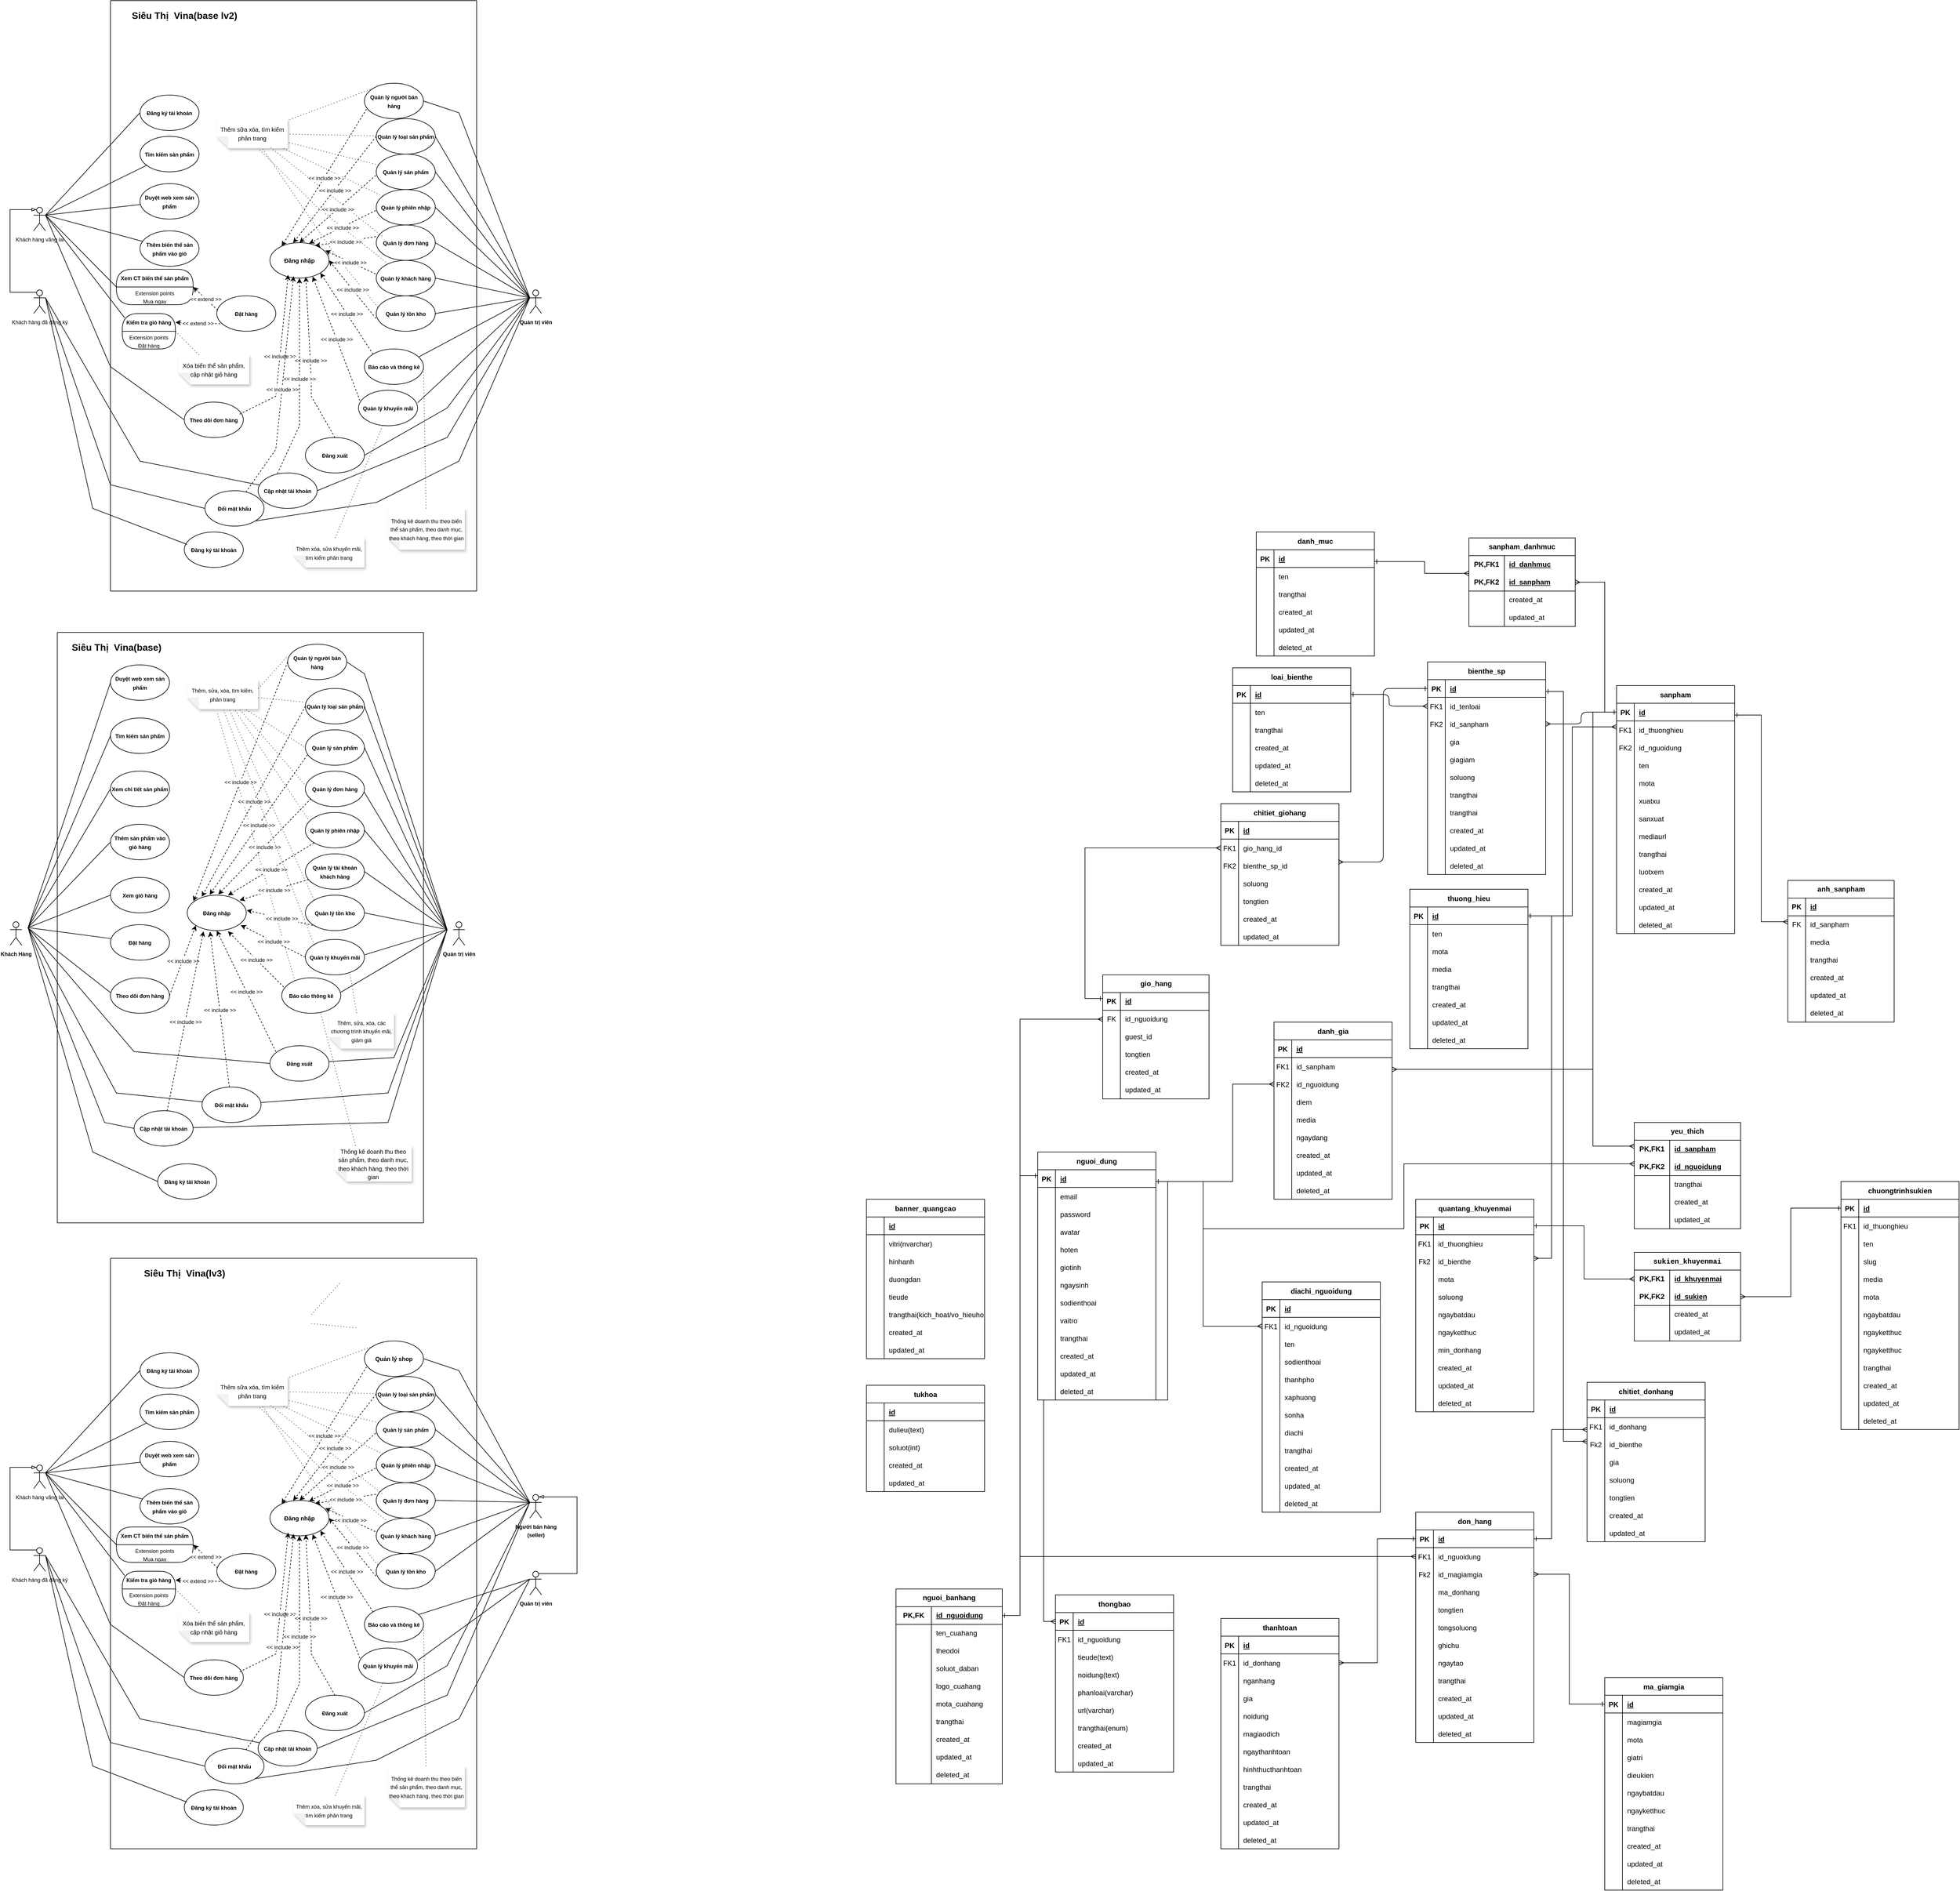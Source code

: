 <mxfile version="28.2.5">
  <diagram id="R2lEEEUBdFMjLlhIrx00" name="Page-1">
    <mxGraphModel dx="4866" dy="2271" grid="1" gridSize="10" guides="1" tooltips="1" connect="1" arrows="1" fold="1" page="1" pageScale="1" pageWidth="850" pageHeight="1100" math="0" shadow="0" extFonts="Permanent Marker^https://fonts.googleapis.com/css?family=Permanent+Marker">
      <root>
        <mxCell id="0" />
        <mxCell id="1" parent="0" />
        <mxCell id="OFfg4Ifkbmo_WRJsHrhS-290" style="edgeStyle=orthogonalEdgeStyle;rounded=0;orthogonalLoop=1;jettySize=auto;html=1;endArrow=ERmany;endFill=0;startArrow=ERone;startFill=0;" parent="1" source="F8s_ypxJG8IFSC-97Zq5-119" target="C-vyLk0tnHw3VtMMgP7b-6" edge="1">
          <mxGeometry relative="1" as="geometry">
            <Array as="points">
              <mxPoint x="125" y="510" />
              <mxPoint x="125" y="190" />
            </Array>
          </mxGeometry>
        </mxCell>
        <mxCell id="F8s_ypxJG8IFSC-97Zq5-119" value="thuong_hieu" style="shape=table;startSize=30;container=1;collapsible=1;childLayout=tableLayout;fixedRows=1;rowLines=0;fontStyle=1;align=center;resizeLast=1;" parent="1" vertex="1">
          <mxGeometry x="-150" y="465" width="200" height="270" as="geometry" />
        </mxCell>
        <mxCell id="F8s_ypxJG8IFSC-97Zq5-120" value="" style="shape=partialRectangle;collapsible=0;dropTarget=0;pointerEvents=0;fillColor=none;points=[[0,0.5],[1,0.5]];portConstraint=eastwest;top=0;left=0;right=0;bottom=1;" parent="F8s_ypxJG8IFSC-97Zq5-119" vertex="1">
          <mxGeometry y="30" width="200" height="30" as="geometry" />
        </mxCell>
        <mxCell id="F8s_ypxJG8IFSC-97Zq5-121" value="PK" style="shape=partialRectangle;overflow=hidden;connectable=0;fillColor=none;top=0;left=0;bottom=0;right=0;fontStyle=1;" parent="F8s_ypxJG8IFSC-97Zq5-120" vertex="1">
          <mxGeometry width="30" height="30" as="geometry">
            <mxRectangle width="30" height="30" as="alternateBounds" />
          </mxGeometry>
        </mxCell>
        <mxCell id="F8s_ypxJG8IFSC-97Zq5-122" value="id" style="shape=partialRectangle;overflow=hidden;connectable=0;fillColor=none;top=0;left=0;bottom=0;right=0;align=left;spacingLeft=6;fontStyle=5;" parent="F8s_ypxJG8IFSC-97Zq5-120" vertex="1">
          <mxGeometry x="30" width="170" height="30" as="geometry">
            <mxRectangle width="170" height="30" as="alternateBounds" />
          </mxGeometry>
        </mxCell>
        <mxCell id="F8s_ypxJG8IFSC-97Zq5-123" value="" style="shape=partialRectangle;collapsible=0;dropTarget=0;pointerEvents=0;fillColor=none;points=[[0,0.5],[1,0.5]];portConstraint=eastwest;top=0;left=0;right=0;bottom=0;" parent="F8s_ypxJG8IFSC-97Zq5-119" vertex="1">
          <mxGeometry y="60" width="200" height="30" as="geometry" />
        </mxCell>
        <mxCell id="F8s_ypxJG8IFSC-97Zq5-124" value="" style="shape=partialRectangle;overflow=hidden;connectable=0;fillColor=none;top=0;left=0;bottom=0;right=0;" parent="F8s_ypxJG8IFSC-97Zq5-123" vertex="1">
          <mxGeometry width="30" height="30" as="geometry">
            <mxRectangle width="30" height="30" as="alternateBounds" />
          </mxGeometry>
        </mxCell>
        <mxCell id="F8s_ypxJG8IFSC-97Zq5-125" value="ten " style="shape=partialRectangle;overflow=hidden;connectable=0;fillColor=none;top=0;left=0;bottom=0;right=0;align=left;spacingLeft=6;" parent="F8s_ypxJG8IFSC-97Zq5-123" vertex="1">
          <mxGeometry x="30" width="170" height="30" as="geometry">
            <mxRectangle width="170" height="30" as="alternateBounds" />
          </mxGeometry>
        </mxCell>
        <mxCell id="F8s_ypxJG8IFSC-97Zq5-135" value="" style="shape=partialRectangle;collapsible=0;dropTarget=0;pointerEvents=0;fillColor=none;points=[[0,0.5],[1,0.5]];portConstraint=eastwest;top=0;left=0;right=0;bottom=0;" parent="F8s_ypxJG8IFSC-97Zq5-119" vertex="1">
          <mxGeometry y="90" width="200" height="30" as="geometry" />
        </mxCell>
        <mxCell id="F8s_ypxJG8IFSC-97Zq5-136" value="" style="shape=partialRectangle;overflow=hidden;connectable=0;fillColor=none;top=0;left=0;bottom=0;right=0;" parent="F8s_ypxJG8IFSC-97Zq5-135" vertex="1">
          <mxGeometry width="30" height="30" as="geometry">
            <mxRectangle width="30" height="30" as="alternateBounds" />
          </mxGeometry>
        </mxCell>
        <mxCell id="F8s_ypxJG8IFSC-97Zq5-137" value="mota" style="shape=partialRectangle;overflow=hidden;connectable=0;fillColor=none;top=0;left=0;bottom=0;right=0;align=left;spacingLeft=6;" parent="F8s_ypxJG8IFSC-97Zq5-135" vertex="1">
          <mxGeometry x="30" width="170" height="30" as="geometry">
            <mxRectangle width="170" height="30" as="alternateBounds" />
          </mxGeometry>
        </mxCell>
        <mxCell id="F8s_ypxJG8IFSC-97Zq5-138" value="" style="shape=partialRectangle;collapsible=0;dropTarget=0;pointerEvents=0;fillColor=none;points=[[0,0.5],[1,0.5]];portConstraint=eastwest;top=0;left=0;right=0;bottom=0;" parent="F8s_ypxJG8IFSC-97Zq5-119" vertex="1">
          <mxGeometry y="120" width="200" height="30" as="geometry" />
        </mxCell>
        <mxCell id="F8s_ypxJG8IFSC-97Zq5-139" value="" style="shape=partialRectangle;overflow=hidden;connectable=0;fillColor=none;top=0;left=0;bottom=0;right=0;" parent="F8s_ypxJG8IFSC-97Zq5-138" vertex="1">
          <mxGeometry width="30" height="30" as="geometry">
            <mxRectangle width="30" height="30" as="alternateBounds" />
          </mxGeometry>
        </mxCell>
        <mxCell id="F8s_ypxJG8IFSC-97Zq5-140" value="media" style="shape=partialRectangle;overflow=hidden;connectable=0;fillColor=none;top=0;left=0;bottom=0;right=0;align=left;spacingLeft=6;" parent="F8s_ypxJG8IFSC-97Zq5-138" vertex="1">
          <mxGeometry x="30" width="170" height="30" as="geometry">
            <mxRectangle width="170" height="30" as="alternateBounds" />
          </mxGeometry>
        </mxCell>
        <mxCell id="7thA_MwoHELAqTcb8jzK-1" style="shape=partialRectangle;collapsible=0;dropTarget=0;pointerEvents=0;fillColor=none;points=[[0,0.5],[1,0.5]];portConstraint=eastwest;top=0;left=0;right=0;bottom=0;" parent="F8s_ypxJG8IFSC-97Zq5-119" vertex="1">
          <mxGeometry y="150" width="200" height="30" as="geometry" />
        </mxCell>
        <mxCell id="7thA_MwoHELAqTcb8jzK-2" style="shape=partialRectangle;overflow=hidden;connectable=0;fillColor=none;top=0;left=0;bottom=0;right=0;" parent="7thA_MwoHELAqTcb8jzK-1" vertex="1">
          <mxGeometry width="30" height="30" as="geometry">
            <mxRectangle width="30" height="30" as="alternateBounds" />
          </mxGeometry>
        </mxCell>
        <mxCell id="7thA_MwoHELAqTcb8jzK-3" value="trangthai" style="shape=partialRectangle;overflow=hidden;connectable=0;fillColor=none;top=0;left=0;bottom=0;right=0;align=left;spacingLeft=6;" parent="7thA_MwoHELAqTcb8jzK-1" vertex="1">
          <mxGeometry x="30" width="170" height="30" as="geometry">
            <mxRectangle width="170" height="30" as="alternateBounds" />
          </mxGeometry>
        </mxCell>
        <mxCell id="F8s_ypxJG8IFSC-97Zq5-126" value="" style="shape=partialRectangle;collapsible=0;dropTarget=0;pointerEvents=0;fillColor=none;points=[[0,0.5],[1,0.5]];portConstraint=eastwest;top=0;left=0;right=0;bottom=0;" parent="F8s_ypxJG8IFSC-97Zq5-119" vertex="1">
          <mxGeometry y="180" width="200" height="30" as="geometry" />
        </mxCell>
        <mxCell id="F8s_ypxJG8IFSC-97Zq5-127" value="" style="shape=partialRectangle;overflow=hidden;connectable=0;fillColor=none;top=0;left=0;bottom=0;right=0;" parent="F8s_ypxJG8IFSC-97Zq5-126" vertex="1">
          <mxGeometry width="30" height="30" as="geometry">
            <mxRectangle width="30" height="30" as="alternateBounds" />
          </mxGeometry>
        </mxCell>
        <mxCell id="F8s_ypxJG8IFSC-97Zq5-128" value="created_at" style="shape=partialRectangle;overflow=hidden;connectable=0;fillColor=none;top=0;left=0;bottom=0;right=0;align=left;spacingLeft=6;" parent="F8s_ypxJG8IFSC-97Zq5-126" vertex="1">
          <mxGeometry x="30" width="170" height="30" as="geometry">
            <mxRectangle width="170" height="30" as="alternateBounds" />
          </mxGeometry>
        </mxCell>
        <mxCell id="F8s_ypxJG8IFSC-97Zq5-129" value="" style="shape=partialRectangle;collapsible=0;dropTarget=0;pointerEvents=0;fillColor=none;points=[[0,0.5],[1,0.5]];portConstraint=eastwest;top=0;left=0;right=0;bottom=0;" parent="F8s_ypxJG8IFSC-97Zq5-119" vertex="1">
          <mxGeometry y="210" width="200" height="30" as="geometry" />
        </mxCell>
        <mxCell id="F8s_ypxJG8IFSC-97Zq5-130" value="" style="shape=partialRectangle;overflow=hidden;connectable=0;fillColor=none;top=0;left=0;bottom=0;right=0;" parent="F8s_ypxJG8IFSC-97Zq5-129" vertex="1">
          <mxGeometry width="30" height="30" as="geometry">
            <mxRectangle width="30" height="30" as="alternateBounds" />
          </mxGeometry>
        </mxCell>
        <mxCell id="F8s_ypxJG8IFSC-97Zq5-131" value="updated_at" style="shape=partialRectangle;overflow=hidden;connectable=0;fillColor=none;top=0;left=0;bottom=0;right=0;align=left;spacingLeft=6;" parent="F8s_ypxJG8IFSC-97Zq5-129" vertex="1">
          <mxGeometry x="30" width="170" height="30" as="geometry">
            <mxRectangle width="170" height="30" as="alternateBounds" />
          </mxGeometry>
        </mxCell>
        <mxCell id="7thA_MwoHELAqTcb8jzK-4" style="shape=partialRectangle;collapsible=0;dropTarget=0;pointerEvents=0;fillColor=none;points=[[0,0.5],[1,0.5]];portConstraint=eastwest;top=0;left=0;right=0;bottom=0;" parent="F8s_ypxJG8IFSC-97Zq5-119" vertex="1">
          <mxGeometry y="240" width="200" height="30" as="geometry" />
        </mxCell>
        <mxCell id="7thA_MwoHELAqTcb8jzK-5" style="shape=partialRectangle;overflow=hidden;connectable=0;fillColor=none;top=0;left=0;bottom=0;right=0;" parent="7thA_MwoHELAqTcb8jzK-4" vertex="1">
          <mxGeometry width="30" height="30" as="geometry">
            <mxRectangle width="30" height="30" as="alternateBounds" />
          </mxGeometry>
        </mxCell>
        <mxCell id="7thA_MwoHELAqTcb8jzK-6" value="deleted_at" style="shape=partialRectangle;overflow=hidden;connectable=0;fillColor=none;top=0;left=0;bottom=0;right=0;align=left;spacingLeft=6;" parent="7thA_MwoHELAqTcb8jzK-4" vertex="1">
          <mxGeometry x="30" width="170" height="30" as="geometry">
            <mxRectangle width="170" height="30" as="alternateBounds" />
          </mxGeometry>
        </mxCell>
        <mxCell id="OFfg4Ifkbmo_WRJsHrhS-289" style="edgeStyle=orthogonalEdgeStyle;rounded=0;orthogonalLoop=1;jettySize=auto;html=1;startArrow=ERmany;startFill=0;endArrow=ERone;endFill=0;" parent="1" source="OFfg4Ifkbmo_WRJsHrhS-123" target="F8s_ypxJG8IFSC-97Zq5-120" edge="1">
          <mxGeometry relative="1" as="geometry">
            <Array as="points">
              <mxPoint x="90" y="1090" />
              <mxPoint x="90" y="510" />
            </Array>
          </mxGeometry>
        </mxCell>
        <mxCell id="OFfg4Ifkbmo_WRJsHrhS-116" value="quantang_khuyenmai" style="shape=table;startSize=30;container=1;collapsible=1;childLayout=tableLayout;fixedRows=1;rowLines=0;fontStyle=1;align=center;resizeLast=1;" parent="1" vertex="1">
          <mxGeometry x="-140" y="990" width="200" height="360" as="geometry" />
        </mxCell>
        <mxCell id="OFfg4Ifkbmo_WRJsHrhS-117" value="" style="shape=partialRectangle;collapsible=0;dropTarget=0;pointerEvents=0;fillColor=none;points=[[0,0.5],[1,0.5]];portConstraint=eastwest;top=0;left=0;right=0;bottom=1;" parent="OFfg4Ifkbmo_WRJsHrhS-116" vertex="1">
          <mxGeometry y="30" width="200" height="30" as="geometry" />
        </mxCell>
        <mxCell id="OFfg4Ifkbmo_WRJsHrhS-118" value="PK" style="shape=partialRectangle;overflow=hidden;connectable=0;fillColor=none;top=0;left=0;bottom=0;right=0;fontStyle=1;" parent="OFfg4Ifkbmo_WRJsHrhS-117" vertex="1">
          <mxGeometry width="30" height="30" as="geometry">
            <mxRectangle width="30" height="30" as="alternateBounds" />
          </mxGeometry>
        </mxCell>
        <mxCell id="OFfg4Ifkbmo_WRJsHrhS-119" value="id" style="shape=partialRectangle;overflow=hidden;connectable=0;fillColor=none;top=0;left=0;bottom=0;right=0;align=left;spacingLeft=6;fontStyle=5;" parent="OFfg4Ifkbmo_WRJsHrhS-117" vertex="1">
          <mxGeometry x="30" width="170" height="30" as="geometry">
            <mxRectangle width="170" height="30" as="alternateBounds" />
          </mxGeometry>
        </mxCell>
        <mxCell id="OFfg4Ifkbmo_WRJsHrhS-120" value="" style="shape=partialRectangle;collapsible=0;dropTarget=0;pointerEvents=0;fillColor=none;points=[[0,0.5],[1,0.5]];portConstraint=eastwest;top=0;left=0;right=0;bottom=0;" parent="OFfg4Ifkbmo_WRJsHrhS-116" vertex="1">
          <mxGeometry y="60" width="200" height="30" as="geometry" />
        </mxCell>
        <mxCell id="OFfg4Ifkbmo_WRJsHrhS-121" value="FK1" style="shape=partialRectangle;overflow=hidden;connectable=0;fillColor=none;top=0;left=0;bottom=0;right=0;" parent="OFfg4Ifkbmo_WRJsHrhS-120" vertex="1">
          <mxGeometry width="30" height="30" as="geometry">
            <mxRectangle width="30" height="30" as="alternateBounds" />
          </mxGeometry>
        </mxCell>
        <mxCell id="OFfg4Ifkbmo_WRJsHrhS-122" value="id_thuonghieu" style="shape=partialRectangle;overflow=hidden;connectable=0;fillColor=none;top=0;left=0;bottom=0;right=0;align=left;spacingLeft=6;" parent="OFfg4Ifkbmo_WRJsHrhS-120" vertex="1">
          <mxGeometry x="30" width="170" height="30" as="geometry">
            <mxRectangle width="170" height="30" as="alternateBounds" />
          </mxGeometry>
        </mxCell>
        <mxCell id="OFfg4Ifkbmo_WRJsHrhS-123" value="" style="shape=partialRectangle;collapsible=0;dropTarget=0;pointerEvents=0;fillColor=none;points=[[0,0.5],[1,0.5]];portConstraint=eastwest;top=0;left=0;right=0;bottom=0;" parent="OFfg4Ifkbmo_WRJsHrhS-116" vertex="1">
          <mxGeometry y="90" width="200" height="30" as="geometry" />
        </mxCell>
        <mxCell id="OFfg4Ifkbmo_WRJsHrhS-124" value="Fk2" style="shape=partialRectangle;overflow=hidden;connectable=0;fillColor=none;top=0;left=0;bottom=0;right=0;" parent="OFfg4Ifkbmo_WRJsHrhS-123" vertex="1">
          <mxGeometry width="30" height="30" as="geometry">
            <mxRectangle width="30" height="30" as="alternateBounds" />
          </mxGeometry>
        </mxCell>
        <mxCell id="OFfg4Ifkbmo_WRJsHrhS-125" value="id_bienthe" style="shape=partialRectangle;overflow=hidden;connectable=0;fillColor=none;top=0;left=0;bottom=0;right=0;align=left;spacingLeft=6;" parent="OFfg4Ifkbmo_WRJsHrhS-123" vertex="1">
          <mxGeometry x="30" width="170" height="30" as="geometry">
            <mxRectangle width="170" height="30" as="alternateBounds" />
          </mxGeometry>
        </mxCell>
        <mxCell id="OFfg4Ifkbmo_WRJsHrhS-126" value="" style="shape=partialRectangle;collapsible=0;dropTarget=0;pointerEvents=0;fillColor=none;points=[[0,0.5],[1,0.5]];portConstraint=eastwest;top=0;left=0;right=0;bottom=0;" parent="OFfg4Ifkbmo_WRJsHrhS-116" vertex="1">
          <mxGeometry y="120" width="200" height="30" as="geometry" />
        </mxCell>
        <mxCell id="OFfg4Ifkbmo_WRJsHrhS-127" value="" style="shape=partialRectangle;overflow=hidden;connectable=0;fillColor=none;top=0;left=0;bottom=0;right=0;" parent="OFfg4Ifkbmo_WRJsHrhS-126" vertex="1">
          <mxGeometry width="30" height="30" as="geometry">
            <mxRectangle width="30" height="30" as="alternateBounds" />
          </mxGeometry>
        </mxCell>
        <mxCell id="OFfg4Ifkbmo_WRJsHrhS-128" value="mota" style="shape=partialRectangle;overflow=hidden;connectable=0;fillColor=none;top=0;left=0;bottom=0;right=0;align=left;spacingLeft=6;" parent="OFfg4Ifkbmo_WRJsHrhS-126" vertex="1">
          <mxGeometry x="30" width="170" height="30" as="geometry">
            <mxRectangle width="170" height="30" as="alternateBounds" />
          </mxGeometry>
        </mxCell>
        <mxCell id="OFfg4Ifkbmo_WRJsHrhS-129" value="" style="shape=partialRectangle;collapsible=0;dropTarget=0;pointerEvents=0;fillColor=none;points=[[0,0.5],[1,0.5]];portConstraint=eastwest;top=0;left=0;right=0;bottom=0;" parent="OFfg4Ifkbmo_WRJsHrhS-116" vertex="1">
          <mxGeometry y="150" width="200" height="30" as="geometry" />
        </mxCell>
        <mxCell id="OFfg4Ifkbmo_WRJsHrhS-130" value="" style="shape=partialRectangle;overflow=hidden;connectable=0;fillColor=none;top=0;left=0;bottom=0;right=0;" parent="OFfg4Ifkbmo_WRJsHrhS-129" vertex="1">
          <mxGeometry width="30" height="30" as="geometry">
            <mxRectangle width="30" height="30" as="alternateBounds" />
          </mxGeometry>
        </mxCell>
        <mxCell id="OFfg4Ifkbmo_WRJsHrhS-131" value="soluong" style="shape=partialRectangle;overflow=hidden;connectable=0;fillColor=none;top=0;left=0;bottom=0;right=0;align=left;spacingLeft=6;" parent="OFfg4Ifkbmo_WRJsHrhS-129" vertex="1">
          <mxGeometry x="30" width="170" height="30" as="geometry">
            <mxRectangle width="170" height="30" as="alternateBounds" />
          </mxGeometry>
        </mxCell>
        <mxCell id="OFfg4Ifkbmo_WRJsHrhS-132" value="" style="shape=partialRectangle;collapsible=0;dropTarget=0;pointerEvents=0;fillColor=none;points=[[0,0.5],[1,0.5]];portConstraint=eastwest;top=0;left=0;right=0;bottom=0;" parent="OFfg4Ifkbmo_WRJsHrhS-116" vertex="1">
          <mxGeometry y="180" width="200" height="30" as="geometry" />
        </mxCell>
        <mxCell id="OFfg4Ifkbmo_WRJsHrhS-133" value="" style="shape=partialRectangle;overflow=hidden;connectable=0;fillColor=none;top=0;left=0;bottom=0;right=0;" parent="OFfg4Ifkbmo_WRJsHrhS-132" vertex="1">
          <mxGeometry width="30" height="30" as="geometry">
            <mxRectangle width="30" height="30" as="alternateBounds" />
          </mxGeometry>
        </mxCell>
        <mxCell id="OFfg4Ifkbmo_WRJsHrhS-134" value="ngaybatdau" style="shape=partialRectangle;overflow=hidden;connectable=0;fillColor=none;top=0;left=0;bottom=0;right=0;align=left;spacingLeft=6;" parent="OFfg4Ifkbmo_WRJsHrhS-132" vertex="1">
          <mxGeometry x="30" width="170" height="30" as="geometry">
            <mxRectangle width="170" height="30" as="alternateBounds" />
          </mxGeometry>
        </mxCell>
        <mxCell id="OFfg4Ifkbmo_WRJsHrhS-135" value="" style="shape=partialRectangle;collapsible=0;dropTarget=0;pointerEvents=0;fillColor=none;points=[[0,0.5],[1,0.5]];portConstraint=eastwest;top=0;left=0;right=0;bottom=0;" parent="OFfg4Ifkbmo_WRJsHrhS-116" vertex="1">
          <mxGeometry y="210" width="200" height="30" as="geometry" />
        </mxCell>
        <mxCell id="OFfg4Ifkbmo_WRJsHrhS-136" value="" style="shape=partialRectangle;overflow=hidden;connectable=0;fillColor=none;top=0;left=0;bottom=0;right=0;" parent="OFfg4Ifkbmo_WRJsHrhS-135" vertex="1">
          <mxGeometry width="30" height="30" as="geometry">
            <mxRectangle width="30" height="30" as="alternateBounds" />
          </mxGeometry>
        </mxCell>
        <mxCell id="OFfg4Ifkbmo_WRJsHrhS-137" value="ngayketthuc" style="shape=partialRectangle;overflow=hidden;connectable=0;fillColor=none;top=0;left=0;bottom=0;right=0;align=left;spacingLeft=6;" parent="OFfg4Ifkbmo_WRJsHrhS-135" vertex="1">
          <mxGeometry x="30" width="170" height="30" as="geometry">
            <mxRectangle width="170" height="30" as="alternateBounds" />
          </mxGeometry>
        </mxCell>
        <mxCell id="OFfg4Ifkbmo_WRJsHrhS-138" value="" style="shape=partialRectangle;collapsible=0;dropTarget=0;pointerEvents=0;fillColor=none;points=[[0,0.5],[1,0.5]];portConstraint=eastwest;top=0;left=0;right=0;bottom=0;" parent="OFfg4Ifkbmo_WRJsHrhS-116" vertex="1">
          <mxGeometry y="240" width="200" height="30" as="geometry" />
        </mxCell>
        <mxCell id="OFfg4Ifkbmo_WRJsHrhS-139" value="" style="shape=partialRectangle;overflow=hidden;connectable=0;fillColor=none;top=0;left=0;bottom=0;right=0;" parent="OFfg4Ifkbmo_WRJsHrhS-138" vertex="1">
          <mxGeometry width="30" height="30" as="geometry">
            <mxRectangle width="30" height="30" as="alternateBounds" />
          </mxGeometry>
        </mxCell>
        <mxCell id="OFfg4Ifkbmo_WRJsHrhS-140" value="min_donhang" style="shape=partialRectangle;overflow=hidden;connectable=0;fillColor=none;top=0;left=0;bottom=0;right=0;align=left;spacingLeft=6;" parent="OFfg4Ifkbmo_WRJsHrhS-138" vertex="1">
          <mxGeometry x="30" width="170" height="30" as="geometry">
            <mxRectangle width="170" height="30" as="alternateBounds" />
          </mxGeometry>
        </mxCell>
        <mxCell id="OFfg4Ifkbmo_WRJsHrhS-141" value="" style="shape=partialRectangle;collapsible=0;dropTarget=0;pointerEvents=0;fillColor=none;points=[[0,0.5],[1,0.5]];portConstraint=eastwest;top=0;left=0;right=0;bottom=0;" parent="OFfg4Ifkbmo_WRJsHrhS-116" vertex="1">
          <mxGeometry y="270" width="200" height="30" as="geometry" />
        </mxCell>
        <mxCell id="OFfg4Ifkbmo_WRJsHrhS-142" value="" style="shape=partialRectangle;overflow=hidden;connectable=0;fillColor=none;top=0;left=0;bottom=0;right=0;" parent="OFfg4Ifkbmo_WRJsHrhS-141" vertex="1">
          <mxGeometry width="30" height="30" as="geometry">
            <mxRectangle width="30" height="30" as="alternateBounds" />
          </mxGeometry>
        </mxCell>
        <mxCell id="OFfg4Ifkbmo_WRJsHrhS-143" value="created_at" style="shape=partialRectangle;overflow=hidden;connectable=0;fillColor=none;top=0;left=0;bottom=0;right=0;align=left;spacingLeft=6;strokeColor=inherit;" parent="OFfg4Ifkbmo_WRJsHrhS-141" vertex="1">
          <mxGeometry x="30" width="170" height="30" as="geometry">
            <mxRectangle width="170" height="30" as="alternateBounds" />
          </mxGeometry>
        </mxCell>
        <mxCell id="OFfg4Ifkbmo_WRJsHrhS-144" value="" style="shape=partialRectangle;collapsible=0;dropTarget=0;pointerEvents=0;fillColor=none;points=[[0,0.5],[1,0.5]];portConstraint=eastwest;top=0;left=0;right=0;bottom=0;" parent="OFfg4Ifkbmo_WRJsHrhS-116" vertex="1">
          <mxGeometry y="300" width="200" height="30" as="geometry" />
        </mxCell>
        <mxCell id="OFfg4Ifkbmo_WRJsHrhS-145" value="" style="shape=partialRectangle;overflow=hidden;connectable=0;fillColor=none;top=0;left=0;bottom=0;right=0;" parent="OFfg4Ifkbmo_WRJsHrhS-144" vertex="1">
          <mxGeometry width="30" height="30" as="geometry">
            <mxRectangle width="30" height="30" as="alternateBounds" />
          </mxGeometry>
        </mxCell>
        <mxCell id="OFfg4Ifkbmo_WRJsHrhS-146" value="updated_at" style="shape=partialRectangle;overflow=hidden;connectable=0;fillColor=none;top=0;left=0;bottom=0;right=0;align=left;spacingLeft=6;" parent="OFfg4Ifkbmo_WRJsHrhS-144" vertex="1">
          <mxGeometry x="30" width="170" height="30" as="geometry">
            <mxRectangle width="170" height="30" as="alternateBounds" />
          </mxGeometry>
        </mxCell>
        <mxCell id="OFfg4Ifkbmo_WRJsHrhS-147" value="" style="shape=partialRectangle;collapsible=0;dropTarget=0;pointerEvents=0;fillColor=none;points=[[0,0.5],[1,0.5]];portConstraint=eastwest;top=0;left=0;right=0;bottom=0;" parent="OFfg4Ifkbmo_WRJsHrhS-116" vertex="1">
          <mxGeometry y="330" width="200" height="30" as="geometry" />
        </mxCell>
        <mxCell id="OFfg4Ifkbmo_WRJsHrhS-148" value="" style="shape=partialRectangle;overflow=hidden;connectable=0;fillColor=none;top=0;left=0;bottom=0;right=0;" parent="OFfg4Ifkbmo_WRJsHrhS-147" vertex="1">
          <mxGeometry width="30" height="30" as="geometry">
            <mxRectangle width="30" height="30" as="alternateBounds" />
          </mxGeometry>
        </mxCell>
        <mxCell id="OFfg4Ifkbmo_WRJsHrhS-149" value="deleted_at" style="shape=partialRectangle;overflow=hidden;connectable=0;fillColor=none;top=0;left=0;bottom=0;right=0;align=left;spacingLeft=6;" parent="OFfg4Ifkbmo_WRJsHrhS-147" vertex="1">
          <mxGeometry x="30" width="170" height="30" as="geometry">
            <mxRectangle width="170" height="30" as="alternateBounds" />
          </mxGeometry>
        </mxCell>
        <mxCell id="C-vyLk0tnHw3VtMMgP7b-2" value="sanpham" style="shape=table;startSize=30;container=1;collapsible=1;childLayout=tableLayout;fixedRows=1;rowLines=0;fontStyle=1;align=center;resizeLast=1;" parent="1" vertex="1">
          <mxGeometry x="200" y="120" width="200" height="420" as="geometry" />
        </mxCell>
        <mxCell id="C-vyLk0tnHw3VtMMgP7b-3" value="" style="shape=partialRectangle;collapsible=0;dropTarget=0;pointerEvents=0;fillColor=none;points=[[0,0.5],[1,0.5]];portConstraint=eastwest;top=0;left=0;right=0;bottom=1;" parent="C-vyLk0tnHw3VtMMgP7b-2" vertex="1">
          <mxGeometry y="30" width="200" height="30" as="geometry" />
        </mxCell>
        <mxCell id="C-vyLk0tnHw3VtMMgP7b-4" value="PK" style="shape=partialRectangle;overflow=hidden;connectable=0;fillColor=none;top=0;left=0;bottom=0;right=0;fontStyle=1;" parent="C-vyLk0tnHw3VtMMgP7b-3" vertex="1">
          <mxGeometry width="30" height="30" as="geometry">
            <mxRectangle width="30" height="30" as="alternateBounds" />
          </mxGeometry>
        </mxCell>
        <mxCell id="C-vyLk0tnHw3VtMMgP7b-5" value="id" style="shape=partialRectangle;overflow=hidden;connectable=0;fillColor=none;top=0;left=0;bottom=0;right=0;align=left;spacingLeft=6;fontStyle=5;" parent="C-vyLk0tnHw3VtMMgP7b-3" vertex="1">
          <mxGeometry x="30" width="170" height="30" as="geometry">
            <mxRectangle width="170" height="30" as="alternateBounds" />
          </mxGeometry>
        </mxCell>
        <mxCell id="C-vyLk0tnHw3VtMMgP7b-6" value="" style="shape=partialRectangle;collapsible=0;dropTarget=0;pointerEvents=0;fillColor=none;points=[[0,0.5],[1,0.5]];portConstraint=eastwest;top=0;left=0;right=0;bottom=0;" parent="C-vyLk0tnHw3VtMMgP7b-2" vertex="1">
          <mxGeometry y="60" width="200" height="30" as="geometry" />
        </mxCell>
        <mxCell id="C-vyLk0tnHw3VtMMgP7b-7" value="FK1" style="shape=partialRectangle;overflow=hidden;connectable=0;fillColor=none;top=0;left=0;bottom=0;right=0;" parent="C-vyLk0tnHw3VtMMgP7b-6" vertex="1">
          <mxGeometry width="30" height="30" as="geometry">
            <mxRectangle width="30" height="30" as="alternateBounds" />
          </mxGeometry>
        </mxCell>
        <mxCell id="C-vyLk0tnHw3VtMMgP7b-8" value="id_thuonghieu" style="shape=partialRectangle;overflow=hidden;connectable=0;fillColor=none;top=0;left=0;bottom=0;right=0;align=left;spacingLeft=6;" parent="C-vyLk0tnHw3VtMMgP7b-6" vertex="1">
          <mxGeometry x="30" width="170" height="30" as="geometry">
            <mxRectangle width="170" height="30" as="alternateBounds" />
          </mxGeometry>
        </mxCell>
        <mxCell id="C-vyLk0tnHw3VtMMgP7b-9" value="" style="shape=partialRectangle;collapsible=0;dropTarget=0;pointerEvents=0;fillColor=none;points=[[0,0.5],[1,0.5]];portConstraint=eastwest;top=0;left=0;right=0;bottom=0;" parent="C-vyLk0tnHw3VtMMgP7b-2" vertex="1">
          <mxGeometry y="90" width="200" height="30" as="geometry" />
        </mxCell>
        <mxCell id="C-vyLk0tnHw3VtMMgP7b-10" value="FK2" style="shape=partialRectangle;overflow=hidden;connectable=0;fillColor=none;top=0;left=0;bottom=0;right=0;" parent="C-vyLk0tnHw3VtMMgP7b-9" vertex="1">
          <mxGeometry width="30" height="30" as="geometry">
            <mxRectangle width="30" height="30" as="alternateBounds" />
          </mxGeometry>
        </mxCell>
        <mxCell id="C-vyLk0tnHw3VtMMgP7b-11" value="id_nguoidung" style="shape=partialRectangle;overflow=hidden;connectable=0;fillColor=none;top=0;left=0;bottom=0;right=0;align=left;spacingLeft=6;" parent="C-vyLk0tnHw3VtMMgP7b-9" vertex="1">
          <mxGeometry x="30" width="170" height="30" as="geometry">
            <mxRectangle width="170" height="30" as="alternateBounds" />
          </mxGeometry>
        </mxCell>
        <mxCell id="YIg9jNqMkCVF1gFv5jWo-87" style="shape=partialRectangle;collapsible=0;dropTarget=0;pointerEvents=0;fillColor=none;points=[[0,0.5],[1,0.5]];portConstraint=eastwest;top=0;left=0;right=0;bottom=0;" parent="C-vyLk0tnHw3VtMMgP7b-2" vertex="1">
          <mxGeometry y="120" width="200" height="30" as="geometry" />
        </mxCell>
        <mxCell id="YIg9jNqMkCVF1gFv5jWo-88" style="shape=partialRectangle;overflow=hidden;connectable=0;fillColor=none;top=0;left=0;bottom=0;right=0;" parent="YIg9jNqMkCVF1gFv5jWo-87" vertex="1">
          <mxGeometry width="30" height="30" as="geometry">
            <mxRectangle width="30" height="30" as="alternateBounds" />
          </mxGeometry>
        </mxCell>
        <mxCell id="YIg9jNqMkCVF1gFv5jWo-89" value="ten" style="shape=partialRectangle;overflow=hidden;connectable=0;fillColor=none;top=0;left=0;bottom=0;right=0;align=left;spacingLeft=6;" parent="YIg9jNqMkCVF1gFv5jWo-87" vertex="1">
          <mxGeometry x="30" width="170" height="30" as="geometry">
            <mxRectangle width="170" height="30" as="alternateBounds" />
          </mxGeometry>
        </mxCell>
        <mxCell id="F8s_ypxJG8IFSC-97Zq5-13" value="" style="shape=partialRectangle;collapsible=0;dropTarget=0;pointerEvents=0;fillColor=none;points=[[0,0.5],[1,0.5]];portConstraint=eastwest;top=0;left=0;right=0;bottom=0;" parent="C-vyLk0tnHw3VtMMgP7b-2" vertex="1">
          <mxGeometry y="150" width="200" height="30" as="geometry" />
        </mxCell>
        <mxCell id="F8s_ypxJG8IFSC-97Zq5-14" value="" style="shape=partialRectangle;overflow=hidden;connectable=0;fillColor=none;top=0;left=0;bottom=0;right=0;" parent="F8s_ypxJG8IFSC-97Zq5-13" vertex="1">
          <mxGeometry width="30" height="30" as="geometry">
            <mxRectangle width="30" height="30" as="alternateBounds" />
          </mxGeometry>
        </mxCell>
        <mxCell id="F8s_ypxJG8IFSC-97Zq5-15" value="mota" style="shape=partialRectangle;overflow=hidden;connectable=0;fillColor=none;top=0;left=0;bottom=0;right=0;align=left;spacingLeft=6;" parent="F8s_ypxJG8IFSC-97Zq5-13" vertex="1">
          <mxGeometry x="30" width="170" height="30" as="geometry">
            <mxRectangle width="170" height="30" as="alternateBounds" />
          </mxGeometry>
        </mxCell>
        <mxCell id="F8s_ypxJG8IFSC-97Zq5-16" value="" style="shape=partialRectangle;collapsible=0;dropTarget=0;pointerEvents=0;fillColor=none;points=[[0,0.5],[1,0.5]];portConstraint=eastwest;top=0;left=0;right=0;bottom=0;" parent="C-vyLk0tnHw3VtMMgP7b-2" vertex="1">
          <mxGeometry y="180" width="200" height="30" as="geometry" />
        </mxCell>
        <mxCell id="F8s_ypxJG8IFSC-97Zq5-17" value="" style="shape=partialRectangle;overflow=hidden;connectable=0;fillColor=none;top=0;left=0;bottom=0;right=0;" parent="F8s_ypxJG8IFSC-97Zq5-16" vertex="1">
          <mxGeometry width="30" height="30" as="geometry">
            <mxRectangle width="30" height="30" as="alternateBounds" />
          </mxGeometry>
        </mxCell>
        <mxCell id="F8s_ypxJG8IFSC-97Zq5-18" value="xuatxu" style="shape=partialRectangle;overflow=hidden;connectable=0;fillColor=none;top=0;left=0;bottom=0;right=0;align=left;spacingLeft=6;" parent="F8s_ypxJG8IFSC-97Zq5-16" vertex="1">
          <mxGeometry x="30" width="170" height="30" as="geometry">
            <mxRectangle width="170" height="30" as="alternateBounds" />
          </mxGeometry>
        </mxCell>
        <mxCell id="F8s_ypxJG8IFSC-97Zq5-19" value="" style="shape=partialRectangle;collapsible=0;dropTarget=0;pointerEvents=0;fillColor=none;points=[[0,0.5],[1,0.5]];portConstraint=eastwest;top=0;left=0;right=0;bottom=0;" parent="C-vyLk0tnHw3VtMMgP7b-2" vertex="1">
          <mxGeometry y="210" width="200" height="30" as="geometry" />
        </mxCell>
        <mxCell id="F8s_ypxJG8IFSC-97Zq5-20" value="" style="shape=partialRectangle;overflow=hidden;connectable=0;fillColor=none;top=0;left=0;bottom=0;right=0;" parent="F8s_ypxJG8IFSC-97Zq5-19" vertex="1">
          <mxGeometry width="30" height="30" as="geometry">
            <mxRectangle width="30" height="30" as="alternateBounds" />
          </mxGeometry>
        </mxCell>
        <mxCell id="F8s_ypxJG8IFSC-97Zq5-21" value="sanxuat" style="shape=partialRectangle;overflow=hidden;connectable=0;fillColor=none;top=0;left=0;bottom=0;right=0;align=left;spacingLeft=6;" parent="F8s_ypxJG8IFSC-97Zq5-19" vertex="1">
          <mxGeometry x="30" width="170" height="30" as="geometry">
            <mxRectangle width="170" height="30" as="alternateBounds" />
          </mxGeometry>
        </mxCell>
        <mxCell id="F8s_ypxJG8IFSC-97Zq5-22" value="" style="shape=partialRectangle;collapsible=0;dropTarget=0;pointerEvents=0;fillColor=none;points=[[0,0.5],[1,0.5]];portConstraint=eastwest;top=0;left=0;right=0;bottom=0;" parent="C-vyLk0tnHw3VtMMgP7b-2" vertex="1">
          <mxGeometry y="240" width="200" height="30" as="geometry" />
        </mxCell>
        <mxCell id="F8s_ypxJG8IFSC-97Zq5-23" value="" style="shape=partialRectangle;overflow=hidden;connectable=0;fillColor=none;top=0;left=0;bottom=0;right=0;" parent="F8s_ypxJG8IFSC-97Zq5-22" vertex="1">
          <mxGeometry width="30" height="30" as="geometry">
            <mxRectangle width="30" height="30" as="alternateBounds" />
          </mxGeometry>
        </mxCell>
        <mxCell id="F8s_ypxJG8IFSC-97Zq5-24" value="mediaurl" style="shape=partialRectangle;overflow=hidden;connectable=0;fillColor=none;top=0;left=0;bottom=0;right=0;align=left;spacingLeft=6;" parent="F8s_ypxJG8IFSC-97Zq5-22" vertex="1">
          <mxGeometry x="30" width="170" height="30" as="geometry">
            <mxRectangle width="170" height="30" as="alternateBounds" />
          </mxGeometry>
        </mxCell>
        <mxCell id="F8s_ypxJG8IFSC-97Zq5-25" value="" style="shape=partialRectangle;collapsible=0;dropTarget=0;pointerEvents=0;fillColor=none;points=[[0,0.5],[1,0.5]];portConstraint=eastwest;top=0;left=0;right=0;bottom=0;" parent="C-vyLk0tnHw3VtMMgP7b-2" vertex="1">
          <mxGeometry y="270" width="200" height="30" as="geometry" />
        </mxCell>
        <mxCell id="F8s_ypxJG8IFSC-97Zq5-26" value="" style="shape=partialRectangle;overflow=hidden;connectable=0;fillColor=none;top=0;left=0;bottom=0;right=0;" parent="F8s_ypxJG8IFSC-97Zq5-25" vertex="1">
          <mxGeometry width="30" height="30" as="geometry">
            <mxRectangle width="30" height="30" as="alternateBounds" />
          </mxGeometry>
        </mxCell>
        <mxCell id="F8s_ypxJG8IFSC-97Zq5-27" value="trangthai" style="shape=partialRectangle;overflow=hidden;connectable=0;fillColor=none;top=0;left=0;bottom=0;right=0;align=left;spacingLeft=6;" parent="F8s_ypxJG8IFSC-97Zq5-25" vertex="1">
          <mxGeometry x="30" width="170" height="30" as="geometry">
            <mxRectangle width="170" height="30" as="alternateBounds" />
          </mxGeometry>
        </mxCell>
        <mxCell id="F8s_ypxJG8IFSC-97Zq5-28" value="" style="shape=partialRectangle;collapsible=0;dropTarget=0;pointerEvents=0;fillColor=none;points=[[0,0.5],[1,0.5]];portConstraint=eastwest;top=0;left=0;right=0;bottom=0;" parent="C-vyLk0tnHw3VtMMgP7b-2" vertex="1">
          <mxGeometry y="300" width="200" height="30" as="geometry" />
        </mxCell>
        <mxCell id="F8s_ypxJG8IFSC-97Zq5-29" value="" style="shape=partialRectangle;overflow=hidden;connectable=0;fillColor=none;top=0;left=0;bottom=0;right=0;" parent="F8s_ypxJG8IFSC-97Zq5-28" vertex="1">
          <mxGeometry width="30" height="30" as="geometry">
            <mxRectangle width="30" height="30" as="alternateBounds" />
          </mxGeometry>
        </mxCell>
        <mxCell id="F8s_ypxJG8IFSC-97Zq5-30" value="luotxem" style="shape=partialRectangle;overflow=hidden;connectable=0;fillColor=none;top=0;left=0;bottom=0;right=0;align=left;spacingLeft=6;" parent="F8s_ypxJG8IFSC-97Zq5-28" vertex="1">
          <mxGeometry x="30" width="170" height="30" as="geometry">
            <mxRectangle width="170" height="30" as="alternateBounds" />
          </mxGeometry>
        </mxCell>
        <mxCell id="F8s_ypxJG8IFSC-97Zq5-31" value="" style="shape=partialRectangle;collapsible=0;dropTarget=0;pointerEvents=0;fillColor=none;points=[[0,0.5],[1,0.5]];portConstraint=eastwest;top=0;left=0;right=0;bottom=0;" parent="C-vyLk0tnHw3VtMMgP7b-2" vertex="1">
          <mxGeometry y="330" width="200" height="30" as="geometry" />
        </mxCell>
        <mxCell id="F8s_ypxJG8IFSC-97Zq5-32" value="" style="shape=partialRectangle;overflow=hidden;connectable=0;fillColor=none;top=0;left=0;bottom=0;right=0;" parent="F8s_ypxJG8IFSC-97Zq5-31" vertex="1">
          <mxGeometry width="30" height="30" as="geometry">
            <mxRectangle width="30" height="30" as="alternateBounds" />
          </mxGeometry>
        </mxCell>
        <mxCell id="F8s_ypxJG8IFSC-97Zq5-33" value="created_at" style="shape=partialRectangle;overflow=hidden;connectable=0;fillColor=none;top=0;left=0;bottom=0;right=0;align=left;spacingLeft=6;" parent="F8s_ypxJG8IFSC-97Zq5-31" vertex="1">
          <mxGeometry x="30" width="170" height="30" as="geometry">
            <mxRectangle width="170" height="30" as="alternateBounds" />
          </mxGeometry>
        </mxCell>
        <mxCell id="F8s_ypxJG8IFSC-97Zq5-37" value="" style="shape=partialRectangle;collapsible=0;dropTarget=0;pointerEvents=0;fillColor=none;points=[[0,0.5],[1,0.5]];portConstraint=eastwest;top=0;left=0;right=0;bottom=0;" parent="C-vyLk0tnHw3VtMMgP7b-2" vertex="1">
          <mxGeometry y="360" width="200" height="30" as="geometry" />
        </mxCell>
        <mxCell id="F8s_ypxJG8IFSC-97Zq5-38" value="" style="shape=partialRectangle;overflow=hidden;connectable=0;fillColor=none;top=0;left=0;bottom=0;right=0;" parent="F8s_ypxJG8IFSC-97Zq5-37" vertex="1">
          <mxGeometry width="30" height="30" as="geometry">
            <mxRectangle width="30" height="30" as="alternateBounds" />
          </mxGeometry>
        </mxCell>
        <mxCell id="F8s_ypxJG8IFSC-97Zq5-39" value="updated_at" style="shape=partialRectangle;overflow=hidden;connectable=0;fillColor=none;top=0;left=0;bottom=0;right=0;align=left;spacingLeft=6;" parent="F8s_ypxJG8IFSC-97Zq5-37" vertex="1">
          <mxGeometry x="30" width="170" height="30" as="geometry">
            <mxRectangle width="170" height="30" as="alternateBounds" />
          </mxGeometry>
        </mxCell>
        <mxCell id="F8s_ypxJG8IFSC-97Zq5-40" value="" style="shape=partialRectangle;collapsible=0;dropTarget=0;pointerEvents=0;fillColor=none;points=[[0,0.5],[1,0.5]];portConstraint=eastwest;top=0;left=0;right=0;bottom=0;" parent="C-vyLk0tnHw3VtMMgP7b-2" vertex="1">
          <mxGeometry y="390" width="200" height="30" as="geometry" />
        </mxCell>
        <mxCell id="F8s_ypxJG8IFSC-97Zq5-41" value="" style="shape=partialRectangle;overflow=hidden;connectable=0;fillColor=none;top=0;left=0;bottom=0;right=0;" parent="F8s_ypxJG8IFSC-97Zq5-40" vertex="1">
          <mxGeometry width="30" height="30" as="geometry">
            <mxRectangle width="30" height="30" as="alternateBounds" />
          </mxGeometry>
        </mxCell>
        <mxCell id="F8s_ypxJG8IFSC-97Zq5-42" value="deleted_at" style="shape=partialRectangle;overflow=hidden;connectable=0;fillColor=none;top=0;left=0;bottom=0;right=0;align=left;spacingLeft=6;" parent="F8s_ypxJG8IFSC-97Zq5-40" vertex="1">
          <mxGeometry x="30" width="170" height="30" as="geometry">
            <mxRectangle width="170" height="30" as="alternateBounds" />
          </mxGeometry>
        </mxCell>
        <mxCell id="F8s_ypxJG8IFSC-97Zq5-43" value="bienthe_sp" style="shape=table;startSize=30;container=1;collapsible=1;childLayout=tableLayout;fixedRows=1;rowLines=0;fontStyle=1;align=center;resizeLast=1;" parent="1" vertex="1">
          <mxGeometry x="-120" y="80" width="200" height="360" as="geometry" />
        </mxCell>
        <mxCell id="F8s_ypxJG8IFSC-97Zq5-44" value="" style="shape=partialRectangle;collapsible=0;dropTarget=0;pointerEvents=0;fillColor=none;points=[[0,0.5],[1,0.5]];portConstraint=eastwest;top=0;left=0;right=0;bottom=1;" parent="F8s_ypxJG8IFSC-97Zq5-43" vertex="1">
          <mxGeometry y="30" width="200" height="30" as="geometry" />
        </mxCell>
        <mxCell id="F8s_ypxJG8IFSC-97Zq5-45" value="PK" style="shape=partialRectangle;overflow=hidden;connectable=0;fillColor=none;top=0;left=0;bottom=0;right=0;fontStyle=1;" parent="F8s_ypxJG8IFSC-97Zq5-44" vertex="1">
          <mxGeometry width="30" height="30" as="geometry">
            <mxRectangle width="30" height="30" as="alternateBounds" />
          </mxGeometry>
        </mxCell>
        <mxCell id="F8s_ypxJG8IFSC-97Zq5-46" value="id" style="shape=partialRectangle;overflow=hidden;connectable=0;fillColor=none;top=0;left=0;bottom=0;right=0;align=left;spacingLeft=6;fontStyle=5;" parent="F8s_ypxJG8IFSC-97Zq5-44" vertex="1">
          <mxGeometry x="30" width="170" height="30" as="geometry">
            <mxRectangle width="170" height="30" as="alternateBounds" />
          </mxGeometry>
        </mxCell>
        <mxCell id="F8s_ypxJG8IFSC-97Zq5-47" value="" style="shape=partialRectangle;collapsible=0;dropTarget=0;pointerEvents=0;fillColor=none;points=[[0,0.5],[1,0.5]];portConstraint=eastwest;top=0;left=0;right=0;bottom=0;" parent="F8s_ypxJG8IFSC-97Zq5-43" vertex="1">
          <mxGeometry y="60" width="200" height="30" as="geometry" />
        </mxCell>
        <mxCell id="F8s_ypxJG8IFSC-97Zq5-48" value="FK1" style="shape=partialRectangle;overflow=hidden;connectable=0;fillColor=none;top=0;left=0;bottom=0;right=0;" parent="F8s_ypxJG8IFSC-97Zq5-47" vertex="1">
          <mxGeometry width="30" height="30" as="geometry">
            <mxRectangle width="30" height="30" as="alternateBounds" />
          </mxGeometry>
        </mxCell>
        <mxCell id="F8s_ypxJG8IFSC-97Zq5-49" value="id_tenloai" style="shape=partialRectangle;overflow=hidden;connectable=0;fillColor=none;top=0;left=0;bottom=0;right=0;align=left;spacingLeft=6;" parent="F8s_ypxJG8IFSC-97Zq5-47" vertex="1">
          <mxGeometry x="30" width="170" height="30" as="geometry">
            <mxRectangle width="170" height="30" as="alternateBounds" />
          </mxGeometry>
        </mxCell>
        <mxCell id="F8s_ypxJG8IFSC-97Zq5-83" value="" style="shape=partialRectangle;collapsible=0;dropTarget=0;pointerEvents=0;fillColor=none;points=[[0,0.5],[1,0.5]];portConstraint=eastwest;top=0;left=0;right=0;bottom=0;" parent="F8s_ypxJG8IFSC-97Zq5-43" vertex="1">
          <mxGeometry y="90" width="200" height="30" as="geometry" />
        </mxCell>
        <mxCell id="F8s_ypxJG8IFSC-97Zq5-84" value="FK2" style="shape=partialRectangle;overflow=hidden;connectable=0;fillColor=none;top=0;left=0;bottom=0;right=0;" parent="F8s_ypxJG8IFSC-97Zq5-83" vertex="1">
          <mxGeometry width="30" height="30" as="geometry">
            <mxRectangle width="30" height="30" as="alternateBounds" />
          </mxGeometry>
        </mxCell>
        <mxCell id="F8s_ypxJG8IFSC-97Zq5-85" value="id_sanpham" style="shape=partialRectangle;overflow=hidden;connectable=0;fillColor=none;top=0;left=0;bottom=0;right=0;align=left;spacingLeft=6;" parent="F8s_ypxJG8IFSC-97Zq5-83" vertex="1">
          <mxGeometry x="30" width="170" height="30" as="geometry">
            <mxRectangle width="170" height="30" as="alternateBounds" />
          </mxGeometry>
        </mxCell>
        <mxCell id="F8s_ypxJG8IFSC-97Zq5-50" value="" style="shape=partialRectangle;collapsible=0;dropTarget=0;pointerEvents=0;fillColor=none;points=[[0,0.5],[1,0.5]];portConstraint=eastwest;top=0;left=0;right=0;bottom=0;" parent="F8s_ypxJG8IFSC-97Zq5-43" vertex="1">
          <mxGeometry y="120" width="200" height="30" as="geometry" />
        </mxCell>
        <mxCell id="F8s_ypxJG8IFSC-97Zq5-51" value="" style="shape=partialRectangle;overflow=hidden;connectable=0;fillColor=none;top=0;left=0;bottom=0;right=0;" parent="F8s_ypxJG8IFSC-97Zq5-50" vertex="1">
          <mxGeometry width="30" height="30" as="geometry">
            <mxRectangle width="30" height="30" as="alternateBounds" />
          </mxGeometry>
        </mxCell>
        <mxCell id="F8s_ypxJG8IFSC-97Zq5-52" value="gia" style="shape=partialRectangle;overflow=hidden;connectable=0;fillColor=none;top=0;left=0;bottom=0;right=0;align=left;spacingLeft=6;" parent="F8s_ypxJG8IFSC-97Zq5-50" vertex="1">
          <mxGeometry x="30" width="170" height="30" as="geometry">
            <mxRectangle width="170" height="30" as="alternateBounds" />
          </mxGeometry>
        </mxCell>
        <mxCell id="OFfg4Ifkbmo_WRJsHrhS-437" style="shape=partialRectangle;collapsible=0;dropTarget=0;pointerEvents=0;fillColor=none;points=[[0,0.5],[1,0.5]];portConstraint=eastwest;top=0;left=0;right=0;bottom=0;" parent="F8s_ypxJG8IFSC-97Zq5-43" vertex="1">
          <mxGeometry y="150" width="200" height="30" as="geometry" />
        </mxCell>
        <mxCell id="OFfg4Ifkbmo_WRJsHrhS-438" style="shape=partialRectangle;overflow=hidden;connectable=0;fillColor=none;top=0;left=0;bottom=0;right=0;" parent="OFfg4Ifkbmo_WRJsHrhS-437" vertex="1">
          <mxGeometry width="30" height="30" as="geometry">
            <mxRectangle width="30" height="30" as="alternateBounds" />
          </mxGeometry>
        </mxCell>
        <mxCell id="OFfg4Ifkbmo_WRJsHrhS-439" value="giagiam" style="shape=partialRectangle;overflow=hidden;connectable=0;fillColor=none;top=0;left=0;bottom=0;right=0;align=left;spacingLeft=6;" parent="OFfg4Ifkbmo_WRJsHrhS-437" vertex="1">
          <mxGeometry x="30" width="170" height="30" as="geometry">
            <mxRectangle width="170" height="30" as="alternateBounds" />
          </mxGeometry>
        </mxCell>
        <mxCell id="F8s_ypxJG8IFSC-97Zq5-53" value="" style="shape=partialRectangle;collapsible=0;dropTarget=0;pointerEvents=0;fillColor=none;points=[[0,0.5],[1,0.5]];portConstraint=eastwest;top=0;left=0;right=0;bottom=0;" parent="F8s_ypxJG8IFSC-97Zq5-43" vertex="1">
          <mxGeometry y="180" width="200" height="30" as="geometry" />
        </mxCell>
        <mxCell id="F8s_ypxJG8IFSC-97Zq5-54" value="" style="shape=partialRectangle;overflow=hidden;connectable=0;fillColor=none;top=0;left=0;bottom=0;right=0;" parent="F8s_ypxJG8IFSC-97Zq5-53" vertex="1">
          <mxGeometry width="30" height="30" as="geometry">
            <mxRectangle width="30" height="30" as="alternateBounds" />
          </mxGeometry>
        </mxCell>
        <mxCell id="F8s_ypxJG8IFSC-97Zq5-55" value="soluong" style="shape=partialRectangle;overflow=hidden;connectable=0;fillColor=none;top=0;left=0;bottom=0;right=0;align=left;spacingLeft=6;" parent="F8s_ypxJG8IFSC-97Zq5-53" vertex="1">
          <mxGeometry x="30" width="170" height="30" as="geometry">
            <mxRectangle width="170" height="30" as="alternateBounds" />
          </mxGeometry>
        </mxCell>
        <mxCell id="F8s_ypxJG8IFSC-97Zq5-56" value="" style="shape=partialRectangle;collapsible=0;dropTarget=0;pointerEvents=0;fillColor=none;points=[[0,0.5],[1,0.5]];portConstraint=eastwest;top=0;left=0;right=0;bottom=0;" parent="F8s_ypxJG8IFSC-97Zq5-43" vertex="1">
          <mxGeometry y="210" width="200" height="30" as="geometry" />
        </mxCell>
        <mxCell id="F8s_ypxJG8IFSC-97Zq5-57" value="" style="shape=partialRectangle;overflow=hidden;connectable=0;fillColor=none;top=0;left=0;bottom=0;right=0;" parent="F8s_ypxJG8IFSC-97Zq5-56" vertex="1">
          <mxGeometry width="30" height="30" as="geometry">
            <mxRectangle width="30" height="30" as="alternateBounds" />
          </mxGeometry>
        </mxCell>
        <mxCell id="F8s_ypxJG8IFSC-97Zq5-58" value="trangthai" style="shape=partialRectangle;overflow=hidden;connectable=0;fillColor=none;top=0;left=0;bottom=0;right=0;align=left;spacingLeft=6;" parent="F8s_ypxJG8IFSC-97Zq5-56" vertex="1">
          <mxGeometry x="30" width="170" height="30" as="geometry">
            <mxRectangle width="170" height="30" as="alternateBounds" />
          </mxGeometry>
        </mxCell>
        <mxCell id="F8s_ypxJG8IFSC-97Zq5-65" value="" style="shape=partialRectangle;collapsible=0;dropTarget=0;pointerEvents=0;fillColor=none;points=[[0,0.5],[1,0.5]];portConstraint=eastwest;top=0;left=0;right=0;bottom=0;" parent="F8s_ypxJG8IFSC-97Zq5-43" vertex="1">
          <mxGeometry y="240" width="200" height="30" as="geometry" />
        </mxCell>
        <mxCell id="F8s_ypxJG8IFSC-97Zq5-66" value="" style="shape=partialRectangle;overflow=hidden;connectable=0;fillColor=none;top=0;left=0;bottom=0;right=0;" parent="F8s_ypxJG8IFSC-97Zq5-65" vertex="1">
          <mxGeometry width="30" height="30" as="geometry">
            <mxRectangle width="30" height="30" as="alternateBounds" />
          </mxGeometry>
        </mxCell>
        <mxCell id="F8s_ypxJG8IFSC-97Zq5-67" value="trangthai" style="shape=partialRectangle;overflow=hidden;connectable=0;fillColor=none;top=0;left=0;bottom=0;right=0;align=left;spacingLeft=6;" parent="F8s_ypxJG8IFSC-97Zq5-65" vertex="1">
          <mxGeometry x="30" width="170" height="30" as="geometry">
            <mxRectangle width="170" height="30" as="alternateBounds" />
          </mxGeometry>
        </mxCell>
        <mxCell id="F8s_ypxJG8IFSC-97Zq5-62" value="" style="shape=partialRectangle;collapsible=0;dropTarget=0;pointerEvents=0;fillColor=none;points=[[0,0.5],[1,0.5]];portConstraint=eastwest;top=0;left=0;right=0;bottom=0;" parent="F8s_ypxJG8IFSC-97Zq5-43" vertex="1">
          <mxGeometry y="270" width="200" height="30" as="geometry" />
        </mxCell>
        <mxCell id="F8s_ypxJG8IFSC-97Zq5-63" value="" style="shape=partialRectangle;overflow=hidden;connectable=0;fillColor=none;top=0;left=0;bottom=0;right=0;" parent="F8s_ypxJG8IFSC-97Zq5-62" vertex="1">
          <mxGeometry width="30" height="30" as="geometry">
            <mxRectangle width="30" height="30" as="alternateBounds" />
          </mxGeometry>
        </mxCell>
        <mxCell id="F8s_ypxJG8IFSC-97Zq5-64" value="created_at" style="shape=partialRectangle;overflow=hidden;connectable=0;fillColor=none;top=0;left=0;bottom=0;right=0;align=left;spacingLeft=6;" parent="F8s_ypxJG8IFSC-97Zq5-62" vertex="1">
          <mxGeometry x="30" width="170" height="30" as="geometry">
            <mxRectangle width="170" height="30" as="alternateBounds" />
          </mxGeometry>
        </mxCell>
        <mxCell id="F8s_ypxJG8IFSC-97Zq5-68" value="" style="shape=partialRectangle;collapsible=0;dropTarget=0;pointerEvents=0;fillColor=none;points=[[0,0.5],[1,0.5]];portConstraint=eastwest;top=0;left=0;right=0;bottom=0;" parent="F8s_ypxJG8IFSC-97Zq5-43" vertex="1">
          <mxGeometry y="300" width="200" height="30" as="geometry" />
        </mxCell>
        <mxCell id="F8s_ypxJG8IFSC-97Zq5-69" value="" style="shape=partialRectangle;overflow=hidden;connectable=0;fillColor=none;top=0;left=0;bottom=0;right=0;" parent="F8s_ypxJG8IFSC-97Zq5-68" vertex="1">
          <mxGeometry width="30" height="30" as="geometry">
            <mxRectangle width="30" height="30" as="alternateBounds" />
          </mxGeometry>
        </mxCell>
        <mxCell id="F8s_ypxJG8IFSC-97Zq5-70" value="updated_at" style="shape=partialRectangle;overflow=hidden;connectable=0;fillColor=none;top=0;left=0;bottom=0;right=0;align=left;spacingLeft=6;" parent="F8s_ypxJG8IFSC-97Zq5-68" vertex="1">
          <mxGeometry x="30" width="170" height="30" as="geometry">
            <mxRectangle width="170" height="30" as="alternateBounds" />
          </mxGeometry>
        </mxCell>
        <mxCell id="OFfg4Ifkbmo_WRJsHrhS-353" style="shape=partialRectangle;collapsible=0;dropTarget=0;pointerEvents=0;fillColor=none;points=[[0,0.5],[1,0.5]];portConstraint=eastwest;top=0;left=0;right=0;bottom=0;" parent="F8s_ypxJG8IFSC-97Zq5-43" vertex="1">
          <mxGeometry y="330" width="200" height="30" as="geometry" />
        </mxCell>
        <mxCell id="OFfg4Ifkbmo_WRJsHrhS-354" style="shape=partialRectangle;overflow=hidden;connectable=0;fillColor=none;top=0;left=0;bottom=0;right=0;" parent="OFfg4Ifkbmo_WRJsHrhS-353" vertex="1">
          <mxGeometry width="30" height="30" as="geometry">
            <mxRectangle width="30" height="30" as="alternateBounds" />
          </mxGeometry>
        </mxCell>
        <mxCell id="OFfg4Ifkbmo_WRJsHrhS-355" value="deleted_at" style="shape=partialRectangle;overflow=hidden;connectable=0;fillColor=none;top=0;left=0;bottom=0;right=0;align=left;spacingLeft=6;" parent="OFfg4Ifkbmo_WRJsHrhS-353" vertex="1">
          <mxGeometry x="30" width="170" height="30" as="geometry">
            <mxRectangle width="170" height="30" as="alternateBounds" />
          </mxGeometry>
        </mxCell>
        <mxCell id="F8s_ypxJG8IFSC-97Zq5-86" style="rounded=1;orthogonalLoop=1;jettySize=auto;html=1;exitX=0;exitY=0.5;exitDx=0;exitDy=0;entryX=1;entryY=0.5;entryDx=0;entryDy=0;edgeStyle=orthogonalEdgeStyle;endArrow=ERmany;endFill=0;curved=0;strokeColor=default;startArrow=ERone;startFill=0;" parent="1" source="C-vyLk0tnHw3VtMMgP7b-3" target="F8s_ypxJG8IFSC-97Zq5-83" edge="1">
          <mxGeometry relative="1" as="geometry" />
        </mxCell>
        <mxCell id="F8s_ypxJG8IFSC-97Zq5-87" value="loai_bienthe" style="shape=table;startSize=30;container=1;collapsible=1;childLayout=tableLayout;fixedRows=1;rowLines=0;fontStyle=1;align=center;resizeLast=1;" parent="1" vertex="1">
          <mxGeometry x="-450" y="90" width="200" height="210" as="geometry" />
        </mxCell>
        <mxCell id="F8s_ypxJG8IFSC-97Zq5-88" value="" style="shape=partialRectangle;collapsible=0;dropTarget=0;pointerEvents=0;fillColor=none;points=[[0,0.5],[1,0.5]];portConstraint=eastwest;top=0;left=0;right=0;bottom=1;" parent="F8s_ypxJG8IFSC-97Zq5-87" vertex="1">
          <mxGeometry y="30" width="200" height="30" as="geometry" />
        </mxCell>
        <mxCell id="F8s_ypxJG8IFSC-97Zq5-89" value="PK" style="shape=partialRectangle;overflow=hidden;connectable=0;fillColor=none;top=0;left=0;bottom=0;right=0;fontStyle=1;" parent="F8s_ypxJG8IFSC-97Zq5-88" vertex="1">
          <mxGeometry width="30" height="30" as="geometry">
            <mxRectangle width="30" height="30" as="alternateBounds" />
          </mxGeometry>
        </mxCell>
        <mxCell id="F8s_ypxJG8IFSC-97Zq5-90" value="id" style="shape=partialRectangle;overflow=hidden;connectable=0;fillColor=none;top=0;left=0;bottom=0;right=0;align=left;spacingLeft=6;fontStyle=5;" parent="F8s_ypxJG8IFSC-97Zq5-88" vertex="1">
          <mxGeometry x="30" width="170" height="30" as="geometry">
            <mxRectangle width="170" height="30" as="alternateBounds" />
          </mxGeometry>
        </mxCell>
        <mxCell id="F8s_ypxJG8IFSC-97Zq5-97" value="" style="shape=partialRectangle;collapsible=0;dropTarget=0;pointerEvents=0;fillColor=none;points=[[0,0.5],[1,0.5]];portConstraint=eastwest;top=0;left=0;right=0;bottom=0;" parent="F8s_ypxJG8IFSC-97Zq5-87" vertex="1">
          <mxGeometry y="60" width="200" height="30" as="geometry" />
        </mxCell>
        <mxCell id="F8s_ypxJG8IFSC-97Zq5-98" value="" style="shape=partialRectangle;overflow=hidden;connectable=0;fillColor=none;top=0;left=0;bottom=0;right=0;" parent="F8s_ypxJG8IFSC-97Zq5-97" vertex="1">
          <mxGeometry width="30" height="30" as="geometry">
            <mxRectangle width="30" height="30" as="alternateBounds" />
          </mxGeometry>
        </mxCell>
        <mxCell id="F8s_ypxJG8IFSC-97Zq5-99" value="ten " style="shape=partialRectangle;overflow=hidden;connectable=0;fillColor=none;top=0;left=0;bottom=0;right=0;align=left;spacingLeft=6;" parent="F8s_ypxJG8IFSC-97Zq5-97" vertex="1">
          <mxGeometry x="30" width="170" height="30" as="geometry">
            <mxRectangle width="170" height="30" as="alternateBounds" />
          </mxGeometry>
        </mxCell>
        <mxCell id="F8s_ypxJG8IFSC-97Zq5-100" value="" style="shape=partialRectangle;collapsible=0;dropTarget=0;pointerEvents=0;fillColor=none;points=[[0,0.5],[1,0.5]];portConstraint=eastwest;top=0;left=0;right=0;bottom=0;" parent="F8s_ypxJG8IFSC-97Zq5-87" vertex="1">
          <mxGeometry y="90" width="200" height="30" as="geometry" />
        </mxCell>
        <mxCell id="F8s_ypxJG8IFSC-97Zq5-101" value="" style="shape=partialRectangle;overflow=hidden;connectable=0;fillColor=none;top=0;left=0;bottom=0;right=0;" parent="F8s_ypxJG8IFSC-97Zq5-100" vertex="1">
          <mxGeometry width="30" height="30" as="geometry">
            <mxRectangle width="30" height="30" as="alternateBounds" />
          </mxGeometry>
        </mxCell>
        <mxCell id="F8s_ypxJG8IFSC-97Zq5-102" value="trangthai" style="shape=partialRectangle;overflow=hidden;connectable=0;fillColor=none;top=0;left=0;bottom=0;right=0;align=left;spacingLeft=6;" parent="F8s_ypxJG8IFSC-97Zq5-100" vertex="1">
          <mxGeometry x="30" width="170" height="30" as="geometry">
            <mxRectangle width="170" height="30" as="alternateBounds" />
          </mxGeometry>
        </mxCell>
        <mxCell id="F8s_ypxJG8IFSC-97Zq5-103" value="" style="shape=partialRectangle;collapsible=0;dropTarget=0;pointerEvents=0;fillColor=none;points=[[0,0.5],[1,0.5]];portConstraint=eastwest;top=0;left=0;right=0;bottom=0;" parent="F8s_ypxJG8IFSC-97Zq5-87" vertex="1">
          <mxGeometry y="120" width="200" height="30" as="geometry" />
        </mxCell>
        <mxCell id="F8s_ypxJG8IFSC-97Zq5-104" value="" style="shape=partialRectangle;overflow=hidden;connectable=0;fillColor=none;top=0;left=0;bottom=0;right=0;" parent="F8s_ypxJG8IFSC-97Zq5-103" vertex="1">
          <mxGeometry width="30" height="30" as="geometry">
            <mxRectangle width="30" height="30" as="alternateBounds" />
          </mxGeometry>
        </mxCell>
        <mxCell id="F8s_ypxJG8IFSC-97Zq5-105" value="created_at" style="shape=partialRectangle;overflow=hidden;connectable=0;fillColor=none;top=0;left=0;bottom=0;right=0;align=left;spacingLeft=6;" parent="F8s_ypxJG8IFSC-97Zq5-103" vertex="1">
          <mxGeometry x="30" width="170" height="30" as="geometry">
            <mxRectangle width="170" height="30" as="alternateBounds" />
          </mxGeometry>
        </mxCell>
        <mxCell id="OFfg4Ifkbmo_WRJsHrhS-376" style="shape=partialRectangle;collapsible=0;dropTarget=0;pointerEvents=0;fillColor=none;points=[[0,0.5],[1,0.5]];portConstraint=eastwest;top=0;left=0;right=0;bottom=0;" parent="F8s_ypxJG8IFSC-97Zq5-87" vertex="1">
          <mxGeometry y="150" width="200" height="30" as="geometry" />
        </mxCell>
        <mxCell id="OFfg4Ifkbmo_WRJsHrhS-377" style="shape=partialRectangle;overflow=hidden;connectable=0;fillColor=none;top=0;left=0;bottom=0;right=0;" parent="OFfg4Ifkbmo_WRJsHrhS-376" vertex="1">
          <mxGeometry width="30" height="30" as="geometry">
            <mxRectangle width="30" height="30" as="alternateBounds" />
          </mxGeometry>
        </mxCell>
        <mxCell id="OFfg4Ifkbmo_WRJsHrhS-378" value="updated_at" style="shape=partialRectangle;overflow=hidden;connectable=0;fillColor=none;top=0;left=0;bottom=0;right=0;align=left;spacingLeft=6;" parent="OFfg4Ifkbmo_WRJsHrhS-376" vertex="1">
          <mxGeometry x="30" width="170" height="30" as="geometry">
            <mxRectangle width="170" height="30" as="alternateBounds" />
          </mxGeometry>
        </mxCell>
        <mxCell id="OFfg4Ifkbmo_WRJsHrhS-379" style="shape=partialRectangle;collapsible=0;dropTarget=0;pointerEvents=0;fillColor=none;points=[[0,0.5],[1,0.5]];portConstraint=eastwest;top=0;left=0;right=0;bottom=0;" parent="F8s_ypxJG8IFSC-97Zq5-87" vertex="1">
          <mxGeometry y="180" width="200" height="30" as="geometry" />
        </mxCell>
        <mxCell id="OFfg4Ifkbmo_WRJsHrhS-380" style="shape=partialRectangle;overflow=hidden;connectable=0;fillColor=none;top=0;left=0;bottom=0;right=0;" parent="OFfg4Ifkbmo_WRJsHrhS-379" vertex="1">
          <mxGeometry width="30" height="30" as="geometry">
            <mxRectangle width="30" height="30" as="alternateBounds" />
          </mxGeometry>
        </mxCell>
        <mxCell id="OFfg4Ifkbmo_WRJsHrhS-381" value="deleted_at" style="shape=partialRectangle;overflow=hidden;connectable=0;fillColor=none;top=0;left=0;bottom=0;right=0;align=left;spacingLeft=6;" parent="OFfg4Ifkbmo_WRJsHrhS-379" vertex="1">
          <mxGeometry x="30" width="170" height="30" as="geometry">
            <mxRectangle width="170" height="30" as="alternateBounds" />
          </mxGeometry>
        </mxCell>
        <mxCell id="F8s_ypxJG8IFSC-97Zq5-118" style="edgeStyle=orthogonalEdgeStyle;rounded=1;orthogonalLoop=1;jettySize=auto;html=1;exitX=1;exitY=0.5;exitDx=0;exitDy=0;entryX=0;entryY=0.5;entryDx=0;entryDy=0;endArrow=ERmany;endFill=0;startArrow=ERone;startFill=0;curved=0;" parent="1" source="F8s_ypxJG8IFSC-97Zq5-88" target="F8s_ypxJG8IFSC-97Zq5-47" edge="1">
          <mxGeometry relative="1" as="geometry" />
        </mxCell>
        <mxCell id="OFfg4Ifkbmo_WRJsHrhS-291" style="edgeStyle=orthogonalEdgeStyle;rounded=0;orthogonalLoop=1;jettySize=auto;html=1;startArrow=ERmany;startFill=0;endArrow=ERone;endFill=0;" parent="1" source="OFfg4Ifkbmo_WRJsHrhS-51" target="OFfg4Ifkbmo_WRJsHrhS-153" edge="1">
          <mxGeometry relative="1" as="geometry">
            <Array as="points">
              <mxPoint x="-125" y="-70" />
              <mxPoint x="-125" y="-90" />
            </Array>
          </mxGeometry>
        </mxCell>
        <mxCell id="OFfg4Ifkbmo_WRJsHrhS-51" value="sanpham_danhmuc" style="shape=table;startSize=30;container=1;collapsible=1;childLayout=tableLayout;fixedRows=1;rowLines=0;fontStyle=1;align=center;resizeLast=1;html=1;whiteSpace=wrap;" parent="1" vertex="1">
          <mxGeometry x="-50" y="-130" width="180" height="150" as="geometry" />
        </mxCell>
        <mxCell id="OFfg4Ifkbmo_WRJsHrhS-52" value="" style="shape=tableRow;horizontal=0;startSize=0;swimlaneHead=0;swimlaneBody=0;fillColor=none;collapsible=0;dropTarget=0;points=[[0,0.5],[1,0.5]];portConstraint=eastwest;top=0;left=0;right=0;bottom=0;html=1;" parent="OFfg4Ifkbmo_WRJsHrhS-51" vertex="1">
          <mxGeometry y="30" width="180" height="30" as="geometry" />
        </mxCell>
        <mxCell id="OFfg4Ifkbmo_WRJsHrhS-53" value="PK,FK1" style="shape=partialRectangle;connectable=0;fillColor=none;top=0;left=0;bottom=0;right=0;fontStyle=1;overflow=hidden;html=1;whiteSpace=wrap;" parent="OFfg4Ifkbmo_WRJsHrhS-52" vertex="1">
          <mxGeometry width="60" height="30" as="geometry">
            <mxRectangle width="60" height="30" as="alternateBounds" />
          </mxGeometry>
        </mxCell>
        <mxCell id="OFfg4Ifkbmo_WRJsHrhS-54" value="id_danhmuc" style="shape=partialRectangle;connectable=0;fillColor=none;top=0;left=0;bottom=0;right=0;align=left;spacingLeft=6;fontStyle=5;overflow=hidden;html=1;whiteSpace=wrap;" parent="OFfg4Ifkbmo_WRJsHrhS-52" vertex="1">
          <mxGeometry x="60" width="120" height="30" as="geometry">
            <mxRectangle width="120" height="30" as="alternateBounds" />
          </mxGeometry>
        </mxCell>
        <mxCell id="OFfg4Ifkbmo_WRJsHrhS-55" value="" style="shape=tableRow;horizontal=0;startSize=0;swimlaneHead=0;swimlaneBody=0;fillColor=none;collapsible=0;dropTarget=0;points=[[0,0.5],[1,0.5]];portConstraint=eastwest;top=0;left=0;right=0;bottom=1;html=1;" parent="OFfg4Ifkbmo_WRJsHrhS-51" vertex="1">
          <mxGeometry y="60" width="180" height="30" as="geometry" />
        </mxCell>
        <mxCell id="OFfg4Ifkbmo_WRJsHrhS-56" value="PK,FK2" style="shape=partialRectangle;connectable=0;fillColor=none;top=0;left=0;bottom=0;right=0;fontStyle=1;overflow=hidden;html=1;whiteSpace=wrap;" parent="OFfg4Ifkbmo_WRJsHrhS-55" vertex="1">
          <mxGeometry width="60" height="30" as="geometry">
            <mxRectangle width="60" height="30" as="alternateBounds" />
          </mxGeometry>
        </mxCell>
        <mxCell id="OFfg4Ifkbmo_WRJsHrhS-57" value="id_sanpham" style="shape=partialRectangle;connectable=0;fillColor=none;top=0;left=0;bottom=0;right=0;align=left;spacingLeft=6;fontStyle=5;overflow=hidden;html=1;whiteSpace=wrap;" parent="OFfg4Ifkbmo_WRJsHrhS-55" vertex="1">
          <mxGeometry x="60" width="120" height="30" as="geometry">
            <mxRectangle width="120" height="30" as="alternateBounds" />
          </mxGeometry>
        </mxCell>
        <mxCell id="OFfg4Ifkbmo_WRJsHrhS-58" value="" style="shape=tableRow;horizontal=0;startSize=0;swimlaneHead=0;swimlaneBody=0;fillColor=none;collapsible=0;dropTarget=0;points=[[0,0.5],[1,0.5]];portConstraint=eastwest;top=0;left=0;right=0;bottom=0;html=1;" parent="OFfg4Ifkbmo_WRJsHrhS-51" vertex="1">
          <mxGeometry y="90" width="180" height="30" as="geometry" />
        </mxCell>
        <mxCell id="OFfg4Ifkbmo_WRJsHrhS-59" value="" style="shape=partialRectangle;connectable=0;fillColor=none;top=0;left=0;bottom=0;right=0;editable=1;overflow=hidden;html=1;whiteSpace=wrap;" parent="OFfg4Ifkbmo_WRJsHrhS-58" vertex="1">
          <mxGeometry width="60" height="30" as="geometry">
            <mxRectangle width="60" height="30" as="alternateBounds" />
          </mxGeometry>
        </mxCell>
        <mxCell id="OFfg4Ifkbmo_WRJsHrhS-60" value="&lt;span style=&quot;text-wrap-mode: nowrap;&quot;&gt;created_at&lt;/span&gt;" style="shape=partialRectangle;connectable=0;fillColor=none;top=0;left=0;bottom=0;right=0;align=left;spacingLeft=6;overflow=hidden;html=1;whiteSpace=wrap;" parent="OFfg4Ifkbmo_WRJsHrhS-58" vertex="1">
          <mxGeometry x="60" width="120" height="30" as="geometry">
            <mxRectangle width="120" height="30" as="alternateBounds" />
          </mxGeometry>
        </mxCell>
        <mxCell id="OFfg4Ifkbmo_WRJsHrhS-61" value="" style="shape=tableRow;horizontal=0;startSize=0;swimlaneHead=0;swimlaneBody=0;fillColor=none;collapsible=0;dropTarget=0;points=[[0,0.5],[1,0.5]];portConstraint=eastwest;top=0;left=0;right=0;bottom=0;html=1;" parent="OFfg4Ifkbmo_WRJsHrhS-51" vertex="1">
          <mxGeometry y="120" width="180" height="30" as="geometry" />
        </mxCell>
        <mxCell id="OFfg4Ifkbmo_WRJsHrhS-62" value="" style="shape=partialRectangle;connectable=0;fillColor=none;top=0;left=0;bottom=0;right=0;editable=1;overflow=hidden;html=1;whiteSpace=wrap;" parent="OFfg4Ifkbmo_WRJsHrhS-61" vertex="1">
          <mxGeometry width="60" height="30" as="geometry">
            <mxRectangle width="60" height="30" as="alternateBounds" />
          </mxGeometry>
        </mxCell>
        <mxCell id="OFfg4Ifkbmo_WRJsHrhS-63" value="&lt;span style=&quot;text-wrap-mode: nowrap;&quot;&gt;updated_at&lt;/span&gt;" style="shape=partialRectangle;connectable=0;fillColor=none;top=0;left=0;bottom=0;right=0;align=left;spacingLeft=6;overflow=hidden;html=1;whiteSpace=wrap;" parent="OFfg4Ifkbmo_WRJsHrhS-61" vertex="1">
          <mxGeometry x="60" width="120" height="30" as="geometry">
            <mxRectangle width="120" height="30" as="alternateBounds" />
          </mxGeometry>
        </mxCell>
        <mxCell id="OFfg4Ifkbmo_WRJsHrhS-77" value="gio_hang" style="shape=table;startSize=30;container=1;collapsible=1;childLayout=tableLayout;fixedRows=1;rowLines=0;fontStyle=1;align=center;resizeLast=1;html=1;" parent="1" vertex="1">
          <mxGeometry x="-670" y="610" width="180" height="210" as="geometry" />
        </mxCell>
        <mxCell id="OFfg4Ifkbmo_WRJsHrhS-78" value="" style="shape=tableRow;horizontal=0;startSize=0;swimlaneHead=0;swimlaneBody=0;fillColor=none;collapsible=0;dropTarget=0;points=[[0,0.5],[1,0.5]];portConstraint=eastwest;top=0;left=0;right=0;bottom=1;" parent="OFfg4Ifkbmo_WRJsHrhS-77" vertex="1">
          <mxGeometry y="30" width="180" height="30" as="geometry" />
        </mxCell>
        <mxCell id="OFfg4Ifkbmo_WRJsHrhS-79" value="PK" style="shape=partialRectangle;connectable=0;fillColor=none;top=0;left=0;bottom=0;right=0;fontStyle=1;overflow=hidden;whiteSpace=wrap;html=1;" parent="OFfg4Ifkbmo_WRJsHrhS-78" vertex="1">
          <mxGeometry width="30" height="30" as="geometry">
            <mxRectangle width="30" height="30" as="alternateBounds" />
          </mxGeometry>
        </mxCell>
        <mxCell id="OFfg4Ifkbmo_WRJsHrhS-80" value="id" style="shape=partialRectangle;connectable=0;fillColor=none;top=0;left=0;bottom=0;right=0;align=left;spacingLeft=6;fontStyle=5;overflow=hidden;whiteSpace=wrap;html=1;" parent="OFfg4Ifkbmo_WRJsHrhS-78" vertex="1">
          <mxGeometry x="30" width="150" height="30" as="geometry">
            <mxRectangle width="150" height="30" as="alternateBounds" />
          </mxGeometry>
        </mxCell>
        <mxCell id="OFfg4Ifkbmo_WRJsHrhS-81" value="" style="shape=tableRow;horizontal=0;startSize=0;swimlaneHead=0;swimlaneBody=0;fillColor=none;collapsible=0;dropTarget=0;points=[[0,0.5],[1,0.5]];portConstraint=eastwest;top=0;left=0;right=0;bottom=0;" parent="OFfg4Ifkbmo_WRJsHrhS-77" vertex="1">
          <mxGeometry y="60" width="180" height="30" as="geometry" />
        </mxCell>
        <mxCell id="OFfg4Ifkbmo_WRJsHrhS-82" value="FK" style="shape=partialRectangle;connectable=0;fillColor=none;top=0;left=0;bottom=0;right=0;editable=1;overflow=hidden;whiteSpace=wrap;html=1;" parent="OFfg4Ifkbmo_WRJsHrhS-81" vertex="1">
          <mxGeometry width="30" height="30" as="geometry">
            <mxRectangle width="30" height="30" as="alternateBounds" />
          </mxGeometry>
        </mxCell>
        <mxCell id="OFfg4Ifkbmo_WRJsHrhS-83" value="id_nguoidung" style="shape=partialRectangle;connectable=0;fillColor=none;top=0;left=0;bottom=0;right=0;align=left;spacingLeft=6;overflow=hidden;whiteSpace=wrap;html=1;" parent="OFfg4Ifkbmo_WRJsHrhS-81" vertex="1">
          <mxGeometry x="30" width="150" height="30" as="geometry">
            <mxRectangle width="150" height="30" as="alternateBounds" />
          </mxGeometry>
        </mxCell>
        <mxCell id="OFfg4Ifkbmo_WRJsHrhS-84" value="" style="shape=tableRow;horizontal=0;startSize=0;swimlaneHead=0;swimlaneBody=0;fillColor=none;collapsible=0;dropTarget=0;points=[[0,0.5],[1,0.5]];portConstraint=eastwest;top=0;left=0;right=0;bottom=0;" parent="OFfg4Ifkbmo_WRJsHrhS-77" vertex="1">
          <mxGeometry y="90" width="180" height="30" as="geometry" />
        </mxCell>
        <mxCell id="OFfg4Ifkbmo_WRJsHrhS-85" value="" style="shape=partialRectangle;connectable=0;fillColor=none;top=0;left=0;bottom=0;right=0;editable=1;overflow=hidden;whiteSpace=wrap;html=1;" parent="OFfg4Ifkbmo_WRJsHrhS-84" vertex="1">
          <mxGeometry width="30" height="30" as="geometry">
            <mxRectangle width="30" height="30" as="alternateBounds" />
          </mxGeometry>
        </mxCell>
        <mxCell id="OFfg4Ifkbmo_WRJsHrhS-86" value="guest_id" style="shape=partialRectangle;connectable=0;fillColor=none;top=0;left=0;bottom=0;right=0;align=left;spacingLeft=6;overflow=hidden;whiteSpace=wrap;html=1;" parent="OFfg4Ifkbmo_WRJsHrhS-84" vertex="1">
          <mxGeometry x="30" width="150" height="30" as="geometry">
            <mxRectangle width="150" height="30" as="alternateBounds" />
          </mxGeometry>
        </mxCell>
        <mxCell id="OFfg4Ifkbmo_WRJsHrhS-87" value="" style="shape=tableRow;horizontal=0;startSize=0;swimlaneHead=0;swimlaneBody=0;fillColor=none;collapsible=0;dropTarget=0;points=[[0,0.5],[1,0.5]];portConstraint=eastwest;top=0;left=0;right=0;bottom=0;" parent="OFfg4Ifkbmo_WRJsHrhS-77" vertex="1">
          <mxGeometry y="120" width="180" height="30" as="geometry" />
        </mxCell>
        <mxCell id="OFfg4Ifkbmo_WRJsHrhS-88" value="" style="shape=partialRectangle;connectable=0;fillColor=none;top=0;left=0;bottom=0;right=0;editable=1;overflow=hidden;whiteSpace=wrap;html=1;" parent="OFfg4Ifkbmo_WRJsHrhS-87" vertex="1">
          <mxGeometry width="30" height="30" as="geometry">
            <mxRectangle width="30" height="30" as="alternateBounds" />
          </mxGeometry>
        </mxCell>
        <mxCell id="OFfg4Ifkbmo_WRJsHrhS-89" value="tongtien" style="shape=partialRectangle;connectable=0;fillColor=none;top=0;left=0;bottom=0;right=0;align=left;spacingLeft=6;overflow=hidden;whiteSpace=wrap;html=1;" parent="OFfg4Ifkbmo_WRJsHrhS-87" vertex="1">
          <mxGeometry x="30" width="150" height="30" as="geometry">
            <mxRectangle width="150" height="30" as="alternateBounds" />
          </mxGeometry>
        </mxCell>
        <mxCell id="OFfg4Ifkbmo_WRJsHrhS-361" style="shape=tableRow;horizontal=0;startSize=0;swimlaneHead=0;swimlaneBody=0;fillColor=none;collapsible=0;dropTarget=0;points=[[0,0.5],[1,0.5]];portConstraint=eastwest;top=0;left=0;right=0;bottom=0;" parent="OFfg4Ifkbmo_WRJsHrhS-77" vertex="1">
          <mxGeometry y="150" width="180" height="30" as="geometry" />
        </mxCell>
        <mxCell id="OFfg4Ifkbmo_WRJsHrhS-362" style="shape=partialRectangle;connectable=0;fillColor=none;top=0;left=0;bottom=0;right=0;editable=1;overflow=hidden;whiteSpace=wrap;html=1;" parent="OFfg4Ifkbmo_WRJsHrhS-361" vertex="1">
          <mxGeometry width="30" height="30" as="geometry">
            <mxRectangle width="30" height="30" as="alternateBounds" />
          </mxGeometry>
        </mxCell>
        <mxCell id="OFfg4Ifkbmo_WRJsHrhS-363" value="&lt;span style=&quot;text-wrap-mode: nowrap;&quot;&gt;created_at&lt;/span&gt;" style="shape=partialRectangle;connectable=0;fillColor=none;top=0;left=0;bottom=0;right=0;align=left;spacingLeft=6;overflow=hidden;whiteSpace=wrap;html=1;" parent="OFfg4Ifkbmo_WRJsHrhS-361" vertex="1">
          <mxGeometry x="30" width="150" height="30" as="geometry">
            <mxRectangle width="150" height="30" as="alternateBounds" />
          </mxGeometry>
        </mxCell>
        <mxCell id="OFfg4Ifkbmo_WRJsHrhS-364" style="shape=tableRow;horizontal=0;startSize=0;swimlaneHead=0;swimlaneBody=0;fillColor=none;collapsible=0;dropTarget=0;points=[[0,0.5],[1,0.5]];portConstraint=eastwest;top=0;left=0;right=0;bottom=0;" parent="OFfg4Ifkbmo_WRJsHrhS-77" vertex="1">
          <mxGeometry y="180" width="180" height="30" as="geometry" />
        </mxCell>
        <mxCell id="OFfg4Ifkbmo_WRJsHrhS-365" style="shape=partialRectangle;connectable=0;fillColor=none;top=0;left=0;bottom=0;right=0;editable=1;overflow=hidden;whiteSpace=wrap;html=1;" parent="OFfg4Ifkbmo_WRJsHrhS-364" vertex="1">
          <mxGeometry width="30" height="30" as="geometry">
            <mxRectangle width="30" height="30" as="alternateBounds" />
          </mxGeometry>
        </mxCell>
        <mxCell id="OFfg4Ifkbmo_WRJsHrhS-366" value="&lt;span style=&quot;text-wrap-mode: nowrap;&quot;&gt;updated_at&lt;/span&gt;" style="shape=partialRectangle;connectable=0;fillColor=none;top=0;left=0;bottom=0;right=0;align=left;spacingLeft=6;overflow=hidden;whiteSpace=wrap;html=1;" parent="OFfg4Ifkbmo_WRJsHrhS-364" vertex="1">
          <mxGeometry x="30" width="150" height="30" as="geometry">
            <mxRectangle width="150" height="30" as="alternateBounds" />
          </mxGeometry>
        </mxCell>
        <mxCell id="OFfg4Ifkbmo_WRJsHrhS-189" value="diachi_nguoidung" style="shape=table;startSize=30;container=1;collapsible=1;childLayout=tableLayout;fixedRows=1;rowLines=0;fontStyle=1;align=center;resizeLast=1;" parent="1" vertex="1">
          <mxGeometry x="-400" y="1130" width="200" height="390" as="geometry" />
        </mxCell>
        <mxCell id="OFfg4Ifkbmo_WRJsHrhS-190" value="" style="shape=partialRectangle;collapsible=0;dropTarget=0;pointerEvents=0;fillColor=none;points=[[0,0.5],[1,0.5]];portConstraint=eastwest;top=0;left=0;right=0;bottom=1;" parent="OFfg4Ifkbmo_WRJsHrhS-189" vertex="1">
          <mxGeometry y="30" width="200" height="30" as="geometry" />
        </mxCell>
        <mxCell id="OFfg4Ifkbmo_WRJsHrhS-191" value="PK" style="shape=partialRectangle;overflow=hidden;connectable=0;fillColor=none;top=0;left=0;bottom=0;right=0;fontStyle=1;" parent="OFfg4Ifkbmo_WRJsHrhS-190" vertex="1">
          <mxGeometry width="30" height="30" as="geometry">
            <mxRectangle width="30" height="30" as="alternateBounds" />
          </mxGeometry>
        </mxCell>
        <mxCell id="OFfg4Ifkbmo_WRJsHrhS-192" value="id" style="shape=partialRectangle;overflow=hidden;connectable=0;fillColor=none;top=0;left=0;bottom=0;right=0;align=left;spacingLeft=6;fontStyle=5;" parent="OFfg4Ifkbmo_WRJsHrhS-190" vertex="1">
          <mxGeometry x="30" width="170" height="30" as="geometry">
            <mxRectangle width="170" height="30" as="alternateBounds" />
          </mxGeometry>
        </mxCell>
        <mxCell id="OFfg4Ifkbmo_WRJsHrhS-193" value="" style="shape=partialRectangle;collapsible=0;dropTarget=0;pointerEvents=0;fillColor=none;points=[[0,0.5],[1,0.5]];portConstraint=eastwest;top=0;left=0;right=0;bottom=0;" parent="OFfg4Ifkbmo_WRJsHrhS-189" vertex="1">
          <mxGeometry y="60" width="200" height="30" as="geometry" />
        </mxCell>
        <mxCell id="OFfg4Ifkbmo_WRJsHrhS-194" value="FK1" style="shape=partialRectangle;overflow=hidden;connectable=0;fillColor=none;top=0;left=0;bottom=0;right=0;" parent="OFfg4Ifkbmo_WRJsHrhS-193" vertex="1">
          <mxGeometry width="30" height="30" as="geometry">
            <mxRectangle width="30" height="30" as="alternateBounds" />
          </mxGeometry>
        </mxCell>
        <mxCell id="OFfg4Ifkbmo_WRJsHrhS-195" value="id_nguoidung" style="shape=partialRectangle;overflow=hidden;connectable=0;fillColor=none;top=0;left=0;bottom=0;right=0;align=left;spacingLeft=6;" parent="OFfg4Ifkbmo_WRJsHrhS-193" vertex="1">
          <mxGeometry x="30" width="170" height="30" as="geometry">
            <mxRectangle width="170" height="30" as="alternateBounds" />
          </mxGeometry>
        </mxCell>
        <mxCell id="OFfg4Ifkbmo_WRJsHrhS-196" value="" style="shape=partialRectangle;collapsible=0;dropTarget=0;pointerEvents=0;fillColor=none;points=[[0,0.5],[1,0.5]];portConstraint=eastwest;top=0;left=0;right=0;bottom=0;" parent="OFfg4Ifkbmo_WRJsHrhS-189" vertex="1">
          <mxGeometry y="90" width="200" height="30" as="geometry" />
        </mxCell>
        <mxCell id="OFfg4Ifkbmo_WRJsHrhS-197" value="" style="shape=partialRectangle;overflow=hidden;connectable=0;fillColor=none;top=0;left=0;bottom=0;right=0;" parent="OFfg4Ifkbmo_WRJsHrhS-196" vertex="1">
          <mxGeometry width="30" height="30" as="geometry">
            <mxRectangle width="30" height="30" as="alternateBounds" />
          </mxGeometry>
        </mxCell>
        <mxCell id="OFfg4Ifkbmo_WRJsHrhS-198" value="ten" style="shape=partialRectangle;overflow=hidden;connectable=0;fillColor=none;top=0;left=0;bottom=0;right=0;align=left;spacingLeft=6;" parent="OFfg4Ifkbmo_WRJsHrhS-196" vertex="1">
          <mxGeometry x="30" width="170" height="30" as="geometry">
            <mxRectangle width="170" height="30" as="alternateBounds" />
          </mxGeometry>
        </mxCell>
        <mxCell id="OFfg4Ifkbmo_WRJsHrhS-199" value="" style="shape=partialRectangle;collapsible=0;dropTarget=0;pointerEvents=0;fillColor=none;points=[[0,0.5],[1,0.5]];portConstraint=eastwest;top=0;left=0;right=0;bottom=0;" parent="OFfg4Ifkbmo_WRJsHrhS-189" vertex="1">
          <mxGeometry y="120" width="200" height="30" as="geometry" />
        </mxCell>
        <mxCell id="OFfg4Ifkbmo_WRJsHrhS-200" value="" style="shape=partialRectangle;overflow=hidden;connectable=0;fillColor=none;top=0;left=0;bottom=0;right=0;" parent="OFfg4Ifkbmo_WRJsHrhS-199" vertex="1">
          <mxGeometry width="30" height="30" as="geometry">
            <mxRectangle width="30" height="30" as="alternateBounds" />
          </mxGeometry>
        </mxCell>
        <mxCell id="OFfg4Ifkbmo_WRJsHrhS-201" value="sodienthoai" style="shape=partialRectangle;overflow=hidden;connectable=0;fillColor=none;top=0;left=0;bottom=0;right=0;align=left;spacingLeft=6;" parent="OFfg4Ifkbmo_WRJsHrhS-199" vertex="1">
          <mxGeometry x="30" width="170" height="30" as="geometry">
            <mxRectangle width="170" height="30" as="alternateBounds" />
          </mxGeometry>
        </mxCell>
        <mxCell id="OFfg4Ifkbmo_WRJsHrhS-202" value="" style="shape=partialRectangle;collapsible=0;dropTarget=0;pointerEvents=0;fillColor=none;points=[[0,0.5],[1,0.5]];portConstraint=eastwest;top=0;left=0;right=0;bottom=0;" parent="OFfg4Ifkbmo_WRJsHrhS-189" vertex="1">
          <mxGeometry y="150" width="200" height="30" as="geometry" />
        </mxCell>
        <mxCell id="OFfg4Ifkbmo_WRJsHrhS-203" value="" style="shape=partialRectangle;overflow=hidden;connectable=0;fillColor=none;top=0;left=0;bottom=0;right=0;" parent="OFfg4Ifkbmo_WRJsHrhS-202" vertex="1">
          <mxGeometry width="30" height="30" as="geometry">
            <mxRectangle width="30" height="30" as="alternateBounds" />
          </mxGeometry>
        </mxCell>
        <mxCell id="OFfg4Ifkbmo_WRJsHrhS-204" value="thanhpho" style="shape=partialRectangle;overflow=hidden;connectable=0;fillColor=none;top=0;left=0;bottom=0;right=0;align=left;spacingLeft=6;" parent="OFfg4Ifkbmo_WRJsHrhS-202" vertex="1">
          <mxGeometry x="30" width="170" height="30" as="geometry">
            <mxRectangle width="170" height="30" as="alternateBounds" />
          </mxGeometry>
        </mxCell>
        <mxCell id="OFfg4Ifkbmo_WRJsHrhS-205" value="" style="shape=partialRectangle;collapsible=0;dropTarget=0;pointerEvents=0;fillColor=none;points=[[0,0.5],[1,0.5]];portConstraint=eastwest;top=0;left=0;right=0;bottom=0;" parent="OFfg4Ifkbmo_WRJsHrhS-189" vertex="1">
          <mxGeometry y="180" width="200" height="30" as="geometry" />
        </mxCell>
        <mxCell id="OFfg4Ifkbmo_WRJsHrhS-206" value="" style="shape=partialRectangle;overflow=hidden;connectable=0;fillColor=none;top=0;left=0;bottom=0;right=0;" parent="OFfg4Ifkbmo_WRJsHrhS-205" vertex="1">
          <mxGeometry width="30" height="30" as="geometry">
            <mxRectangle width="30" height="30" as="alternateBounds" />
          </mxGeometry>
        </mxCell>
        <mxCell id="OFfg4Ifkbmo_WRJsHrhS-207" value="xaphuong" style="shape=partialRectangle;overflow=hidden;connectable=0;fillColor=none;top=0;left=0;bottom=0;right=0;align=left;spacingLeft=6;" parent="OFfg4Ifkbmo_WRJsHrhS-205" vertex="1">
          <mxGeometry x="30" width="170" height="30" as="geometry">
            <mxRectangle width="170" height="30" as="alternateBounds" />
          </mxGeometry>
        </mxCell>
        <mxCell id="OFfg4Ifkbmo_WRJsHrhS-208" value="" style="shape=partialRectangle;collapsible=0;dropTarget=0;pointerEvents=0;fillColor=none;points=[[0,0.5],[1,0.5]];portConstraint=eastwest;top=0;left=0;right=0;bottom=0;" parent="OFfg4Ifkbmo_WRJsHrhS-189" vertex="1">
          <mxGeometry y="210" width="200" height="30" as="geometry" />
        </mxCell>
        <mxCell id="OFfg4Ifkbmo_WRJsHrhS-209" value="" style="shape=partialRectangle;overflow=hidden;connectable=0;fillColor=none;top=0;left=0;bottom=0;right=0;" parent="OFfg4Ifkbmo_WRJsHrhS-208" vertex="1">
          <mxGeometry width="30" height="30" as="geometry">
            <mxRectangle width="30" height="30" as="alternateBounds" />
          </mxGeometry>
        </mxCell>
        <mxCell id="OFfg4Ifkbmo_WRJsHrhS-210" value="sonha" style="shape=partialRectangle;overflow=hidden;connectable=0;fillColor=none;top=0;left=0;bottom=0;right=0;align=left;spacingLeft=6;" parent="OFfg4Ifkbmo_WRJsHrhS-208" vertex="1">
          <mxGeometry x="30" width="170" height="30" as="geometry">
            <mxRectangle width="170" height="30" as="alternateBounds" />
          </mxGeometry>
        </mxCell>
        <mxCell id="OFfg4Ifkbmo_WRJsHrhS-211" value="" style="shape=partialRectangle;collapsible=0;dropTarget=0;pointerEvents=0;fillColor=none;points=[[0,0.5],[1,0.5]];portConstraint=eastwest;top=0;left=0;right=0;bottom=0;" parent="OFfg4Ifkbmo_WRJsHrhS-189" vertex="1">
          <mxGeometry y="240" width="200" height="30" as="geometry" />
        </mxCell>
        <mxCell id="OFfg4Ifkbmo_WRJsHrhS-212" value="" style="shape=partialRectangle;overflow=hidden;connectable=0;fillColor=none;top=0;left=0;bottom=0;right=0;" parent="OFfg4Ifkbmo_WRJsHrhS-211" vertex="1">
          <mxGeometry width="30" height="30" as="geometry">
            <mxRectangle width="30" height="30" as="alternateBounds" />
          </mxGeometry>
        </mxCell>
        <mxCell id="OFfg4Ifkbmo_WRJsHrhS-213" value="diachi" style="shape=partialRectangle;overflow=hidden;connectable=0;fillColor=none;top=0;left=0;bottom=0;right=0;align=left;spacingLeft=6;" parent="OFfg4Ifkbmo_WRJsHrhS-211" vertex="1">
          <mxGeometry x="30" width="170" height="30" as="geometry">
            <mxRectangle width="170" height="30" as="alternateBounds" />
          </mxGeometry>
        </mxCell>
        <mxCell id="OFfg4Ifkbmo_WRJsHrhS-214" value="" style="shape=partialRectangle;collapsible=0;dropTarget=0;pointerEvents=0;fillColor=none;points=[[0,0.5],[1,0.5]];portConstraint=eastwest;top=0;left=0;right=0;bottom=0;" parent="OFfg4Ifkbmo_WRJsHrhS-189" vertex="1">
          <mxGeometry y="270" width="200" height="30" as="geometry" />
        </mxCell>
        <mxCell id="OFfg4Ifkbmo_WRJsHrhS-215" value="" style="shape=partialRectangle;overflow=hidden;connectable=0;fillColor=none;top=0;left=0;bottom=0;right=0;" parent="OFfg4Ifkbmo_WRJsHrhS-214" vertex="1">
          <mxGeometry width="30" height="30" as="geometry">
            <mxRectangle width="30" height="30" as="alternateBounds" />
          </mxGeometry>
        </mxCell>
        <mxCell id="OFfg4Ifkbmo_WRJsHrhS-216" value="trangthai" style="shape=partialRectangle;overflow=hidden;connectable=0;fillColor=none;top=0;left=0;bottom=0;right=0;align=left;spacingLeft=6;" parent="OFfg4Ifkbmo_WRJsHrhS-214" vertex="1">
          <mxGeometry x="30" width="170" height="30" as="geometry">
            <mxRectangle width="170" height="30" as="alternateBounds" />
          </mxGeometry>
        </mxCell>
        <mxCell id="OFfg4Ifkbmo_WRJsHrhS-217" value="" style="shape=partialRectangle;collapsible=0;dropTarget=0;pointerEvents=0;fillColor=none;points=[[0,0.5],[1,0.5]];portConstraint=eastwest;top=0;left=0;right=0;bottom=0;" parent="OFfg4Ifkbmo_WRJsHrhS-189" vertex="1">
          <mxGeometry y="300" width="200" height="30" as="geometry" />
        </mxCell>
        <mxCell id="OFfg4Ifkbmo_WRJsHrhS-218" value="" style="shape=partialRectangle;overflow=hidden;connectable=0;fillColor=none;top=0;left=0;bottom=0;right=0;" parent="OFfg4Ifkbmo_WRJsHrhS-217" vertex="1">
          <mxGeometry width="30" height="30" as="geometry">
            <mxRectangle width="30" height="30" as="alternateBounds" />
          </mxGeometry>
        </mxCell>
        <mxCell id="OFfg4Ifkbmo_WRJsHrhS-219" value="created_at" style="shape=partialRectangle;overflow=hidden;connectable=0;fillColor=none;top=0;left=0;bottom=0;right=0;align=left;spacingLeft=6;" parent="OFfg4Ifkbmo_WRJsHrhS-217" vertex="1">
          <mxGeometry x="30" width="170" height="30" as="geometry">
            <mxRectangle width="170" height="30" as="alternateBounds" />
          </mxGeometry>
        </mxCell>
        <mxCell id="OFfg4Ifkbmo_WRJsHrhS-220" value="" style="shape=partialRectangle;collapsible=0;dropTarget=0;pointerEvents=0;fillColor=none;points=[[0,0.5],[1,0.5]];portConstraint=eastwest;top=0;left=0;right=0;bottom=0;" parent="OFfg4Ifkbmo_WRJsHrhS-189" vertex="1">
          <mxGeometry y="330" width="200" height="30" as="geometry" />
        </mxCell>
        <mxCell id="OFfg4Ifkbmo_WRJsHrhS-221" value="" style="shape=partialRectangle;overflow=hidden;connectable=0;fillColor=none;top=0;left=0;bottom=0;right=0;" parent="OFfg4Ifkbmo_WRJsHrhS-220" vertex="1">
          <mxGeometry width="30" height="30" as="geometry">
            <mxRectangle width="30" height="30" as="alternateBounds" />
          </mxGeometry>
        </mxCell>
        <mxCell id="OFfg4Ifkbmo_WRJsHrhS-222" value="updated_at" style="shape=partialRectangle;overflow=hidden;connectable=0;fillColor=none;top=0;left=0;bottom=0;right=0;align=left;spacingLeft=6;" parent="OFfg4Ifkbmo_WRJsHrhS-220" vertex="1">
          <mxGeometry x="30" width="170" height="30" as="geometry">
            <mxRectangle width="170" height="30" as="alternateBounds" />
          </mxGeometry>
        </mxCell>
        <mxCell id="OFfg4Ifkbmo_WRJsHrhS-223" value="" style="shape=partialRectangle;collapsible=0;dropTarget=0;pointerEvents=0;fillColor=none;points=[[0,0.5],[1,0.5]];portConstraint=eastwest;top=0;left=0;right=0;bottom=0;" parent="OFfg4Ifkbmo_WRJsHrhS-189" vertex="1">
          <mxGeometry y="360" width="200" height="30" as="geometry" />
        </mxCell>
        <mxCell id="OFfg4Ifkbmo_WRJsHrhS-224" value="" style="shape=partialRectangle;overflow=hidden;connectable=0;fillColor=none;top=0;left=0;bottom=0;right=0;" parent="OFfg4Ifkbmo_WRJsHrhS-223" vertex="1">
          <mxGeometry width="30" height="30" as="geometry">
            <mxRectangle width="30" height="30" as="alternateBounds" />
          </mxGeometry>
        </mxCell>
        <mxCell id="OFfg4Ifkbmo_WRJsHrhS-225" value="deleted_at" style="shape=partialRectangle;overflow=hidden;connectable=0;fillColor=none;top=0;left=0;bottom=0;right=0;align=left;spacingLeft=6;" parent="OFfg4Ifkbmo_WRJsHrhS-223" vertex="1">
          <mxGeometry x="30" width="170" height="30" as="geometry">
            <mxRectangle width="170" height="30" as="alternateBounds" />
          </mxGeometry>
        </mxCell>
        <mxCell id="OFfg4Ifkbmo_WRJsHrhS-230" value="chuongtrinhsukien" style="shape=table;startSize=30;container=1;collapsible=1;childLayout=tableLayout;fixedRows=1;rowLines=0;fontStyle=1;align=center;resizeLast=1;" parent="1" vertex="1">
          <mxGeometry x="580" y="960" width="200" height="420" as="geometry" />
        </mxCell>
        <mxCell id="OFfg4Ifkbmo_WRJsHrhS-231" value="" style="shape=partialRectangle;collapsible=0;dropTarget=0;pointerEvents=0;fillColor=none;points=[[0,0.5],[1,0.5]];portConstraint=eastwest;top=0;left=0;right=0;bottom=1;" parent="OFfg4Ifkbmo_WRJsHrhS-230" vertex="1">
          <mxGeometry y="30" width="200" height="30" as="geometry" />
        </mxCell>
        <mxCell id="OFfg4Ifkbmo_WRJsHrhS-232" value="PK" style="shape=partialRectangle;overflow=hidden;connectable=0;fillColor=none;top=0;left=0;bottom=0;right=0;fontStyle=1;" parent="OFfg4Ifkbmo_WRJsHrhS-231" vertex="1">
          <mxGeometry width="30" height="30" as="geometry">
            <mxRectangle width="30" height="30" as="alternateBounds" />
          </mxGeometry>
        </mxCell>
        <mxCell id="OFfg4Ifkbmo_WRJsHrhS-233" value="id" style="shape=partialRectangle;overflow=hidden;connectable=0;fillColor=none;top=0;left=0;bottom=0;right=0;align=left;spacingLeft=6;fontStyle=5;" parent="OFfg4Ifkbmo_WRJsHrhS-231" vertex="1">
          <mxGeometry x="30" width="170" height="30" as="geometry">
            <mxRectangle width="170" height="30" as="alternateBounds" />
          </mxGeometry>
        </mxCell>
        <mxCell id="OFfg4Ifkbmo_WRJsHrhS-234" value="" style="shape=partialRectangle;collapsible=0;dropTarget=0;pointerEvents=0;fillColor=none;points=[[0,0.5],[1,0.5]];portConstraint=eastwest;top=0;left=0;right=0;bottom=0;" parent="OFfg4Ifkbmo_WRJsHrhS-230" vertex="1">
          <mxGeometry y="60" width="200" height="30" as="geometry" />
        </mxCell>
        <mxCell id="OFfg4Ifkbmo_WRJsHrhS-235" value="FK1" style="shape=partialRectangle;overflow=hidden;connectable=0;fillColor=none;top=0;left=0;bottom=0;right=0;" parent="OFfg4Ifkbmo_WRJsHrhS-234" vertex="1">
          <mxGeometry width="30" height="30" as="geometry">
            <mxRectangle width="30" height="30" as="alternateBounds" />
          </mxGeometry>
        </mxCell>
        <mxCell id="OFfg4Ifkbmo_WRJsHrhS-236" value="id_thuonghieu" style="shape=partialRectangle;overflow=hidden;connectable=0;fillColor=none;top=0;left=0;bottom=0;right=0;align=left;spacingLeft=6;" parent="OFfg4Ifkbmo_WRJsHrhS-234" vertex="1">
          <mxGeometry x="30" width="170" height="30" as="geometry">
            <mxRectangle width="170" height="30" as="alternateBounds" />
          </mxGeometry>
        </mxCell>
        <mxCell id="OFfg4Ifkbmo_WRJsHrhS-237" value="" style="shape=partialRectangle;collapsible=0;dropTarget=0;pointerEvents=0;fillColor=none;points=[[0,0.5],[1,0.5]];portConstraint=eastwest;top=0;left=0;right=0;bottom=0;" parent="OFfg4Ifkbmo_WRJsHrhS-230" vertex="1">
          <mxGeometry y="90" width="200" height="30" as="geometry" />
        </mxCell>
        <mxCell id="OFfg4Ifkbmo_WRJsHrhS-238" value="" style="shape=partialRectangle;overflow=hidden;connectable=0;fillColor=none;top=0;left=0;bottom=0;right=0;" parent="OFfg4Ifkbmo_WRJsHrhS-237" vertex="1">
          <mxGeometry width="30" height="30" as="geometry">
            <mxRectangle width="30" height="30" as="alternateBounds" />
          </mxGeometry>
        </mxCell>
        <mxCell id="OFfg4Ifkbmo_WRJsHrhS-239" value="ten" style="shape=partialRectangle;overflow=hidden;connectable=0;fillColor=none;top=0;left=0;bottom=0;right=0;align=left;spacingLeft=6;" parent="OFfg4Ifkbmo_WRJsHrhS-237" vertex="1">
          <mxGeometry x="30" width="170" height="30" as="geometry">
            <mxRectangle width="170" height="30" as="alternateBounds" />
          </mxGeometry>
        </mxCell>
        <mxCell id="OFfg4Ifkbmo_WRJsHrhS-240" value="" style="shape=partialRectangle;collapsible=0;dropTarget=0;pointerEvents=0;fillColor=none;points=[[0,0.5],[1,0.5]];portConstraint=eastwest;top=0;left=0;right=0;bottom=0;" parent="OFfg4Ifkbmo_WRJsHrhS-230" vertex="1">
          <mxGeometry y="120" width="200" height="30" as="geometry" />
        </mxCell>
        <mxCell id="OFfg4Ifkbmo_WRJsHrhS-241" value="" style="shape=partialRectangle;overflow=hidden;connectable=0;fillColor=none;top=0;left=0;bottom=0;right=0;" parent="OFfg4Ifkbmo_WRJsHrhS-240" vertex="1">
          <mxGeometry width="30" height="30" as="geometry">
            <mxRectangle width="30" height="30" as="alternateBounds" />
          </mxGeometry>
        </mxCell>
        <mxCell id="OFfg4Ifkbmo_WRJsHrhS-242" value="slug" style="shape=partialRectangle;overflow=hidden;connectable=0;fillColor=none;top=0;left=0;bottom=0;right=0;align=left;spacingLeft=6;" parent="OFfg4Ifkbmo_WRJsHrhS-240" vertex="1">
          <mxGeometry x="30" width="170" height="30" as="geometry">
            <mxRectangle width="170" height="30" as="alternateBounds" />
          </mxGeometry>
        </mxCell>
        <mxCell id="OFfg4Ifkbmo_WRJsHrhS-243" value="" style="shape=partialRectangle;collapsible=0;dropTarget=0;pointerEvents=0;fillColor=none;points=[[0,0.5],[1,0.5]];portConstraint=eastwest;top=0;left=0;right=0;bottom=0;" parent="OFfg4Ifkbmo_WRJsHrhS-230" vertex="1">
          <mxGeometry y="150" width="200" height="30" as="geometry" />
        </mxCell>
        <mxCell id="OFfg4Ifkbmo_WRJsHrhS-244" value="" style="shape=partialRectangle;overflow=hidden;connectable=0;fillColor=none;top=0;left=0;bottom=0;right=0;" parent="OFfg4Ifkbmo_WRJsHrhS-243" vertex="1">
          <mxGeometry width="30" height="30" as="geometry">
            <mxRectangle width="30" height="30" as="alternateBounds" />
          </mxGeometry>
        </mxCell>
        <mxCell id="OFfg4Ifkbmo_WRJsHrhS-245" value="media" style="shape=partialRectangle;overflow=hidden;connectable=0;fillColor=none;top=0;left=0;bottom=0;right=0;align=left;spacingLeft=6;" parent="OFfg4Ifkbmo_WRJsHrhS-243" vertex="1">
          <mxGeometry x="30" width="170" height="30" as="geometry">
            <mxRectangle width="170" height="30" as="alternateBounds" />
          </mxGeometry>
        </mxCell>
        <mxCell id="OFfg4Ifkbmo_WRJsHrhS-246" value="" style="shape=partialRectangle;collapsible=0;dropTarget=0;pointerEvents=0;fillColor=none;points=[[0,0.5],[1,0.5]];portConstraint=eastwest;top=0;left=0;right=0;bottom=0;" parent="OFfg4Ifkbmo_WRJsHrhS-230" vertex="1">
          <mxGeometry y="180" width="200" height="30" as="geometry" />
        </mxCell>
        <mxCell id="OFfg4Ifkbmo_WRJsHrhS-247" value="" style="shape=partialRectangle;overflow=hidden;connectable=0;fillColor=none;top=0;left=0;bottom=0;right=0;" parent="OFfg4Ifkbmo_WRJsHrhS-246" vertex="1">
          <mxGeometry width="30" height="30" as="geometry">
            <mxRectangle width="30" height="30" as="alternateBounds" />
          </mxGeometry>
        </mxCell>
        <mxCell id="OFfg4Ifkbmo_WRJsHrhS-248" value="mota" style="shape=partialRectangle;overflow=hidden;connectable=0;fillColor=none;top=0;left=0;bottom=0;right=0;align=left;spacingLeft=6;" parent="OFfg4Ifkbmo_WRJsHrhS-246" vertex="1">
          <mxGeometry x="30" width="170" height="30" as="geometry">
            <mxRectangle width="170" height="30" as="alternateBounds" />
          </mxGeometry>
        </mxCell>
        <mxCell id="OFfg4Ifkbmo_WRJsHrhS-249" value="" style="shape=partialRectangle;collapsible=0;dropTarget=0;pointerEvents=0;fillColor=none;points=[[0,0.5],[1,0.5]];portConstraint=eastwest;top=0;left=0;right=0;bottom=0;" parent="OFfg4Ifkbmo_WRJsHrhS-230" vertex="1">
          <mxGeometry y="210" width="200" height="30" as="geometry" />
        </mxCell>
        <mxCell id="OFfg4Ifkbmo_WRJsHrhS-250" value="" style="shape=partialRectangle;overflow=hidden;connectable=0;fillColor=none;top=0;left=0;bottom=0;right=0;" parent="OFfg4Ifkbmo_WRJsHrhS-249" vertex="1">
          <mxGeometry width="30" height="30" as="geometry">
            <mxRectangle width="30" height="30" as="alternateBounds" />
          </mxGeometry>
        </mxCell>
        <mxCell id="OFfg4Ifkbmo_WRJsHrhS-251" value="ngaybatdau" style="shape=partialRectangle;overflow=hidden;connectable=0;fillColor=none;top=0;left=0;bottom=0;right=0;align=left;spacingLeft=6;" parent="OFfg4Ifkbmo_WRJsHrhS-249" vertex="1">
          <mxGeometry x="30" width="170" height="30" as="geometry">
            <mxRectangle width="170" height="30" as="alternateBounds" />
          </mxGeometry>
        </mxCell>
        <mxCell id="YIg9jNqMkCVF1gFv5jWo-47" value="" style="shape=partialRectangle;collapsible=0;dropTarget=0;pointerEvents=0;fillColor=none;points=[[0,0.5],[1,0.5]];portConstraint=eastwest;top=0;left=0;right=0;bottom=0;" parent="OFfg4Ifkbmo_WRJsHrhS-230" vertex="1">
          <mxGeometry y="240" width="200" height="30" as="geometry" />
        </mxCell>
        <mxCell id="YIg9jNqMkCVF1gFv5jWo-48" value="" style="shape=partialRectangle;overflow=hidden;connectable=0;fillColor=none;top=0;left=0;bottom=0;right=0;" parent="YIg9jNqMkCVF1gFv5jWo-47" vertex="1">
          <mxGeometry width="30" height="30" as="geometry">
            <mxRectangle width="30" height="30" as="alternateBounds" />
          </mxGeometry>
        </mxCell>
        <mxCell id="YIg9jNqMkCVF1gFv5jWo-49" value="ngayketthuc" style="shape=partialRectangle;overflow=hidden;connectable=0;fillColor=none;top=0;left=0;bottom=0;right=0;align=left;spacingLeft=6;" parent="YIg9jNqMkCVF1gFv5jWo-47" vertex="1">
          <mxGeometry x="30" width="170" height="30" as="geometry">
            <mxRectangle width="170" height="30" as="alternateBounds" />
          </mxGeometry>
        </mxCell>
        <mxCell id="OFfg4Ifkbmo_WRJsHrhS-252" value="" style="shape=partialRectangle;collapsible=0;dropTarget=0;pointerEvents=0;fillColor=none;points=[[0,0.5],[1,0.5]];portConstraint=eastwest;top=0;left=0;right=0;bottom=0;" parent="OFfg4Ifkbmo_WRJsHrhS-230" vertex="1">
          <mxGeometry y="270" width="200" height="30" as="geometry" />
        </mxCell>
        <mxCell id="OFfg4Ifkbmo_WRJsHrhS-253" value="" style="shape=partialRectangle;overflow=hidden;connectable=0;fillColor=none;top=0;left=0;bottom=0;right=0;" parent="OFfg4Ifkbmo_WRJsHrhS-252" vertex="1">
          <mxGeometry width="30" height="30" as="geometry">
            <mxRectangle width="30" height="30" as="alternateBounds" />
          </mxGeometry>
        </mxCell>
        <mxCell id="OFfg4Ifkbmo_WRJsHrhS-254" value="ngayketthuc" style="shape=partialRectangle;overflow=hidden;connectable=0;fillColor=none;top=0;left=0;bottom=0;right=0;align=left;spacingLeft=6;" parent="OFfg4Ifkbmo_WRJsHrhS-252" vertex="1">
          <mxGeometry x="30" width="170" height="30" as="geometry">
            <mxRectangle width="170" height="30" as="alternateBounds" />
          </mxGeometry>
        </mxCell>
        <mxCell id="OFfg4Ifkbmo_WRJsHrhS-255" value="" style="shape=partialRectangle;collapsible=0;dropTarget=0;pointerEvents=0;fillColor=none;points=[[0,0.5],[1,0.5]];portConstraint=eastwest;top=0;left=0;right=0;bottom=0;" parent="OFfg4Ifkbmo_WRJsHrhS-230" vertex="1">
          <mxGeometry y="300" width="200" height="30" as="geometry" />
        </mxCell>
        <mxCell id="OFfg4Ifkbmo_WRJsHrhS-256" value="" style="shape=partialRectangle;overflow=hidden;connectable=0;fillColor=none;top=0;left=0;bottom=0;right=0;" parent="OFfg4Ifkbmo_WRJsHrhS-255" vertex="1">
          <mxGeometry width="30" height="30" as="geometry">
            <mxRectangle width="30" height="30" as="alternateBounds" />
          </mxGeometry>
        </mxCell>
        <mxCell id="OFfg4Ifkbmo_WRJsHrhS-257" value="trangthai" style="shape=partialRectangle;overflow=hidden;connectable=0;fillColor=none;top=0;left=0;bottom=0;right=0;align=left;spacingLeft=6;" parent="OFfg4Ifkbmo_WRJsHrhS-255" vertex="1">
          <mxGeometry x="30" width="170" height="30" as="geometry">
            <mxRectangle width="170" height="30" as="alternateBounds" />
          </mxGeometry>
        </mxCell>
        <mxCell id="OFfg4Ifkbmo_WRJsHrhS-258" value="" style="shape=partialRectangle;collapsible=0;dropTarget=0;pointerEvents=0;fillColor=none;points=[[0,0.5],[1,0.5]];portConstraint=eastwest;top=0;left=0;right=0;bottom=0;" parent="OFfg4Ifkbmo_WRJsHrhS-230" vertex="1">
          <mxGeometry y="330" width="200" height="30" as="geometry" />
        </mxCell>
        <mxCell id="OFfg4Ifkbmo_WRJsHrhS-259" value="" style="shape=partialRectangle;overflow=hidden;connectable=0;fillColor=none;top=0;left=0;bottom=0;right=0;" parent="OFfg4Ifkbmo_WRJsHrhS-258" vertex="1">
          <mxGeometry width="30" height="30" as="geometry">
            <mxRectangle width="30" height="30" as="alternateBounds" />
          </mxGeometry>
        </mxCell>
        <mxCell id="OFfg4Ifkbmo_WRJsHrhS-260" value="created_at" style="shape=partialRectangle;overflow=hidden;connectable=0;fillColor=none;top=0;left=0;bottom=0;right=0;align=left;spacingLeft=6;" parent="OFfg4Ifkbmo_WRJsHrhS-258" vertex="1">
          <mxGeometry x="30" width="170" height="30" as="geometry">
            <mxRectangle width="170" height="30" as="alternateBounds" />
          </mxGeometry>
        </mxCell>
        <mxCell id="OFfg4Ifkbmo_WRJsHrhS-261" value="" style="shape=partialRectangle;collapsible=0;dropTarget=0;pointerEvents=0;fillColor=none;points=[[0,0.5],[1,0.5]];portConstraint=eastwest;top=0;left=0;right=0;bottom=0;" parent="OFfg4Ifkbmo_WRJsHrhS-230" vertex="1">
          <mxGeometry y="360" width="200" height="30" as="geometry" />
        </mxCell>
        <mxCell id="OFfg4Ifkbmo_WRJsHrhS-262" value="" style="shape=partialRectangle;overflow=hidden;connectable=0;fillColor=none;top=0;left=0;bottom=0;right=0;" parent="OFfg4Ifkbmo_WRJsHrhS-261" vertex="1">
          <mxGeometry width="30" height="30" as="geometry">
            <mxRectangle width="30" height="30" as="alternateBounds" />
          </mxGeometry>
        </mxCell>
        <mxCell id="OFfg4Ifkbmo_WRJsHrhS-263" value="updated_at" style="shape=partialRectangle;overflow=hidden;connectable=0;fillColor=none;top=0;left=0;bottom=0;right=0;align=left;spacingLeft=6;" parent="OFfg4Ifkbmo_WRJsHrhS-261" vertex="1">
          <mxGeometry x="30" width="170" height="30" as="geometry">
            <mxRectangle width="170" height="30" as="alternateBounds" />
          </mxGeometry>
        </mxCell>
        <mxCell id="OFfg4Ifkbmo_WRJsHrhS-264" value="" style="shape=partialRectangle;collapsible=0;dropTarget=0;pointerEvents=0;fillColor=none;points=[[0,0.5],[1,0.5]];portConstraint=eastwest;top=0;left=0;right=0;bottom=0;" parent="OFfg4Ifkbmo_WRJsHrhS-230" vertex="1">
          <mxGeometry y="390" width="200" height="30" as="geometry" />
        </mxCell>
        <mxCell id="OFfg4Ifkbmo_WRJsHrhS-265" value="" style="shape=partialRectangle;overflow=hidden;connectable=0;fillColor=none;top=0;left=0;bottom=0;right=0;" parent="OFfg4Ifkbmo_WRJsHrhS-264" vertex="1">
          <mxGeometry width="30" height="30" as="geometry">
            <mxRectangle width="30" height="30" as="alternateBounds" />
          </mxGeometry>
        </mxCell>
        <mxCell id="OFfg4Ifkbmo_WRJsHrhS-266" value="deleted_at" style="shape=partialRectangle;overflow=hidden;connectable=0;fillColor=none;top=0;left=0;bottom=0;right=0;align=left;spacingLeft=6;" parent="OFfg4Ifkbmo_WRJsHrhS-264" vertex="1">
          <mxGeometry x="30" width="170" height="30" as="geometry">
            <mxRectangle width="170" height="30" as="alternateBounds" />
          </mxGeometry>
        </mxCell>
        <mxCell id="OFfg4Ifkbmo_WRJsHrhS-272" value="&lt;span style=&quot;font-family: Consolas, &amp;quot;Courier New&amp;quot;, monospace; white-space: pre; background-color: rgb(255, 255, 255);&quot;&gt;sukien_khuyenmai&lt;/span&gt;" style="shape=table;startSize=30;container=1;collapsible=1;childLayout=tableLayout;fixedRows=1;rowLines=0;fontStyle=1;align=center;resizeLast=1;html=1;whiteSpace=wrap;" parent="1" vertex="1">
          <mxGeometry x="230" y="1080" width="180" height="150" as="geometry" />
        </mxCell>
        <mxCell id="OFfg4Ifkbmo_WRJsHrhS-273" value="" style="shape=tableRow;horizontal=0;startSize=0;swimlaneHead=0;swimlaneBody=0;fillColor=none;collapsible=0;dropTarget=0;points=[[0,0.5],[1,0.5]];portConstraint=eastwest;top=0;left=0;right=0;bottom=0;html=1;" parent="OFfg4Ifkbmo_WRJsHrhS-272" vertex="1">
          <mxGeometry y="30" width="180" height="30" as="geometry" />
        </mxCell>
        <mxCell id="OFfg4Ifkbmo_WRJsHrhS-274" value="PK,FK1" style="shape=partialRectangle;connectable=0;fillColor=none;top=0;left=0;bottom=0;right=0;fontStyle=1;overflow=hidden;html=1;whiteSpace=wrap;" parent="OFfg4Ifkbmo_WRJsHrhS-273" vertex="1">
          <mxGeometry width="60" height="30" as="geometry">
            <mxRectangle width="60" height="30" as="alternateBounds" />
          </mxGeometry>
        </mxCell>
        <mxCell id="OFfg4Ifkbmo_WRJsHrhS-275" value="id_khuyenmai" style="shape=partialRectangle;connectable=0;fillColor=none;top=0;left=0;bottom=0;right=0;align=left;spacingLeft=6;fontStyle=5;overflow=hidden;html=1;whiteSpace=wrap;" parent="OFfg4Ifkbmo_WRJsHrhS-273" vertex="1">
          <mxGeometry x="60" width="120" height="30" as="geometry">
            <mxRectangle width="120" height="30" as="alternateBounds" />
          </mxGeometry>
        </mxCell>
        <mxCell id="OFfg4Ifkbmo_WRJsHrhS-276" value="" style="shape=tableRow;horizontal=0;startSize=0;swimlaneHead=0;swimlaneBody=0;fillColor=none;collapsible=0;dropTarget=0;points=[[0,0.5],[1,0.5]];portConstraint=eastwest;top=0;left=0;right=0;bottom=1;html=1;" parent="OFfg4Ifkbmo_WRJsHrhS-272" vertex="1">
          <mxGeometry y="60" width="180" height="30" as="geometry" />
        </mxCell>
        <mxCell id="OFfg4Ifkbmo_WRJsHrhS-277" value="PK,FK2" style="shape=partialRectangle;connectable=0;fillColor=none;top=0;left=0;bottom=0;right=0;fontStyle=1;overflow=hidden;html=1;whiteSpace=wrap;" parent="OFfg4Ifkbmo_WRJsHrhS-276" vertex="1">
          <mxGeometry width="60" height="30" as="geometry">
            <mxRectangle width="60" height="30" as="alternateBounds" />
          </mxGeometry>
        </mxCell>
        <mxCell id="OFfg4Ifkbmo_WRJsHrhS-278" value="id_sukien" style="shape=partialRectangle;connectable=0;fillColor=none;top=0;left=0;bottom=0;right=0;align=left;spacingLeft=6;fontStyle=5;overflow=hidden;html=1;whiteSpace=wrap;" parent="OFfg4Ifkbmo_WRJsHrhS-276" vertex="1">
          <mxGeometry x="60" width="120" height="30" as="geometry">
            <mxRectangle width="120" height="30" as="alternateBounds" />
          </mxGeometry>
        </mxCell>
        <mxCell id="OFfg4Ifkbmo_WRJsHrhS-279" value="" style="shape=tableRow;horizontal=0;startSize=0;swimlaneHead=0;swimlaneBody=0;fillColor=none;collapsible=0;dropTarget=0;points=[[0,0.5],[1,0.5]];portConstraint=eastwest;top=0;left=0;right=0;bottom=0;html=1;" parent="OFfg4Ifkbmo_WRJsHrhS-272" vertex="1">
          <mxGeometry y="90" width="180" height="30" as="geometry" />
        </mxCell>
        <mxCell id="OFfg4Ifkbmo_WRJsHrhS-280" value="" style="shape=partialRectangle;connectable=0;fillColor=none;top=0;left=0;bottom=0;right=0;editable=1;overflow=hidden;html=1;whiteSpace=wrap;" parent="OFfg4Ifkbmo_WRJsHrhS-279" vertex="1">
          <mxGeometry width="60" height="30" as="geometry">
            <mxRectangle width="60" height="30" as="alternateBounds" />
          </mxGeometry>
        </mxCell>
        <mxCell id="OFfg4Ifkbmo_WRJsHrhS-281" value="&lt;span style=&quot;text-wrap-mode: nowrap;&quot;&gt;created_at&lt;/span&gt;" style="shape=partialRectangle;connectable=0;fillColor=none;top=0;left=0;bottom=0;right=0;align=left;spacingLeft=6;overflow=hidden;html=1;whiteSpace=wrap;" parent="OFfg4Ifkbmo_WRJsHrhS-279" vertex="1">
          <mxGeometry x="60" width="120" height="30" as="geometry">
            <mxRectangle width="120" height="30" as="alternateBounds" />
          </mxGeometry>
        </mxCell>
        <mxCell id="OFfg4Ifkbmo_WRJsHrhS-282" value="" style="shape=tableRow;horizontal=0;startSize=0;swimlaneHead=0;swimlaneBody=0;fillColor=none;collapsible=0;dropTarget=0;points=[[0,0.5],[1,0.5]];portConstraint=eastwest;top=0;left=0;right=0;bottom=0;html=1;" parent="OFfg4Ifkbmo_WRJsHrhS-272" vertex="1">
          <mxGeometry y="120" width="180" height="30" as="geometry" />
        </mxCell>
        <mxCell id="OFfg4Ifkbmo_WRJsHrhS-283" value="" style="shape=partialRectangle;connectable=0;fillColor=none;top=0;left=0;bottom=0;right=0;editable=1;overflow=hidden;html=1;whiteSpace=wrap;" parent="OFfg4Ifkbmo_WRJsHrhS-282" vertex="1">
          <mxGeometry width="60" height="30" as="geometry">
            <mxRectangle width="60" height="30" as="alternateBounds" />
          </mxGeometry>
        </mxCell>
        <mxCell id="OFfg4Ifkbmo_WRJsHrhS-284" value="&lt;span style=&quot;text-wrap-mode: nowrap;&quot;&gt;updated_at&lt;/span&gt;" style="shape=partialRectangle;connectable=0;fillColor=none;top=0;left=0;bottom=0;right=0;align=left;spacingLeft=6;overflow=hidden;html=1;whiteSpace=wrap;" parent="OFfg4Ifkbmo_WRJsHrhS-282" vertex="1">
          <mxGeometry x="60" width="120" height="30" as="geometry">
            <mxRectangle width="120" height="30" as="alternateBounds" />
          </mxGeometry>
        </mxCell>
        <mxCell id="OFfg4Ifkbmo_WRJsHrhS-292" style="edgeStyle=orthogonalEdgeStyle;rounded=0;orthogonalLoop=1;jettySize=auto;html=1;startArrow=ERmany;startFill=0;endArrow=ERone;endFill=0;entryX=0;entryY=0.5;entryDx=0;entryDy=0;" parent="1" source="OFfg4Ifkbmo_WRJsHrhS-55" target="C-vyLk0tnHw3VtMMgP7b-3" edge="1">
          <mxGeometry relative="1" as="geometry">
            <mxPoint x="170" y="160" as="targetPoint" />
            <Array as="points">
              <mxPoint x="180" y="-55" />
              <mxPoint x="180" y="165" />
            </Array>
          </mxGeometry>
        </mxCell>
        <mxCell id="OFfg4Ifkbmo_WRJsHrhS-294" value="" style="group" parent="1" vertex="1" connectable="0">
          <mxGeometry x="-410" y="-140" width="200" height="190" as="geometry" />
        </mxCell>
        <mxCell id="OFfg4Ifkbmo_WRJsHrhS-153" value="danh_muc" style="shape=table;startSize=30;container=1;collapsible=1;childLayout=tableLayout;fixedRows=1;rowLines=0;fontStyle=1;align=center;resizeLast=1;" parent="OFfg4Ifkbmo_WRJsHrhS-294" vertex="1">
          <mxGeometry width="200" height="210" as="geometry" />
        </mxCell>
        <mxCell id="OFfg4Ifkbmo_WRJsHrhS-154" value="" style="shape=partialRectangle;collapsible=0;dropTarget=0;pointerEvents=0;fillColor=none;points=[[0,0.5],[1,0.5]];portConstraint=eastwest;top=0;left=0;right=0;bottom=1;" parent="OFfg4Ifkbmo_WRJsHrhS-153" vertex="1">
          <mxGeometry y="30" width="200" height="30" as="geometry" />
        </mxCell>
        <mxCell id="OFfg4Ifkbmo_WRJsHrhS-155" value="PK" style="shape=partialRectangle;overflow=hidden;connectable=0;fillColor=none;top=0;left=0;bottom=0;right=0;fontStyle=1;" parent="OFfg4Ifkbmo_WRJsHrhS-154" vertex="1">
          <mxGeometry width="30" height="30" as="geometry">
            <mxRectangle width="30" height="30" as="alternateBounds" />
          </mxGeometry>
        </mxCell>
        <mxCell id="OFfg4Ifkbmo_WRJsHrhS-156" value="id" style="shape=partialRectangle;overflow=hidden;connectable=0;fillColor=none;top=0;left=0;bottom=0;right=0;align=left;spacingLeft=6;fontStyle=5;" parent="OFfg4Ifkbmo_WRJsHrhS-154" vertex="1">
          <mxGeometry x="30" width="170" height="30" as="geometry">
            <mxRectangle width="170" height="30" as="alternateBounds" />
          </mxGeometry>
        </mxCell>
        <mxCell id="OFfg4Ifkbmo_WRJsHrhS-157" value="" style="shape=partialRectangle;collapsible=0;dropTarget=0;pointerEvents=0;fillColor=none;points=[[0,0.5],[1,0.5]];portConstraint=eastwest;top=0;left=0;right=0;bottom=0;" parent="OFfg4Ifkbmo_WRJsHrhS-153" vertex="1">
          <mxGeometry y="60" width="200" height="30" as="geometry" />
        </mxCell>
        <mxCell id="OFfg4Ifkbmo_WRJsHrhS-158" value="" style="shape=partialRectangle;overflow=hidden;connectable=0;fillColor=none;top=0;left=0;bottom=0;right=0;" parent="OFfg4Ifkbmo_WRJsHrhS-157" vertex="1">
          <mxGeometry width="30" height="30" as="geometry">
            <mxRectangle width="30" height="30" as="alternateBounds" />
          </mxGeometry>
        </mxCell>
        <mxCell id="OFfg4Ifkbmo_WRJsHrhS-159" value="ten " style="shape=partialRectangle;overflow=hidden;connectable=0;fillColor=none;top=0;left=0;bottom=0;right=0;align=left;spacingLeft=6;" parent="OFfg4Ifkbmo_WRJsHrhS-157" vertex="1">
          <mxGeometry x="30" width="170" height="30" as="geometry">
            <mxRectangle width="170" height="30" as="alternateBounds" />
          </mxGeometry>
        </mxCell>
        <mxCell id="OFfg4Ifkbmo_WRJsHrhS-160" value="" style="shape=partialRectangle;collapsible=0;dropTarget=0;pointerEvents=0;fillColor=none;points=[[0,0.5],[1,0.5]];portConstraint=eastwest;top=0;left=0;right=0;bottom=0;" parent="OFfg4Ifkbmo_WRJsHrhS-153" vertex="1">
          <mxGeometry y="90" width="200" height="30" as="geometry" />
        </mxCell>
        <mxCell id="OFfg4Ifkbmo_WRJsHrhS-161" value="" style="shape=partialRectangle;overflow=hidden;connectable=0;fillColor=none;top=0;left=0;bottom=0;right=0;" parent="OFfg4Ifkbmo_WRJsHrhS-160" vertex="1">
          <mxGeometry width="30" height="30" as="geometry">
            <mxRectangle width="30" height="30" as="alternateBounds" />
          </mxGeometry>
        </mxCell>
        <mxCell id="OFfg4Ifkbmo_WRJsHrhS-162" value="trangthai" style="shape=partialRectangle;overflow=hidden;connectable=0;fillColor=none;top=0;left=0;bottom=0;right=0;align=left;spacingLeft=6;" parent="OFfg4Ifkbmo_WRJsHrhS-160" vertex="1">
          <mxGeometry x="30" width="170" height="30" as="geometry">
            <mxRectangle width="170" height="30" as="alternateBounds" />
          </mxGeometry>
        </mxCell>
        <mxCell id="OFfg4Ifkbmo_WRJsHrhS-163" value="" style="shape=partialRectangle;collapsible=0;dropTarget=0;pointerEvents=0;fillColor=none;points=[[0,0.5],[1,0.5]];portConstraint=eastwest;top=0;left=0;right=0;bottom=0;" parent="OFfg4Ifkbmo_WRJsHrhS-153" vertex="1">
          <mxGeometry y="120" width="200" height="30" as="geometry" />
        </mxCell>
        <mxCell id="OFfg4Ifkbmo_WRJsHrhS-164" value="" style="shape=partialRectangle;overflow=hidden;connectable=0;fillColor=none;top=0;left=0;bottom=0;right=0;" parent="OFfg4Ifkbmo_WRJsHrhS-163" vertex="1">
          <mxGeometry width="30" height="30" as="geometry">
            <mxRectangle width="30" height="30" as="alternateBounds" />
          </mxGeometry>
        </mxCell>
        <mxCell id="OFfg4Ifkbmo_WRJsHrhS-165" value="created_at" style="shape=partialRectangle;overflow=hidden;connectable=0;fillColor=none;top=0;left=0;bottom=0;right=0;align=left;spacingLeft=6;" parent="OFfg4Ifkbmo_WRJsHrhS-163" vertex="1">
          <mxGeometry x="30" width="170" height="30" as="geometry">
            <mxRectangle width="170" height="30" as="alternateBounds" />
          </mxGeometry>
        </mxCell>
        <mxCell id="OFfg4Ifkbmo_WRJsHrhS-367" style="shape=partialRectangle;collapsible=0;dropTarget=0;pointerEvents=0;fillColor=none;points=[[0,0.5],[1,0.5]];portConstraint=eastwest;top=0;left=0;right=0;bottom=0;" parent="OFfg4Ifkbmo_WRJsHrhS-153" vertex="1">
          <mxGeometry y="150" width="200" height="30" as="geometry" />
        </mxCell>
        <mxCell id="OFfg4Ifkbmo_WRJsHrhS-368" style="shape=partialRectangle;overflow=hidden;connectable=0;fillColor=none;top=0;left=0;bottom=0;right=0;" parent="OFfg4Ifkbmo_WRJsHrhS-367" vertex="1">
          <mxGeometry width="30" height="30" as="geometry">
            <mxRectangle width="30" height="30" as="alternateBounds" />
          </mxGeometry>
        </mxCell>
        <mxCell id="OFfg4Ifkbmo_WRJsHrhS-369" value="updated_at" style="shape=partialRectangle;overflow=hidden;connectable=0;fillColor=none;top=0;left=0;bottom=0;right=0;align=left;spacingLeft=6;" parent="OFfg4Ifkbmo_WRJsHrhS-367" vertex="1">
          <mxGeometry x="30" width="170" height="30" as="geometry">
            <mxRectangle width="170" height="30" as="alternateBounds" />
          </mxGeometry>
        </mxCell>
        <mxCell id="OFfg4Ifkbmo_WRJsHrhS-373" style="shape=partialRectangle;collapsible=0;dropTarget=0;pointerEvents=0;fillColor=none;points=[[0,0.5],[1,0.5]];portConstraint=eastwest;top=0;left=0;right=0;bottom=0;" parent="OFfg4Ifkbmo_WRJsHrhS-153" vertex="1">
          <mxGeometry y="180" width="200" height="30" as="geometry" />
        </mxCell>
        <mxCell id="OFfg4Ifkbmo_WRJsHrhS-374" style="shape=partialRectangle;overflow=hidden;connectable=0;fillColor=none;top=0;left=0;bottom=0;right=0;" parent="OFfg4Ifkbmo_WRJsHrhS-373" vertex="1">
          <mxGeometry width="30" height="30" as="geometry">
            <mxRectangle width="30" height="30" as="alternateBounds" />
          </mxGeometry>
        </mxCell>
        <mxCell id="OFfg4Ifkbmo_WRJsHrhS-375" value="deleted_at" style="shape=partialRectangle;overflow=hidden;connectable=0;fillColor=none;top=0;left=0;bottom=0;right=0;align=left;spacingLeft=6;" parent="OFfg4Ifkbmo_WRJsHrhS-373" vertex="1">
          <mxGeometry x="30" width="170" height="30" as="geometry">
            <mxRectangle width="170" height="30" as="alternateBounds" />
          </mxGeometry>
        </mxCell>
        <mxCell id="OFfg4Ifkbmo_WRJsHrhS-359" style="edgeStyle=orthogonalEdgeStyle;rounded=1;orthogonalLoop=1;jettySize=auto;html=1;startArrow=ERmany;startFill=0;endArrow=ERone;endFill=0;exitX=0.995;exitY=0.297;exitDx=0;exitDy=0;exitPerimeter=0;entryX=0;entryY=0.5;entryDx=0;entryDy=0;curved=0;" parent="1" source="OFfg4Ifkbmo_WRJsHrhS-329" target="F8s_ypxJG8IFSC-97Zq5-44" edge="1">
          <mxGeometry relative="1" as="geometry" />
        </mxCell>
        <mxCell id="OFfg4Ifkbmo_WRJsHrhS-322" value="chitiet_giohang" style="shape=table;startSize=30;container=1;collapsible=1;childLayout=tableLayout;fixedRows=1;rowLines=0;fontStyle=1;align=center;resizeLast=1;" parent="1" vertex="1">
          <mxGeometry x="-470" y="320" width="200" height="240" as="geometry" />
        </mxCell>
        <mxCell id="OFfg4Ifkbmo_WRJsHrhS-323" value="" style="shape=partialRectangle;collapsible=0;dropTarget=0;pointerEvents=0;fillColor=none;points=[[0,0.5],[1,0.5]];portConstraint=eastwest;top=0;left=0;right=0;bottom=1;" parent="OFfg4Ifkbmo_WRJsHrhS-322" vertex="1">
          <mxGeometry y="30" width="200" height="30" as="geometry" />
        </mxCell>
        <mxCell id="OFfg4Ifkbmo_WRJsHrhS-324" value="PK" style="shape=partialRectangle;overflow=hidden;connectable=0;fillColor=none;top=0;left=0;bottom=0;right=0;fontStyle=1;" parent="OFfg4Ifkbmo_WRJsHrhS-323" vertex="1">
          <mxGeometry width="30" height="30" as="geometry">
            <mxRectangle width="30" height="30" as="alternateBounds" />
          </mxGeometry>
        </mxCell>
        <mxCell id="OFfg4Ifkbmo_WRJsHrhS-325" value="id" style="shape=partialRectangle;overflow=hidden;connectable=0;fillColor=none;top=0;left=0;bottom=0;right=0;align=left;spacingLeft=6;fontStyle=5;" parent="OFfg4Ifkbmo_WRJsHrhS-323" vertex="1">
          <mxGeometry x="30" width="170" height="30" as="geometry">
            <mxRectangle width="170" height="30" as="alternateBounds" />
          </mxGeometry>
        </mxCell>
        <mxCell id="OFfg4Ifkbmo_WRJsHrhS-326" value="" style="shape=partialRectangle;collapsible=0;dropTarget=0;pointerEvents=0;fillColor=none;points=[[0,0.5],[1,0.5]];portConstraint=eastwest;top=0;left=0;right=0;bottom=0;" parent="OFfg4Ifkbmo_WRJsHrhS-322" vertex="1">
          <mxGeometry y="60" width="200" height="30" as="geometry" />
        </mxCell>
        <mxCell id="OFfg4Ifkbmo_WRJsHrhS-327" value="FK1" style="shape=partialRectangle;overflow=hidden;connectable=0;fillColor=none;top=0;left=0;bottom=0;right=0;" parent="OFfg4Ifkbmo_WRJsHrhS-326" vertex="1">
          <mxGeometry width="30" height="30" as="geometry">
            <mxRectangle width="30" height="30" as="alternateBounds" />
          </mxGeometry>
        </mxCell>
        <mxCell id="OFfg4Ifkbmo_WRJsHrhS-328" value="gio_hang_id" style="shape=partialRectangle;overflow=hidden;connectable=0;fillColor=none;top=0;left=0;bottom=0;right=0;align=left;spacingLeft=6;" parent="OFfg4Ifkbmo_WRJsHrhS-326" vertex="1">
          <mxGeometry x="30" width="170" height="30" as="geometry">
            <mxRectangle width="170" height="30" as="alternateBounds" />
          </mxGeometry>
        </mxCell>
        <mxCell id="OFfg4Ifkbmo_WRJsHrhS-329" value="" style="shape=partialRectangle;collapsible=0;dropTarget=0;pointerEvents=0;fillColor=none;points=[[0,0.5],[1,0.5]];portConstraint=eastwest;top=0;left=0;right=0;bottom=0;" parent="OFfg4Ifkbmo_WRJsHrhS-322" vertex="1">
          <mxGeometry y="90" width="200" height="30" as="geometry" />
        </mxCell>
        <mxCell id="OFfg4Ifkbmo_WRJsHrhS-330" value="FK2" style="shape=partialRectangle;overflow=hidden;connectable=0;fillColor=none;top=0;left=0;bottom=0;right=0;" parent="OFfg4Ifkbmo_WRJsHrhS-329" vertex="1">
          <mxGeometry width="30" height="30" as="geometry">
            <mxRectangle width="30" height="30" as="alternateBounds" />
          </mxGeometry>
        </mxCell>
        <mxCell id="OFfg4Ifkbmo_WRJsHrhS-331" value="bienthe_sp_id" style="shape=partialRectangle;overflow=hidden;connectable=0;fillColor=none;top=0;left=0;bottom=0;right=0;align=left;spacingLeft=6;" parent="OFfg4Ifkbmo_WRJsHrhS-329" vertex="1">
          <mxGeometry x="30" width="170" height="30" as="geometry">
            <mxRectangle width="170" height="30" as="alternateBounds" />
          </mxGeometry>
        </mxCell>
        <mxCell id="OFfg4Ifkbmo_WRJsHrhS-332" value="" style="shape=partialRectangle;collapsible=0;dropTarget=0;pointerEvents=0;fillColor=none;points=[[0,0.5],[1,0.5]];portConstraint=eastwest;top=0;left=0;right=0;bottom=0;" parent="OFfg4Ifkbmo_WRJsHrhS-322" vertex="1">
          <mxGeometry y="120" width="200" height="30" as="geometry" />
        </mxCell>
        <mxCell id="OFfg4Ifkbmo_WRJsHrhS-333" value="" style="shape=partialRectangle;overflow=hidden;connectable=0;fillColor=none;top=0;left=0;bottom=0;right=0;" parent="OFfg4Ifkbmo_WRJsHrhS-332" vertex="1">
          <mxGeometry width="30" height="30" as="geometry">
            <mxRectangle width="30" height="30" as="alternateBounds" />
          </mxGeometry>
        </mxCell>
        <mxCell id="OFfg4Ifkbmo_WRJsHrhS-334" value="soluong" style="shape=partialRectangle;overflow=hidden;connectable=0;fillColor=none;top=0;left=0;bottom=0;right=0;align=left;spacingLeft=6;" parent="OFfg4Ifkbmo_WRJsHrhS-332" vertex="1">
          <mxGeometry x="30" width="170" height="30" as="geometry">
            <mxRectangle width="170" height="30" as="alternateBounds" />
          </mxGeometry>
        </mxCell>
        <mxCell id="OFfg4Ifkbmo_WRJsHrhS-335" value="" style="shape=partialRectangle;collapsible=0;dropTarget=0;pointerEvents=0;fillColor=none;points=[[0,0.5],[1,0.5]];portConstraint=eastwest;top=0;left=0;right=0;bottom=0;" parent="OFfg4Ifkbmo_WRJsHrhS-322" vertex="1">
          <mxGeometry y="150" width="200" height="30" as="geometry" />
        </mxCell>
        <mxCell id="OFfg4Ifkbmo_WRJsHrhS-336" value="" style="shape=partialRectangle;overflow=hidden;connectable=0;fillColor=none;top=0;left=0;bottom=0;right=0;" parent="OFfg4Ifkbmo_WRJsHrhS-335" vertex="1">
          <mxGeometry width="30" height="30" as="geometry">
            <mxRectangle width="30" height="30" as="alternateBounds" />
          </mxGeometry>
        </mxCell>
        <mxCell id="OFfg4Ifkbmo_WRJsHrhS-337" value="tongtien" style="shape=partialRectangle;overflow=hidden;connectable=0;fillColor=none;top=0;left=0;bottom=0;right=0;align=left;spacingLeft=6;" parent="OFfg4Ifkbmo_WRJsHrhS-335" vertex="1">
          <mxGeometry x="30" width="170" height="30" as="geometry">
            <mxRectangle width="170" height="30" as="alternateBounds" />
          </mxGeometry>
        </mxCell>
        <mxCell id="OFfg4Ifkbmo_WRJsHrhS-338" value="" style="shape=partialRectangle;collapsible=0;dropTarget=0;pointerEvents=0;fillColor=none;points=[[0,0.5],[1,0.5]];portConstraint=eastwest;top=0;left=0;right=0;bottom=0;" parent="OFfg4Ifkbmo_WRJsHrhS-322" vertex="1">
          <mxGeometry y="180" width="200" height="30" as="geometry" />
        </mxCell>
        <mxCell id="OFfg4Ifkbmo_WRJsHrhS-339" value="" style="shape=partialRectangle;overflow=hidden;connectable=0;fillColor=none;top=0;left=0;bottom=0;right=0;" parent="OFfg4Ifkbmo_WRJsHrhS-338" vertex="1">
          <mxGeometry width="30" height="30" as="geometry">
            <mxRectangle width="30" height="30" as="alternateBounds" />
          </mxGeometry>
        </mxCell>
        <mxCell id="OFfg4Ifkbmo_WRJsHrhS-340" value="created_at" style="shape=partialRectangle;overflow=hidden;connectable=0;fillColor=none;top=0;left=0;bottom=0;right=0;align=left;spacingLeft=6;" parent="OFfg4Ifkbmo_WRJsHrhS-338" vertex="1">
          <mxGeometry x="30" width="170" height="30" as="geometry">
            <mxRectangle width="170" height="30" as="alternateBounds" />
          </mxGeometry>
        </mxCell>
        <mxCell id="OFfg4Ifkbmo_WRJsHrhS-341" value="" style="shape=partialRectangle;collapsible=0;dropTarget=0;pointerEvents=0;fillColor=none;points=[[0,0.5],[1,0.5]];portConstraint=eastwest;top=0;left=0;right=0;bottom=0;" parent="OFfg4Ifkbmo_WRJsHrhS-322" vertex="1">
          <mxGeometry y="210" width="200" height="30" as="geometry" />
        </mxCell>
        <mxCell id="OFfg4Ifkbmo_WRJsHrhS-342" value="" style="shape=partialRectangle;overflow=hidden;connectable=0;fillColor=none;top=0;left=0;bottom=0;right=0;" parent="OFfg4Ifkbmo_WRJsHrhS-341" vertex="1">
          <mxGeometry width="30" height="30" as="geometry">
            <mxRectangle width="30" height="30" as="alternateBounds" />
          </mxGeometry>
        </mxCell>
        <mxCell id="OFfg4Ifkbmo_WRJsHrhS-343" value="updated_at" style="shape=partialRectangle;overflow=hidden;connectable=0;fillColor=none;top=0;left=0;bottom=0;right=0;align=left;spacingLeft=6;" parent="OFfg4Ifkbmo_WRJsHrhS-341" vertex="1">
          <mxGeometry x="30" width="170" height="30" as="geometry">
            <mxRectangle width="170" height="30" as="alternateBounds" />
          </mxGeometry>
        </mxCell>
        <mxCell id="OFfg4Ifkbmo_WRJsHrhS-360" style="edgeStyle=orthogonalEdgeStyle;rounded=0;orthogonalLoop=1;jettySize=auto;html=1;startArrow=ERmany;startFill=0;endArrow=ERone;endFill=0;exitX=0;exitY=0.5;exitDx=0;exitDy=0;" parent="1" source="OFfg4Ifkbmo_WRJsHrhS-326" target="OFfg4Ifkbmo_WRJsHrhS-77" edge="1">
          <mxGeometry relative="1" as="geometry">
            <Array as="points">
              <mxPoint x="-700" y="395" />
              <mxPoint x="-700" y="650" />
            </Array>
          </mxGeometry>
        </mxCell>
        <mxCell id="OFfg4Ifkbmo_WRJsHrhS-392" value="nguoi_dung" style="shape=table;startSize=30;container=1;collapsible=1;childLayout=tableLayout;fixedRows=1;rowLines=0;fontStyle=1;align=center;resizeLast=1;" parent="1" vertex="1">
          <mxGeometry x="-780" y="910" width="200" height="420" as="geometry" />
        </mxCell>
        <mxCell id="OFfg4Ifkbmo_WRJsHrhS-393" value="" style="shape=partialRectangle;collapsible=0;dropTarget=0;pointerEvents=0;fillColor=none;points=[[0,0.5],[1,0.5]];portConstraint=eastwest;top=0;left=0;right=0;bottom=1;" parent="OFfg4Ifkbmo_WRJsHrhS-392" vertex="1">
          <mxGeometry y="30" width="200" height="30" as="geometry" />
        </mxCell>
        <mxCell id="OFfg4Ifkbmo_WRJsHrhS-394" value="PK" style="shape=partialRectangle;overflow=hidden;connectable=0;fillColor=none;top=0;left=0;bottom=0;right=0;fontStyle=1;" parent="OFfg4Ifkbmo_WRJsHrhS-393" vertex="1">
          <mxGeometry width="30" height="30" as="geometry">
            <mxRectangle width="30" height="30" as="alternateBounds" />
          </mxGeometry>
        </mxCell>
        <mxCell id="OFfg4Ifkbmo_WRJsHrhS-395" value="id" style="shape=partialRectangle;overflow=hidden;connectable=0;fillColor=none;top=0;left=0;bottom=0;right=0;align=left;spacingLeft=6;fontStyle=5;" parent="OFfg4Ifkbmo_WRJsHrhS-393" vertex="1">
          <mxGeometry x="30" width="170" height="30" as="geometry">
            <mxRectangle width="170" height="30" as="alternateBounds" />
          </mxGeometry>
        </mxCell>
        <mxCell id="OFfg4Ifkbmo_WRJsHrhS-396" value="" style="shape=partialRectangle;collapsible=0;dropTarget=0;pointerEvents=0;fillColor=none;points=[[0,0.5],[1,0.5]];portConstraint=eastwest;top=0;left=0;right=0;bottom=0;" parent="OFfg4Ifkbmo_WRJsHrhS-392" vertex="1">
          <mxGeometry y="60" width="200" height="30" as="geometry" />
        </mxCell>
        <mxCell id="OFfg4Ifkbmo_WRJsHrhS-397" value="" style="shape=partialRectangle;overflow=hidden;connectable=0;fillColor=none;top=0;left=0;bottom=0;right=0;" parent="OFfg4Ifkbmo_WRJsHrhS-396" vertex="1">
          <mxGeometry width="30" height="30" as="geometry">
            <mxRectangle width="30" height="30" as="alternateBounds" />
          </mxGeometry>
        </mxCell>
        <mxCell id="OFfg4Ifkbmo_WRJsHrhS-398" value="email" style="shape=partialRectangle;overflow=hidden;connectable=0;fillColor=none;top=0;left=0;bottom=0;right=0;align=left;spacingLeft=6;" parent="OFfg4Ifkbmo_WRJsHrhS-396" vertex="1">
          <mxGeometry x="30" width="170" height="30" as="geometry">
            <mxRectangle width="170" height="30" as="alternateBounds" />
          </mxGeometry>
        </mxCell>
        <mxCell id="OFfg4Ifkbmo_WRJsHrhS-399" value="" style="shape=partialRectangle;collapsible=0;dropTarget=0;pointerEvents=0;fillColor=none;points=[[0,0.5],[1,0.5]];portConstraint=eastwest;top=0;left=0;right=0;bottom=0;" parent="OFfg4Ifkbmo_WRJsHrhS-392" vertex="1">
          <mxGeometry y="90" width="200" height="30" as="geometry" />
        </mxCell>
        <mxCell id="OFfg4Ifkbmo_WRJsHrhS-400" value="" style="shape=partialRectangle;overflow=hidden;connectable=0;fillColor=none;top=0;left=0;bottom=0;right=0;" parent="OFfg4Ifkbmo_WRJsHrhS-399" vertex="1">
          <mxGeometry width="30" height="30" as="geometry">
            <mxRectangle width="30" height="30" as="alternateBounds" />
          </mxGeometry>
        </mxCell>
        <mxCell id="OFfg4Ifkbmo_WRJsHrhS-401" value="password" style="shape=partialRectangle;overflow=hidden;connectable=0;fillColor=none;top=0;left=0;bottom=0;right=0;align=left;spacingLeft=6;" parent="OFfg4Ifkbmo_WRJsHrhS-399" vertex="1">
          <mxGeometry x="30" width="170" height="30" as="geometry">
            <mxRectangle width="170" height="30" as="alternateBounds" />
          </mxGeometry>
        </mxCell>
        <mxCell id="OFfg4Ifkbmo_WRJsHrhS-402" value="" style="shape=partialRectangle;collapsible=0;dropTarget=0;pointerEvents=0;fillColor=none;points=[[0,0.5],[1,0.5]];portConstraint=eastwest;top=0;left=0;right=0;bottom=0;" parent="OFfg4Ifkbmo_WRJsHrhS-392" vertex="1">
          <mxGeometry y="120" width="200" height="30" as="geometry" />
        </mxCell>
        <mxCell id="OFfg4Ifkbmo_WRJsHrhS-403" value="" style="shape=partialRectangle;overflow=hidden;connectable=0;fillColor=none;top=0;left=0;bottom=0;right=0;" parent="OFfg4Ifkbmo_WRJsHrhS-402" vertex="1">
          <mxGeometry width="30" height="30" as="geometry">
            <mxRectangle width="30" height="30" as="alternateBounds" />
          </mxGeometry>
        </mxCell>
        <mxCell id="OFfg4Ifkbmo_WRJsHrhS-404" value="avatar" style="shape=partialRectangle;overflow=hidden;connectable=0;fillColor=none;top=0;left=0;bottom=0;right=0;align=left;spacingLeft=6;" parent="OFfg4Ifkbmo_WRJsHrhS-402" vertex="1">
          <mxGeometry x="30" width="170" height="30" as="geometry">
            <mxRectangle width="170" height="30" as="alternateBounds" />
          </mxGeometry>
        </mxCell>
        <mxCell id="OFfg4Ifkbmo_WRJsHrhS-405" value="" style="shape=partialRectangle;collapsible=0;dropTarget=0;pointerEvents=0;fillColor=none;points=[[0,0.5],[1,0.5]];portConstraint=eastwest;top=0;left=0;right=0;bottom=0;" parent="OFfg4Ifkbmo_WRJsHrhS-392" vertex="1">
          <mxGeometry y="150" width="200" height="30" as="geometry" />
        </mxCell>
        <mxCell id="OFfg4Ifkbmo_WRJsHrhS-406" value="" style="shape=partialRectangle;overflow=hidden;connectable=0;fillColor=none;top=0;left=0;bottom=0;right=0;" parent="OFfg4Ifkbmo_WRJsHrhS-405" vertex="1">
          <mxGeometry width="30" height="30" as="geometry">
            <mxRectangle width="30" height="30" as="alternateBounds" />
          </mxGeometry>
        </mxCell>
        <mxCell id="OFfg4Ifkbmo_WRJsHrhS-407" value="hoten" style="shape=partialRectangle;overflow=hidden;connectable=0;fillColor=none;top=0;left=0;bottom=0;right=0;align=left;spacingLeft=6;" parent="OFfg4Ifkbmo_WRJsHrhS-405" vertex="1">
          <mxGeometry x="30" width="170" height="30" as="geometry">
            <mxRectangle width="170" height="30" as="alternateBounds" />
          </mxGeometry>
        </mxCell>
        <mxCell id="OFfg4Ifkbmo_WRJsHrhS-408" value="" style="shape=partialRectangle;collapsible=0;dropTarget=0;pointerEvents=0;fillColor=none;points=[[0,0.5],[1,0.5]];portConstraint=eastwest;top=0;left=0;right=0;bottom=0;" parent="OFfg4Ifkbmo_WRJsHrhS-392" vertex="1">
          <mxGeometry y="180" width="200" height="30" as="geometry" />
        </mxCell>
        <mxCell id="OFfg4Ifkbmo_WRJsHrhS-409" value="" style="shape=partialRectangle;overflow=hidden;connectable=0;fillColor=none;top=0;left=0;bottom=0;right=0;" parent="OFfg4Ifkbmo_WRJsHrhS-408" vertex="1">
          <mxGeometry width="30" height="30" as="geometry">
            <mxRectangle width="30" height="30" as="alternateBounds" />
          </mxGeometry>
        </mxCell>
        <mxCell id="OFfg4Ifkbmo_WRJsHrhS-410" value="giotinh" style="shape=partialRectangle;overflow=hidden;connectable=0;fillColor=none;top=0;left=0;bottom=0;right=0;align=left;spacingLeft=6;" parent="OFfg4Ifkbmo_WRJsHrhS-408" vertex="1">
          <mxGeometry x="30" width="170" height="30" as="geometry">
            <mxRectangle width="170" height="30" as="alternateBounds" />
          </mxGeometry>
        </mxCell>
        <mxCell id="OFfg4Ifkbmo_WRJsHrhS-411" value="" style="shape=partialRectangle;collapsible=0;dropTarget=0;pointerEvents=0;fillColor=none;points=[[0,0.5],[1,0.5]];portConstraint=eastwest;top=0;left=0;right=0;bottom=0;" parent="OFfg4Ifkbmo_WRJsHrhS-392" vertex="1">
          <mxGeometry y="210" width="200" height="30" as="geometry" />
        </mxCell>
        <mxCell id="OFfg4Ifkbmo_WRJsHrhS-412" value="" style="shape=partialRectangle;overflow=hidden;connectable=0;fillColor=none;top=0;left=0;bottom=0;right=0;" parent="OFfg4Ifkbmo_WRJsHrhS-411" vertex="1">
          <mxGeometry width="30" height="30" as="geometry">
            <mxRectangle width="30" height="30" as="alternateBounds" />
          </mxGeometry>
        </mxCell>
        <mxCell id="OFfg4Ifkbmo_WRJsHrhS-413" value="ngaysinh" style="shape=partialRectangle;overflow=hidden;connectable=0;fillColor=none;top=0;left=0;bottom=0;right=0;align=left;spacingLeft=6;" parent="OFfg4Ifkbmo_WRJsHrhS-411" vertex="1">
          <mxGeometry x="30" width="170" height="30" as="geometry">
            <mxRectangle width="170" height="30" as="alternateBounds" />
          </mxGeometry>
        </mxCell>
        <mxCell id="OFfg4Ifkbmo_WRJsHrhS-414" value="" style="shape=partialRectangle;collapsible=0;dropTarget=0;pointerEvents=0;fillColor=none;points=[[0,0.5],[1,0.5]];portConstraint=eastwest;top=0;left=0;right=0;bottom=0;" parent="OFfg4Ifkbmo_WRJsHrhS-392" vertex="1">
          <mxGeometry y="240" width="200" height="30" as="geometry" />
        </mxCell>
        <mxCell id="OFfg4Ifkbmo_WRJsHrhS-415" value="" style="shape=partialRectangle;overflow=hidden;connectable=0;fillColor=none;top=0;left=0;bottom=0;right=0;" parent="OFfg4Ifkbmo_WRJsHrhS-414" vertex="1">
          <mxGeometry width="30" height="30" as="geometry">
            <mxRectangle width="30" height="30" as="alternateBounds" />
          </mxGeometry>
        </mxCell>
        <mxCell id="OFfg4Ifkbmo_WRJsHrhS-416" value="sodienthoai" style="shape=partialRectangle;overflow=hidden;connectable=0;fillColor=none;top=0;left=0;bottom=0;right=0;align=left;spacingLeft=6;" parent="OFfg4Ifkbmo_WRJsHrhS-414" vertex="1">
          <mxGeometry x="30" width="170" height="30" as="geometry">
            <mxRectangle width="170" height="30" as="alternateBounds" />
          </mxGeometry>
        </mxCell>
        <mxCell id="OFfg4Ifkbmo_WRJsHrhS-417" value="" style="shape=partialRectangle;collapsible=0;dropTarget=0;pointerEvents=0;fillColor=none;points=[[0,0.5],[1,0.5]];portConstraint=eastwest;top=0;left=0;right=0;bottom=0;" parent="OFfg4Ifkbmo_WRJsHrhS-392" vertex="1">
          <mxGeometry y="270" width="200" height="30" as="geometry" />
        </mxCell>
        <mxCell id="OFfg4Ifkbmo_WRJsHrhS-418" value="" style="shape=partialRectangle;overflow=hidden;connectable=0;fillColor=none;top=0;left=0;bottom=0;right=0;" parent="OFfg4Ifkbmo_WRJsHrhS-417" vertex="1">
          <mxGeometry width="30" height="30" as="geometry">
            <mxRectangle width="30" height="30" as="alternateBounds" />
          </mxGeometry>
        </mxCell>
        <mxCell id="OFfg4Ifkbmo_WRJsHrhS-419" value="vaitro" style="shape=partialRectangle;overflow=hidden;connectable=0;fillColor=none;top=0;left=0;bottom=0;right=0;align=left;spacingLeft=6;strokeColor=inherit;" parent="OFfg4Ifkbmo_WRJsHrhS-417" vertex="1">
          <mxGeometry x="30" width="170" height="30" as="geometry">
            <mxRectangle width="170" height="30" as="alternateBounds" />
          </mxGeometry>
        </mxCell>
        <mxCell id="OFfg4Ifkbmo_WRJsHrhS-434" style="shape=partialRectangle;collapsible=0;dropTarget=0;pointerEvents=0;fillColor=none;points=[[0,0.5],[1,0.5]];portConstraint=eastwest;top=0;left=0;right=0;bottom=0;" parent="OFfg4Ifkbmo_WRJsHrhS-392" vertex="1">
          <mxGeometry y="300" width="200" height="30" as="geometry" />
        </mxCell>
        <mxCell id="OFfg4Ifkbmo_WRJsHrhS-435" style="shape=partialRectangle;overflow=hidden;connectable=0;fillColor=none;top=0;left=0;bottom=0;right=0;" parent="OFfg4Ifkbmo_WRJsHrhS-434" vertex="1">
          <mxGeometry width="30" height="30" as="geometry">
            <mxRectangle width="30" height="30" as="alternateBounds" />
          </mxGeometry>
        </mxCell>
        <mxCell id="OFfg4Ifkbmo_WRJsHrhS-436" value="trangthai" style="shape=partialRectangle;overflow=hidden;connectable=0;fillColor=none;top=0;left=0;bottom=0;right=0;align=left;spacingLeft=6;strokeColor=inherit;" parent="OFfg4Ifkbmo_WRJsHrhS-434" vertex="1">
          <mxGeometry x="30" width="170" height="30" as="geometry">
            <mxRectangle width="170" height="30" as="alternateBounds" />
          </mxGeometry>
        </mxCell>
        <mxCell id="OFfg4Ifkbmo_WRJsHrhS-431" style="shape=partialRectangle;collapsible=0;dropTarget=0;pointerEvents=0;fillColor=none;points=[[0,0.5],[1,0.5]];portConstraint=eastwest;top=0;left=0;right=0;bottom=0;" parent="OFfg4Ifkbmo_WRJsHrhS-392" vertex="1">
          <mxGeometry y="330" width="200" height="30" as="geometry" />
        </mxCell>
        <mxCell id="OFfg4Ifkbmo_WRJsHrhS-432" style="shape=partialRectangle;overflow=hidden;connectable=0;fillColor=none;top=0;left=0;bottom=0;right=0;" parent="OFfg4Ifkbmo_WRJsHrhS-431" vertex="1">
          <mxGeometry width="30" height="30" as="geometry">
            <mxRectangle width="30" height="30" as="alternateBounds" />
          </mxGeometry>
        </mxCell>
        <mxCell id="OFfg4Ifkbmo_WRJsHrhS-433" value="created_at" style="shape=partialRectangle;overflow=hidden;connectable=0;fillColor=none;top=0;left=0;bottom=0;right=0;align=left;spacingLeft=6;strokeColor=inherit;" parent="OFfg4Ifkbmo_WRJsHrhS-431" vertex="1">
          <mxGeometry x="30" width="170" height="30" as="geometry">
            <mxRectangle width="170" height="30" as="alternateBounds" />
          </mxGeometry>
        </mxCell>
        <mxCell id="OFfg4Ifkbmo_WRJsHrhS-420" value="" style="shape=partialRectangle;collapsible=0;dropTarget=0;pointerEvents=0;fillColor=none;points=[[0,0.5],[1,0.5]];portConstraint=eastwest;top=0;left=0;right=0;bottom=0;" parent="OFfg4Ifkbmo_WRJsHrhS-392" vertex="1">
          <mxGeometry y="360" width="200" height="30" as="geometry" />
        </mxCell>
        <mxCell id="OFfg4Ifkbmo_WRJsHrhS-421" value="" style="shape=partialRectangle;overflow=hidden;connectable=0;fillColor=none;top=0;left=0;bottom=0;right=0;" parent="OFfg4Ifkbmo_WRJsHrhS-420" vertex="1">
          <mxGeometry width="30" height="30" as="geometry">
            <mxRectangle width="30" height="30" as="alternateBounds" />
          </mxGeometry>
        </mxCell>
        <mxCell id="OFfg4Ifkbmo_WRJsHrhS-422" value="updated_at" style="shape=partialRectangle;overflow=hidden;connectable=0;fillColor=none;top=0;left=0;bottom=0;right=0;align=left;spacingLeft=6;" parent="OFfg4Ifkbmo_WRJsHrhS-420" vertex="1">
          <mxGeometry x="30" width="170" height="30" as="geometry">
            <mxRectangle width="170" height="30" as="alternateBounds" />
          </mxGeometry>
        </mxCell>
        <mxCell id="OFfg4Ifkbmo_WRJsHrhS-423" value="" style="shape=partialRectangle;collapsible=0;dropTarget=0;pointerEvents=0;fillColor=none;points=[[0,0.5],[1,0.5]];portConstraint=eastwest;top=0;left=0;right=0;bottom=0;" parent="OFfg4Ifkbmo_WRJsHrhS-392" vertex="1">
          <mxGeometry y="390" width="200" height="30" as="geometry" />
        </mxCell>
        <mxCell id="OFfg4Ifkbmo_WRJsHrhS-424" value="" style="shape=partialRectangle;overflow=hidden;connectable=0;fillColor=none;top=0;left=0;bottom=0;right=0;" parent="OFfg4Ifkbmo_WRJsHrhS-423" vertex="1">
          <mxGeometry width="30" height="30" as="geometry">
            <mxRectangle width="30" height="30" as="alternateBounds" />
          </mxGeometry>
        </mxCell>
        <mxCell id="OFfg4Ifkbmo_WRJsHrhS-425" value="deleted_at" style="shape=partialRectangle;overflow=hidden;connectable=0;fillColor=none;top=0;left=0;bottom=0;right=0;align=left;spacingLeft=6;" parent="OFfg4Ifkbmo_WRJsHrhS-423" vertex="1">
          <mxGeometry x="30" width="170" height="30" as="geometry">
            <mxRectangle width="170" height="30" as="alternateBounds" />
          </mxGeometry>
        </mxCell>
        <mxCell id="OFfg4Ifkbmo_WRJsHrhS-427" style="edgeStyle=orthogonalEdgeStyle;rounded=0;orthogonalLoop=1;jettySize=auto;html=1;startArrow=ERmany;startFill=0;endArrow=ERone;endFill=0;" parent="1" source="OFfg4Ifkbmo_WRJsHrhS-81" target="OFfg4Ifkbmo_WRJsHrhS-393" edge="1">
          <mxGeometry relative="1" as="geometry">
            <mxPoint x="-740" y="680" as="sourcePoint" />
            <mxPoint x="-810" y="960" as="targetPoint" />
            <Array as="points">
              <mxPoint x="-810" y="685" />
              <mxPoint x="-810" y="950" />
            </Array>
          </mxGeometry>
        </mxCell>
        <mxCell id="OFfg4Ifkbmo_WRJsHrhS-463" style="edgeStyle=orthogonalEdgeStyle;rounded=0;orthogonalLoop=1;jettySize=auto;html=1;startArrow=ERmany;startFill=0;endArrow=ERone;endFill=0;" parent="1" source="OFfg4Ifkbmo_WRJsHrhS-441" target="C-vyLk0tnHw3VtMMgP7b-2" edge="1">
          <mxGeometry relative="1" as="geometry">
            <Array as="points">
              <mxPoint x="445" y="520" />
              <mxPoint x="445" y="170" />
            </Array>
          </mxGeometry>
        </mxCell>
        <mxCell id="OFfg4Ifkbmo_WRJsHrhS-441" value="anh_sanpham" style="shape=table;startSize=30;container=1;collapsible=1;childLayout=tableLayout;fixedRows=1;rowLines=0;fontStyle=1;align=center;resizeLast=1;html=1;" parent="1" vertex="1">
          <mxGeometry x="490" y="450" width="180" height="240" as="geometry" />
        </mxCell>
        <mxCell id="OFfg4Ifkbmo_WRJsHrhS-442" value="" style="shape=tableRow;horizontal=0;startSize=0;swimlaneHead=0;swimlaneBody=0;fillColor=none;collapsible=0;dropTarget=0;points=[[0,0.5],[1,0.5]];portConstraint=eastwest;top=0;left=0;right=0;bottom=1;" parent="OFfg4Ifkbmo_WRJsHrhS-441" vertex="1">
          <mxGeometry y="30" width="180" height="30" as="geometry" />
        </mxCell>
        <mxCell id="OFfg4Ifkbmo_WRJsHrhS-443" value="PK" style="shape=partialRectangle;connectable=0;fillColor=none;top=0;left=0;bottom=0;right=0;fontStyle=1;overflow=hidden;whiteSpace=wrap;html=1;" parent="OFfg4Ifkbmo_WRJsHrhS-442" vertex="1">
          <mxGeometry width="30" height="30" as="geometry">
            <mxRectangle width="30" height="30" as="alternateBounds" />
          </mxGeometry>
        </mxCell>
        <mxCell id="OFfg4Ifkbmo_WRJsHrhS-444" value="id" style="shape=partialRectangle;connectable=0;fillColor=none;top=0;left=0;bottom=0;right=0;align=left;spacingLeft=6;fontStyle=5;overflow=hidden;whiteSpace=wrap;html=1;" parent="OFfg4Ifkbmo_WRJsHrhS-442" vertex="1">
          <mxGeometry x="30" width="150" height="30" as="geometry">
            <mxRectangle width="150" height="30" as="alternateBounds" />
          </mxGeometry>
        </mxCell>
        <mxCell id="OFfg4Ifkbmo_WRJsHrhS-445" value="" style="shape=tableRow;horizontal=0;startSize=0;swimlaneHead=0;swimlaneBody=0;fillColor=none;collapsible=0;dropTarget=0;points=[[0,0.5],[1,0.5]];portConstraint=eastwest;top=0;left=0;right=0;bottom=0;" parent="OFfg4Ifkbmo_WRJsHrhS-441" vertex="1">
          <mxGeometry y="60" width="180" height="30" as="geometry" />
        </mxCell>
        <mxCell id="OFfg4Ifkbmo_WRJsHrhS-446" value="FK" style="shape=partialRectangle;connectable=0;fillColor=none;top=0;left=0;bottom=0;right=0;editable=1;overflow=hidden;whiteSpace=wrap;html=1;" parent="OFfg4Ifkbmo_WRJsHrhS-445" vertex="1">
          <mxGeometry width="30" height="30" as="geometry">
            <mxRectangle width="30" height="30" as="alternateBounds" />
          </mxGeometry>
        </mxCell>
        <mxCell id="OFfg4Ifkbmo_WRJsHrhS-447" value="id_sanpham" style="shape=partialRectangle;connectable=0;fillColor=none;top=0;left=0;bottom=0;right=0;align=left;spacingLeft=6;overflow=hidden;whiteSpace=wrap;html=1;" parent="OFfg4Ifkbmo_WRJsHrhS-445" vertex="1">
          <mxGeometry x="30" width="150" height="30" as="geometry">
            <mxRectangle width="150" height="30" as="alternateBounds" />
          </mxGeometry>
        </mxCell>
        <mxCell id="OFfg4Ifkbmo_WRJsHrhS-448" value="" style="shape=tableRow;horizontal=0;startSize=0;swimlaneHead=0;swimlaneBody=0;fillColor=none;collapsible=0;dropTarget=0;points=[[0,0.5],[1,0.5]];portConstraint=eastwest;top=0;left=0;right=0;bottom=0;" parent="OFfg4Ifkbmo_WRJsHrhS-441" vertex="1">
          <mxGeometry y="90" width="180" height="30" as="geometry" />
        </mxCell>
        <mxCell id="OFfg4Ifkbmo_WRJsHrhS-449" value="" style="shape=partialRectangle;connectable=0;fillColor=none;top=0;left=0;bottom=0;right=0;editable=1;overflow=hidden;whiteSpace=wrap;html=1;" parent="OFfg4Ifkbmo_WRJsHrhS-448" vertex="1">
          <mxGeometry width="30" height="30" as="geometry">
            <mxRectangle width="30" height="30" as="alternateBounds" />
          </mxGeometry>
        </mxCell>
        <mxCell id="OFfg4Ifkbmo_WRJsHrhS-450" value="media" style="shape=partialRectangle;connectable=0;fillColor=none;top=0;left=0;bottom=0;right=0;align=left;spacingLeft=6;overflow=hidden;whiteSpace=wrap;html=1;" parent="OFfg4Ifkbmo_WRJsHrhS-448" vertex="1">
          <mxGeometry x="30" width="150" height="30" as="geometry">
            <mxRectangle width="150" height="30" as="alternateBounds" />
          </mxGeometry>
        </mxCell>
        <mxCell id="OFfg4Ifkbmo_WRJsHrhS-451" value="" style="shape=tableRow;horizontal=0;startSize=0;swimlaneHead=0;swimlaneBody=0;fillColor=none;collapsible=0;dropTarget=0;points=[[0,0.5],[1,0.5]];portConstraint=eastwest;top=0;left=0;right=0;bottom=0;" parent="OFfg4Ifkbmo_WRJsHrhS-441" vertex="1">
          <mxGeometry y="120" width="180" height="30" as="geometry" />
        </mxCell>
        <mxCell id="OFfg4Ifkbmo_WRJsHrhS-452" value="" style="shape=partialRectangle;connectable=0;fillColor=none;top=0;left=0;bottom=0;right=0;editable=1;overflow=hidden;whiteSpace=wrap;html=1;" parent="OFfg4Ifkbmo_WRJsHrhS-451" vertex="1">
          <mxGeometry width="30" height="30" as="geometry">
            <mxRectangle width="30" height="30" as="alternateBounds" />
          </mxGeometry>
        </mxCell>
        <mxCell id="OFfg4Ifkbmo_WRJsHrhS-453" value="trangthai" style="shape=partialRectangle;connectable=0;fillColor=none;top=0;left=0;bottom=0;right=0;align=left;spacingLeft=6;overflow=hidden;whiteSpace=wrap;html=1;" parent="OFfg4Ifkbmo_WRJsHrhS-451" vertex="1">
          <mxGeometry x="30" width="150" height="30" as="geometry">
            <mxRectangle width="150" height="30" as="alternateBounds" />
          </mxGeometry>
        </mxCell>
        <mxCell id="OFfg4Ifkbmo_WRJsHrhS-454" style="shape=tableRow;horizontal=0;startSize=0;swimlaneHead=0;swimlaneBody=0;fillColor=none;collapsible=0;dropTarget=0;points=[[0,0.5],[1,0.5]];portConstraint=eastwest;top=0;left=0;right=0;bottom=0;" parent="OFfg4Ifkbmo_WRJsHrhS-441" vertex="1">
          <mxGeometry y="150" width="180" height="30" as="geometry" />
        </mxCell>
        <mxCell id="OFfg4Ifkbmo_WRJsHrhS-455" style="shape=partialRectangle;connectable=0;fillColor=none;top=0;left=0;bottom=0;right=0;editable=1;overflow=hidden;whiteSpace=wrap;html=1;" parent="OFfg4Ifkbmo_WRJsHrhS-454" vertex="1">
          <mxGeometry width="30" height="30" as="geometry">
            <mxRectangle width="30" height="30" as="alternateBounds" />
          </mxGeometry>
        </mxCell>
        <mxCell id="OFfg4Ifkbmo_WRJsHrhS-456" value="&lt;span style=&quot;text-wrap-mode: nowrap;&quot;&gt;created_at&lt;/span&gt;" style="shape=partialRectangle;connectable=0;fillColor=none;top=0;left=0;bottom=0;right=0;align=left;spacingLeft=6;overflow=hidden;whiteSpace=wrap;html=1;" parent="OFfg4Ifkbmo_WRJsHrhS-454" vertex="1">
          <mxGeometry x="30" width="150" height="30" as="geometry">
            <mxRectangle width="150" height="30" as="alternateBounds" />
          </mxGeometry>
        </mxCell>
        <mxCell id="OFfg4Ifkbmo_WRJsHrhS-457" style="shape=tableRow;horizontal=0;startSize=0;swimlaneHead=0;swimlaneBody=0;fillColor=none;collapsible=0;dropTarget=0;points=[[0,0.5],[1,0.5]];portConstraint=eastwest;top=0;left=0;right=0;bottom=0;" parent="OFfg4Ifkbmo_WRJsHrhS-441" vertex="1">
          <mxGeometry y="180" width="180" height="30" as="geometry" />
        </mxCell>
        <mxCell id="OFfg4Ifkbmo_WRJsHrhS-458" style="shape=partialRectangle;connectable=0;fillColor=none;top=0;left=0;bottom=0;right=0;editable=1;overflow=hidden;whiteSpace=wrap;html=1;" parent="OFfg4Ifkbmo_WRJsHrhS-457" vertex="1">
          <mxGeometry width="30" height="30" as="geometry">
            <mxRectangle width="30" height="30" as="alternateBounds" />
          </mxGeometry>
        </mxCell>
        <mxCell id="OFfg4Ifkbmo_WRJsHrhS-459" value="&lt;span style=&quot;text-wrap-mode: nowrap;&quot;&gt;updated_at&lt;/span&gt;" style="shape=partialRectangle;connectable=0;fillColor=none;top=0;left=0;bottom=0;right=0;align=left;spacingLeft=6;overflow=hidden;whiteSpace=wrap;html=1;" parent="OFfg4Ifkbmo_WRJsHrhS-457" vertex="1">
          <mxGeometry x="30" width="150" height="30" as="geometry">
            <mxRectangle width="150" height="30" as="alternateBounds" />
          </mxGeometry>
        </mxCell>
        <mxCell id="OFfg4Ifkbmo_WRJsHrhS-460" style="shape=tableRow;horizontal=0;startSize=0;swimlaneHead=0;swimlaneBody=0;fillColor=none;collapsible=0;dropTarget=0;points=[[0,0.5],[1,0.5]];portConstraint=eastwest;top=0;left=0;right=0;bottom=0;" parent="OFfg4Ifkbmo_WRJsHrhS-441" vertex="1">
          <mxGeometry y="210" width="180" height="30" as="geometry" />
        </mxCell>
        <mxCell id="OFfg4Ifkbmo_WRJsHrhS-461" style="shape=partialRectangle;connectable=0;fillColor=none;top=0;left=0;bottom=0;right=0;editable=1;overflow=hidden;whiteSpace=wrap;html=1;" parent="OFfg4Ifkbmo_WRJsHrhS-460" vertex="1">
          <mxGeometry width="30" height="30" as="geometry">
            <mxRectangle width="30" height="30" as="alternateBounds" />
          </mxGeometry>
        </mxCell>
        <mxCell id="OFfg4Ifkbmo_WRJsHrhS-462" value="&lt;span style=&quot;text-wrap-mode: nowrap;&quot;&gt;deleted_at&lt;/span&gt;" style="shape=partialRectangle;connectable=0;fillColor=none;top=0;left=0;bottom=0;right=0;align=left;spacingLeft=6;overflow=hidden;whiteSpace=wrap;html=1;" parent="OFfg4Ifkbmo_WRJsHrhS-460" vertex="1">
          <mxGeometry x="30" width="150" height="30" as="geometry">
            <mxRectangle width="150" height="30" as="alternateBounds" />
          </mxGeometry>
        </mxCell>
        <mxCell id="OFfg4Ifkbmo_WRJsHrhS-493" style="edgeStyle=orthogonalEdgeStyle;rounded=0;orthogonalLoop=1;jettySize=auto;html=1;startArrow=ERmany;startFill=0;endArrow=ERone;endFill=0;" parent="1" source="OFfg4Ifkbmo_WRJsHrhS-471" target="OFfg4Ifkbmo_WRJsHrhS-392" edge="1">
          <mxGeometry relative="1" as="geometry">
            <Array as="points">
              <mxPoint x="-450" y="795" />
              <mxPoint x="-450" y="960" />
            </Array>
          </mxGeometry>
        </mxCell>
        <mxCell id="OFfg4Ifkbmo_WRJsHrhS-497" style="edgeStyle=orthogonalEdgeStyle;rounded=0;orthogonalLoop=1;jettySize=auto;html=1;startArrow=ERmany;startFill=0;endArrow=ERone;endFill=0;" parent="1" source="OFfg4Ifkbmo_WRJsHrhS-468" target="C-vyLk0tnHw3VtMMgP7b-3" edge="1">
          <mxGeometry relative="1" as="geometry">
            <Array as="points">
              <mxPoint x="160" y="770" />
              <mxPoint x="160" y="165" />
            </Array>
          </mxGeometry>
        </mxCell>
        <mxCell id="OFfg4Ifkbmo_WRJsHrhS-464" value="danh_gia" style="shape=table;startSize=30;container=1;collapsible=1;childLayout=tableLayout;fixedRows=1;rowLines=0;fontStyle=1;align=center;resizeLast=1;" parent="1" vertex="1">
          <mxGeometry x="-380" y="690" width="200" height="300" as="geometry" />
        </mxCell>
        <mxCell id="OFfg4Ifkbmo_WRJsHrhS-465" value="" style="shape=partialRectangle;collapsible=0;dropTarget=0;pointerEvents=0;fillColor=none;points=[[0,0.5],[1,0.5]];portConstraint=eastwest;top=0;left=0;right=0;bottom=1;" parent="OFfg4Ifkbmo_WRJsHrhS-464" vertex="1">
          <mxGeometry y="30" width="200" height="30" as="geometry" />
        </mxCell>
        <mxCell id="OFfg4Ifkbmo_WRJsHrhS-466" value="PK" style="shape=partialRectangle;overflow=hidden;connectable=0;fillColor=none;top=0;left=0;bottom=0;right=0;fontStyle=1;" parent="OFfg4Ifkbmo_WRJsHrhS-465" vertex="1">
          <mxGeometry width="30" height="30" as="geometry">
            <mxRectangle width="30" height="30" as="alternateBounds" />
          </mxGeometry>
        </mxCell>
        <mxCell id="OFfg4Ifkbmo_WRJsHrhS-467" value="id" style="shape=partialRectangle;overflow=hidden;connectable=0;fillColor=none;top=0;left=0;bottom=0;right=0;align=left;spacingLeft=6;fontStyle=5;" parent="OFfg4Ifkbmo_WRJsHrhS-465" vertex="1">
          <mxGeometry x="30" width="170" height="30" as="geometry">
            <mxRectangle width="170" height="30" as="alternateBounds" />
          </mxGeometry>
        </mxCell>
        <mxCell id="OFfg4Ifkbmo_WRJsHrhS-468" value="" style="shape=partialRectangle;collapsible=0;dropTarget=0;pointerEvents=0;fillColor=none;points=[[0,0.5],[1,0.5]];portConstraint=eastwest;top=0;left=0;right=0;bottom=0;" parent="OFfg4Ifkbmo_WRJsHrhS-464" vertex="1">
          <mxGeometry y="60" width="200" height="30" as="geometry" />
        </mxCell>
        <mxCell id="OFfg4Ifkbmo_WRJsHrhS-469" value="FK1" style="shape=partialRectangle;overflow=hidden;connectable=0;fillColor=none;top=0;left=0;bottom=0;right=0;" parent="OFfg4Ifkbmo_WRJsHrhS-468" vertex="1">
          <mxGeometry width="30" height="30" as="geometry">
            <mxRectangle width="30" height="30" as="alternateBounds" />
          </mxGeometry>
        </mxCell>
        <mxCell id="OFfg4Ifkbmo_WRJsHrhS-470" value="id_sanpham" style="shape=partialRectangle;overflow=hidden;connectable=0;fillColor=none;top=0;left=0;bottom=0;right=0;align=left;spacingLeft=6;" parent="OFfg4Ifkbmo_WRJsHrhS-468" vertex="1">
          <mxGeometry x="30" width="170" height="30" as="geometry">
            <mxRectangle width="170" height="30" as="alternateBounds" />
          </mxGeometry>
        </mxCell>
        <mxCell id="OFfg4Ifkbmo_WRJsHrhS-471" value="" style="shape=partialRectangle;collapsible=0;dropTarget=0;pointerEvents=0;fillColor=none;points=[[0,0.5],[1,0.5]];portConstraint=eastwest;top=0;left=0;right=0;bottom=0;" parent="OFfg4Ifkbmo_WRJsHrhS-464" vertex="1">
          <mxGeometry y="90" width="200" height="30" as="geometry" />
        </mxCell>
        <mxCell id="OFfg4Ifkbmo_WRJsHrhS-472" value="FK2" style="shape=partialRectangle;overflow=hidden;connectable=0;fillColor=none;top=0;left=0;bottom=0;right=0;" parent="OFfg4Ifkbmo_WRJsHrhS-471" vertex="1">
          <mxGeometry width="30" height="30" as="geometry">
            <mxRectangle width="30" height="30" as="alternateBounds" />
          </mxGeometry>
        </mxCell>
        <mxCell id="OFfg4Ifkbmo_WRJsHrhS-473" value="id_nguoidung" style="shape=partialRectangle;overflow=hidden;connectable=0;fillColor=none;top=0;left=0;bottom=0;right=0;align=left;spacingLeft=6;" parent="OFfg4Ifkbmo_WRJsHrhS-471" vertex="1">
          <mxGeometry x="30" width="170" height="30" as="geometry">
            <mxRectangle width="170" height="30" as="alternateBounds" />
          </mxGeometry>
        </mxCell>
        <mxCell id="OFfg4Ifkbmo_WRJsHrhS-474" value="" style="shape=partialRectangle;collapsible=0;dropTarget=0;pointerEvents=0;fillColor=none;points=[[0,0.5],[1,0.5]];portConstraint=eastwest;top=0;left=0;right=0;bottom=0;" parent="OFfg4Ifkbmo_WRJsHrhS-464" vertex="1">
          <mxGeometry y="120" width="200" height="30" as="geometry" />
        </mxCell>
        <mxCell id="OFfg4Ifkbmo_WRJsHrhS-475" value="" style="shape=partialRectangle;overflow=hidden;connectable=0;fillColor=none;top=0;left=0;bottom=0;right=0;" parent="OFfg4Ifkbmo_WRJsHrhS-474" vertex="1">
          <mxGeometry width="30" height="30" as="geometry">
            <mxRectangle width="30" height="30" as="alternateBounds" />
          </mxGeometry>
        </mxCell>
        <mxCell id="OFfg4Ifkbmo_WRJsHrhS-476" value="diem" style="shape=partialRectangle;overflow=hidden;connectable=0;fillColor=none;top=0;left=0;bottom=0;right=0;align=left;spacingLeft=6;" parent="OFfg4Ifkbmo_WRJsHrhS-474" vertex="1">
          <mxGeometry x="30" width="170" height="30" as="geometry">
            <mxRectangle width="170" height="30" as="alternateBounds" />
          </mxGeometry>
        </mxCell>
        <mxCell id="OFfg4Ifkbmo_WRJsHrhS-477" value="" style="shape=partialRectangle;collapsible=0;dropTarget=0;pointerEvents=0;fillColor=none;points=[[0,0.5],[1,0.5]];portConstraint=eastwest;top=0;left=0;right=0;bottom=0;" parent="OFfg4Ifkbmo_WRJsHrhS-464" vertex="1">
          <mxGeometry y="150" width="200" height="30" as="geometry" />
        </mxCell>
        <mxCell id="OFfg4Ifkbmo_WRJsHrhS-478" value="" style="shape=partialRectangle;overflow=hidden;connectable=0;fillColor=none;top=0;left=0;bottom=0;right=0;" parent="OFfg4Ifkbmo_WRJsHrhS-477" vertex="1">
          <mxGeometry width="30" height="30" as="geometry">
            <mxRectangle width="30" height="30" as="alternateBounds" />
          </mxGeometry>
        </mxCell>
        <mxCell id="OFfg4Ifkbmo_WRJsHrhS-479" value="media" style="shape=partialRectangle;overflow=hidden;connectable=0;fillColor=none;top=0;left=0;bottom=0;right=0;align=left;spacingLeft=6;" parent="OFfg4Ifkbmo_WRJsHrhS-477" vertex="1">
          <mxGeometry x="30" width="170" height="30" as="geometry">
            <mxRectangle width="170" height="30" as="alternateBounds" />
          </mxGeometry>
        </mxCell>
        <mxCell id="OFfg4Ifkbmo_WRJsHrhS-486" style="shape=partialRectangle;collapsible=0;dropTarget=0;pointerEvents=0;fillColor=none;points=[[0,0.5],[1,0.5]];portConstraint=eastwest;top=0;left=0;right=0;bottom=0;" parent="OFfg4Ifkbmo_WRJsHrhS-464" vertex="1">
          <mxGeometry y="180" width="200" height="30" as="geometry" />
        </mxCell>
        <mxCell id="OFfg4Ifkbmo_WRJsHrhS-487" style="shape=partialRectangle;overflow=hidden;connectable=0;fillColor=none;top=0;left=0;bottom=0;right=0;" parent="OFfg4Ifkbmo_WRJsHrhS-486" vertex="1">
          <mxGeometry width="30" height="30" as="geometry">
            <mxRectangle width="30" height="30" as="alternateBounds" />
          </mxGeometry>
        </mxCell>
        <mxCell id="OFfg4Ifkbmo_WRJsHrhS-488" value="ngaydang" style="shape=partialRectangle;overflow=hidden;connectable=0;fillColor=none;top=0;left=0;bottom=0;right=0;align=left;spacingLeft=6;" parent="OFfg4Ifkbmo_WRJsHrhS-486" vertex="1">
          <mxGeometry x="30" width="170" height="30" as="geometry">
            <mxRectangle width="170" height="30" as="alternateBounds" />
          </mxGeometry>
        </mxCell>
        <mxCell id="OFfg4Ifkbmo_WRJsHrhS-480" value="" style="shape=partialRectangle;collapsible=0;dropTarget=0;pointerEvents=0;fillColor=none;points=[[0,0.5],[1,0.5]];portConstraint=eastwest;top=0;left=0;right=0;bottom=0;" parent="OFfg4Ifkbmo_WRJsHrhS-464" vertex="1">
          <mxGeometry y="210" width="200" height="30" as="geometry" />
        </mxCell>
        <mxCell id="OFfg4Ifkbmo_WRJsHrhS-481" value="" style="shape=partialRectangle;overflow=hidden;connectable=0;fillColor=none;top=0;left=0;bottom=0;right=0;" parent="OFfg4Ifkbmo_WRJsHrhS-480" vertex="1">
          <mxGeometry width="30" height="30" as="geometry">
            <mxRectangle width="30" height="30" as="alternateBounds" />
          </mxGeometry>
        </mxCell>
        <mxCell id="OFfg4Ifkbmo_WRJsHrhS-482" value="created_at" style="shape=partialRectangle;overflow=hidden;connectable=0;fillColor=none;top=0;left=0;bottom=0;right=0;align=left;spacingLeft=6;" parent="OFfg4Ifkbmo_WRJsHrhS-480" vertex="1">
          <mxGeometry x="30" width="170" height="30" as="geometry">
            <mxRectangle width="170" height="30" as="alternateBounds" />
          </mxGeometry>
        </mxCell>
        <mxCell id="OFfg4Ifkbmo_WRJsHrhS-483" value="" style="shape=partialRectangle;collapsible=0;dropTarget=0;pointerEvents=0;fillColor=none;points=[[0,0.5],[1,0.5]];portConstraint=eastwest;top=0;left=0;right=0;bottom=0;" parent="OFfg4Ifkbmo_WRJsHrhS-464" vertex="1">
          <mxGeometry y="240" width="200" height="30" as="geometry" />
        </mxCell>
        <mxCell id="OFfg4Ifkbmo_WRJsHrhS-484" value="" style="shape=partialRectangle;overflow=hidden;connectable=0;fillColor=none;top=0;left=0;bottom=0;right=0;" parent="OFfg4Ifkbmo_WRJsHrhS-483" vertex="1">
          <mxGeometry width="30" height="30" as="geometry">
            <mxRectangle width="30" height="30" as="alternateBounds" />
          </mxGeometry>
        </mxCell>
        <mxCell id="OFfg4Ifkbmo_WRJsHrhS-485" value="updated_at" style="shape=partialRectangle;overflow=hidden;connectable=0;fillColor=none;top=0;left=0;bottom=0;right=0;align=left;spacingLeft=6;" parent="OFfg4Ifkbmo_WRJsHrhS-483" vertex="1">
          <mxGeometry x="30" width="170" height="30" as="geometry">
            <mxRectangle width="170" height="30" as="alternateBounds" />
          </mxGeometry>
        </mxCell>
        <mxCell id="OFfg4Ifkbmo_WRJsHrhS-489" style="shape=partialRectangle;collapsible=0;dropTarget=0;pointerEvents=0;fillColor=none;points=[[0,0.5],[1,0.5]];portConstraint=eastwest;top=0;left=0;right=0;bottom=0;" parent="OFfg4Ifkbmo_WRJsHrhS-464" vertex="1">
          <mxGeometry y="270" width="200" height="30" as="geometry" />
        </mxCell>
        <mxCell id="OFfg4Ifkbmo_WRJsHrhS-490" style="shape=partialRectangle;overflow=hidden;connectable=0;fillColor=none;top=0;left=0;bottom=0;right=0;" parent="OFfg4Ifkbmo_WRJsHrhS-489" vertex="1">
          <mxGeometry width="30" height="30" as="geometry">
            <mxRectangle width="30" height="30" as="alternateBounds" />
          </mxGeometry>
        </mxCell>
        <mxCell id="OFfg4Ifkbmo_WRJsHrhS-491" value="deleted_at" style="shape=partialRectangle;overflow=hidden;connectable=0;fillColor=none;top=0;left=0;bottom=0;right=0;align=left;spacingLeft=6;" parent="OFfg4Ifkbmo_WRJsHrhS-489" vertex="1">
          <mxGeometry x="30" width="170" height="30" as="geometry">
            <mxRectangle width="170" height="30" as="alternateBounds" />
          </mxGeometry>
        </mxCell>
        <mxCell id="OFfg4Ifkbmo_WRJsHrhS-517" style="edgeStyle=orthogonalEdgeStyle;rounded=0;orthogonalLoop=1;jettySize=auto;html=1;startArrow=ERmany;startFill=0;endArrow=ERone;endFill=0;" parent="1" source="OFfg4Ifkbmo_WRJsHrhS-498" target="OFfg4Ifkbmo_WRJsHrhS-393" edge="1">
          <mxGeometry relative="1" as="geometry">
            <Array as="points">
              <mxPoint x="-160" y="930" />
              <mxPoint x="-160" y="1040" />
              <mxPoint x="-500" y="1040" />
              <mxPoint x="-500" y="960" />
            </Array>
            <mxPoint x="-550" y="1010" as="targetPoint" />
          </mxGeometry>
        </mxCell>
        <mxCell id="OFfg4Ifkbmo_WRJsHrhS-518" style="edgeStyle=orthogonalEdgeStyle;rounded=0;orthogonalLoop=1;jettySize=auto;html=1;startArrow=ERmany;startFill=0;endArrow=ERone;endFill=0;" parent="1" source="OFfg4Ifkbmo_WRJsHrhS-498" target="C-vyLk0tnHw3VtMMgP7b-3" edge="1">
          <mxGeometry relative="1" as="geometry">
            <Array as="points">
              <mxPoint x="160" y="900" />
              <mxPoint x="160" y="165" />
            </Array>
          </mxGeometry>
        </mxCell>
        <mxCell id="OFfg4Ifkbmo_WRJsHrhS-498" value="yeu_thich" style="shape=table;startSize=30;container=1;collapsible=1;childLayout=tableLayout;fixedRows=1;rowLines=0;fontStyle=1;align=center;resizeLast=1;html=1;whiteSpace=wrap;" parent="1" vertex="1">
          <mxGeometry x="230" y="860" width="180" height="180" as="geometry" />
        </mxCell>
        <mxCell id="OFfg4Ifkbmo_WRJsHrhS-499" value="" style="shape=tableRow;horizontal=0;startSize=0;swimlaneHead=0;swimlaneBody=0;fillColor=none;collapsible=0;dropTarget=0;points=[[0,0.5],[1,0.5]];portConstraint=eastwest;top=0;left=0;right=0;bottom=0;html=1;" parent="OFfg4Ifkbmo_WRJsHrhS-498" vertex="1">
          <mxGeometry y="30" width="180" height="30" as="geometry" />
        </mxCell>
        <mxCell id="OFfg4Ifkbmo_WRJsHrhS-500" value="PK,FK1" style="shape=partialRectangle;connectable=0;fillColor=none;top=0;left=0;bottom=0;right=0;fontStyle=1;overflow=hidden;html=1;whiteSpace=wrap;" parent="OFfg4Ifkbmo_WRJsHrhS-499" vertex="1">
          <mxGeometry width="60" height="30" as="geometry">
            <mxRectangle width="60" height="30" as="alternateBounds" />
          </mxGeometry>
        </mxCell>
        <mxCell id="OFfg4Ifkbmo_WRJsHrhS-501" value="id_sanpham" style="shape=partialRectangle;connectable=0;fillColor=none;top=0;left=0;bottom=0;right=0;align=left;spacingLeft=6;fontStyle=5;overflow=hidden;html=1;whiteSpace=wrap;" parent="OFfg4Ifkbmo_WRJsHrhS-499" vertex="1">
          <mxGeometry x="60" width="120" height="30" as="geometry">
            <mxRectangle width="120" height="30" as="alternateBounds" />
          </mxGeometry>
        </mxCell>
        <mxCell id="OFfg4Ifkbmo_WRJsHrhS-502" value="" style="shape=tableRow;horizontal=0;startSize=0;swimlaneHead=0;swimlaneBody=0;fillColor=none;collapsible=0;dropTarget=0;points=[[0,0.5],[1,0.5]];portConstraint=eastwest;top=0;left=0;right=0;bottom=1;html=1;" parent="OFfg4Ifkbmo_WRJsHrhS-498" vertex="1">
          <mxGeometry y="60" width="180" height="30" as="geometry" />
        </mxCell>
        <mxCell id="OFfg4Ifkbmo_WRJsHrhS-503" value="PK,FK2" style="shape=partialRectangle;connectable=0;fillColor=none;top=0;left=0;bottom=0;right=0;fontStyle=1;overflow=hidden;html=1;whiteSpace=wrap;" parent="OFfg4Ifkbmo_WRJsHrhS-502" vertex="1">
          <mxGeometry width="60" height="30" as="geometry">
            <mxRectangle width="60" height="30" as="alternateBounds" />
          </mxGeometry>
        </mxCell>
        <mxCell id="OFfg4Ifkbmo_WRJsHrhS-504" value="id_nguoidung" style="shape=partialRectangle;connectable=0;fillColor=none;top=0;left=0;bottom=0;right=0;align=left;spacingLeft=6;fontStyle=5;overflow=hidden;html=1;whiteSpace=wrap;" parent="OFfg4Ifkbmo_WRJsHrhS-502" vertex="1">
          <mxGeometry x="60" width="120" height="30" as="geometry">
            <mxRectangle width="120" height="30" as="alternateBounds" />
          </mxGeometry>
        </mxCell>
        <mxCell id="OFfg4Ifkbmo_WRJsHrhS-514" style="shape=tableRow;horizontal=0;startSize=0;swimlaneHead=0;swimlaneBody=0;fillColor=none;collapsible=0;dropTarget=0;points=[[0,0.5],[1,0.5]];portConstraint=eastwest;top=0;left=0;right=0;bottom=0;html=1;" parent="OFfg4Ifkbmo_WRJsHrhS-498" vertex="1">
          <mxGeometry y="90" width="180" height="30" as="geometry" />
        </mxCell>
        <mxCell id="OFfg4Ifkbmo_WRJsHrhS-515" style="shape=partialRectangle;connectable=0;fillColor=none;top=0;left=0;bottom=0;right=0;editable=1;overflow=hidden;html=1;whiteSpace=wrap;" parent="OFfg4Ifkbmo_WRJsHrhS-514" vertex="1">
          <mxGeometry width="60" height="30" as="geometry">
            <mxRectangle width="60" height="30" as="alternateBounds" />
          </mxGeometry>
        </mxCell>
        <mxCell id="OFfg4Ifkbmo_WRJsHrhS-516" value="trangthai" style="shape=partialRectangle;connectable=0;fillColor=none;top=0;left=0;bottom=0;right=0;align=left;spacingLeft=6;overflow=hidden;html=1;whiteSpace=wrap;" parent="OFfg4Ifkbmo_WRJsHrhS-514" vertex="1">
          <mxGeometry x="60" width="120" height="30" as="geometry">
            <mxRectangle width="120" height="30" as="alternateBounds" />
          </mxGeometry>
        </mxCell>
        <mxCell id="OFfg4Ifkbmo_WRJsHrhS-505" value="" style="shape=tableRow;horizontal=0;startSize=0;swimlaneHead=0;swimlaneBody=0;fillColor=none;collapsible=0;dropTarget=0;points=[[0,0.5],[1,0.5]];portConstraint=eastwest;top=0;left=0;right=0;bottom=0;html=1;" parent="OFfg4Ifkbmo_WRJsHrhS-498" vertex="1">
          <mxGeometry y="120" width="180" height="30" as="geometry" />
        </mxCell>
        <mxCell id="OFfg4Ifkbmo_WRJsHrhS-506" value="" style="shape=partialRectangle;connectable=0;fillColor=none;top=0;left=0;bottom=0;right=0;editable=1;overflow=hidden;html=1;whiteSpace=wrap;" parent="OFfg4Ifkbmo_WRJsHrhS-505" vertex="1">
          <mxGeometry width="60" height="30" as="geometry">
            <mxRectangle width="60" height="30" as="alternateBounds" />
          </mxGeometry>
        </mxCell>
        <mxCell id="OFfg4Ifkbmo_WRJsHrhS-507" value="&lt;span style=&quot;text-wrap-mode: nowrap;&quot;&gt;created_at&lt;/span&gt;" style="shape=partialRectangle;connectable=0;fillColor=none;top=0;left=0;bottom=0;right=0;align=left;spacingLeft=6;overflow=hidden;html=1;whiteSpace=wrap;" parent="OFfg4Ifkbmo_WRJsHrhS-505" vertex="1">
          <mxGeometry x="60" width="120" height="30" as="geometry">
            <mxRectangle width="120" height="30" as="alternateBounds" />
          </mxGeometry>
        </mxCell>
        <mxCell id="OFfg4Ifkbmo_WRJsHrhS-508" value="" style="shape=tableRow;horizontal=0;startSize=0;swimlaneHead=0;swimlaneBody=0;fillColor=none;collapsible=0;dropTarget=0;points=[[0,0.5],[1,0.5]];portConstraint=eastwest;top=0;left=0;right=0;bottom=0;html=1;" parent="OFfg4Ifkbmo_WRJsHrhS-498" vertex="1">
          <mxGeometry y="150" width="180" height="30" as="geometry" />
        </mxCell>
        <mxCell id="OFfg4Ifkbmo_WRJsHrhS-509" value="" style="shape=partialRectangle;connectable=0;fillColor=none;top=0;left=0;bottom=0;right=0;editable=1;overflow=hidden;html=1;whiteSpace=wrap;" parent="OFfg4Ifkbmo_WRJsHrhS-508" vertex="1">
          <mxGeometry width="60" height="30" as="geometry">
            <mxRectangle width="60" height="30" as="alternateBounds" />
          </mxGeometry>
        </mxCell>
        <mxCell id="OFfg4Ifkbmo_WRJsHrhS-510" value="&lt;span style=&quot;text-wrap-mode: nowrap;&quot;&gt;updated_at&lt;/span&gt;" style="shape=partialRectangle;connectable=0;fillColor=none;top=0;left=0;bottom=0;right=0;align=left;spacingLeft=6;overflow=hidden;html=1;whiteSpace=wrap;" parent="OFfg4Ifkbmo_WRJsHrhS-508" vertex="1">
          <mxGeometry x="60" width="120" height="30" as="geometry">
            <mxRectangle width="120" height="30" as="alternateBounds" />
          </mxGeometry>
        </mxCell>
        <mxCell id="OFfg4Ifkbmo_WRJsHrhS-556" style="edgeStyle=orthogonalEdgeStyle;rounded=0;orthogonalLoop=1;jettySize=auto;html=1;startArrow=ERmany;startFill=0;endArrow=ERone;endFill=0;" parent="1" source="OFfg4Ifkbmo_WRJsHrhS-523" target="OFfg4Ifkbmo_WRJsHrhS-393" edge="1">
          <mxGeometry relative="1" as="geometry">
            <Array as="points">
              <mxPoint x="-810" y="1595" />
              <mxPoint x="-810" y="950" />
            </Array>
          </mxGeometry>
        </mxCell>
        <mxCell id="OFfg4Ifkbmo_WRJsHrhS-519" value="don_hang" style="shape=table;startSize=30;container=1;collapsible=1;childLayout=tableLayout;fixedRows=1;rowLines=0;fontStyle=1;align=center;resizeLast=1;" parent="1" vertex="1">
          <mxGeometry x="-140" y="1520" width="200" height="390" as="geometry" />
        </mxCell>
        <mxCell id="OFfg4Ifkbmo_WRJsHrhS-520" value="" style="shape=partialRectangle;collapsible=0;dropTarget=0;pointerEvents=0;fillColor=none;points=[[0,0.5],[1,0.5]];portConstraint=eastwest;top=0;left=0;right=0;bottom=1;" parent="OFfg4Ifkbmo_WRJsHrhS-519" vertex="1">
          <mxGeometry y="30" width="200" height="30" as="geometry" />
        </mxCell>
        <mxCell id="OFfg4Ifkbmo_WRJsHrhS-521" value="PK" style="shape=partialRectangle;overflow=hidden;connectable=0;fillColor=none;top=0;left=0;bottom=0;right=0;fontStyle=1;" parent="OFfg4Ifkbmo_WRJsHrhS-520" vertex="1">
          <mxGeometry width="30" height="30" as="geometry">
            <mxRectangle width="30" height="30" as="alternateBounds" />
          </mxGeometry>
        </mxCell>
        <mxCell id="OFfg4Ifkbmo_WRJsHrhS-522" value="id" style="shape=partialRectangle;overflow=hidden;connectable=0;fillColor=none;top=0;left=0;bottom=0;right=0;align=left;spacingLeft=6;fontStyle=5;" parent="OFfg4Ifkbmo_WRJsHrhS-520" vertex="1">
          <mxGeometry x="30" width="170" height="30" as="geometry">
            <mxRectangle width="170" height="30" as="alternateBounds" />
          </mxGeometry>
        </mxCell>
        <mxCell id="OFfg4Ifkbmo_WRJsHrhS-523" value="" style="shape=partialRectangle;collapsible=0;dropTarget=0;pointerEvents=0;fillColor=none;points=[[0,0.5],[1,0.5]];portConstraint=eastwest;top=0;left=0;right=0;bottom=0;" parent="OFfg4Ifkbmo_WRJsHrhS-519" vertex="1">
          <mxGeometry y="60" width="200" height="30" as="geometry" />
        </mxCell>
        <mxCell id="OFfg4Ifkbmo_WRJsHrhS-524" value="FK1" style="shape=partialRectangle;overflow=hidden;connectable=0;fillColor=none;top=0;left=0;bottom=0;right=0;" parent="OFfg4Ifkbmo_WRJsHrhS-523" vertex="1">
          <mxGeometry width="30" height="30" as="geometry">
            <mxRectangle width="30" height="30" as="alternateBounds" />
          </mxGeometry>
        </mxCell>
        <mxCell id="OFfg4Ifkbmo_WRJsHrhS-525" value="id_nguoidung" style="shape=partialRectangle;overflow=hidden;connectable=0;fillColor=none;top=0;left=0;bottom=0;right=0;align=left;spacingLeft=6;" parent="OFfg4Ifkbmo_WRJsHrhS-523" vertex="1">
          <mxGeometry x="30" width="170" height="30" as="geometry">
            <mxRectangle width="170" height="30" as="alternateBounds" />
          </mxGeometry>
        </mxCell>
        <mxCell id="OFfg4Ifkbmo_WRJsHrhS-526" value="" style="shape=partialRectangle;collapsible=0;dropTarget=0;pointerEvents=0;fillColor=none;points=[[0,0.5],[1,0.5]];portConstraint=eastwest;top=0;left=0;right=0;bottom=0;" parent="OFfg4Ifkbmo_WRJsHrhS-519" vertex="1">
          <mxGeometry y="90" width="200" height="30" as="geometry" />
        </mxCell>
        <mxCell id="OFfg4Ifkbmo_WRJsHrhS-527" value="Fk2" style="shape=partialRectangle;overflow=hidden;connectable=0;fillColor=none;top=0;left=0;bottom=0;right=0;" parent="OFfg4Ifkbmo_WRJsHrhS-526" vertex="1">
          <mxGeometry width="30" height="30" as="geometry">
            <mxRectangle width="30" height="30" as="alternateBounds" />
          </mxGeometry>
        </mxCell>
        <mxCell id="OFfg4Ifkbmo_WRJsHrhS-528" value="id_magiamgia" style="shape=partialRectangle;overflow=hidden;connectable=0;fillColor=none;top=0;left=0;bottom=0;right=0;align=left;spacingLeft=6;" parent="OFfg4Ifkbmo_WRJsHrhS-526" vertex="1">
          <mxGeometry x="30" width="170" height="30" as="geometry">
            <mxRectangle width="170" height="30" as="alternateBounds" />
          </mxGeometry>
        </mxCell>
        <mxCell id="OFfg4Ifkbmo_WRJsHrhS-529" value="" style="shape=partialRectangle;collapsible=0;dropTarget=0;pointerEvents=0;fillColor=none;points=[[0,0.5],[1,0.5]];portConstraint=eastwest;top=0;left=0;right=0;bottom=0;" parent="OFfg4Ifkbmo_WRJsHrhS-519" vertex="1">
          <mxGeometry y="120" width="200" height="30" as="geometry" />
        </mxCell>
        <mxCell id="OFfg4Ifkbmo_WRJsHrhS-530" value="" style="shape=partialRectangle;overflow=hidden;connectable=0;fillColor=none;top=0;left=0;bottom=0;right=0;" parent="OFfg4Ifkbmo_WRJsHrhS-529" vertex="1">
          <mxGeometry width="30" height="30" as="geometry">
            <mxRectangle width="30" height="30" as="alternateBounds" />
          </mxGeometry>
        </mxCell>
        <mxCell id="OFfg4Ifkbmo_WRJsHrhS-531" value="ma_donhang" style="shape=partialRectangle;overflow=hidden;connectable=0;fillColor=none;top=0;left=0;bottom=0;right=0;align=left;spacingLeft=6;" parent="OFfg4Ifkbmo_WRJsHrhS-529" vertex="1">
          <mxGeometry x="30" width="170" height="30" as="geometry">
            <mxRectangle width="170" height="30" as="alternateBounds" />
          </mxGeometry>
        </mxCell>
        <mxCell id="OFfg4Ifkbmo_WRJsHrhS-532" value="" style="shape=partialRectangle;collapsible=0;dropTarget=0;pointerEvents=0;fillColor=none;points=[[0,0.5],[1,0.5]];portConstraint=eastwest;top=0;left=0;right=0;bottom=0;" parent="OFfg4Ifkbmo_WRJsHrhS-519" vertex="1">
          <mxGeometry y="150" width="200" height="30" as="geometry" />
        </mxCell>
        <mxCell id="OFfg4Ifkbmo_WRJsHrhS-533" value="" style="shape=partialRectangle;overflow=hidden;connectable=0;fillColor=none;top=0;left=0;bottom=0;right=0;" parent="OFfg4Ifkbmo_WRJsHrhS-532" vertex="1">
          <mxGeometry width="30" height="30" as="geometry">
            <mxRectangle width="30" height="30" as="alternateBounds" />
          </mxGeometry>
        </mxCell>
        <mxCell id="OFfg4Ifkbmo_WRJsHrhS-534" value="tongtien" style="shape=partialRectangle;overflow=hidden;connectable=0;fillColor=none;top=0;left=0;bottom=0;right=0;align=left;spacingLeft=6;" parent="OFfg4Ifkbmo_WRJsHrhS-532" vertex="1">
          <mxGeometry x="30" width="170" height="30" as="geometry">
            <mxRectangle width="170" height="30" as="alternateBounds" />
          </mxGeometry>
        </mxCell>
        <mxCell id="OFfg4Ifkbmo_WRJsHrhS-535" value="" style="shape=partialRectangle;collapsible=0;dropTarget=0;pointerEvents=0;fillColor=none;points=[[0,0.5],[1,0.5]];portConstraint=eastwest;top=0;left=0;right=0;bottom=0;" parent="OFfg4Ifkbmo_WRJsHrhS-519" vertex="1">
          <mxGeometry y="180" width="200" height="30" as="geometry" />
        </mxCell>
        <mxCell id="OFfg4Ifkbmo_WRJsHrhS-536" value="" style="shape=partialRectangle;overflow=hidden;connectable=0;fillColor=none;top=0;left=0;bottom=0;right=0;" parent="OFfg4Ifkbmo_WRJsHrhS-535" vertex="1">
          <mxGeometry width="30" height="30" as="geometry">
            <mxRectangle width="30" height="30" as="alternateBounds" />
          </mxGeometry>
        </mxCell>
        <mxCell id="OFfg4Ifkbmo_WRJsHrhS-537" value="tongsoluong" style="shape=partialRectangle;overflow=hidden;connectable=0;fillColor=none;top=0;left=0;bottom=0;right=0;align=left;spacingLeft=6;" parent="OFfg4Ifkbmo_WRJsHrhS-535" vertex="1">
          <mxGeometry x="30" width="170" height="30" as="geometry">
            <mxRectangle width="170" height="30" as="alternateBounds" />
          </mxGeometry>
        </mxCell>
        <mxCell id="OFfg4Ifkbmo_WRJsHrhS-538" value="" style="shape=partialRectangle;collapsible=0;dropTarget=0;pointerEvents=0;fillColor=none;points=[[0,0.5],[1,0.5]];portConstraint=eastwest;top=0;left=0;right=0;bottom=0;" parent="OFfg4Ifkbmo_WRJsHrhS-519" vertex="1">
          <mxGeometry y="210" width="200" height="30" as="geometry" />
        </mxCell>
        <mxCell id="OFfg4Ifkbmo_WRJsHrhS-539" value="" style="shape=partialRectangle;overflow=hidden;connectable=0;fillColor=none;top=0;left=0;bottom=0;right=0;" parent="OFfg4Ifkbmo_WRJsHrhS-538" vertex="1">
          <mxGeometry width="30" height="30" as="geometry">
            <mxRectangle width="30" height="30" as="alternateBounds" />
          </mxGeometry>
        </mxCell>
        <mxCell id="OFfg4Ifkbmo_WRJsHrhS-540" value="ghichu" style="shape=partialRectangle;overflow=hidden;connectable=0;fillColor=none;top=0;left=0;bottom=0;right=0;align=left;spacingLeft=6;" parent="OFfg4Ifkbmo_WRJsHrhS-538" vertex="1">
          <mxGeometry x="30" width="170" height="30" as="geometry">
            <mxRectangle width="170" height="30" as="alternateBounds" />
          </mxGeometry>
        </mxCell>
        <mxCell id="OFfg4Ifkbmo_WRJsHrhS-541" value="" style="shape=partialRectangle;collapsible=0;dropTarget=0;pointerEvents=0;fillColor=none;points=[[0,0.5],[1,0.5]];portConstraint=eastwest;top=0;left=0;right=0;bottom=0;" parent="OFfg4Ifkbmo_WRJsHrhS-519" vertex="1">
          <mxGeometry y="240" width="200" height="30" as="geometry" />
        </mxCell>
        <mxCell id="OFfg4Ifkbmo_WRJsHrhS-542" value="" style="shape=partialRectangle;overflow=hidden;connectable=0;fillColor=none;top=0;left=0;bottom=0;right=0;" parent="OFfg4Ifkbmo_WRJsHrhS-541" vertex="1">
          <mxGeometry width="30" height="30" as="geometry">
            <mxRectangle width="30" height="30" as="alternateBounds" />
          </mxGeometry>
        </mxCell>
        <mxCell id="OFfg4Ifkbmo_WRJsHrhS-543" value="ngaytao" style="shape=partialRectangle;overflow=hidden;connectable=0;fillColor=none;top=0;left=0;bottom=0;right=0;align=left;spacingLeft=6;" parent="OFfg4Ifkbmo_WRJsHrhS-541" vertex="1">
          <mxGeometry x="30" width="170" height="30" as="geometry">
            <mxRectangle width="170" height="30" as="alternateBounds" />
          </mxGeometry>
        </mxCell>
        <mxCell id="OFfg4Ifkbmo_WRJsHrhS-553" style="shape=partialRectangle;collapsible=0;dropTarget=0;pointerEvents=0;fillColor=none;points=[[0,0.5],[1,0.5]];portConstraint=eastwest;top=0;left=0;right=0;bottom=0;" parent="OFfg4Ifkbmo_WRJsHrhS-519" vertex="1">
          <mxGeometry y="270" width="200" height="30" as="geometry" />
        </mxCell>
        <mxCell id="OFfg4Ifkbmo_WRJsHrhS-554" style="shape=partialRectangle;overflow=hidden;connectable=0;fillColor=none;top=0;left=0;bottom=0;right=0;" parent="OFfg4Ifkbmo_WRJsHrhS-553" vertex="1">
          <mxGeometry width="30" height="30" as="geometry">
            <mxRectangle width="30" height="30" as="alternateBounds" />
          </mxGeometry>
        </mxCell>
        <mxCell id="OFfg4Ifkbmo_WRJsHrhS-555" value="trangthai" style="shape=partialRectangle;overflow=hidden;connectable=0;fillColor=none;top=0;left=0;bottom=0;right=0;align=left;spacingLeft=6;" parent="OFfg4Ifkbmo_WRJsHrhS-553" vertex="1">
          <mxGeometry x="30" width="170" height="30" as="geometry">
            <mxRectangle width="170" height="30" as="alternateBounds" />
          </mxGeometry>
        </mxCell>
        <mxCell id="OFfg4Ifkbmo_WRJsHrhS-544" value="" style="shape=partialRectangle;collapsible=0;dropTarget=0;pointerEvents=0;fillColor=none;points=[[0,0.5],[1,0.5]];portConstraint=eastwest;top=0;left=0;right=0;bottom=0;" parent="OFfg4Ifkbmo_WRJsHrhS-519" vertex="1">
          <mxGeometry y="300" width="200" height="30" as="geometry" />
        </mxCell>
        <mxCell id="OFfg4Ifkbmo_WRJsHrhS-545" value="" style="shape=partialRectangle;overflow=hidden;connectable=0;fillColor=none;top=0;left=0;bottom=0;right=0;" parent="OFfg4Ifkbmo_WRJsHrhS-544" vertex="1">
          <mxGeometry width="30" height="30" as="geometry">
            <mxRectangle width="30" height="30" as="alternateBounds" />
          </mxGeometry>
        </mxCell>
        <mxCell id="OFfg4Ifkbmo_WRJsHrhS-546" value="created_at" style="shape=partialRectangle;overflow=hidden;connectable=0;fillColor=none;top=0;left=0;bottom=0;right=0;align=left;spacingLeft=6;strokeColor=inherit;" parent="OFfg4Ifkbmo_WRJsHrhS-544" vertex="1">
          <mxGeometry x="30" width="170" height="30" as="geometry">
            <mxRectangle width="170" height="30" as="alternateBounds" />
          </mxGeometry>
        </mxCell>
        <mxCell id="OFfg4Ifkbmo_WRJsHrhS-547" value="" style="shape=partialRectangle;collapsible=0;dropTarget=0;pointerEvents=0;fillColor=none;points=[[0,0.5],[1,0.5]];portConstraint=eastwest;top=0;left=0;right=0;bottom=0;" parent="OFfg4Ifkbmo_WRJsHrhS-519" vertex="1">
          <mxGeometry y="330" width="200" height="30" as="geometry" />
        </mxCell>
        <mxCell id="OFfg4Ifkbmo_WRJsHrhS-548" value="" style="shape=partialRectangle;overflow=hidden;connectable=0;fillColor=none;top=0;left=0;bottom=0;right=0;" parent="OFfg4Ifkbmo_WRJsHrhS-547" vertex="1">
          <mxGeometry width="30" height="30" as="geometry">
            <mxRectangle width="30" height="30" as="alternateBounds" />
          </mxGeometry>
        </mxCell>
        <mxCell id="OFfg4Ifkbmo_WRJsHrhS-549" value="updated_at" style="shape=partialRectangle;overflow=hidden;connectable=0;fillColor=none;top=0;left=0;bottom=0;right=0;align=left;spacingLeft=6;" parent="OFfg4Ifkbmo_WRJsHrhS-547" vertex="1">
          <mxGeometry x="30" width="170" height="30" as="geometry">
            <mxRectangle width="170" height="30" as="alternateBounds" />
          </mxGeometry>
        </mxCell>
        <mxCell id="OFfg4Ifkbmo_WRJsHrhS-550" value="" style="shape=partialRectangle;collapsible=0;dropTarget=0;pointerEvents=0;fillColor=none;points=[[0,0.5],[1,0.5]];portConstraint=eastwest;top=0;left=0;right=0;bottom=0;" parent="OFfg4Ifkbmo_WRJsHrhS-519" vertex="1">
          <mxGeometry y="360" width="200" height="30" as="geometry" />
        </mxCell>
        <mxCell id="OFfg4Ifkbmo_WRJsHrhS-551" value="" style="shape=partialRectangle;overflow=hidden;connectable=0;fillColor=none;top=0;left=0;bottom=0;right=0;" parent="OFfg4Ifkbmo_WRJsHrhS-550" vertex="1">
          <mxGeometry width="30" height="30" as="geometry">
            <mxRectangle width="30" height="30" as="alternateBounds" />
          </mxGeometry>
        </mxCell>
        <mxCell id="OFfg4Ifkbmo_WRJsHrhS-552" value="deleted_at" style="shape=partialRectangle;overflow=hidden;connectable=0;fillColor=none;top=0;left=0;bottom=0;right=0;align=left;spacingLeft=6;" parent="OFfg4Ifkbmo_WRJsHrhS-550" vertex="1">
          <mxGeometry x="30" width="170" height="30" as="geometry">
            <mxRectangle width="170" height="30" as="alternateBounds" />
          </mxGeometry>
        </mxCell>
        <mxCell id="OFfg4Ifkbmo_WRJsHrhS-558" value="ma_giamgia" style="shape=table;startSize=30;container=1;collapsible=1;childLayout=tableLayout;fixedRows=1;rowLines=0;fontStyle=1;align=center;resizeLast=1;" parent="1" vertex="1">
          <mxGeometry x="180" y="1800" width="200" height="360" as="geometry" />
        </mxCell>
        <mxCell id="OFfg4Ifkbmo_WRJsHrhS-559" value="" style="shape=partialRectangle;collapsible=0;dropTarget=0;pointerEvents=0;fillColor=none;points=[[0,0.5],[1,0.5]];portConstraint=eastwest;top=0;left=0;right=0;bottom=1;" parent="OFfg4Ifkbmo_WRJsHrhS-558" vertex="1">
          <mxGeometry y="30" width="200" height="30" as="geometry" />
        </mxCell>
        <mxCell id="OFfg4Ifkbmo_WRJsHrhS-560" value="PK" style="shape=partialRectangle;overflow=hidden;connectable=0;fillColor=none;top=0;left=0;bottom=0;right=0;fontStyle=1;" parent="OFfg4Ifkbmo_WRJsHrhS-559" vertex="1">
          <mxGeometry width="30" height="30" as="geometry">
            <mxRectangle width="30" height="30" as="alternateBounds" />
          </mxGeometry>
        </mxCell>
        <mxCell id="OFfg4Ifkbmo_WRJsHrhS-561" value="id" style="shape=partialRectangle;overflow=hidden;connectable=0;fillColor=none;top=0;left=0;bottom=0;right=0;align=left;spacingLeft=6;fontStyle=5;" parent="OFfg4Ifkbmo_WRJsHrhS-559" vertex="1">
          <mxGeometry x="30" width="170" height="30" as="geometry">
            <mxRectangle width="170" height="30" as="alternateBounds" />
          </mxGeometry>
        </mxCell>
        <mxCell id="OFfg4Ifkbmo_WRJsHrhS-562" value="" style="shape=partialRectangle;collapsible=0;dropTarget=0;pointerEvents=0;fillColor=none;points=[[0,0.5],[1,0.5]];portConstraint=eastwest;top=0;left=0;right=0;bottom=0;" parent="OFfg4Ifkbmo_WRJsHrhS-558" vertex="1">
          <mxGeometry y="60" width="200" height="30" as="geometry" />
        </mxCell>
        <mxCell id="OFfg4Ifkbmo_WRJsHrhS-563" value="" style="shape=partialRectangle;overflow=hidden;connectable=0;fillColor=none;top=0;left=0;bottom=0;right=0;" parent="OFfg4Ifkbmo_WRJsHrhS-562" vertex="1">
          <mxGeometry width="30" height="30" as="geometry">
            <mxRectangle width="30" height="30" as="alternateBounds" />
          </mxGeometry>
        </mxCell>
        <mxCell id="OFfg4Ifkbmo_WRJsHrhS-564" value="magiamgia" style="shape=partialRectangle;overflow=hidden;connectable=0;fillColor=none;top=0;left=0;bottom=0;right=0;align=left;spacingLeft=6;" parent="OFfg4Ifkbmo_WRJsHrhS-562" vertex="1">
          <mxGeometry x="30" width="170" height="30" as="geometry">
            <mxRectangle width="170" height="30" as="alternateBounds" />
          </mxGeometry>
        </mxCell>
        <mxCell id="OFfg4Ifkbmo_WRJsHrhS-565" value="" style="shape=partialRectangle;collapsible=0;dropTarget=0;pointerEvents=0;fillColor=none;points=[[0,0.5],[1,0.5]];portConstraint=eastwest;top=0;left=0;right=0;bottom=0;" parent="OFfg4Ifkbmo_WRJsHrhS-558" vertex="1">
          <mxGeometry y="90" width="200" height="30" as="geometry" />
        </mxCell>
        <mxCell id="OFfg4Ifkbmo_WRJsHrhS-566" value="" style="shape=partialRectangle;overflow=hidden;connectable=0;fillColor=none;top=0;left=0;bottom=0;right=0;" parent="OFfg4Ifkbmo_WRJsHrhS-565" vertex="1">
          <mxGeometry width="30" height="30" as="geometry">
            <mxRectangle width="30" height="30" as="alternateBounds" />
          </mxGeometry>
        </mxCell>
        <mxCell id="OFfg4Ifkbmo_WRJsHrhS-567" value="mota" style="shape=partialRectangle;overflow=hidden;connectable=0;fillColor=none;top=0;left=0;bottom=0;right=0;align=left;spacingLeft=6;" parent="OFfg4Ifkbmo_WRJsHrhS-565" vertex="1">
          <mxGeometry x="30" width="170" height="30" as="geometry">
            <mxRectangle width="170" height="30" as="alternateBounds" />
          </mxGeometry>
        </mxCell>
        <mxCell id="OFfg4Ifkbmo_WRJsHrhS-577" style="shape=partialRectangle;collapsible=0;dropTarget=0;pointerEvents=0;fillColor=none;points=[[0,0.5],[1,0.5]];portConstraint=eastwest;top=0;left=0;right=0;bottom=0;" parent="OFfg4Ifkbmo_WRJsHrhS-558" vertex="1">
          <mxGeometry y="120" width="200" height="30" as="geometry" />
        </mxCell>
        <mxCell id="OFfg4Ifkbmo_WRJsHrhS-578" style="shape=partialRectangle;overflow=hidden;connectable=0;fillColor=none;top=0;left=0;bottom=0;right=0;" parent="OFfg4Ifkbmo_WRJsHrhS-577" vertex="1">
          <mxGeometry width="30" height="30" as="geometry">
            <mxRectangle width="30" height="30" as="alternateBounds" />
          </mxGeometry>
        </mxCell>
        <mxCell id="OFfg4Ifkbmo_WRJsHrhS-579" value="giatri" style="shape=partialRectangle;overflow=hidden;connectable=0;fillColor=none;top=0;left=0;bottom=0;right=0;align=left;spacingLeft=6;" parent="OFfg4Ifkbmo_WRJsHrhS-577" vertex="1">
          <mxGeometry x="30" width="170" height="30" as="geometry">
            <mxRectangle width="170" height="30" as="alternateBounds" />
          </mxGeometry>
        </mxCell>
        <mxCell id="OFfg4Ifkbmo_WRJsHrhS-580" style="shape=partialRectangle;collapsible=0;dropTarget=0;pointerEvents=0;fillColor=none;points=[[0,0.5],[1,0.5]];portConstraint=eastwest;top=0;left=0;right=0;bottom=0;" parent="OFfg4Ifkbmo_WRJsHrhS-558" vertex="1">
          <mxGeometry y="150" width="200" height="30" as="geometry" />
        </mxCell>
        <mxCell id="OFfg4Ifkbmo_WRJsHrhS-581" style="shape=partialRectangle;overflow=hidden;connectable=0;fillColor=none;top=0;left=0;bottom=0;right=0;" parent="OFfg4Ifkbmo_WRJsHrhS-580" vertex="1">
          <mxGeometry width="30" height="30" as="geometry">
            <mxRectangle width="30" height="30" as="alternateBounds" />
          </mxGeometry>
        </mxCell>
        <mxCell id="OFfg4Ifkbmo_WRJsHrhS-582" value="dieukien" style="shape=partialRectangle;overflow=hidden;connectable=0;fillColor=none;top=0;left=0;bottom=0;right=0;align=left;spacingLeft=6;" parent="OFfg4Ifkbmo_WRJsHrhS-580" vertex="1">
          <mxGeometry x="30" width="170" height="30" as="geometry">
            <mxRectangle width="170" height="30" as="alternateBounds" />
          </mxGeometry>
        </mxCell>
        <mxCell id="OFfg4Ifkbmo_WRJsHrhS-586" style="shape=partialRectangle;collapsible=0;dropTarget=0;pointerEvents=0;fillColor=none;points=[[0,0.5],[1,0.5]];portConstraint=eastwest;top=0;left=0;right=0;bottom=0;" parent="OFfg4Ifkbmo_WRJsHrhS-558" vertex="1">
          <mxGeometry y="180" width="200" height="30" as="geometry" />
        </mxCell>
        <mxCell id="OFfg4Ifkbmo_WRJsHrhS-587" style="shape=partialRectangle;overflow=hidden;connectable=0;fillColor=none;top=0;left=0;bottom=0;right=0;" parent="OFfg4Ifkbmo_WRJsHrhS-586" vertex="1">
          <mxGeometry width="30" height="30" as="geometry">
            <mxRectangle width="30" height="30" as="alternateBounds" />
          </mxGeometry>
        </mxCell>
        <mxCell id="OFfg4Ifkbmo_WRJsHrhS-588" value="ngaybatdau" style="shape=partialRectangle;overflow=hidden;connectable=0;fillColor=none;top=0;left=0;bottom=0;right=0;align=left;spacingLeft=6;" parent="OFfg4Ifkbmo_WRJsHrhS-586" vertex="1">
          <mxGeometry x="30" width="170" height="30" as="geometry">
            <mxRectangle width="170" height="30" as="alternateBounds" />
          </mxGeometry>
        </mxCell>
        <mxCell id="OFfg4Ifkbmo_WRJsHrhS-583" style="shape=partialRectangle;collapsible=0;dropTarget=0;pointerEvents=0;fillColor=none;points=[[0,0.5],[1,0.5]];portConstraint=eastwest;top=0;left=0;right=0;bottom=0;" parent="OFfg4Ifkbmo_WRJsHrhS-558" vertex="1">
          <mxGeometry y="210" width="200" height="30" as="geometry" />
        </mxCell>
        <mxCell id="OFfg4Ifkbmo_WRJsHrhS-584" style="shape=partialRectangle;overflow=hidden;connectable=0;fillColor=none;top=0;left=0;bottom=0;right=0;" parent="OFfg4Ifkbmo_WRJsHrhS-583" vertex="1">
          <mxGeometry width="30" height="30" as="geometry">
            <mxRectangle width="30" height="30" as="alternateBounds" />
          </mxGeometry>
        </mxCell>
        <mxCell id="OFfg4Ifkbmo_WRJsHrhS-585" value="ngayketthuc" style="shape=partialRectangle;overflow=hidden;connectable=0;fillColor=none;top=0;left=0;bottom=0;right=0;align=left;spacingLeft=6;" parent="OFfg4Ifkbmo_WRJsHrhS-583" vertex="1">
          <mxGeometry x="30" width="170" height="30" as="geometry">
            <mxRectangle width="170" height="30" as="alternateBounds" />
          </mxGeometry>
        </mxCell>
        <mxCell id="OFfg4Ifkbmo_WRJsHrhS-589" style="shape=partialRectangle;collapsible=0;dropTarget=0;pointerEvents=0;fillColor=none;points=[[0,0.5],[1,0.5]];portConstraint=eastwest;top=0;left=0;right=0;bottom=0;" parent="OFfg4Ifkbmo_WRJsHrhS-558" vertex="1">
          <mxGeometry y="240" width="200" height="30" as="geometry" />
        </mxCell>
        <mxCell id="OFfg4Ifkbmo_WRJsHrhS-590" style="shape=partialRectangle;overflow=hidden;connectable=0;fillColor=none;top=0;left=0;bottom=0;right=0;" parent="OFfg4Ifkbmo_WRJsHrhS-589" vertex="1">
          <mxGeometry width="30" height="30" as="geometry">
            <mxRectangle width="30" height="30" as="alternateBounds" />
          </mxGeometry>
        </mxCell>
        <mxCell id="OFfg4Ifkbmo_WRJsHrhS-591" value="trangthai" style="shape=partialRectangle;overflow=hidden;connectable=0;fillColor=none;top=0;left=0;bottom=0;right=0;align=left;spacingLeft=6;" parent="OFfg4Ifkbmo_WRJsHrhS-589" vertex="1">
          <mxGeometry x="30" width="170" height="30" as="geometry">
            <mxRectangle width="170" height="30" as="alternateBounds" />
          </mxGeometry>
        </mxCell>
        <mxCell id="OFfg4Ifkbmo_WRJsHrhS-568" value="" style="shape=partialRectangle;collapsible=0;dropTarget=0;pointerEvents=0;fillColor=none;points=[[0,0.5],[1,0.5]];portConstraint=eastwest;top=0;left=0;right=0;bottom=0;" parent="OFfg4Ifkbmo_WRJsHrhS-558" vertex="1">
          <mxGeometry y="270" width="200" height="30" as="geometry" />
        </mxCell>
        <mxCell id="OFfg4Ifkbmo_WRJsHrhS-569" value="" style="shape=partialRectangle;overflow=hidden;connectable=0;fillColor=none;top=0;left=0;bottom=0;right=0;" parent="OFfg4Ifkbmo_WRJsHrhS-568" vertex="1">
          <mxGeometry width="30" height="30" as="geometry">
            <mxRectangle width="30" height="30" as="alternateBounds" />
          </mxGeometry>
        </mxCell>
        <mxCell id="OFfg4Ifkbmo_WRJsHrhS-570" value="created_at" style="shape=partialRectangle;overflow=hidden;connectable=0;fillColor=none;top=0;left=0;bottom=0;right=0;align=left;spacingLeft=6;" parent="OFfg4Ifkbmo_WRJsHrhS-568" vertex="1">
          <mxGeometry x="30" width="170" height="30" as="geometry">
            <mxRectangle width="170" height="30" as="alternateBounds" />
          </mxGeometry>
        </mxCell>
        <mxCell id="OFfg4Ifkbmo_WRJsHrhS-571" style="shape=partialRectangle;collapsible=0;dropTarget=0;pointerEvents=0;fillColor=none;points=[[0,0.5],[1,0.5]];portConstraint=eastwest;top=0;left=0;right=0;bottom=0;" parent="OFfg4Ifkbmo_WRJsHrhS-558" vertex="1">
          <mxGeometry y="300" width="200" height="30" as="geometry" />
        </mxCell>
        <mxCell id="OFfg4Ifkbmo_WRJsHrhS-572" style="shape=partialRectangle;overflow=hidden;connectable=0;fillColor=none;top=0;left=0;bottom=0;right=0;" parent="OFfg4Ifkbmo_WRJsHrhS-571" vertex="1">
          <mxGeometry width="30" height="30" as="geometry">
            <mxRectangle width="30" height="30" as="alternateBounds" />
          </mxGeometry>
        </mxCell>
        <mxCell id="OFfg4Ifkbmo_WRJsHrhS-573" value="updated_at" style="shape=partialRectangle;overflow=hidden;connectable=0;fillColor=none;top=0;left=0;bottom=0;right=0;align=left;spacingLeft=6;" parent="OFfg4Ifkbmo_WRJsHrhS-571" vertex="1">
          <mxGeometry x="30" width="170" height="30" as="geometry">
            <mxRectangle width="170" height="30" as="alternateBounds" />
          </mxGeometry>
        </mxCell>
        <mxCell id="OFfg4Ifkbmo_WRJsHrhS-574" style="shape=partialRectangle;collapsible=0;dropTarget=0;pointerEvents=0;fillColor=none;points=[[0,0.5],[1,0.5]];portConstraint=eastwest;top=0;left=0;right=0;bottom=0;" parent="OFfg4Ifkbmo_WRJsHrhS-558" vertex="1">
          <mxGeometry y="330" width="200" height="30" as="geometry" />
        </mxCell>
        <mxCell id="OFfg4Ifkbmo_WRJsHrhS-575" style="shape=partialRectangle;overflow=hidden;connectable=0;fillColor=none;top=0;left=0;bottom=0;right=0;" parent="OFfg4Ifkbmo_WRJsHrhS-574" vertex="1">
          <mxGeometry width="30" height="30" as="geometry">
            <mxRectangle width="30" height="30" as="alternateBounds" />
          </mxGeometry>
        </mxCell>
        <mxCell id="OFfg4Ifkbmo_WRJsHrhS-576" value="deleted_at" style="shape=partialRectangle;overflow=hidden;connectable=0;fillColor=none;top=0;left=0;bottom=0;right=0;align=left;spacingLeft=6;" parent="OFfg4Ifkbmo_WRJsHrhS-574" vertex="1">
          <mxGeometry x="30" width="170" height="30" as="geometry">
            <mxRectangle width="170" height="30" as="alternateBounds" />
          </mxGeometry>
        </mxCell>
        <mxCell id="OFfg4Ifkbmo_WRJsHrhS-593" value="thanhtoan" style="shape=table;startSize=30;container=1;collapsible=1;childLayout=tableLayout;fixedRows=1;rowLines=0;fontStyle=1;align=center;resizeLast=1;" parent="1" vertex="1">
          <mxGeometry x="-470" y="1700" width="200" height="390" as="geometry" />
        </mxCell>
        <mxCell id="OFfg4Ifkbmo_WRJsHrhS-594" value="" style="shape=partialRectangle;collapsible=0;dropTarget=0;pointerEvents=0;fillColor=none;points=[[0,0.5],[1,0.5]];portConstraint=eastwest;top=0;left=0;right=0;bottom=1;" parent="OFfg4Ifkbmo_WRJsHrhS-593" vertex="1">
          <mxGeometry y="30" width="200" height="30" as="geometry" />
        </mxCell>
        <mxCell id="OFfg4Ifkbmo_WRJsHrhS-595" value="PK" style="shape=partialRectangle;overflow=hidden;connectable=0;fillColor=none;top=0;left=0;bottom=0;right=0;fontStyle=1;" parent="OFfg4Ifkbmo_WRJsHrhS-594" vertex="1">
          <mxGeometry width="30" height="30" as="geometry">
            <mxRectangle width="30" height="30" as="alternateBounds" />
          </mxGeometry>
        </mxCell>
        <mxCell id="OFfg4Ifkbmo_WRJsHrhS-596" value="id" style="shape=partialRectangle;overflow=hidden;connectable=0;fillColor=none;top=0;left=0;bottom=0;right=0;align=left;spacingLeft=6;fontStyle=5;" parent="OFfg4Ifkbmo_WRJsHrhS-594" vertex="1">
          <mxGeometry x="30" width="170" height="30" as="geometry">
            <mxRectangle width="170" height="30" as="alternateBounds" />
          </mxGeometry>
        </mxCell>
        <mxCell id="OFfg4Ifkbmo_WRJsHrhS-597" value="" style="shape=partialRectangle;collapsible=0;dropTarget=0;pointerEvents=0;fillColor=none;points=[[0,0.5],[1,0.5]];portConstraint=eastwest;top=0;left=0;right=0;bottom=0;" parent="OFfg4Ifkbmo_WRJsHrhS-593" vertex="1">
          <mxGeometry y="60" width="200" height="30" as="geometry" />
        </mxCell>
        <mxCell id="OFfg4Ifkbmo_WRJsHrhS-598" value="FK1" style="shape=partialRectangle;overflow=hidden;connectable=0;fillColor=none;top=0;left=0;bottom=0;right=0;" parent="OFfg4Ifkbmo_WRJsHrhS-597" vertex="1">
          <mxGeometry width="30" height="30" as="geometry">
            <mxRectangle width="30" height="30" as="alternateBounds" />
          </mxGeometry>
        </mxCell>
        <mxCell id="OFfg4Ifkbmo_WRJsHrhS-599" value="id_donhang" style="shape=partialRectangle;overflow=hidden;connectable=0;fillColor=none;top=0;left=0;bottom=0;right=0;align=left;spacingLeft=6;" parent="OFfg4Ifkbmo_WRJsHrhS-597" vertex="1">
          <mxGeometry x="30" width="170" height="30" as="geometry">
            <mxRectangle width="170" height="30" as="alternateBounds" />
          </mxGeometry>
        </mxCell>
        <mxCell id="OFfg4Ifkbmo_WRJsHrhS-600" value="" style="shape=partialRectangle;collapsible=0;dropTarget=0;pointerEvents=0;fillColor=none;points=[[0,0.5],[1,0.5]];portConstraint=eastwest;top=0;left=0;right=0;bottom=0;" parent="OFfg4Ifkbmo_WRJsHrhS-593" vertex="1">
          <mxGeometry y="90" width="200" height="30" as="geometry" />
        </mxCell>
        <mxCell id="OFfg4Ifkbmo_WRJsHrhS-601" value="" style="shape=partialRectangle;overflow=hidden;connectable=0;fillColor=none;top=0;left=0;bottom=0;right=0;" parent="OFfg4Ifkbmo_WRJsHrhS-600" vertex="1">
          <mxGeometry width="30" height="30" as="geometry">
            <mxRectangle width="30" height="30" as="alternateBounds" />
          </mxGeometry>
        </mxCell>
        <mxCell id="OFfg4Ifkbmo_WRJsHrhS-602" value="nganhang" style="shape=partialRectangle;overflow=hidden;connectable=0;fillColor=none;top=0;left=0;bottom=0;right=0;align=left;spacingLeft=6;" parent="OFfg4Ifkbmo_WRJsHrhS-600" vertex="1">
          <mxGeometry x="30" width="170" height="30" as="geometry">
            <mxRectangle width="170" height="30" as="alternateBounds" />
          </mxGeometry>
        </mxCell>
        <mxCell id="OFfg4Ifkbmo_WRJsHrhS-603" value="" style="shape=partialRectangle;collapsible=0;dropTarget=0;pointerEvents=0;fillColor=none;points=[[0,0.5],[1,0.5]];portConstraint=eastwest;top=0;left=0;right=0;bottom=0;" parent="OFfg4Ifkbmo_WRJsHrhS-593" vertex="1">
          <mxGeometry y="120" width="200" height="30" as="geometry" />
        </mxCell>
        <mxCell id="OFfg4Ifkbmo_WRJsHrhS-604" value="" style="shape=partialRectangle;overflow=hidden;connectable=0;fillColor=none;top=0;left=0;bottom=0;right=0;" parent="OFfg4Ifkbmo_WRJsHrhS-603" vertex="1">
          <mxGeometry width="30" height="30" as="geometry">
            <mxRectangle width="30" height="30" as="alternateBounds" />
          </mxGeometry>
        </mxCell>
        <mxCell id="OFfg4Ifkbmo_WRJsHrhS-605" value="gia" style="shape=partialRectangle;overflow=hidden;connectable=0;fillColor=none;top=0;left=0;bottom=0;right=0;align=left;spacingLeft=6;" parent="OFfg4Ifkbmo_WRJsHrhS-603" vertex="1">
          <mxGeometry x="30" width="170" height="30" as="geometry">
            <mxRectangle width="170" height="30" as="alternateBounds" />
          </mxGeometry>
        </mxCell>
        <mxCell id="OFfg4Ifkbmo_WRJsHrhS-606" value="" style="shape=partialRectangle;collapsible=0;dropTarget=0;pointerEvents=0;fillColor=none;points=[[0,0.5],[1,0.5]];portConstraint=eastwest;top=0;left=0;right=0;bottom=0;" parent="OFfg4Ifkbmo_WRJsHrhS-593" vertex="1">
          <mxGeometry y="150" width="200" height="30" as="geometry" />
        </mxCell>
        <mxCell id="OFfg4Ifkbmo_WRJsHrhS-607" value="" style="shape=partialRectangle;overflow=hidden;connectable=0;fillColor=none;top=0;left=0;bottom=0;right=0;" parent="OFfg4Ifkbmo_WRJsHrhS-606" vertex="1">
          <mxGeometry width="30" height="30" as="geometry">
            <mxRectangle width="30" height="30" as="alternateBounds" />
          </mxGeometry>
        </mxCell>
        <mxCell id="OFfg4Ifkbmo_WRJsHrhS-608" value="noidung" style="shape=partialRectangle;overflow=hidden;connectable=0;fillColor=none;top=0;left=0;bottom=0;right=0;align=left;spacingLeft=6;" parent="OFfg4Ifkbmo_WRJsHrhS-606" vertex="1">
          <mxGeometry x="30" width="170" height="30" as="geometry">
            <mxRectangle width="170" height="30" as="alternateBounds" />
          </mxGeometry>
        </mxCell>
        <mxCell id="OFfg4Ifkbmo_WRJsHrhS-609" value="" style="shape=partialRectangle;collapsible=0;dropTarget=0;pointerEvents=0;fillColor=none;points=[[0,0.5],[1,0.5]];portConstraint=eastwest;top=0;left=0;right=0;bottom=0;" parent="OFfg4Ifkbmo_WRJsHrhS-593" vertex="1">
          <mxGeometry y="180" width="200" height="30" as="geometry" />
        </mxCell>
        <mxCell id="OFfg4Ifkbmo_WRJsHrhS-610" value="" style="shape=partialRectangle;overflow=hidden;connectable=0;fillColor=none;top=0;left=0;bottom=0;right=0;" parent="OFfg4Ifkbmo_WRJsHrhS-609" vertex="1">
          <mxGeometry width="30" height="30" as="geometry">
            <mxRectangle width="30" height="30" as="alternateBounds" />
          </mxGeometry>
        </mxCell>
        <mxCell id="OFfg4Ifkbmo_WRJsHrhS-611" value="magiaodich" style="shape=partialRectangle;overflow=hidden;connectable=0;fillColor=none;top=0;left=0;bottom=0;right=0;align=left;spacingLeft=6;" parent="OFfg4Ifkbmo_WRJsHrhS-609" vertex="1">
          <mxGeometry x="30" width="170" height="30" as="geometry">
            <mxRectangle width="170" height="30" as="alternateBounds" />
          </mxGeometry>
        </mxCell>
        <mxCell id="OFfg4Ifkbmo_WRJsHrhS-612" value="" style="shape=partialRectangle;collapsible=0;dropTarget=0;pointerEvents=0;fillColor=none;points=[[0,0.5],[1,0.5]];portConstraint=eastwest;top=0;left=0;right=0;bottom=0;" parent="OFfg4Ifkbmo_WRJsHrhS-593" vertex="1">
          <mxGeometry y="210" width="200" height="30" as="geometry" />
        </mxCell>
        <mxCell id="OFfg4Ifkbmo_WRJsHrhS-613" value="" style="shape=partialRectangle;overflow=hidden;connectable=0;fillColor=none;top=0;left=0;bottom=0;right=0;" parent="OFfg4Ifkbmo_WRJsHrhS-612" vertex="1">
          <mxGeometry width="30" height="30" as="geometry">
            <mxRectangle width="30" height="30" as="alternateBounds" />
          </mxGeometry>
        </mxCell>
        <mxCell id="OFfg4Ifkbmo_WRJsHrhS-614" value="ngaythanhtoan" style="shape=partialRectangle;overflow=hidden;connectable=0;fillColor=none;top=0;left=0;bottom=0;right=0;align=left;spacingLeft=6;" parent="OFfg4Ifkbmo_WRJsHrhS-612" vertex="1">
          <mxGeometry x="30" width="170" height="30" as="geometry">
            <mxRectangle width="170" height="30" as="alternateBounds" />
          </mxGeometry>
        </mxCell>
        <mxCell id="OFfg4Ifkbmo_WRJsHrhS-615" value="" style="shape=partialRectangle;collapsible=0;dropTarget=0;pointerEvents=0;fillColor=none;points=[[0,0.5],[1,0.5]];portConstraint=eastwest;top=0;left=0;right=0;bottom=0;" parent="OFfg4Ifkbmo_WRJsHrhS-593" vertex="1">
          <mxGeometry y="240" width="200" height="30" as="geometry" />
        </mxCell>
        <mxCell id="OFfg4Ifkbmo_WRJsHrhS-616" value="" style="shape=partialRectangle;overflow=hidden;connectable=0;fillColor=none;top=0;left=0;bottom=0;right=0;" parent="OFfg4Ifkbmo_WRJsHrhS-615" vertex="1">
          <mxGeometry width="30" height="30" as="geometry">
            <mxRectangle width="30" height="30" as="alternateBounds" />
          </mxGeometry>
        </mxCell>
        <mxCell id="OFfg4Ifkbmo_WRJsHrhS-617" value="hinhthucthanhtoan" style="shape=partialRectangle;overflow=hidden;connectable=0;fillColor=none;top=0;left=0;bottom=0;right=0;align=left;spacingLeft=6;" parent="OFfg4Ifkbmo_WRJsHrhS-615" vertex="1">
          <mxGeometry x="30" width="170" height="30" as="geometry">
            <mxRectangle width="170" height="30" as="alternateBounds" />
          </mxGeometry>
        </mxCell>
        <mxCell id="OFfg4Ifkbmo_WRJsHrhS-618" value="" style="shape=partialRectangle;collapsible=0;dropTarget=0;pointerEvents=0;fillColor=none;points=[[0,0.5],[1,0.5]];portConstraint=eastwest;top=0;left=0;right=0;bottom=0;" parent="OFfg4Ifkbmo_WRJsHrhS-593" vertex="1">
          <mxGeometry y="270" width="200" height="30" as="geometry" />
        </mxCell>
        <mxCell id="OFfg4Ifkbmo_WRJsHrhS-619" value="" style="shape=partialRectangle;overflow=hidden;connectable=0;fillColor=none;top=0;left=0;bottom=0;right=0;" parent="OFfg4Ifkbmo_WRJsHrhS-618" vertex="1">
          <mxGeometry width="30" height="30" as="geometry">
            <mxRectangle width="30" height="30" as="alternateBounds" />
          </mxGeometry>
        </mxCell>
        <mxCell id="OFfg4Ifkbmo_WRJsHrhS-620" value="trangthai" style="shape=partialRectangle;overflow=hidden;connectable=0;fillColor=none;top=0;left=0;bottom=0;right=0;align=left;spacingLeft=6;" parent="OFfg4Ifkbmo_WRJsHrhS-618" vertex="1">
          <mxGeometry x="30" width="170" height="30" as="geometry">
            <mxRectangle width="170" height="30" as="alternateBounds" />
          </mxGeometry>
        </mxCell>
        <mxCell id="OFfg4Ifkbmo_WRJsHrhS-621" value="" style="shape=partialRectangle;collapsible=0;dropTarget=0;pointerEvents=0;fillColor=none;points=[[0,0.5],[1,0.5]];portConstraint=eastwest;top=0;left=0;right=0;bottom=0;" parent="OFfg4Ifkbmo_WRJsHrhS-593" vertex="1">
          <mxGeometry y="300" width="200" height="30" as="geometry" />
        </mxCell>
        <mxCell id="OFfg4Ifkbmo_WRJsHrhS-622" value="" style="shape=partialRectangle;overflow=hidden;connectable=0;fillColor=none;top=0;left=0;bottom=0;right=0;" parent="OFfg4Ifkbmo_WRJsHrhS-621" vertex="1">
          <mxGeometry width="30" height="30" as="geometry">
            <mxRectangle width="30" height="30" as="alternateBounds" />
          </mxGeometry>
        </mxCell>
        <mxCell id="OFfg4Ifkbmo_WRJsHrhS-623" value="created_at" style="shape=partialRectangle;overflow=hidden;connectable=0;fillColor=none;top=0;left=0;bottom=0;right=0;align=left;spacingLeft=6;" parent="OFfg4Ifkbmo_WRJsHrhS-621" vertex="1">
          <mxGeometry x="30" width="170" height="30" as="geometry">
            <mxRectangle width="170" height="30" as="alternateBounds" />
          </mxGeometry>
        </mxCell>
        <mxCell id="OFfg4Ifkbmo_WRJsHrhS-624" value="" style="shape=partialRectangle;collapsible=0;dropTarget=0;pointerEvents=0;fillColor=none;points=[[0,0.5],[1,0.5]];portConstraint=eastwest;top=0;left=0;right=0;bottom=0;" parent="OFfg4Ifkbmo_WRJsHrhS-593" vertex="1">
          <mxGeometry y="330" width="200" height="30" as="geometry" />
        </mxCell>
        <mxCell id="OFfg4Ifkbmo_WRJsHrhS-625" value="" style="shape=partialRectangle;overflow=hidden;connectable=0;fillColor=none;top=0;left=0;bottom=0;right=0;" parent="OFfg4Ifkbmo_WRJsHrhS-624" vertex="1">
          <mxGeometry width="30" height="30" as="geometry">
            <mxRectangle width="30" height="30" as="alternateBounds" />
          </mxGeometry>
        </mxCell>
        <mxCell id="OFfg4Ifkbmo_WRJsHrhS-626" value="updated_at" style="shape=partialRectangle;overflow=hidden;connectable=0;fillColor=none;top=0;left=0;bottom=0;right=0;align=left;spacingLeft=6;" parent="OFfg4Ifkbmo_WRJsHrhS-624" vertex="1">
          <mxGeometry x="30" width="170" height="30" as="geometry">
            <mxRectangle width="170" height="30" as="alternateBounds" />
          </mxGeometry>
        </mxCell>
        <mxCell id="OFfg4Ifkbmo_WRJsHrhS-627" value="" style="shape=partialRectangle;collapsible=0;dropTarget=0;pointerEvents=0;fillColor=none;points=[[0,0.5],[1,0.5]];portConstraint=eastwest;top=0;left=0;right=0;bottom=0;" parent="OFfg4Ifkbmo_WRJsHrhS-593" vertex="1">
          <mxGeometry y="360" width="200" height="30" as="geometry" />
        </mxCell>
        <mxCell id="OFfg4Ifkbmo_WRJsHrhS-628" value="" style="shape=partialRectangle;overflow=hidden;connectable=0;fillColor=none;top=0;left=0;bottom=0;right=0;" parent="OFfg4Ifkbmo_WRJsHrhS-627" vertex="1">
          <mxGeometry width="30" height="30" as="geometry">
            <mxRectangle width="30" height="30" as="alternateBounds" />
          </mxGeometry>
        </mxCell>
        <mxCell id="OFfg4Ifkbmo_WRJsHrhS-629" value="deleted_at" style="shape=partialRectangle;overflow=hidden;connectable=0;fillColor=none;top=0;left=0;bottom=0;right=0;align=left;spacingLeft=6;" parent="OFfg4Ifkbmo_WRJsHrhS-627" vertex="1">
          <mxGeometry x="30" width="170" height="30" as="geometry">
            <mxRectangle width="170" height="30" as="alternateBounds" />
          </mxGeometry>
        </mxCell>
        <mxCell id="OFfg4Ifkbmo_WRJsHrhS-665" style="edgeStyle=orthogonalEdgeStyle;rounded=0;orthogonalLoop=1;jettySize=auto;html=1;endArrow=ERone;endFill=0;startArrow=ERmany;startFill=0;entryX=1;entryY=0.5;entryDx=0;entryDy=0;" parent="1" source="OFfg4Ifkbmo_WRJsHrhS-631" target="OFfg4Ifkbmo_WRJsHrhS-520" edge="1">
          <mxGeometry relative="1" as="geometry">
            <Array as="points">
              <mxPoint x="90" y="1380" />
              <mxPoint x="90" y="1565" />
            </Array>
          </mxGeometry>
        </mxCell>
        <mxCell id="OFfg4Ifkbmo_WRJsHrhS-666" style="edgeStyle=orthogonalEdgeStyle;rounded=0;orthogonalLoop=1;jettySize=auto;html=1;endArrow=ERone;endFill=0;startArrow=ERmany;startFill=0;" parent="1" source="OFfg4Ifkbmo_WRJsHrhS-631" target="F8s_ypxJG8IFSC-97Zq5-43" edge="1">
          <mxGeometry relative="1" as="geometry">
            <Array as="points">
              <mxPoint x="110" y="1400" />
              <mxPoint x="110" y="130" />
            </Array>
          </mxGeometry>
        </mxCell>
        <mxCell id="OFfg4Ifkbmo_WRJsHrhS-631" value="chitiet_donhang" style="shape=table;startSize=30;container=1;collapsible=1;childLayout=tableLayout;fixedRows=1;rowLines=0;fontStyle=1;align=center;resizeLast=1;" parent="1" vertex="1">
          <mxGeometry x="150" y="1300" width="200" height="270" as="geometry" />
        </mxCell>
        <mxCell id="OFfg4Ifkbmo_WRJsHrhS-632" value="" style="shape=partialRectangle;collapsible=0;dropTarget=0;pointerEvents=0;fillColor=none;points=[[0,0.5],[1,0.5]];portConstraint=eastwest;top=0;left=0;right=0;bottom=1;" parent="OFfg4Ifkbmo_WRJsHrhS-631" vertex="1">
          <mxGeometry y="30" width="200" height="30" as="geometry" />
        </mxCell>
        <mxCell id="OFfg4Ifkbmo_WRJsHrhS-633" value="PK" style="shape=partialRectangle;overflow=hidden;connectable=0;fillColor=none;top=0;left=0;bottom=0;right=0;fontStyle=1;" parent="OFfg4Ifkbmo_WRJsHrhS-632" vertex="1">
          <mxGeometry width="30" height="30" as="geometry">
            <mxRectangle width="30" height="30" as="alternateBounds" />
          </mxGeometry>
        </mxCell>
        <mxCell id="OFfg4Ifkbmo_WRJsHrhS-634" value="id" style="shape=partialRectangle;overflow=hidden;connectable=0;fillColor=none;top=0;left=0;bottom=0;right=0;align=left;spacingLeft=6;fontStyle=5;" parent="OFfg4Ifkbmo_WRJsHrhS-632" vertex="1">
          <mxGeometry x="30" width="170" height="30" as="geometry">
            <mxRectangle width="170" height="30" as="alternateBounds" />
          </mxGeometry>
        </mxCell>
        <mxCell id="OFfg4Ifkbmo_WRJsHrhS-635" value="" style="shape=partialRectangle;collapsible=0;dropTarget=0;pointerEvents=0;fillColor=none;points=[[0,0.5],[1,0.5]];portConstraint=eastwest;top=0;left=0;right=0;bottom=0;" parent="OFfg4Ifkbmo_WRJsHrhS-631" vertex="1">
          <mxGeometry y="60" width="200" height="30" as="geometry" />
        </mxCell>
        <mxCell id="OFfg4Ifkbmo_WRJsHrhS-636" value="FK1" style="shape=partialRectangle;overflow=hidden;connectable=0;fillColor=none;top=0;left=0;bottom=0;right=0;" parent="OFfg4Ifkbmo_WRJsHrhS-635" vertex="1">
          <mxGeometry width="30" height="30" as="geometry">
            <mxRectangle width="30" height="30" as="alternateBounds" />
          </mxGeometry>
        </mxCell>
        <mxCell id="OFfg4Ifkbmo_WRJsHrhS-637" value="id_donhang" style="shape=partialRectangle;overflow=hidden;connectable=0;fillColor=none;top=0;left=0;bottom=0;right=0;align=left;spacingLeft=6;" parent="OFfg4Ifkbmo_WRJsHrhS-635" vertex="1">
          <mxGeometry x="30" width="170" height="30" as="geometry">
            <mxRectangle width="170" height="30" as="alternateBounds" />
          </mxGeometry>
        </mxCell>
        <mxCell id="OFfg4Ifkbmo_WRJsHrhS-638" value="" style="shape=partialRectangle;collapsible=0;dropTarget=0;pointerEvents=0;fillColor=none;points=[[0,0.5],[1,0.5]];portConstraint=eastwest;top=0;left=0;right=0;bottom=0;" parent="OFfg4Ifkbmo_WRJsHrhS-631" vertex="1">
          <mxGeometry y="90" width="200" height="30" as="geometry" />
        </mxCell>
        <mxCell id="OFfg4Ifkbmo_WRJsHrhS-639" value="Fk2" style="shape=partialRectangle;overflow=hidden;connectable=0;fillColor=none;top=0;left=0;bottom=0;right=0;" parent="OFfg4Ifkbmo_WRJsHrhS-638" vertex="1">
          <mxGeometry width="30" height="30" as="geometry">
            <mxRectangle width="30" height="30" as="alternateBounds" />
          </mxGeometry>
        </mxCell>
        <mxCell id="OFfg4Ifkbmo_WRJsHrhS-640" value="id_bienthe" style="shape=partialRectangle;overflow=hidden;connectable=0;fillColor=none;top=0;left=0;bottom=0;right=0;align=left;spacingLeft=6;" parent="OFfg4Ifkbmo_WRJsHrhS-638" vertex="1">
          <mxGeometry x="30" width="170" height="30" as="geometry">
            <mxRectangle width="170" height="30" as="alternateBounds" />
          </mxGeometry>
        </mxCell>
        <mxCell id="OFfg4Ifkbmo_WRJsHrhS-641" value="" style="shape=partialRectangle;collapsible=0;dropTarget=0;pointerEvents=0;fillColor=none;points=[[0,0.5],[1,0.5]];portConstraint=eastwest;top=0;left=0;right=0;bottom=0;" parent="OFfg4Ifkbmo_WRJsHrhS-631" vertex="1">
          <mxGeometry y="120" width="200" height="30" as="geometry" />
        </mxCell>
        <mxCell id="OFfg4Ifkbmo_WRJsHrhS-642" value="" style="shape=partialRectangle;overflow=hidden;connectable=0;fillColor=none;top=0;left=0;bottom=0;right=0;" parent="OFfg4Ifkbmo_WRJsHrhS-641" vertex="1">
          <mxGeometry width="30" height="30" as="geometry">
            <mxRectangle width="30" height="30" as="alternateBounds" />
          </mxGeometry>
        </mxCell>
        <mxCell id="OFfg4Ifkbmo_WRJsHrhS-643" value="gia" style="shape=partialRectangle;overflow=hidden;connectable=0;fillColor=none;top=0;left=0;bottom=0;right=0;align=left;spacingLeft=6;" parent="OFfg4Ifkbmo_WRJsHrhS-641" vertex="1">
          <mxGeometry x="30" width="170" height="30" as="geometry">
            <mxRectangle width="170" height="30" as="alternateBounds" />
          </mxGeometry>
        </mxCell>
        <mxCell id="OFfg4Ifkbmo_WRJsHrhS-644" value="" style="shape=partialRectangle;collapsible=0;dropTarget=0;pointerEvents=0;fillColor=none;points=[[0,0.5],[1,0.5]];portConstraint=eastwest;top=0;left=0;right=0;bottom=0;" parent="OFfg4Ifkbmo_WRJsHrhS-631" vertex="1">
          <mxGeometry y="150" width="200" height="30" as="geometry" />
        </mxCell>
        <mxCell id="OFfg4Ifkbmo_WRJsHrhS-645" value="" style="shape=partialRectangle;overflow=hidden;connectable=0;fillColor=none;top=0;left=0;bottom=0;right=0;" parent="OFfg4Ifkbmo_WRJsHrhS-644" vertex="1">
          <mxGeometry width="30" height="30" as="geometry">
            <mxRectangle width="30" height="30" as="alternateBounds" />
          </mxGeometry>
        </mxCell>
        <mxCell id="OFfg4Ifkbmo_WRJsHrhS-646" value="soluong" style="shape=partialRectangle;overflow=hidden;connectable=0;fillColor=none;top=0;left=0;bottom=0;right=0;align=left;spacingLeft=6;" parent="OFfg4Ifkbmo_WRJsHrhS-644" vertex="1">
          <mxGeometry x="30" width="170" height="30" as="geometry">
            <mxRectangle width="170" height="30" as="alternateBounds" />
          </mxGeometry>
        </mxCell>
        <mxCell id="OFfg4Ifkbmo_WRJsHrhS-647" value="" style="shape=partialRectangle;collapsible=0;dropTarget=0;pointerEvents=0;fillColor=none;points=[[0,0.5],[1,0.5]];portConstraint=eastwest;top=0;left=0;right=0;bottom=0;" parent="OFfg4Ifkbmo_WRJsHrhS-631" vertex="1">
          <mxGeometry y="180" width="200" height="30" as="geometry" />
        </mxCell>
        <mxCell id="OFfg4Ifkbmo_WRJsHrhS-648" value="" style="shape=partialRectangle;overflow=hidden;connectable=0;fillColor=none;top=0;left=0;bottom=0;right=0;" parent="OFfg4Ifkbmo_WRJsHrhS-647" vertex="1">
          <mxGeometry width="30" height="30" as="geometry">
            <mxRectangle width="30" height="30" as="alternateBounds" />
          </mxGeometry>
        </mxCell>
        <mxCell id="OFfg4Ifkbmo_WRJsHrhS-649" value="tongtien" style="shape=partialRectangle;overflow=hidden;connectable=0;fillColor=none;top=0;left=0;bottom=0;right=0;align=left;spacingLeft=6;" parent="OFfg4Ifkbmo_WRJsHrhS-647" vertex="1">
          <mxGeometry x="30" width="170" height="30" as="geometry">
            <mxRectangle width="170" height="30" as="alternateBounds" />
          </mxGeometry>
        </mxCell>
        <mxCell id="OFfg4Ifkbmo_WRJsHrhS-656" value="" style="shape=partialRectangle;collapsible=0;dropTarget=0;pointerEvents=0;fillColor=none;points=[[0,0.5],[1,0.5]];portConstraint=eastwest;top=0;left=0;right=0;bottom=0;" parent="OFfg4Ifkbmo_WRJsHrhS-631" vertex="1">
          <mxGeometry y="210" width="200" height="30" as="geometry" />
        </mxCell>
        <mxCell id="OFfg4Ifkbmo_WRJsHrhS-657" value="" style="shape=partialRectangle;overflow=hidden;connectable=0;fillColor=none;top=0;left=0;bottom=0;right=0;" parent="OFfg4Ifkbmo_WRJsHrhS-656" vertex="1">
          <mxGeometry width="30" height="30" as="geometry">
            <mxRectangle width="30" height="30" as="alternateBounds" />
          </mxGeometry>
        </mxCell>
        <mxCell id="OFfg4Ifkbmo_WRJsHrhS-658" value="created_at" style="shape=partialRectangle;overflow=hidden;connectable=0;fillColor=none;top=0;left=0;bottom=0;right=0;align=left;spacingLeft=6;strokeColor=inherit;" parent="OFfg4Ifkbmo_WRJsHrhS-656" vertex="1">
          <mxGeometry x="30" width="170" height="30" as="geometry">
            <mxRectangle width="170" height="30" as="alternateBounds" />
          </mxGeometry>
        </mxCell>
        <mxCell id="OFfg4Ifkbmo_WRJsHrhS-659" value="" style="shape=partialRectangle;collapsible=0;dropTarget=0;pointerEvents=0;fillColor=none;points=[[0,0.5],[1,0.5]];portConstraint=eastwest;top=0;left=0;right=0;bottom=0;" parent="OFfg4Ifkbmo_WRJsHrhS-631" vertex="1">
          <mxGeometry y="240" width="200" height="30" as="geometry" />
        </mxCell>
        <mxCell id="OFfg4Ifkbmo_WRJsHrhS-660" value="" style="shape=partialRectangle;overflow=hidden;connectable=0;fillColor=none;top=0;left=0;bottom=0;right=0;" parent="OFfg4Ifkbmo_WRJsHrhS-659" vertex="1">
          <mxGeometry width="30" height="30" as="geometry">
            <mxRectangle width="30" height="30" as="alternateBounds" />
          </mxGeometry>
        </mxCell>
        <mxCell id="OFfg4Ifkbmo_WRJsHrhS-661" value="updated_at" style="shape=partialRectangle;overflow=hidden;connectable=0;fillColor=none;top=0;left=0;bottom=0;right=0;align=left;spacingLeft=6;" parent="OFfg4Ifkbmo_WRJsHrhS-659" vertex="1">
          <mxGeometry x="30" width="170" height="30" as="geometry">
            <mxRectangle width="170" height="30" as="alternateBounds" />
          </mxGeometry>
        </mxCell>
        <mxCell id="YIg9jNqMkCVF1gFv5jWo-3" style="edgeStyle=orthogonalEdgeStyle;rounded=0;orthogonalLoop=1;jettySize=auto;html=1;startArrow=ERone;startFill=0;endArrow=ERmany;endFill=0;" parent="1" source="OFfg4Ifkbmo_WRJsHrhS-559" target="OFfg4Ifkbmo_WRJsHrhS-526" edge="1">
          <mxGeometry relative="1" as="geometry" />
        </mxCell>
        <mxCell id="YIg9jNqMkCVF1gFv5jWo-4" style="edgeStyle=orthogonalEdgeStyle;rounded=0;orthogonalLoop=1;jettySize=auto;html=1;startArrow=ERmany;startFill=0;endArrow=ERone;endFill=0;" parent="1" source="OFfg4Ifkbmo_WRJsHrhS-597" target="OFfg4Ifkbmo_WRJsHrhS-520" edge="1">
          <mxGeometry relative="1" as="geometry" />
        </mxCell>
        <mxCell id="YIg9jNqMkCVF1gFv5jWo-8" style="edgeStyle=orthogonalEdgeStyle;rounded=0;orthogonalLoop=1;jettySize=auto;html=1;endArrow=ERone;endFill=0;startArrow=ERmany;startFill=0;" parent="1" source="OFfg4Ifkbmo_WRJsHrhS-193" target="OFfg4Ifkbmo_WRJsHrhS-393" edge="1">
          <mxGeometry relative="1" as="geometry">
            <Array as="points">
              <mxPoint x="-500" y="1205" />
              <mxPoint x="-500" y="960" />
            </Array>
          </mxGeometry>
        </mxCell>
        <mxCell id="YIg9jNqMkCVF1gFv5jWo-46" style="edgeStyle=orthogonalEdgeStyle;rounded=0;orthogonalLoop=1;jettySize=auto;html=1;startArrow=ERmany;startFill=0;endArrow=ERone;endFill=0;" parent="1" source="OFfg4Ifkbmo_WRJsHrhS-276" target="OFfg4Ifkbmo_WRJsHrhS-231" edge="1">
          <mxGeometry relative="1" as="geometry" />
        </mxCell>
        <mxCell id="YIg9jNqMkCVF1gFv5jWo-50" style="edgeStyle=orthogonalEdgeStyle;rounded=0;orthogonalLoop=1;jettySize=auto;html=1;endArrow=ERone;endFill=0;startArrow=ERmany;startFill=0;" parent="1" source="OFfg4Ifkbmo_WRJsHrhS-273" target="OFfg4Ifkbmo_WRJsHrhS-117" edge="1">
          <mxGeometry relative="1" as="geometry" />
        </mxCell>
        <mxCell id="YIg9jNqMkCVF1gFv5jWo-51" style="edgeStyle=orthogonalEdgeStyle;rounded=0;orthogonalLoop=1;jettySize=auto;html=1;startArrow=ERone;startFill=0;endArrow=ERone;endFill=0;" parent="1" target="OFfg4Ifkbmo_WRJsHrhS-393" edge="1">
          <mxGeometry relative="1" as="geometry">
            <Array as="points">
              <mxPoint x="-810" y="1695" />
              <mxPoint x="-810" y="1410" />
              <mxPoint x="-560" y="1410" />
              <mxPoint x="-560" y="960" />
            </Array>
          </mxGeometry>
        </mxCell>
        <mxCell id="YIg9jNqMkCVF1gFv5jWo-56" value="&lt;span style=&quot;text-wrap-mode: nowrap;&quot;&gt;nguoi_banhang&lt;/span&gt;" style="shape=table;startSize=30;container=1;collapsible=1;childLayout=tableLayout;fixedRows=1;rowLines=0;fontStyle=1;align=center;resizeLast=1;html=1;whiteSpace=wrap;" parent="1" vertex="1">
          <mxGeometry x="-1020" y="1650" width="180" height="330" as="geometry" />
        </mxCell>
        <mxCell id="YIg9jNqMkCVF1gFv5jWo-60" value="" style="shape=tableRow;horizontal=0;startSize=0;swimlaneHead=0;swimlaneBody=0;fillColor=none;collapsible=0;dropTarget=0;points=[[0,0.5],[1,0.5]];portConstraint=eastwest;top=0;left=0;right=0;bottom=1;html=1;" parent="YIg9jNqMkCVF1gFv5jWo-56" vertex="1">
          <mxGeometry y="30" width="180" height="30" as="geometry" />
        </mxCell>
        <mxCell id="YIg9jNqMkCVF1gFv5jWo-61" value="PK,FK" style="shape=partialRectangle;connectable=0;fillColor=none;top=0;left=0;bottom=0;right=0;fontStyle=1;overflow=hidden;html=1;whiteSpace=wrap;" parent="YIg9jNqMkCVF1gFv5jWo-60" vertex="1">
          <mxGeometry width="60" height="30" as="geometry">
            <mxRectangle width="60" height="30" as="alternateBounds" />
          </mxGeometry>
        </mxCell>
        <mxCell id="YIg9jNqMkCVF1gFv5jWo-62" value="&lt;span style=&quot;text-wrap-mode: nowrap;&quot;&gt;id_nguoidung&lt;/span&gt;" style="shape=partialRectangle;connectable=0;fillColor=none;top=0;left=0;bottom=0;right=0;align=left;spacingLeft=6;fontStyle=5;overflow=hidden;html=1;whiteSpace=wrap;" parent="YIg9jNqMkCVF1gFv5jWo-60" vertex="1">
          <mxGeometry x="60" width="120" height="30" as="geometry">
            <mxRectangle width="120" height="30" as="alternateBounds" />
          </mxGeometry>
        </mxCell>
        <mxCell id="YIg9jNqMkCVF1gFv5jWo-63" style="shape=tableRow;horizontal=0;startSize=0;swimlaneHead=0;swimlaneBody=0;fillColor=none;collapsible=0;dropTarget=0;points=[[0,0.5],[1,0.5]];portConstraint=eastwest;top=0;left=0;right=0;bottom=0;html=1;" parent="YIg9jNqMkCVF1gFv5jWo-56" vertex="1">
          <mxGeometry y="60" width="180" height="30" as="geometry" />
        </mxCell>
        <mxCell id="YIg9jNqMkCVF1gFv5jWo-64" style="shape=partialRectangle;connectable=0;fillColor=none;top=0;left=0;bottom=0;right=0;editable=1;overflow=hidden;html=1;whiteSpace=wrap;" parent="YIg9jNqMkCVF1gFv5jWo-63" vertex="1">
          <mxGeometry width="60" height="30" as="geometry">
            <mxRectangle width="60" height="30" as="alternateBounds" />
          </mxGeometry>
        </mxCell>
        <mxCell id="YIg9jNqMkCVF1gFv5jWo-65" value="&lt;span style=&quot;text-wrap-mode: nowrap;&quot;&gt;ten_cuahang&lt;/span&gt;" style="shape=partialRectangle;connectable=0;fillColor=none;top=0;left=0;bottom=0;right=0;align=left;spacingLeft=6;overflow=hidden;html=1;whiteSpace=wrap;" parent="YIg9jNqMkCVF1gFv5jWo-63" vertex="1">
          <mxGeometry x="60" width="120" height="30" as="geometry">
            <mxRectangle width="120" height="30" as="alternateBounds" />
          </mxGeometry>
        </mxCell>
        <mxCell id="YIg9jNqMkCVF1gFv5jWo-66" value="" style="shape=tableRow;horizontal=0;startSize=0;swimlaneHead=0;swimlaneBody=0;fillColor=none;collapsible=0;dropTarget=0;points=[[0,0.5],[1,0.5]];portConstraint=eastwest;top=0;left=0;right=0;bottom=0;html=1;" parent="YIg9jNqMkCVF1gFv5jWo-56" vertex="1">
          <mxGeometry y="90" width="180" height="30" as="geometry" />
        </mxCell>
        <mxCell id="YIg9jNqMkCVF1gFv5jWo-67" value="" style="shape=partialRectangle;connectable=0;fillColor=none;top=0;left=0;bottom=0;right=0;editable=1;overflow=hidden;html=1;whiteSpace=wrap;" parent="YIg9jNqMkCVF1gFv5jWo-66" vertex="1">
          <mxGeometry width="60" height="30" as="geometry">
            <mxRectangle width="60" height="30" as="alternateBounds" />
          </mxGeometry>
        </mxCell>
        <mxCell id="YIg9jNqMkCVF1gFv5jWo-68" value="&lt;span style=&quot;text-wrap-mode: nowrap;&quot;&gt;theodoi&lt;/span&gt;" style="shape=partialRectangle;connectable=0;fillColor=none;top=0;left=0;bottom=0;right=0;align=left;spacingLeft=6;overflow=hidden;html=1;whiteSpace=wrap;" parent="YIg9jNqMkCVF1gFv5jWo-66" vertex="1">
          <mxGeometry x="60" width="120" height="30" as="geometry">
            <mxRectangle width="120" height="30" as="alternateBounds" />
          </mxGeometry>
        </mxCell>
        <mxCell id="YIg9jNqMkCVF1gFv5jWo-69" value="" style="shape=tableRow;horizontal=0;startSize=0;swimlaneHead=0;swimlaneBody=0;fillColor=none;collapsible=0;dropTarget=0;points=[[0,0.5],[1,0.5]];portConstraint=eastwest;top=0;left=0;right=0;bottom=0;html=1;" parent="YIg9jNqMkCVF1gFv5jWo-56" vertex="1">
          <mxGeometry y="120" width="180" height="30" as="geometry" />
        </mxCell>
        <mxCell id="YIg9jNqMkCVF1gFv5jWo-70" value="" style="shape=partialRectangle;connectable=0;fillColor=none;top=0;left=0;bottom=0;right=0;editable=1;overflow=hidden;html=1;whiteSpace=wrap;" parent="YIg9jNqMkCVF1gFv5jWo-69" vertex="1">
          <mxGeometry width="60" height="30" as="geometry">
            <mxRectangle width="60" height="30" as="alternateBounds" />
          </mxGeometry>
        </mxCell>
        <mxCell id="YIg9jNqMkCVF1gFv5jWo-71" value="&lt;span style=&quot;text-wrap-mode: nowrap;&quot;&gt;soluot_daban&lt;/span&gt;" style="shape=partialRectangle;connectable=0;fillColor=none;top=0;left=0;bottom=0;right=0;align=left;spacingLeft=6;overflow=hidden;html=1;whiteSpace=wrap;" parent="YIg9jNqMkCVF1gFv5jWo-69" vertex="1">
          <mxGeometry x="60" width="120" height="30" as="geometry">
            <mxRectangle width="120" height="30" as="alternateBounds" />
          </mxGeometry>
        </mxCell>
        <mxCell id="YIg9jNqMkCVF1gFv5jWo-98" style="shape=tableRow;horizontal=0;startSize=0;swimlaneHead=0;swimlaneBody=0;fillColor=none;collapsible=0;dropTarget=0;points=[[0,0.5],[1,0.5]];portConstraint=eastwest;top=0;left=0;right=0;bottom=0;html=1;" parent="YIg9jNqMkCVF1gFv5jWo-56" vertex="1">
          <mxGeometry y="150" width="180" height="30" as="geometry" />
        </mxCell>
        <mxCell id="YIg9jNqMkCVF1gFv5jWo-99" style="shape=partialRectangle;connectable=0;fillColor=none;top=0;left=0;bottom=0;right=0;editable=1;overflow=hidden;html=1;whiteSpace=wrap;" parent="YIg9jNqMkCVF1gFv5jWo-98" vertex="1">
          <mxGeometry width="60" height="30" as="geometry">
            <mxRectangle width="60" height="30" as="alternateBounds" />
          </mxGeometry>
        </mxCell>
        <mxCell id="YIg9jNqMkCVF1gFv5jWo-100" value="&lt;span style=&quot;text-wrap-mode: nowrap;&quot;&gt;logo_cuahang&lt;/span&gt;" style="shape=partialRectangle;connectable=0;fillColor=none;top=0;left=0;bottom=0;right=0;align=left;spacingLeft=6;overflow=hidden;html=1;whiteSpace=wrap;" parent="YIg9jNqMkCVF1gFv5jWo-98" vertex="1">
          <mxGeometry x="60" width="120" height="30" as="geometry">
            <mxRectangle width="120" height="30" as="alternateBounds" />
          </mxGeometry>
        </mxCell>
        <mxCell id="YIg9jNqMkCVF1gFv5jWo-95" style="shape=tableRow;horizontal=0;startSize=0;swimlaneHead=0;swimlaneBody=0;fillColor=none;collapsible=0;dropTarget=0;points=[[0,0.5],[1,0.5]];portConstraint=eastwest;top=0;left=0;right=0;bottom=0;html=1;" parent="YIg9jNqMkCVF1gFv5jWo-56" vertex="1">
          <mxGeometry y="180" width="180" height="30" as="geometry" />
        </mxCell>
        <mxCell id="YIg9jNqMkCVF1gFv5jWo-96" style="shape=partialRectangle;connectable=0;fillColor=none;top=0;left=0;bottom=0;right=0;editable=1;overflow=hidden;html=1;whiteSpace=wrap;" parent="YIg9jNqMkCVF1gFv5jWo-95" vertex="1">
          <mxGeometry width="60" height="30" as="geometry">
            <mxRectangle width="60" height="30" as="alternateBounds" />
          </mxGeometry>
        </mxCell>
        <mxCell id="YIg9jNqMkCVF1gFv5jWo-97" value="&lt;span style=&quot;text-wrap-mode: nowrap;&quot;&gt;mota_cuahang&lt;/span&gt;" style="shape=partialRectangle;connectable=0;fillColor=none;top=0;left=0;bottom=0;right=0;align=left;spacingLeft=6;overflow=hidden;html=1;whiteSpace=wrap;" parent="YIg9jNqMkCVF1gFv5jWo-95" vertex="1">
          <mxGeometry x="60" width="120" height="30" as="geometry">
            <mxRectangle width="120" height="30" as="alternateBounds" />
          </mxGeometry>
        </mxCell>
        <mxCell id="YIg9jNqMkCVF1gFv5jWo-92" style="shape=tableRow;horizontal=0;startSize=0;swimlaneHead=0;swimlaneBody=0;fillColor=none;collapsible=0;dropTarget=0;points=[[0,0.5],[1,0.5]];portConstraint=eastwest;top=0;left=0;right=0;bottom=0;html=1;" parent="YIg9jNqMkCVF1gFv5jWo-56" vertex="1">
          <mxGeometry y="210" width="180" height="30" as="geometry" />
        </mxCell>
        <mxCell id="YIg9jNqMkCVF1gFv5jWo-93" style="shape=partialRectangle;connectable=0;fillColor=none;top=0;left=0;bottom=0;right=0;editable=1;overflow=hidden;html=1;whiteSpace=wrap;" parent="YIg9jNqMkCVF1gFv5jWo-92" vertex="1">
          <mxGeometry width="60" height="30" as="geometry">
            <mxRectangle width="60" height="30" as="alternateBounds" />
          </mxGeometry>
        </mxCell>
        <mxCell id="YIg9jNqMkCVF1gFv5jWo-94" value="trangthai" style="shape=partialRectangle;connectable=0;fillColor=none;top=0;left=0;bottom=0;right=0;align=left;spacingLeft=6;overflow=hidden;html=1;whiteSpace=wrap;" parent="YIg9jNqMkCVF1gFv5jWo-92" vertex="1">
          <mxGeometry x="60" width="120" height="30" as="geometry">
            <mxRectangle width="120" height="30" as="alternateBounds" />
          </mxGeometry>
        </mxCell>
        <mxCell id="YIg9jNqMkCVF1gFv5jWo-101" style="shape=tableRow;horizontal=0;startSize=0;swimlaneHead=0;swimlaneBody=0;fillColor=none;collapsible=0;dropTarget=0;points=[[0,0.5],[1,0.5]];portConstraint=eastwest;top=0;left=0;right=0;bottom=0;html=1;" parent="YIg9jNqMkCVF1gFv5jWo-56" vertex="1">
          <mxGeometry y="240" width="180" height="30" as="geometry" />
        </mxCell>
        <mxCell id="YIg9jNqMkCVF1gFv5jWo-102" style="shape=partialRectangle;connectable=0;fillColor=none;top=0;left=0;bottom=0;right=0;editable=1;overflow=hidden;html=1;whiteSpace=wrap;" parent="YIg9jNqMkCVF1gFv5jWo-101" vertex="1">
          <mxGeometry width="60" height="30" as="geometry">
            <mxRectangle width="60" height="30" as="alternateBounds" />
          </mxGeometry>
        </mxCell>
        <mxCell id="YIg9jNqMkCVF1gFv5jWo-103" value="&lt;span style=&quot;text-wrap-mode: nowrap;&quot;&gt;created_at&lt;/span&gt;" style="shape=partialRectangle;connectable=0;fillColor=none;top=0;left=0;bottom=0;right=0;align=left;spacingLeft=6;overflow=hidden;html=1;whiteSpace=wrap;" parent="YIg9jNqMkCVF1gFv5jWo-101" vertex="1">
          <mxGeometry x="60" width="120" height="30" as="geometry">
            <mxRectangle width="120" height="30" as="alternateBounds" />
          </mxGeometry>
        </mxCell>
        <mxCell id="YIg9jNqMkCVF1gFv5jWo-104" style="shape=tableRow;horizontal=0;startSize=0;swimlaneHead=0;swimlaneBody=0;fillColor=none;collapsible=0;dropTarget=0;points=[[0,0.5],[1,0.5]];portConstraint=eastwest;top=0;left=0;right=0;bottom=0;html=1;" parent="YIg9jNqMkCVF1gFv5jWo-56" vertex="1">
          <mxGeometry y="270" width="180" height="30" as="geometry" />
        </mxCell>
        <mxCell id="YIg9jNqMkCVF1gFv5jWo-105" style="shape=partialRectangle;connectable=0;fillColor=none;top=0;left=0;bottom=0;right=0;editable=1;overflow=hidden;html=1;whiteSpace=wrap;" parent="YIg9jNqMkCVF1gFv5jWo-104" vertex="1">
          <mxGeometry width="60" height="30" as="geometry">
            <mxRectangle width="60" height="30" as="alternateBounds" />
          </mxGeometry>
        </mxCell>
        <mxCell id="YIg9jNqMkCVF1gFv5jWo-106" value="&lt;span style=&quot;text-wrap-mode: nowrap;&quot;&gt;updated_at&lt;/span&gt;" style="shape=partialRectangle;connectable=0;fillColor=none;top=0;left=0;bottom=0;right=0;align=left;spacingLeft=6;overflow=hidden;html=1;whiteSpace=wrap;" parent="YIg9jNqMkCVF1gFv5jWo-104" vertex="1">
          <mxGeometry x="60" width="120" height="30" as="geometry">
            <mxRectangle width="120" height="30" as="alternateBounds" />
          </mxGeometry>
        </mxCell>
        <mxCell id="YIg9jNqMkCVF1gFv5jWo-107" style="shape=tableRow;horizontal=0;startSize=0;swimlaneHead=0;swimlaneBody=0;fillColor=none;collapsible=0;dropTarget=0;points=[[0,0.5],[1,0.5]];portConstraint=eastwest;top=0;left=0;right=0;bottom=0;html=1;" parent="YIg9jNqMkCVF1gFv5jWo-56" vertex="1">
          <mxGeometry y="300" width="180" height="30" as="geometry" />
        </mxCell>
        <mxCell id="YIg9jNqMkCVF1gFv5jWo-108" style="shape=partialRectangle;connectable=0;fillColor=none;top=0;left=0;bottom=0;right=0;editable=1;overflow=hidden;html=1;whiteSpace=wrap;" parent="YIg9jNqMkCVF1gFv5jWo-107" vertex="1">
          <mxGeometry width="60" height="30" as="geometry">
            <mxRectangle width="60" height="30" as="alternateBounds" />
          </mxGeometry>
        </mxCell>
        <mxCell id="YIg9jNqMkCVF1gFv5jWo-109" value="&lt;div&gt;&lt;span style=&quot;text-wrap-mode: nowrap;&quot;&gt;deleted_at&lt;/span&gt;&lt;/div&gt;" style="shape=partialRectangle;connectable=0;fillColor=none;top=0;left=0;bottom=0;right=0;align=left;spacingLeft=6;overflow=hidden;html=1;whiteSpace=wrap;" parent="YIg9jNqMkCVF1gFv5jWo-107" vertex="1">
          <mxGeometry x="60" width="120" height="30" as="geometry">
            <mxRectangle width="120" height="30" as="alternateBounds" />
          </mxGeometry>
        </mxCell>
        <mxCell id="YIg9jNqMkCVF1gFv5jWo-111" value="thongbao" style="shape=table;startSize=30;container=1;collapsible=1;childLayout=tableLayout;fixedRows=1;rowLines=0;fontStyle=1;align=center;resizeLast=1;" parent="1" vertex="1">
          <mxGeometry x="-750" y="1660" width="200" height="300" as="geometry" />
        </mxCell>
        <mxCell id="YIg9jNqMkCVF1gFv5jWo-112" value="" style="shape=partialRectangle;collapsible=0;dropTarget=0;pointerEvents=0;fillColor=none;points=[[0,0.5],[1,0.5]];portConstraint=eastwest;top=0;left=0;right=0;bottom=1;" parent="YIg9jNqMkCVF1gFv5jWo-111" vertex="1">
          <mxGeometry y="30" width="200" height="30" as="geometry" />
        </mxCell>
        <mxCell id="YIg9jNqMkCVF1gFv5jWo-113" value="PK" style="shape=partialRectangle;overflow=hidden;connectable=0;fillColor=none;top=0;left=0;bottom=0;right=0;fontStyle=1;" parent="YIg9jNqMkCVF1gFv5jWo-112" vertex="1">
          <mxGeometry width="30" height="30" as="geometry">
            <mxRectangle width="30" height="30" as="alternateBounds" />
          </mxGeometry>
        </mxCell>
        <mxCell id="YIg9jNqMkCVF1gFv5jWo-114" value="id" style="shape=partialRectangle;overflow=hidden;connectable=0;fillColor=none;top=0;left=0;bottom=0;right=0;align=left;spacingLeft=6;fontStyle=5;" parent="YIg9jNqMkCVF1gFv5jWo-112" vertex="1">
          <mxGeometry x="30" width="170" height="30" as="geometry">
            <mxRectangle width="170" height="30" as="alternateBounds" />
          </mxGeometry>
        </mxCell>
        <mxCell id="YIg9jNqMkCVF1gFv5jWo-115" value="" style="shape=partialRectangle;collapsible=0;dropTarget=0;pointerEvents=0;fillColor=none;points=[[0,0.5],[1,0.5]];portConstraint=eastwest;top=0;left=0;right=0;bottom=0;" parent="YIg9jNqMkCVF1gFv5jWo-111" vertex="1">
          <mxGeometry y="60" width="200" height="30" as="geometry" />
        </mxCell>
        <mxCell id="YIg9jNqMkCVF1gFv5jWo-116" value="FK1" style="shape=partialRectangle;overflow=hidden;connectable=0;fillColor=none;top=0;left=0;bottom=0;right=0;" parent="YIg9jNqMkCVF1gFv5jWo-115" vertex="1">
          <mxGeometry width="30" height="30" as="geometry">
            <mxRectangle width="30" height="30" as="alternateBounds" />
          </mxGeometry>
        </mxCell>
        <mxCell id="YIg9jNqMkCVF1gFv5jWo-117" value="id_nguoidung" style="shape=partialRectangle;overflow=hidden;connectable=0;fillColor=none;top=0;left=0;bottom=0;right=0;align=left;spacingLeft=6;" parent="YIg9jNqMkCVF1gFv5jWo-115" vertex="1">
          <mxGeometry x="30" width="170" height="30" as="geometry">
            <mxRectangle width="170" height="30" as="alternateBounds" />
          </mxGeometry>
        </mxCell>
        <mxCell id="YIg9jNqMkCVF1gFv5jWo-118" value="" style="shape=partialRectangle;collapsible=0;dropTarget=0;pointerEvents=0;fillColor=none;points=[[0,0.5],[1,0.5]];portConstraint=eastwest;top=0;left=0;right=0;bottom=0;" parent="YIg9jNqMkCVF1gFv5jWo-111" vertex="1">
          <mxGeometry y="90" width="200" height="30" as="geometry" />
        </mxCell>
        <mxCell id="YIg9jNqMkCVF1gFv5jWo-119" value="" style="shape=partialRectangle;overflow=hidden;connectable=0;fillColor=none;top=0;left=0;bottom=0;right=0;" parent="YIg9jNqMkCVF1gFv5jWo-118" vertex="1">
          <mxGeometry width="30" height="30" as="geometry">
            <mxRectangle width="30" height="30" as="alternateBounds" />
          </mxGeometry>
        </mxCell>
        <mxCell id="YIg9jNqMkCVF1gFv5jWo-120" value="tieude(text)" style="shape=partialRectangle;overflow=hidden;connectable=0;fillColor=none;top=0;left=0;bottom=0;right=0;align=left;spacingLeft=6;" parent="YIg9jNqMkCVF1gFv5jWo-118" vertex="1">
          <mxGeometry x="30" width="170" height="30" as="geometry">
            <mxRectangle width="170" height="30" as="alternateBounds" />
          </mxGeometry>
        </mxCell>
        <mxCell id="YIg9jNqMkCVF1gFv5jWo-121" value="" style="shape=partialRectangle;collapsible=0;dropTarget=0;pointerEvents=0;fillColor=none;points=[[0,0.5],[1,0.5]];portConstraint=eastwest;top=0;left=0;right=0;bottom=0;" parent="YIg9jNqMkCVF1gFv5jWo-111" vertex="1">
          <mxGeometry y="120" width="200" height="30" as="geometry" />
        </mxCell>
        <mxCell id="YIg9jNqMkCVF1gFv5jWo-122" value="" style="shape=partialRectangle;overflow=hidden;connectable=0;fillColor=none;top=0;left=0;bottom=0;right=0;" parent="YIg9jNqMkCVF1gFv5jWo-121" vertex="1">
          <mxGeometry width="30" height="30" as="geometry">
            <mxRectangle width="30" height="30" as="alternateBounds" />
          </mxGeometry>
        </mxCell>
        <mxCell id="YIg9jNqMkCVF1gFv5jWo-123" value="noidung(text)" style="shape=partialRectangle;overflow=hidden;connectable=0;fillColor=none;top=0;left=0;bottom=0;right=0;align=left;spacingLeft=6;" parent="YIg9jNqMkCVF1gFv5jWo-121" vertex="1">
          <mxGeometry x="30" width="170" height="30" as="geometry">
            <mxRectangle width="170" height="30" as="alternateBounds" />
          </mxGeometry>
        </mxCell>
        <mxCell id="YIg9jNqMkCVF1gFv5jWo-124" value="" style="shape=partialRectangle;collapsible=0;dropTarget=0;pointerEvents=0;fillColor=none;points=[[0,0.5],[1,0.5]];portConstraint=eastwest;top=0;left=0;right=0;bottom=0;" parent="YIg9jNqMkCVF1gFv5jWo-111" vertex="1">
          <mxGeometry y="150" width="200" height="30" as="geometry" />
        </mxCell>
        <mxCell id="YIg9jNqMkCVF1gFv5jWo-125" value="" style="shape=partialRectangle;overflow=hidden;connectable=0;fillColor=none;top=0;left=0;bottom=0;right=0;" parent="YIg9jNqMkCVF1gFv5jWo-124" vertex="1">
          <mxGeometry width="30" height="30" as="geometry">
            <mxRectangle width="30" height="30" as="alternateBounds" />
          </mxGeometry>
        </mxCell>
        <mxCell id="YIg9jNqMkCVF1gFv5jWo-126" value="phanloai(varchar)" style="shape=partialRectangle;overflow=hidden;connectable=0;fillColor=none;top=0;left=0;bottom=0;right=0;align=left;spacingLeft=6;" parent="YIg9jNqMkCVF1gFv5jWo-124" vertex="1">
          <mxGeometry x="30" width="170" height="30" as="geometry">
            <mxRectangle width="170" height="30" as="alternateBounds" />
          </mxGeometry>
        </mxCell>
        <mxCell id="YIg9jNqMkCVF1gFv5jWo-127" value="" style="shape=partialRectangle;collapsible=0;dropTarget=0;pointerEvents=0;fillColor=none;points=[[0,0.5],[1,0.5]];portConstraint=eastwest;top=0;left=0;right=0;bottom=0;" parent="YIg9jNqMkCVF1gFv5jWo-111" vertex="1">
          <mxGeometry y="180" width="200" height="30" as="geometry" />
        </mxCell>
        <mxCell id="YIg9jNqMkCVF1gFv5jWo-128" value="" style="shape=partialRectangle;overflow=hidden;connectable=0;fillColor=none;top=0;left=0;bottom=0;right=0;" parent="YIg9jNqMkCVF1gFv5jWo-127" vertex="1">
          <mxGeometry width="30" height="30" as="geometry">
            <mxRectangle width="30" height="30" as="alternateBounds" />
          </mxGeometry>
        </mxCell>
        <mxCell id="YIg9jNqMkCVF1gFv5jWo-129" value="url(varchar)" style="shape=partialRectangle;overflow=hidden;connectable=0;fillColor=none;top=0;left=0;bottom=0;right=0;align=left;spacingLeft=6;" parent="YIg9jNqMkCVF1gFv5jWo-127" vertex="1">
          <mxGeometry x="30" width="170" height="30" as="geometry">
            <mxRectangle width="170" height="30" as="alternateBounds" />
          </mxGeometry>
        </mxCell>
        <mxCell id="YIg9jNqMkCVF1gFv5jWo-130" value="" style="shape=partialRectangle;collapsible=0;dropTarget=0;pointerEvents=0;fillColor=none;points=[[0,0.5],[1,0.5]];portConstraint=eastwest;top=0;left=0;right=0;bottom=0;" parent="YIg9jNqMkCVF1gFv5jWo-111" vertex="1">
          <mxGeometry y="210" width="200" height="30" as="geometry" />
        </mxCell>
        <mxCell id="YIg9jNqMkCVF1gFv5jWo-131" value="" style="shape=partialRectangle;overflow=hidden;connectable=0;fillColor=none;top=0;left=0;bottom=0;right=0;" parent="YIg9jNqMkCVF1gFv5jWo-130" vertex="1">
          <mxGeometry width="30" height="30" as="geometry">
            <mxRectangle width="30" height="30" as="alternateBounds" />
          </mxGeometry>
        </mxCell>
        <mxCell id="YIg9jNqMkCVF1gFv5jWo-132" value="trangthai(enum)" style="shape=partialRectangle;overflow=hidden;connectable=0;fillColor=none;top=0;left=0;bottom=0;right=0;align=left;spacingLeft=6;" parent="YIg9jNqMkCVF1gFv5jWo-130" vertex="1">
          <mxGeometry x="30" width="170" height="30" as="geometry">
            <mxRectangle width="170" height="30" as="alternateBounds" />
          </mxGeometry>
        </mxCell>
        <mxCell id="YIg9jNqMkCVF1gFv5jWo-139" value="" style="shape=partialRectangle;collapsible=0;dropTarget=0;pointerEvents=0;fillColor=none;points=[[0,0.5],[1,0.5]];portConstraint=eastwest;top=0;left=0;right=0;bottom=0;" parent="YIg9jNqMkCVF1gFv5jWo-111" vertex="1">
          <mxGeometry y="240" width="200" height="30" as="geometry" />
        </mxCell>
        <mxCell id="YIg9jNqMkCVF1gFv5jWo-140" value="" style="shape=partialRectangle;overflow=hidden;connectable=0;fillColor=none;top=0;left=0;bottom=0;right=0;" parent="YIg9jNqMkCVF1gFv5jWo-139" vertex="1">
          <mxGeometry width="30" height="30" as="geometry">
            <mxRectangle width="30" height="30" as="alternateBounds" />
          </mxGeometry>
        </mxCell>
        <mxCell id="YIg9jNqMkCVF1gFv5jWo-141" value="created_at" style="shape=partialRectangle;overflow=hidden;connectable=0;fillColor=none;top=0;left=0;bottom=0;right=0;align=left;spacingLeft=6;" parent="YIg9jNqMkCVF1gFv5jWo-139" vertex="1">
          <mxGeometry x="30" width="170" height="30" as="geometry">
            <mxRectangle width="170" height="30" as="alternateBounds" />
          </mxGeometry>
        </mxCell>
        <mxCell id="YIg9jNqMkCVF1gFv5jWo-142" value="" style="shape=partialRectangle;collapsible=0;dropTarget=0;pointerEvents=0;fillColor=none;points=[[0,0.5],[1,0.5]];portConstraint=eastwest;top=0;left=0;right=0;bottom=0;" parent="YIg9jNqMkCVF1gFv5jWo-111" vertex="1">
          <mxGeometry y="270" width="200" height="30" as="geometry" />
        </mxCell>
        <mxCell id="YIg9jNqMkCVF1gFv5jWo-143" value="" style="shape=partialRectangle;overflow=hidden;connectable=0;fillColor=none;top=0;left=0;bottom=0;right=0;" parent="YIg9jNqMkCVF1gFv5jWo-142" vertex="1">
          <mxGeometry width="30" height="30" as="geometry">
            <mxRectangle width="30" height="30" as="alternateBounds" />
          </mxGeometry>
        </mxCell>
        <mxCell id="YIg9jNqMkCVF1gFv5jWo-144" value="updated_at" style="shape=partialRectangle;overflow=hidden;connectable=0;fillColor=none;top=0;left=0;bottom=0;right=0;align=left;spacingLeft=6;" parent="YIg9jNqMkCVF1gFv5jWo-142" vertex="1">
          <mxGeometry x="30" width="170" height="30" as="geometry">
            <mxRectangle width="170" height="30" as="alternateBounds" />
          </mxGeometry>
        </mxCell>
        <mxCell id="YIg9jNqMkCVF1gFv5jWo-149" style="edgeStyle=orthogonalEdgeStyle;rounded=0;orthogonalLoop=1;jettySize=auto;html=1;endArrow=ERone;endFill=0;startArrow=ERmany;startFill=0;" parent="1" source="YIg9jNqMkCVF1gFv5jWo-112" target="OFfg4Ifkbmo_WRJsHrhS-393" edge="1">
          <mxGeometry relative="1" as="geometry">
            <Array as="points">
              <mxPoint x="-770" y="1705" />
              <mxPoint x="-770" y="1330" />
              <mxPoint x="-560" y="1330" />
              <mxPoint x="-560" y="960" />
            </Array>
          </mxGeometry>
        </mxCell>
        <mxCell id="YIg9jNqMkCVF1gFv5jWo-190" value="tukhoa" style="shape=table;startSize=30;container=1;collapsible=1;childLayout=tableLayout;fixedRows=1;rowLines=0;fontStyle=1;align=center;resizeLast=1;" parent="1" vertex="1">
          <mxGeometry x="-1070" y="1305" width="200" height="180" as="geometry" />
        </mxCell>
        <mxCell id="YIg9jNqMkCVF1gFv5jWo-191" value="" style="shape=partialRectangle;collapsible=0;dropTarget=0;pointerEvents=0;fillColor=none;points=[[0,0.5],[1,0.5]];portConstraint=eastwest;top=0;left=0;right=0;bottom=1;" parent="YIg9jNqMkCVF1gFv5jWo-190" vertex="1">
          <mxGeometry y="30" width="200" height="30" as="geometry" />
        </mxCell>
        <mxCell id="YIg9jNqMkCVF1gFv5jWo-192" value="" style="shape=partialRectangle;overflow=hidden;connectable=0;fillColor=none;top=0;left=0;bottom=0;right=0;fontStyle=1;" parent="YIg9jNqMkCVF1gFv5jWo-191" vertex="1">
          <mxGeometry width="30" height="30" as="geometry">
            <mxRectangle width="30" height="30" as="alternateBounds" />
          </mxGeometry>
        </mxCell>
        <mxCell id="YIg9jNqMkCVF1gFv5jWo-193" value="id" style="shape=partialRectangle;overflow=hidden;connectable=0;fillColor=none;top=0;left=0;bottom=0;right=0;align=left;spacingLeft=6;fontStyle=5;" parent="YIg9jNqMkCVF1gFv5jWo-191" vertex="1">
          <mxGeometry x="30" width="170" height="30" as="geometry">
            <mxRectangle width="170" height="30" as="alternateBounds" />
          </mxGeometry>
        </mxCell>
        <mxCell id="YIg9jNqMkCVF1gFv5jWo-194" value="" style="shape=partialRectangle;collapsible=0;dropTarget=0;pointerEvents=0;fillColor=none;points=[[0,0.5],[1,0.5]];portConstraint=eastwest;top=0;left=0;right=0;bottom=0;" parent="YIg9jNqMkCVF1gFv5jWo-190" vertex="1">
          <mxGeometry y="60" width="200" height="30" as="geometry" />
        </mxCell>
        <mxCell id="YIg9jNqMkCVF1gFv5jWo-195" value="" style="shape=partialRectangle;overflow=hidden;connectable=0;fillColor=none;top=0;left=0;bottom=0;right=0;" parent="YIg9jNqMkCVF1gFv5jWo-194" vertex="1">
          <mxGeometry width="30" height="30" as="geometry">
            <mxRectangle width="30" height="30" as="alternateBounds" />
          </mxGeometry>
        </mxCell>
        <mxCell id="YIg9jNqMkCVF1gFv5jWo-196" value="dulieu(text)" style="shape=partialRectangle;overflow=hidden;connectable=0;fillColor=none;top=0;left=0;bottom=0;right=0;align=left;spacingLeft=6;" parent="YIg9jNqMkCVF1gFv5jWo-194" vertex="1">
          <mxGeometry x="30" width="170" height="30" as="geometry">
            <mxRectangle width="170" height="30" as="alternateBounds" />
          </mxGeometry>
        </mxCell>
        <mxCell id="YIg9jNqMkCVF1gFv5jWo-197" value="" style="shape=partialRectangle;collapsible=0;dropTarget=0;pointerEvents=0;fillColor=none;points=[[0,0.5],[1,0.5]];portConstraint=eastwest;top=0;left=0;right=0;bottom=0;" parent="YIg9jNqMkCVF1gFv5jWo-190" vertex="1">
          <mxGeometry y="90" width="200" height="30" as="geometry" />
        </mxCell>
        <mxCell id="YIg9jNqMkCVF1gFv5jWo-198" value="" style="shape=partialRectangle;overflow=hidden;connectable=0;fillColor=none;top=0;left=0;bottom=0;right=0;" parent="YIg9jNqMkCVF1gFv5jWo-197" vertex="1">
          <mxGeometry width="30" height="30" as="geometry">
            <mxRectangle width="30" height="30" as="alternateBounds" />
          </mxGeometry>
        </mxCell>
        <mxCell id="YIg9jNqMkCVF1gFv5jWo-199" value="soluot(int)" style="shape=partialRectangle;overflow=hidden;connectable=0;fillColor=none;top=0;left=0;bottom=0;right=0;align=left;spacingLeft=6;" parent="YIg9jNqMkCVF1gFv5jWo-197" vertex="1">
          <mxGeometry x="30" width="170" height="30" as="geometry">
            <mxRectangle width="170" height="30" as="alternateBounds" />
          </mxGeometry>
        </mxCell>
        <mxCell id="YIg9jNqMkCVF1gFv5jWo-221" style="shape=partialRectangle;collapsible=0;dropTarget=0;pointerEvents=0;fillColor=none;points=[[0,0.5],[1,0.5]];portConstraint=eastwest;top=0;left=0;right=0;bottom=0;" parent="YIg9jNqMkCVF1gFv5jWo-190" vertex="1">
          <mxGeometry y="120" width="200" height="30" as="geometry" />
        </mxCell>
        <mxCell id="YIg9jNqMkCVF1gFv5jWo-222" style="shape=partialRectangle;overflow=hidden;connectable=0;fillColor=none;top=0;left=0;bottom=0;right=0;" parent="YIg9jNqMkCVF1gFv5jWo-221" vertex="1">
          <mxGeometry width="30" height="30" as="geometry">
            <mxRectangle width="30" height="30" as="alternateBounds" />
          </mxGeometry>
        </mxCell>
        <mxCell id="YIg9jNqMkCVF1gFv5jWo-223" value="created_at" style="shape=partialRectangle;overflow=hidden;connectable=0;fillColor=none;top=0;left=0;bottom=0;right=0;align=left;spacingLeft=6;strokeColor=inherit;" parent="YIg9jNqMkCVF1gFv5jWo-221" vertex="1">
          <mxGeometry x="30" width="170" height="30" as="geometry">
            <mxRectangle width="170" height="30" as="alternateBounds" />
          </mxGeometry>
        </mxCell>
        <mxCell id="YIg9jNqMkCVF1gFv5jWo-224" value="" style="shape=partialRectangle;collapsible=0;dropTarget=0;pointerEvents=0;fillColor=none;points=[[0,0.5],[1,0.5]];portConstraint=eastwest;top=0;left=0;right=0;bottom=0;" parent="YIg9jNqMkCVF1gFv5jWo-190" vertex="1">
          <mxGeometry y="150" width="200" height="30" as="geometry" />
        </mxCell>
        <mxCell id="YIg9jNqMkCVF1gFv5jWo-225" value="" style="shape=partialRectangle;overflow=hidden;connectable=0;fillColor=none;top=0;left=0;bottom=0;right=0;" parent="YIg9jNqMkCVF1gFv5jWo-224" vertex="1">
          <mxGeometry width="30" height="30" as="geometry">
            <mxRectangle width="30" height="30" as="alternateBounds" />
          </mxGeometry>
        </mxCell>
        <mxCell id="YIg9jNqMkCVF1gFv5jWo-226" value="updated_at" style="shape=partialRectangle;overflow=hidden;connectable=0;fillColor=none;top=0;left=0;bottom=0;right=0;align=left;spacingLeft=6;" parent="YIg9jNqMkCVF1gFv5jWo-224" vertex="1">
          <mxGeometry x="30" width="170" height="30" as="geometry">
            <mxRectangle width="170" height="30" as="alternateBounds" />
          </mxGeometry>
        </mxCell>
        <mxCell id="YIg9jNqMkCVF1gFv5jWo-231" value="banner_quangcao" style="shape=table;startSize=30;container=1;collapsible=1;childLayout=tableLayout;fixedRows=1;rowLines=0;fontStyle=1;align=center;resizeLast=1;" parent="1" vertex="1">
          <mxGeometry x="-1070" y="990" width="200" height="270" as="geometry" />
        </mxCell>
        <mxCell id="YIg9jNqMkCVF1gFv5jWo-232" value="" style="shape=partialRectangle;collapsible=0;dropTarget=0;pointerEvents=0;fillColor=none;points=[[0,0.5],[1,0.5]];portConstraint=eastwest;top=0;left=0;right=0;bottom=1;" parent="YIg9jNqMkCVF1gFv5jWo-231" vertex="1">
          <mxGeometry y="30" width="200" height="30" as="geometry" />
        </mxCell>
        <mxCell id="YIg9jNqMkCVF1gFv5jWo-233" value="" style="shape=partialRectangle;overflow=hidden;connectable=0;fillColor=none;top=0;left=0;bottom=0;right=0;fontStyle=1;" parent="YIg9jNqMkCVF1gFv5jWo-232" vertex="1">
          <mxGeometry width="30" height="30" as="geometry">
            <mxRectangle width="30" height="30" as="alternateBounds" />
          </mxGeometry>
        </mxCell>
        <mxCell id="YIg9jNqMkCVF1gFv5jWo-234" value="id" style="shape=partialRectangle;overflow=hidden;connectable=0;fillColor=none;top=0;left=0;bottom=0;right=0;align=left;spacingLeft=6;fontStyle=5;" parent="YIg9jNqMkCVF1gFv5jWo-232" vertex="1">
          <mxGeometry x="30" width="170" height="30" as="geometry">
            <mxRectangle width="170" height="30" as="alternateBounds" />
          </mxGeometry>
        </mxCell>
        <mxCell id="YIg9jNqMkCVF1gFv5jWo-235" value="" style="shape=partialRectangle;collapsible=0;dropTarget=0;pointerEvents=0;fillColor=none;points=[[0,0.5],[1,0.5]];portConstraint=eastwest;top=0;left=0;right=0;bottom=0;" parent="YIg9jNqMkCVF1gFv5jWo-231" vertex="1">
          <mxGeometry y="60" width="200" height="30" as="geometry" />
        </mxCell>
        <mxCell id="YIg9jNqMkCVF1gFv5jWo-236" value="" style="shape=partialRectangle;overflow=hidden;connectable=0;fillColor=none;top=0;left=0;bottom=0;right=0;" parent="YIg9jNqMkCVF1gFv5jWo-235" vertex="1">
          <mxGeometry width="30" height="30" as="geometry">
            <mxRectangle width="30" height="30" as="alternateBounds" />
          </mxGeometry>
        </mxCell>
        <mxCell id="YIg9jNqMkCVF1gFv5jWo-237" value="vitri(nvarchar)" style="shape=partialRectangle;overflow=hidden;connectable=0;fillColor=none;top=0;left=0;bottom=0;right=0;align=left;spacingLeft=6;" parent="YIg9jNqMkCVF1gFv5jWo-235" vertex="1">
          <mxGeometry x="30" width="170" height="30" as="geometry">
            <mxRectangle width="170" height="30" as="alternateBounds" />
          </mxGeometry>
        </mxCell>
        <mxCell id="YIg9jNqMkCVF1gFv5jWo-238" value="" style="shape=partialRectangle;collapsible=0;dropTarget=0;pointerEvents=0;fillColor=none;points=[[0,0.5],[1,0.5]];portConstraint=eastwest;top=0;left=0;right=0;bottom=0;" parent="YIg9jNqMkCVF1gFv5jWo-231" vertex="1">
          <mxGeometry y="90" width="200" height="30" as="geometry" />
        </mxCell>
        <mxCell id="YIg9jNqMkCVF1gFv5jWo-239" value="" style="shape=partialRectangle;overflow=hidden;connectable=0;fillColor=none;top=0;left=0;bottom=0;right=0;" parent="YIg9jNqMkCVF1gFv5jWo-238" vertex="1">
          <mxGeometry width="30" height="30" as="geometry">
            <mxRectangle width="30" height="30" as="alternateBounds" />
          </mxGeometry>
        </mxCell>
        <mxCell id="YIg9jNqMkCVF1gFv5jWo-240" value="hinhanh    " style="shape=partialRectangle;overflow=hidden;connectable=0;fillColor=none;top=0;left=0;bottom=0;right=0;align=left;spacingLeft=6;" parent="YIg9jNqMkCVF1gFv5jWo-238" vertex="1">
          <mxGeometry x="30" width="170" height="30" as="geometry">
            <mxRectangle width="170" height="30" as="alternateBounds" />
          </mxGeometry>
        </mxCell>
        <mxCell id="YIg9jNqMkCVF1gFv5jWo-241" style="shape=partialRectangle;collapsible=0;dropTarget=0;pointerEvents=0;fillColor=none;points=[[0,0.5],[1,0.5]];portConstraint=eastwest;top=0;left=0;right=0;bottom=0;" parent="YIg9jNqMkCVF1gFv5jWo-231" vertex="1">
          <mxGeometry y="120" width="200" height="30" as="geometry" />
        </mxCell>
        <mxCell id="YIg9jNqMkCVF1gFv5jWo-242" style="shape=partialRectangle;overflow=hidden;connectable=0;fillColor=none;top=0;left=0;bottom=0;right=0;" parent="YIg9jNqMkCVF1gFv5jWo-241" vertex="1">
          <mxGeometry width="30" height="30" as="geometry">
            <mxRectangle width="30" height="30" as="alternateBounds" />
          </mxGeometry>
        </mxCell>
        <mxCell id="YIg9jNqMkCVF1gFv5jWo-243" value="duongdan" style="shape=partialRectangle;overflow=hidden;connectable=0;fillColor=none;top=0;left=0;bottom=0;right=0;align=left;spacingLeft=6;strokeColor=inherit;" parent="YIg9jNqMkCVF1gFv5jWo-241" vertex="1">
          <mxGeometry x="30" width="170" height="30" as="geometry">
            <mxRectangle width="170" height="30" as="alternateBounds" />
          </mxGeometry>
        </mxCell>
        <mxCell id="YIg9jNqMkCVF1gFv5jWo-244" value="" style="shape=partialRectangle;collapsible=0;dropTarget=0;pointerEvents=0;fillColor=none;points=[[0,0.5],[1,0.5]];portConstraint=eastwest;top=0;left=0;right=0;bottom=0;" parent="YIg9jNqMkCVF1gFv5jWo-231" vertex="1">
          <mxGeometry y="150" width="200" height="30" as="geometry" />
        </mxCell>
        <mxCell id="YIg9jNqMkCVF1gFv5jWo-245" value="" style="shape=partialRectangle;overflow=hidden;connectable=0;fillColor=none;top=0;left=0;bottom=0;right=0;" parent="YIg9jNqMkCVF1gFv5jWo-244" vertex="1">
          <mxGeometry width="30" height="30" as="geometry">
            <mxRectangle width="30" height="30" as="alternateBounds" />
          </mxGeometry>
        </mxCell>
        <mxCell id="YIg9jNqMkCVF1gFv5jWo-246" value="tieude" style="shape=partialRectangle;overflow=hidden;connectable=0;fillColor=none;top=0;left=0;bottom=0;right=0;align=left;spacingLeft=6;" parent="YIg9jNqMkCVF1gFv5jWo-244" vertex="1">
          <mxGeometry x="30" width="170" height="30" as="geometry">
            <mxRectangle width="170" height="30" as="alternateBounds" />
          </mxGeometry>
        </mxCell>
        <mxCell id="YIg9jNqMkCVF1gFv5jWo-247" style="shape=partialRectangle;collapsible=0;dropTarget=0;pointerEvents=0;fillColor=none;points=[[0,0.5],[1,0.5]];portConstraint=eastwest;top=0;left=0;right=0;bottom=0;" parent="YIg9jNqMkCVF1gFv5jWo-231" vertex="1">
          <mxGeometry y="180" width="200" height="30" as="geometry" />
        </mxCell>
        <mxCell id="YIg9jNqMkCVF1gFv5jWo-248" style="shape=partialRectangle;overflow=hidden;connectable=0;fillColor=none;top=0;left=0;bottom=0;right=0;" parent="YIg9jNqMkCVF1gFv5jWo-247" vertex="1">
          <mxGeometry width="30" height="30" as="geometry">
            <mxRectangle width="30" height="30" as="alternateBounds" />
          </mxGeometry>
        </mxCell>
        <mxCell id="YIg9jNqMkCVF1gFv5jWo-249" value="trangthai(kich_hoat/vo_hieuhoa)" style="shape=partialRectangle;overflow=hidden;connectable=0;fillColor=none;top=0;left=0;bottom=0;right=0;align=left;spacingLeft=6;" parent="YIg9jNqMkCVF1gFv5jWo-247" vertex="1">
          <mxGeometry x="30" width="170" height="30" as="geometry">
            <mxRectangle width="170" height="30" as="alternateBounds" />
          </mxGeometry>
        </mxCell>
        <mxCell id="YIg9jNqMkCVF1gFv5jWo-251" style="shape=partialRectangle;collapsible=0;dropTarget=0;pointerEvents=0;fillColor=none;points=[[0,0.5],[1,0.5]];portConstraint=eastwest;top=0;left=0;right=0;bottom=0;" parent="YIg9jNqMkCVF1gFv5jWo-231" vertex="1">
          <mxGeometry y="210" width="200" height="30" as="geometry" />
        </mxCell>
        <mxCell id="YIg9jNqMkCVF1gFv5jWo-252" style="shape=partialRectangle;overflow=hidden;connectable=0;fillColor=none;top=0;left=0;bottom=0;right=0;" parent="YIg9jNqMkCVF1gFv5jWo-251" vertex="1">
          <mxGeometry width="30" height="30" as="geometry">
            <mxRectangle width="30" height="30" as="alternateBounds" />
          </mxGeometry>
        </mxCell>
        <mxCell id="YIg9jNqMkCVF1gFv5jWo-253" value="created_at" style="shape=partialRectangle;overflow=hidden;connectable=0;fillColor=none;top=0;left=0;bottom=0;right=0;align=left;spacingLeft=6;" parent="YIg9jNqMkCVF1gFv5jWo-251" vertex="1">
          <mxGeometry x="30" width="170" height="30" as="geometry">
            <mxRectangle width="170" height="30" as="alternateBounds" />
          </mxGeometry>
        </mxCell>
        <mxCell id="YIg9jNqMkCVF1gFv5jWo-254" style="shape=partialRectangle;collapsible=0;dropTarget=0;pointerEvents=0;fillColor=none;points=[[0,0.5],[1,0.5]];portConstraint=eastwest;top=0;left=0;right=0;bottom=0;" parent="YIg9jNqMkCVF1gFv5jWo-231" vertex="1">
          <mxGeometry y="240" width="200" height="30" as="geometry" />
        </mxCell>
        <mxCell id="YIg9jNqMkCVF1gFv5jWo-255" style="shape=partialRectangle;overflow=hidden;connectable=0;fillColor=none;top=0;left=0;bottom=0;right=0;" parent="YIg9jNqMkCVF1gFv5jWo-254" vertex="1">
          <mxGeometry width="30" height="30" as="geometry">
            <mxRectangle width="30" height="30" as="alternateBounds" />
          </mxGeometry>
        </mxCell>
        <mxCell id="YIg9jNqMkCVF1gFv5jWo-256" value="updated_at" style="shape=partialRectangle;overflow=hidden;connectable=0;fillColor=none;top=0;left=0;bottom=0;right=0;align=left;spacingLeft=6;" parent="YIg9jNqMkCVF1gFv5jWo-254" vertex="1">
          <mxGeometry x="30" width="170" height="30" as="geometry">
            <mxRectangle width="170" height="30" as="alternateBounds" />
          </mxGeometry>
        </mxCell>
        <mxCell id="YIg9jNqMkCVF1gFv5jWo-285" style="edgeStyle=orthogonalEdgeStyle;rounded=0;orthogonalLoop=1;jettySize=auto;html=1;exitX=1;exitY=0.5;exitDx=0;exitDy=0;startArrow=ERone;startFill=0;endArrow=ERone;endFill=0;" parent="1" source="YIg9jNqMkCVF1gFv5jWo-60" target="OFfg4Ifkbmo_WRJsHrhS-393" edge="1">
          <mxGeometry relative="1" as="geometry">
            <Array as="points">
              <mxPoint x="-810" y="1695" />
              <mxPoint x="-810" y="950" />
            </Array>
          </mxGeometry>
        </mxCell>
        <mxCell id="Mwba6yLyyXKaufg7ifnB-178" value="" style="swimlane;startSize=0;fontStyle=0" parent="1" vertex="1">
          <mxGeometry x="-2440" y="30" width="620" height="1000" as="geometry">
            <mxRectangle x="-2440" y="30" width="50" height="40" as="alternateBounds" />
          </mxGeometry>
        </mxCell>
        <mxCell id="Mwba6yLyyXKaufg7ifnB-180" value="&lt;font style=&quot;font-size: 16px;&quot;&gt;&lt;b&gt;Siêu Thị&amp;nbsp; Vina(base)&lt;/b&gt;&lt;/font&gt;" style="text;html=1;align=center;verticalAlign=middle;resizable=0;points=[];autosize=1;strokeColor=none;fillColor=none;" parent="Mwba6yLyyXKaufg7ifnB-178" vertex="1">
          <mxGeometry x="10" y="10" width="180" height="30" as="geometry" />
        </mxCell>
        <mxCell id="Mwba6yLyyXKaufg7ifnB-199" value="&lt;font style=&quot;font-size: 9px;&quot;&gt;&lt;b&gt;Xem chi tiết sản phẩm&lt;/b&gt;&lt;/font&gt;" style="ellipse;whiteSpace=wrap;html=1;" parent="Mwba6yLyyXKaufg7ifnB-178" vertex="1">
          <mxGeometry x="90" y="235" width="100" height="60" as="geometry" />
        </mxCell>
        <mxCell id="Mwba6yLyyXKaufg7ifnB-200" value="&lt;font style=&quot;font-size: 9px;&quot;&gt;&lt;b&gt;Tìm kiếm sản phẩm&lt;/b&gt;&lt;/font&gt;" style="ellipse;whiteSpace=wrap;html=1;" parent="Mwba6yLyyXKaufg7ifnB-178" vertex="1">
          <mxGeometry x="90" y="145" width="100" height="60" as="geometry" />
        </mxCell>
        <mxCell id="Mwba6yLyyXKaufg7ifnB-201" value="&lt;font style=&quot;font-size: 9px;&quot;&gt;&lt;b&gt;Duyệt web xem sản phẩm&lt;/b&gt;&lt;/font&gt;" style="ellipse;whiteSpace=wrap;html=1;" parent="Mwba6yLyyXKaufg7ifnB-178" vertex="1">
          <mxGeometry x="90" y="55" width="100" height="60" as="geometry" />
        </mxCell>
        <mxCell id="Mwba6yLyyXKaufg7ifnB-202" value="&lt;font style=&quot;font-size: 9px;&quot;&gt;&lt;b&gt;Thêm sản phẩm vào giỏ hàng&lt;/b&gt;&lt;/font&gt;" style="ellipse;whiteSpace=wrap;html=1;" parent="Mwba6yLyyXKaufg7ifnB-178" vertex="1">
          <mxGeometry x="90" y="325" width="100" height="60" as="geometry" />
        </mxCell>
        <mxCell id="Mwba6yLyyXKaufg7ifnB-203" value="&lt;font style=&quot;font-size: 9px;&quot;&gt;&lt;b&gt;Xem giỏ hàng&lt;/b&gt;&lt;/font&gt;" style="ellipse;whiteSpace=wrap;html=1;" parent="Mwba6yLyyXKaufg7ifnB-178" vertex="1">
          <mxGeometry x="90" y="415" width="100" height="60" as="geometry" />
        </mxCell>
        <mxCell id="Mwba6yLyyXKaufg7ifnB-204" value="&lt;font style=&quot;font-size: 9px;&quot;&gt;&lt;b&gt;Đặt hàng&lt;/b&gt;&lt;/font&gt;" style="ellipse;whiteSpace=wrap;html=1;" parent="Mwba6yLyyXKaufg7ifnB-178" vertex="1">
          <mxGeometry x="90" y="495" width="100" height="60" as="geometry" />
        </mxCell>
        <mxCell id="Mwba6yLyyXKaufg7ifnB-205" value="&lt;font style=&quot;font-size: 9px;&quot;&gt;&lt;b&gt;Theo dõi đơn hàng&lt;/b&gt;&lt;/font&gt;" style="ellipse;whiteSpace=wrap;html=1;" parent="Mwba6yLyyXKaufg7ifnB-178" vertex="1">
          <mxGeometry x="90" y="585" width="100" height="60" as="geometry" />
        </mxCell>
        <mxCell id="Mwba6yLyyXKaufg7ifnB-232" value="&lt;font style=&quot;font-size: 9px;&quot;&gt;&lt;b&gt;Đăng ký tài khoản&lt;/b&gt;&lt;/font&gt;" style="ellipse;whiteSpace=wrap;html=1;" parent="Mwba6yLyyXKaufg7ifnB-178" vertex="1">
          <mxGeometry x="170" y="900" width="100" height="60" as="geometry" />
        </mxCell>
        <mxCell id="Mwba6yLyyXKaufg7ifnB-233" value="&lt;font style=&quot;font-size: 9px;&quot;&gt;&lt;b&gt;Cập nhật tài khoản&lt;/b&gt;&lt;/font&gt;" style="ellipse;whiteSpace=wrap;html=1;" parent="Mwba6yLyyXKaufg7ifnB-178" vertex="1">
          <mxGeometry x="130" y="810" width="100" height="60" as="geometry" />
        </mxCell>
        <mxCell id="Mwba6yLyyXKaufg7ifnB-234" value="&lt;font style=&quot;font-size: 9px;&quot;&gt;&lt;b&gt;Đổi mật khẩu&lt;/b&gt;&lt;/font&gt;" style="ellipse;whiteSpace=wrap;html=1;" parent="Mwba6yLyyXKaufg7ifnB-178" vertex="1">
          <mxGeometry x="245" y="770" width="100" height="60" as="geometry" />
        </mxCell>
        <mxCell id="Mwba6yLyyXKaufg7ifnB-235" value="&lt;font style=&quot;font-size: 9px;&quot;&gt;&lt;b&gt;Đăng xuất&lt;/b&gt;&lt;/font&gt;" style="ellipse;whiteSpace=wrap;html=1;" parent="Mwba6yLyyXKaufg7ifnB-178" vertex="1">
          <mxGeometry x="360" y="700" width="100" height="60" as="geometry" />
        </mxCell>
        <mxCell id="Mwba6yLyyXKaufg7ifnB-236" value="&lt;font style=&quot;font-size: 9px;&quot;&gt;&lt;b style=&quot;&quot;&gt;Đăng nhập&lt;/b&gt;&lt;/font&gt;" style="ellipse;whiteSpace=wrap;html=1;" parent="Mwba6yLyyXKaufg7ifnB-178" vertex="1">
          <mxGeometry x="220" y="445" width="100" height="60" as="geometry" />
        </mxCell>
        <mxCell id="Mwba6yLyyXKaufg7ifnB-254" value="" style="endArrow=classic;html=1;rounded=0;dashed=1;exitX=1;exitY=0.5;exitDx=0;exitDy=0;entryX=0;entryY=1;entryDx=0;entryDy=0;" parent="Mwba6yLyyXKaufg7ifnB-178" source="Mwba6yLyyXKaufg7ifnB-205" target="Mwba6yLyyXKaufg7ifnB-236" edge="1">
          <mxGeometry relative="1" as="geometry">
            <mxPoint x="2630" y="585" as="sourcePoint" />
            <mxPoint x="350" y="615" as="targetPoint" />
          </mxGeometry>
        </mxCell>
        <mxCell id="Mwba6yLyyXKaufg7ifnB-255" value="&lt;font style=&quot;font-size: 9px;&quot;&gt;&amp;lt;&amp;lt; include &amp;gt;&amp;gt;&lt;/font&gt;" style="edgeLabel;resizable=0;html=1;;align=center;verticalAlign=middle;" parent="Mwba6yLyyXKaufg7ifnB-254" connectable="0" vertex="1">
          <mxGeometry relative="1" as="geometry" />
        </mxCell>
        <mxCell id="Mwba6yLyyXKaufg7ifnB-263" value="" style="endArrow=classic;html=1;rounded=0;dashed=1;entryX=0.275;entryY=1.02;entryDx=0;entryDy=0;entryPerimeter=0;" parent="Mwba6yLyyXKaufg7ifnB-178" source="Mwba6yLyyXKaufg7ifnB-233" target="Mwba6yLyyXKaufg7ifnB-236" edge="1">
          <mxGeometry relative="1" as="geometry">
            <mxPoint x="180" y="820" as="sourcePoint" />
            <mxPoint x="340" y="820" as="targetPoint" />
          </mxGeometry>
        </mxCell>
        <mxCell id="Mwba6yLyyXKaufg7ifnB-264" value="&lt;font style=&quot;font-size: 9px;&quot;&gt;&amp;lt;&amp;lt; include &amp;gt;&amp;gt;&lt;/font&gt;" style="edgeLabel;resizable=0;html=1;;align=center;verticalAlign=middle;" parent="Mwba6yLyyXKaufg7ifnB-263" connectable="0" vertex="1">
          <mxGeometry relative="1" as="geometry" />
        </mxCell>
        <mxCell id="Mwba6yLyyXKaufg7ifnB-268" value="" style="endArrow=classic;html=1;rounded=0;dashed=1;entryX=0.386;entryY=1.031;entryDx=0;entryDy=0;entryPerimeter=0;" parent="Mwba6yLyyXKaufg7ifnB-178" source="Mwba6yLyyXKaufg7ifnB-234" target="Mwba6yLyyXKaufg7ifnB-236" edge="1">
          <mxGeometry relative="1" as="geometry">
            <mxPoint x="290" y="929" as="sourcePoint" />
            <mxPoint x="367" y="650" as="targetPoint" />
          </mxGeometry>
        </mxCell>
        <mxCell id="Mwba6yLyyXKaufg7ifnB-269" value="&lt;font style=&quot;font-size: 9px;&quot;&gt;&amp;lt;&amp;lt; include &amp;gt;&amp;gt;&lt;/font&gt;" style="edgeLabel;resizable=0;html=1;;align=center;verticalAlign=middle;" parent="Mwba6yLyyXKaufg7ifnB-268" connectable="0" vertex="1">
          <mxGeometry relative="1" as="geometry" />
        </mxCell>
        <mxCell id="Mwba6yLyyXKaufg7ifnB-270" value="" style="endArrow=classic;html=1;rounded=0;dashed=1;exitX=0.1;exitY=0.167;exitDx=0;exitDy=0;exitPerimeter=0;entryX=0.5;entryY=1;entryDx=0;entryDy=0;" parent="Mwba6yLyyXKaufg7ifnB-178" source="Mwba6yLyyXKaufg7ifnB-235" target="Mwba6yLyyXKaufg7ifnB-236" edge="1">
          <mxGeometry relative="1" as="geometry">
            <mxPoint x="390" y="810" as="sourcePoint" />
            <mxPoint x="395" y="580" as="targetPoint" />
          </mxGeometry>
        </mxCell>
        <mxCell id="Mwba6yLyyXKaufg7ifnB-271" value="&lt;font style=&quot;font-size: 9px;&quot;&gt;&amp;lt;&amp;lt; include &amp;gt;&amp;gt;&lt;/font&gt;" style="edgeLabel;resizable=0;html=1;;align=center;verticalAlign=middle;" parent="Mwba6yLyyXKaufg7ifnB-270" connectable="0" vertex="1">
          <mxGeometry relative="1" as="geometry" />
        </mxCell>
        <mxCell id="Mwba6yLyyXKaufg7ifnB-278" value="&lt;font style=&quot;font-size: 9px;&quot;&gt;&lt;b&gt;Quản lý người bán hàng&lt;/b&gt;&lt;/font&gt;" style="ellipse;whiteSpace=wrap;html=1;" parent="Mwba6yLyyXKaufg7ifnB-178" vertex="1">
          <mxGeometry x="390" y="20" width="100" height="60" as="geometry" />
        </mxCell>
        <mxCell id="Mwba6yLyyXKaufg7ifnB-272" value="&lt;font style=&quot;font-size: 9px;&quot;&gt;&lt;b&gt;Quản lý loại sản phẩm&lt;/b&gt;&lt;/font&gt;" style="ellipse;whiteSpace=wrap;html=1;" parent="Mwba6yLyyXKaufg7ifnB-178" vertex="1">
          <mxGeometry x="420" y="95" width="100" height="60" as="geometry" />
        </mxCell>
        <mxCell id="Mwba6yLyyXKaufg7ifnB-273" value="&lt;font style=&quot;font-size: 9px;&quot;&gt;&lt;b&gt;Quản lý sản phẩm&lt;/b&gt;&lt;/font&gt;" style="ellipse;whiteSpace=wrap;html=1;" parent="Mwba6yLyyXKaufg7ifnB-178" vertex="1">
          <mxGeometry x="420" y="165" width="100" height="60" as="geometry" />
        </mxCell>
        <mxCell id="Mwba6yLyyXKaufg7ifnB-274" value="&lt;font style=&quot;font-size: 9px;&quot;&gt;&lt;b&gt;Quản lý đơn hàng&lt;/b&gt;&lt;/font&gt;" style="ellipse;whiteSpace=wrap;html=1;" parent="Mwba6yLyyXKaufg7ifnB-178" vertex="1">
          <mxGeometry x="420" y="235" width="100" height="60" as="geometry" />
        </mxCell>
        <mxCell id="Mwba6yLyyXKaufg7ifnB-275" value="&lt;font style=&quot;font-size: 9px;&quot;&gt;&lt;b&gt;Quản lý phiên nhập&lt;/b&gt;&lt;/font&gt;" style="ellipse;whiteSpace=wrap;html=1;" parent="Mwba6yLyyXKaufg7ifnB-178" vertex="1">
          <mxGeometry x="420" y="305" width="100" height="60" as="geometry" />
        </mxCell>
        <mxCell id="Mwba6yLyyXKaufg7ifnB-276" value="&lt;font style=&quot;font-size: 9px;&quot;&gt;&lt;b&gt;Quản lý tài khoản khách hàng&lt;/b&gt;&lt;/font&gt;" style="ellipse;whiteSpace=wrap;html=1;" parent="Mwba6yLyyXKaufg7ifnB-178" vertex="1">
          <mxGeometry x="420" y="375" width="100" height="60" as="geometry" />
        </mxCell>
        <mxCell id="Mwba6yLyyXKaufg7ifnB-277" value="&lt;font style=&quot;font-size: 9px;&quot;&gt;&lt;b&gt;Quản lý tồn kho&lt;/b&gt;&lt;/font&gt;" style="ellipse;whiteSpace=wrap;html=1;" parent="Mwba6yLyyXKaufg7ifnB-178" vertex="1">
          <mxGeometry x="420" y="445" width="100" height="60" as="geometry" />
        </mxCell>
        <mxCell id="Mwba6yLyyXKaufg7ifnB-299" style="rounded=0;orthogonalLoop=1;jettySize=auto;html=1;dashed=1;dashPattern=1 4;endArrow=none;endFill=0;exitX=0.222;exitY=0.082;exitDx=0;exitDy=0;entryX=0.583;entryY=-0.07;entryDx=0;entryDy=0;entryPerimeter=0;exitPerimeter=0;" parent="Mwba6yLyyXKaufg7ifnB-178" source="Mwba6yLyyXKaufg7ifnB-279" target="Mwba6yLyyXKaufg7ifnB-298" edge="1">
          <mxGeometry relative="1" as="geometry" />
        </mxCell>
        <mxCell id="Mwba6yLyyXKaufg7ifnB-279" value="&lt;font style=&quot;font-size: 9px;&quot;&gt;&lt;b&gt;Báo cáo thông kê&lt;/b&gt;&lt;/font&gt;" style="ellipse;whiteSpace=wrap;html=1;" parent="Mwba6yLyyXKaufg7ifnB-178" vertex="1">
          <mxGeometry x="380" y="585" width="100" height="60" as="geometry" />
        </mxCell>
        <mxCell id="Mwba6yLyyXKaufg7ifnB-280" value="" style="endArrow=classic;html=1;rounded=0;dashed=1;entryX=0.69;entryY=1.02;entryDx=0;entryDy=0;entryPerimeter=0;exitX=0.033;exitY=0.26;exitDx=0;exitDy=0;exitPerimeter=0;" parent="Mwba6yLyyXKaufg7ifnB-178" source="Mwba6yLyyXKaufg7ifnB-279" target="Mwba6yLyyXKaufg7ifnB-236" edge="1">
          <mxGeometry relative="1" as="geometry">
            <mxPoint x="456" y="688" as="sourcePoint" />
            <mxPoint x="370" y="520" as="targetPoint" />
          </mxGeometry>
        </mxCell>
        <mxCell id="Mwba6yLyyXKaufg7ifnB-281" value="&lt;font style=&quot;font-size: 9px;&quot;&gt;&amp;lt;&amp;lt; include &amp;gt;&amp;gt;&lt;/font&gt;" style="edgeLabel;resizable=0;html=1;;align=center;verticalAlign=middle;" parent="Mwba6yLyyXKaufg7ifnB-280" connectable="0" vertex="1">
          <mxGeometry relative="1" as="geometry" />
        </mxCell>
        <mxCell id="Mwba6yLyyXKaufg7ifnB-282" value="" style="endArrow=classic;html=1;rounded=0;dashed=1;exitX=0.185;exitY=0.876;exitDx=0;exitDy=0;exitPerimeter=0;entryX=1.008;entryY=0.427;entryDx=0;entryDy=0;entryPerimeter=0;" parent="Mwba6yLyyXKaufg7ifnB-178" source="Mwba6yLyyXKaufg7ifnB-277" target="Mwba6yLyyXKaufg7ifnB-236" edge="1">
          <mxGeometry relative="1" as="geometry">
            <mxPoint x="446" y="628" as="sourcePoint" />
            <mxPoint x="320" y="480" as="targetPoint" />
          </mxGeometry>
        </mxCell>
        <mxCell id="Mwba6yLyyXKaufg7ifnB-283" value="&lt;font style=&quot;font-size: 9px;&quot;&gt;&amp;lt;&amp;lt; include &amp;gt;&amp;gt;&lt;/font&gt;" style="edgeLabel;resizable=0;html=1;;align=center;verticalAlign=middle;" parent="Mwba6yLyyXKaufg7ifnB-282" connectable="0" vertex="1">
          <mxGeometry relative="1" as="geometry" />
        </mxCell>
        <mxCell id="Mwba6yLyyXKaufg7ifnB-284" value="" style="endArrow=classic;html=1;rounded=0;dashed=1;entryX=0.887;entryY=0.143;entryDx=0;entryDy=0;entryPerimeter=0;" parent="Mwba6yLyyXKaufg7ifnB-178" source="Mwba6yLyyXKaufg7ifnB-276" target="Mwba6yLyyXKaufg7ifnB-236" edge="1">
          <mxGeometry relative="1" as="geometry">
            <mxPoint x="416" y="598" as="sourcePoint" />
            <mxPoint x="330" y="430" as="targetPoint" />
          </mxGeometry>
        </mxCell>
        <mxCell id="Mwba6yLyyXKaufg7ifnB-285" value="&lt;font style=&quot;font-size: 9px;&quot;&gt;&amp;lt;&amp;lt; include &amp;gt;&amp;gt;&lt;/font&gt;" style="edgeLabel;resizable=0;html=1;;align=center;verticalAlign=middle;" parent="Mwba6yLyyXKaufg7ifnB-284" connectable="0" vertex="1">
          <mxGeometry relative="1" as="geometry" />
        </mxCell>
        <mxCell id="Mwba6yLyyXKaufg7ifnB-286" value="" style="endArrow=classic;html=1;rounded=0;dashed=1;entryX=0.69;entryY=0.006;entryDx=0;entryDy=0;entryPerimeter=0;" parent="Mwba6yLyyXKaufg7ifnB-178" source="Mwba6yLyyXKaufg7ifnB-275" target="Mwba6yLyyXKaufg7ifnB-236" edge="1">
          <mxGeometry relative="1" as="geometry">
            <mxPoint x="446" y="558" as="sourcePoint" />
            <mxPoint x="360" y="390" as="targetPoint" />
          </mxGeometry>
        </mxCell>
        <mxCell id="Mwba6yLyyXKaufg7ifnB-287" value="&lt;font style=&quot;font-size: 9px;&quot;&gt;&amp;lt;&amp;lt; include &amp;gt;&amp;gt;&lt;/font&gt;" style="edgeLabel;resizable=0;html=1;;align=center;verticalAlign=middle;" parent="Mwba6yLyyXKaufg7ifnB-286" connectable="0" vertex="1">
          <mxGeometry relative="1" as="geometry" />
        </mxCell>
        <mxCell id="Mwba6yLyyXKaufg7ifnB-288" value="" style="endArrow=classic;html=1;rounded=0;dashed=1;entryX=0.526;entryY=-0.019;entryDx=0;entryDy=0;exitX=0.096;exitY=0.776;exitDx=0;exitDy=0;exitPerimeter=0;entryPerimeter=0;" parent="Mwba6yLyyXKaufg7ifnB-178" source="Mwba6yLyyXKaufg7ifnB-274" target="Mwba6yLyyXKaufg7ifnB-236" edge="1">
          <mxGeometry relative="1" as="geometry">
            <mxPoint x="406" y="548" as="sourcePoint" />
            <mxPoint x="320" y="380" as="targetPoint" />
          </mxGeometry>
        </mxCell>
        <mxCell id="Mwba6yLyyXKaufg7ifnB-289" value="&lt;font style=&quot;font-size: 9px;&quot;&gt;&amp;lt;&amp;lt; include &amp;gt;&amp;gt;&lt;/font&gt;" style="edgeLabel;resizable=0;html=1;;align=center;verticalAlign=middle;" parent="Mwba6yLyyXKaufg7ifnB-288" connectable="0" vertex="1">
          <mxGeometry relative="1" as="geometry" />
        </mxCell>
        <mxCell id="Mwba6yLyyXKaufg7ifnB-290" value="" style="endArrow=classic;html=1;rounded=0;dashed=1;exitX=0.033;exitY=0.711;exitDx=0;exitDy=0;exitPerimeter=0;entryX=0.379;entryY=-0.011;entryDx=0;entryDy=0;entryPerimeter=0;" parent="Mwba6yLyyXKaufg7ifnB-178" source="Mwba6yLyyXKaufg7ifnB-273" target="Mwba6yLyyXKaufg7ifnB-236" edge="1">
          <mxGeometry relative="1" as="geometry">
            <mxPoint x="756" y="518" as="sourcePoint" />
            <mxPoint x="670" y="350" as="targetPoint" />
          </mxGeometry>
        </mxCell>
        <mxCell id="Mwba6yLyyXKaufg7ifnB-291" value="&lt;font style=&quot;font-size: 9px;&quot;&gt;&amp;lt;&amp;lt; include &amp;gt;&amp;gt;&lt;/font&gt;" style="edgeLabel;resizable=0;html=1;;align=center;verticalAlign=middle;" parent="Mwba6yLyyXKaufg7ifnB-290" connectable="0" vertex="1">
          <mxGeometry relative="1" as="geometry" />
        </mxCell>
        <mxCell id="Mwba6yLyyXKaufg7ifnB-292" value="" style="endArrow=classic;html=1;rounded=0;dashed=1;entryX=0.247;entryY=0.044;entryDx=0;entryDy=0;exitX=0;exitY=0.5;exitDx=0;exitDy=0;entryPerimeter=0;" parent="Mwba6yLyyXKaufg7ifnB-178" source="Mwba6yLyyXKaufg7ifnB-272" target="Mwba6yLyyXKaufg7ifnB-236" edge="1">
          <mxGeometry relative="1" as="geometry">
            <mxPoint x="416" y="318" as="sourcePoint" />
            <mxPoint x="330" y="150" as="targetPoint" />
          </mxGeometry>
        </mxCell>
        <mxCell id="Mwba6yLyyXKaufg7ifnB-293" value="&lt;font style=&quot;font-size: 9px;&quot;&gt;&amp;lt;&amp;lt; include &amp;gt;&amp;gt;&lt;/font&gt;" style="edgeLabel;resizable=0;html=1;;align=center;verticalAlign=middle;" parent="Mwba6yLyyXKaufg7ifnB-292" connectable="0" vertex="1">
          <mxGeometry relative="1" as="geometry" />
        </mxCell>
        <mxCell id="Mwba6yLyyXKaufg7ifnB-294" value="" style="endArrow=classic;html=1;rounded=0;dashed=1;exitX=0;exitY=0.5;exitDx=0;exitDy=0;entryX=0.105;entryY=0.173;entryDx=0;entryDy=0;entryPerimeter=0;" parent="Mwba6yLyyXKaufg7ifnB-178" source="Mwba6yLyyXKaufg7ifnB-278" target="Mwba6yLyyXKaufg7ifnB-236" edge="1">
          <mxGeometry relative="1" as="geometry">
            <mxPoint x="396" y="358" as="sourcePoint" />
            <mxPoint x="310" y="190" as="targetPoint" />
          </mxGeometry>
        </mxCell>
        <mxCell id="Mwba6yLyyXKaufg7ifnB-295" value="&lt;font style=&quot;font-size: 9px;&quot;&gt;&amp;lt;&amp;lt; include &amp;gt;&amp;gt;&lt;/font&gt;" style="edgeLabel;resizable=0;html=1;;align=center;verticalAlign=middle;" parent="Mwba6yLyyXKaufg7ifnB-294" connectable="0" vertex="1">
          <mxGeometry relative="1" as="geometry" />
        </mxCell>
        <mxCell id="Mwba6yLyyXKaufg7ifnB-298" value="&lt;font style=&quot;font-size: 9px;&quot;&gt;Thêm, sửa, xóa, tìm kiếm,&lt;/font&gt;&lt;div&gt;&lt;font style=&quot;font-size: 9px;&quot;&gt;phân trang&lt;/font&gt;&lt;/div&gt;" style="shape=note;whiteSpace=wrap;html=1;backgroundOutline=1;fontColor=#000000;darkOpacity=0.05;fillColor=#FFFFFF;strokeColor=none;fillStyle=solid;direction=west;gradientDirection=north;gradientColor=#FFFFFF;shadow=1;size=20;pointerEvents=1;" parent="Mwba6yLyyXKaufg7ifnB-178" vertex="1">
          <mxGeometry x="220" y="80" width="120" height="50" as="geometry" />
        </mxCell>
        <mxCell id="Mwba6yLyyXKaufg7ifnB-300" style="rounded=0;orthogonalLoop=1;jettySize=auto;html=1;dashed=1;dashPattern=1 4;endArrow=none;endFill=0;entryX=0;entryY=0;entryDx=0;entryDy=0;exitX=0.401;exitY=-0.041;exitDx=0;exitDy=0;exitPerimeter=0;" parent="Mwba6yLyyXKaufg7ifnB-178" source="Mwba6yLyyXKaufg7ifnB-298" target="Mwba6yLyyXKaufg7ifnB-277" edge="1">
          <mxGeometry relative="1" as="geometry">
            <mxPoint x="280" y="150" as="sourcePoint" />
            <mxPoint x="670" y="300" as="targetPoint" />
          </mxGeometry>
        </mxCell>
        <mxCell id="Mwba6yLyyXKaufg7ifnB-301" style="rounded=0;orthogonalLoop=1;jettySize=auto;html=1;dashed=1;dashPattern=1 4;endArrow=none;endFill=0;entryX=0.076;entryY=0.262;entryDx=0;entryDy=0;exitX=0.321;exitY=-0.045;exitDx=0;exitDy=0;exitPerimeter=0;entryPerimeter=0;" parent="Mwba6yLyyXKaufg7ifnB-178" source="Mwba6yLyyXKaufg7ifnB-298" target="Mwba6yLyyXKaufg7ifnB-275" edge="1">
          <mxGeometry relative="1" as="geometry">
            <mxPoint x="71.62" y="-138.78" as="sourcePoint" />
            <mxPoint x="430" y="310" as="targetPoint" />
          </mxGeometry>
        </mxCell>
        <mxCell id="Mwba6yLyyXKaufg7ifnB-302" style="rounded=0;orthogonalLoop=1;jettySize=auto;html=1;dashed=1;dashPattern=1 4;endArrow=none;endFill=0;entryX=0.011;entryY=0.422;entryDx=0;entryDy=0;exitX=0.254;exitY=-0.025;exitDx=0;exitDy=0;exitPerimeter=0;entryPerimeter=0;" parent="Mwba6yLyyXKaufg7ifnB-178" source="Mwba6yLyyXKaufg7ifnB-298" target="Mwba6yLyyXKaufg7ifnB-274" edge="1">
          <mxGeometry relative="1" as="geometry">
            <mxPoint x="350" y="160" as="sourcePoint" />
            <mxPoint x="467" y="380" as="targetPoint" />
          </mxGeometry>
        </mxCell>
        <mxCell id="Mwba6yLyyXKaufg7ifnB-303" style="rounded=0;orthogonalLoop=1;jettySize=auto;html=1;dashed=1;dashPattern=1 4;endArrow=none;endFill=0;exitX=0.167;exitY=-0.021;exitDx=0;exitDy=0;exitPerimeter=0;entryX=0;entryY=0.5;entryDx=0;entryDy=0;" parent="Mwba6yLyyXKaufg7ifnB-178" source="Mwba6yLyyXKaufg7ifnB-298" target="Mwba6yLyyXKaufg7ifnB-273" edge="1">
          <mxGeometry relative="1" as="geometry">
            <mxPoint x="640" y="190" as="sourcePoint" />
            <mxPoint x="757" y="410" as="targetPoint" />
          </mxGeometry>
        </mxCell>
        <mxCell id="Mwba6yLyyXKaufg7ifnB-304" style="rounded=0;orthogonalLoop=1;jettySize=auto;html=1;dashed=1;dashPattern=1 4;endArrow=none;endFill=0;entryX=-0.007;entryY=0.385;entryDx=0;entryDy=0;entryPerimeter=0;" parent="Mwba6yLyyXKaufg7ifnB-178" source="Mwba6yLyyXKaufg7ifnB-298" target="Mwba6yLyyXKaufg7ifnB-272" edge="1">
          <mxGeometry relative="1" as="geometry">
            <mxPoint x="340" y="40" as="sourcePoint" />
            <mxPoint x="457" y="260" as="targetPoint" />
          </mxGeometry>
        </mxCell>
        <mxCell id="Mwba6yLyyXKaufg7ifnB-305" style="rounded=0;orthogonalLoop=1;jettySize=auto;html=1;dashed=1;dashPattern=1 4;endArrow=none;endFill=0;exitX=-0.003;exitY=0.696;exitDx=0;exitDy=0;exitPerimeter=0;entryX=0;entryY=0.333;entryDx=0;entryDy=0;entryPerimeter=0;" parent="Mwba6yLyyXKaufg7ifnB-178" source="Mwba6yLyyXKaufg7ifnB-298" target="Mwba6yLyyXKaufg7ifnB-278" edge="1">
          <mxGeometry relative="1" as="geometry">
            <mxPoint x="430" y="90" as="sourcePoint" />
            <mxPoint x="547" y="310" as="targetPoint" />
          </mxGeometry>
        </mxCell>
        <mxCell id="Mwba6yLyyXKaufg7ifnB-307" value="&lt;font style=&quot;font-size: 9px;&quot;&gt;Thêm, sửa, xóa, các chương trình khuyến mãi, giảm giá&lt;/font&gt;" style="shape=note;whiteSpace=wrap;html=1;backgroundOutline=1;fontColor=#000000;darkOpacity=0.05;fillColor=#FFFFFF;strokeColor=none;fillStyle=solid;direction=west;gradientDirection=north;gradientColor=#FFFFFF;shadow=1;size=20;pointerEvents=1;strokeWidth=1;" parent="Mwba6yLyyXKaufg7ifnB-178" vertex="1">
          <mxGeometry x="460" y="645" width="110" height="60" as="geometry" />
        </mxCell>
        <mxCell id="Mwba6yLyyXKaufg7ifnB-308" value="&lt;font size=&quot;1&quot;&gt;Thống kê doanh thu theo sản phẩm, theo danh mục, theo khách hàng, theo thời gian&lt;/font&gt;" style="shape=note;whiteSpace=wrap;html=1;backgroundOutline=1;fontColor=#000000;darkOpacity=0.05;fillColor=#FFFFFF;strokeColor=none;fillStyle=solid;direction=west;gradientDirection=north;gradientColor=#FFFFFF;shadow=1;size=20;pointerEvents=1;" parent="Mwba6yLyyXKaufg7ifnB-178" vertex="1">
          <mxGeometry x="470" y="870" width="130" height="60" as="geometry" />
        </mxCell>
        <mxCell id="Mwba6yLyyXKaufg7ifnB-309" value="&lt;font style=&quot;font-size: 9px;&quot;&gt;&lt;b&gt;Quản lý khuyến mãi&lt;/b&gt;&lt;/font&gt;" style="ellipse;whiteSpace=wrap;html=1;" parent="Mwba6yLyyXKaufg7ifnB-178" vertex="1">
          <mxGeometry x="420" y="520" width="100" height="60" as="geometry" />
        </mxCell>
        <mxCell id="Mwba6yLyyXKaufg7ifnB-310" value="" style="endArrow=classic;html=1;rounded=0;dashed=1;entryX=0.906;entryY=0.847;entryDx=0;entryDy=0;entryPerimeter=0;exitX=0;exitY=0.5;exitDx=0;exitDy=0;" parent="Mwba6yLyyXKaufg7ifnB-178" source="Mwba6yLyyXKaufg7ifnB-309" target="Mwba6yLyyXKaufg7ifnB-236" edge="1">
          <mxGeometry relative="1" as="geometry">
            <mxPoint x="506" y="619" as="sourcePoint" />
            <mxPoint x="410" y="520" as="targetPoint" />
          </mxGeometry>
        </mxCell>
        <mxCell id="Mwba6yLyyXKaufg7ifnB-311" value="&lt;font style=&quot;font-size: 9px;&quot;&gt;&amp;lt;&amp;lt; include &amp;gt;&amp;gt;&lt;/font&gt;" style="edgeLabel;resizable=0;html=1;;align=center;verticalAlign=middle;" parent="Mwba6yLyyXKaufg7ifnB-310" connectable="0" vertex="1">
          <mxGeometry relative="1" as="geometry" />
        </mxCell>
        <mxCell id="Mwba6yLyyXKaufg7ifnB-312" style="rounded=0;orthogonalLoop=1;jettySize=auto;html=1;dashed=1;dashPattern=1 4;endArrow=none;endFill=0;exitX=0;exitY=0;exitDx=0;exitDy=0;entryX=0.486;entryY=-0.034;entryDx=0;entryDy=0;entryPerimeter=0;" parent="Mwba6yLyyXKaufg7ifnB-178" source="Mwba6yLyyXKaufg7ifnB-309" target="Mwba6yLyyXKaufg7ifnB-298" edge="1">
          <mxGeometry relative="1" as="geometry">
            <mxPoint x="512" y="960" as="sourcePoint" />
            <mxPoint x="390" y="500" as="targetPoint" />
          </mxGeometry>
        </mxCell>
        <mxCell id="Mwba6yLyyXKaufg7ifnB-313" style="rounded=0;orthogonalLoop=1;jettySize=auto;html=1;dashed=1;dashPattern=1 4;endArrow=none;endFill=0;entryX=0.661;entryY=1.005;entryDx=0;entryDy=0;entryPerimeter=0;exitX=0.731;exitY=1.011;exitDx=0;exitDy=0;exitPerimeter=0;" parent="Mwba6yLyyXKaufg7ifnB-178" source="Mwba6yLyyXKaufg7ifnB-308" target="Mwba6yLyyXKaufg7ifnB-279" edge="1">
          <mxGeometry relative="1" as="geometry">
            <mxPoint x="792" y="1086" as="sourcePoint" />
            <mxPoint x="660" y="630" as="targetPoint" />
          </mxGeometry>
        </mxCell>
        <mxCell id="Mwba6yLyyXKaufg7ifnB-314" style="rounded=0;orthogonalLoop=1;jettySize=auto;html=1;dashed=1;dashPattern=1 4;endArrow=none;endFill=0;entryX=0.755;entryY=0.969;entryDx=0;entryDy=0;entryPerimeter=0;exitX=0.574;exitY=1.007;exitDx=0;exitDy=0;exitPerimeter=0;" parent="Mwba6yLyyXKaufg7ifnB-178" source="Mwba6yLyyXKaufg7ifnB-307" target="Mwba6yLyyXKaufg7ifnB-309" edge="1">
          <mxGeometry relative="1" as="geometry">
            <mxPoint x="534" y="731" as="sourcePoint" />
            <mxPoint x="470" y="650" as="targetPoint" />
          </mxGeometry>
        </mxCell>
        <mxCell id="Mwba6yLyyXKaufg7ifnB-224" style="rounded=0;orthogonalLoop=1;jettySize=auto;html=1;endArrow=none;endFill=0;exitX=0;exitY=0.5;exitDx=0;exitDy=0;" parent="1" source="Mwba6yLyyXKaufg7ifnB-203" edge="1">
          <mxGeometry relative="1" as="geometry">
            <mxPoint x="-2489.5" y="530" as="targetPoint" />
          </mxGeometry>
        </mxCell>
        <mxCell id="Mwba6yLyyXKaufg7ifnB-221" style="rounded=0;orthogonalLoop=1;jettySize=auto;html=1;endArrow=none;endFill=0;" parent="1" source="Mwba6yLyyXKaufg7ifnB-204" edge="1">
          <mxGeometry relative="1" as="geometry">
            <mxPoint x="-2489.5" y="530" as="targetPoint" />
          </mxGeometry>
        </mxCell>
        <mxCell id="Mwba6yLyyXKaufg7ifnB-225" style="rounded=0;orthogonalLoop=1;jettySize=auto;html=1;endArrow=none;endFill=0;" parent="1" edge="1">
          <mxGeometry relative="1" as="geometry">
            <mxPoint x="-2350" y="640" as="sourcePoint" />
            <mxPoint x="-2490" y="530" as="targetPoint" />
          </mxGeometry>
        </mxCell>
        <mxCell id="Mwba6yLyyXKaufg7ifnB-226" style="rounded=0;orthogonalLoop=1;jettySize=auto;html=1;endArrow=none;endFill=0;exitX=0;exitY=0.5;exitDx=0;exitDy=0;" parent="1" source="Mwba6yLyyXKaufg7ifnB-202" edge="1">
          <mxGeometry relative="1" as="geometry">
            <mxPoint x="-2489.5" y="530" as="targetPoint" />
          </mxGeometry>
        </mxCell>
        <mxCell id="Mwba6yLyyXKaufg7ifnB-227" style="rounded=0;orthogonalLoop=1;jettySize=auto;html=1;endArrow=none;endFill=0;exitX=0;exitY=0.5;exitDx=0;exitDy=0;" parent="1" source="Mwba6yLyyXKaufg7ifnB-199" edge="1">
          <mxGeometry relative="1" as="geometry">
            <mxPoint x="-2489.5" y="530" as="targetPoint" />
          </mxGeometry>
        </mxCell>
        <mxCell id="Mwba6yLyyXKaufg7ifnB-228" style="rounded=0;orthogonalLoop=1;jettySize=auto;html=1;endArrow=none;endFill=0;exitX=0;exitY=0.5;exitDx=0;exitDy=0;" parent="1" source="Mwba6yLyyXKaufg7ifnB-200" edge="1">
          <mxGeometry relative="1" as="geometry">
            <mxPoint x="-2489.5" y="530" as="targetPoint" />
          </mxGeometry>
        </mxCell>
        <mxCell id="Mwba6yLyyXKaufg7ifnB-229" style="rounded=0;orthogonalLoop=1;jettySize=auto;html=1;endArrow=none;endFill=0;exitX=0;exitY=0.5;exitDx=0;exitDy=0;" parent="1" source="Mwba6yLyyXKaufg7ifnB-201" edge="1">
          <mxGeometry relative="1" as="geometry">
            <mxPoint x="-2489.5" y="530" as="targetPoint" />
          </mxGeometry>
        </mxCell>
        <mxCell id="Mwba6yLyyXKaufg7ifnB-237" style="rounded=0;orthogonalLoop=1;jettySize=auto;html=1;exitX=0;exitY=0.5;exitDx=0;exitDy=0;endArrow=none;endFill=0;" parent="1" source="Mwba6yLyyXKaufg7ifnB-232" edge="1">
          <mxGeometry relative="1" as="geometry">
            <mxPoint x="-2489.5" y="530" as="targetPoint" />
            <Array as="points">
              <mxPoint x="-2380" y="910" />
            </Array>
          </mxGeometry>
        </mxCell>
        <mxCell id="Mwba6yLyyXKaufg7ifnB-238" style="rounded=0;orthogonalLoop=1;jettySize=auto;html=1;endArrow=none;endFill=0;exitX=0;exitY=0.5;exitDx=0;exitDy=0;" parent="1" source="Mwba6yLyyXKaufg7ifnB-233" edge="1">
          <mxGeometry relative="1" as="geometry">
            <mxPoint x="-2489.5" y="530" as="targetPoint" />
            <Array as="points">
              <mxPoint x="-2360" y="860" />
            </Array>
          </mxGeometry>
        </mxCell>
        <mxCell id="Mwba6yLyyXKaufg7ifnB-239" style="rounded=0;orthogonalLoop=1;jettySize=auto;html=1;endArrow=none;endFill=0;" parent="1" source="Mwba6yLyyXKaufg7ifnB-234" edge="1">
          <mxGeometry relative="1" as="geometry">
            <mxPoint x="-2489.5" y="530" as="targetPoint" />
            <Array as="points">
              <mxPoint x="-2340" y="810" />
            </Array>
          </mxGeometry>
        </mxCell>
        <mxCell id="Mwba6yLyyXKaufg7ifnB-240" style="rounded=0;orthogonalLoop=1;jettySize=auto;html=1;exitX=0;exitY=0.5;exitDx=0;exitDy=0;endArrow=none;endFill=0;" parent="1" source="Mwba6yLyyXKaufg7ifnB-235" edge="1">
          <mxGeometry relative="1" as="geometry">
            <mxPoint x="-2489.5" y="530" as="targetPoint" />
            <Array as="points">
              <mxPoint x="-2310" y="740" />
            </Array>
          </mxGeometry>
        </mxCell>
        <mxCell id="Mwba6yLyyXKaufg7ifnB-247" value="&lt;b style=&quot;font-size: 9px;&quot;&gt;Khách Hàng&lt;/b&gt;" style="shape=umlActor;verticalLabelPosition=bottom;verticalAlign=top;html=1;" parent="1" vertex="1">
          <mxGeometry x="-2520" y="520" width="20" height="40" as="geometry" />
        </mxCell>
        <mxCell id="Mwba6yLyyXKaufg7ifnB-329" style="rounded=0;orthogonalLoop=1;jettySize=auto;html=1;endArrow=none;endFill=0;exitX=0;exitY=0.333;exitDx=0;exitDy=0;exitPerimeter=0;" parent="1" source="Mwba6yLyyXKaufg7ifnB-315" target="Mwba6yLyyXKaufg7ifnB-233" edge="1">
          <mxGeometry relative="1" as="geometry">
            <mxPoint x="-1780" y="540" as="sourcePoint" />
            <Array as="points">
              <mxPoint x="-1880" y="860" />
            </Array>
          </mxGeometry>
        </mxCell>
        <mxCell id="Mwba6yLyyXKaufg7ifnB-315" value="" style="shape=umlActor;verticalLabelPosition=bottom;verticalAlign=top;html=1;strokeColor=#FFFFFF;" parent="1" vertex="1">
          <mxGeometry x="-1780" y="520" width="20" height="40" as="geometry" />
        </mxCell>
        <mxCell id="Mwba6yLyyXKaufg7ifnB-316" style="rounded=0;orthogonalLoop=1;jettySize=auto;html=1;entryX=0;entryY=0.333;entryDx=0;entryDy=0;entryPerimeter=0;exitX=1;exitY=0.5;exitDx=0;exitDy=0;endArrow=none;endFill=0;" parent="1" source="Mwba6yLyyXKaufg7ifnB-278" target="Mwba6yLyyXKaufg7ifnB-315" edge="1">
          <mxGeometry relative="1" as="geometry">
            <Array as="points">
              <mxPoint x="-1920" y="100" />
            </Array>
          </mxGeometry>
        </mxCell>
        <mxCell id="Mwba6yLyyXKaufg7ifnB-317" style="rounded=0;orthogonalLoop=1;jettySize=auto;html=1;entryX=0;entryY=0.333;entryDx=0;entryDy=0;entryPerimeter=0;endArrow=none;endFill=0;exitX=1;exitY=0.5;exitDx=0;exitDy=0;" parent="1" source="Mwba6yLyyXKaufg7ifnB-272" target="Mwba6yLyyXKaufg7ifnB-315" edge="1">
          <mxGeometry relative="1" as="geometry" />
        </mxCell>
        <mxCell id="Mwba6yLyyXKaufg7ifnB-318" style="rounded=0;orthogonalLoop=1;jettySize=auto;html=1;exitX=1;exitY=0.5;exitDx=0;exitDy=0;entryX=0;entryY=0.333;entryDx=0;entryDy=0;entryPerimeter=0;endArrow=none;endFill=0;" parent="1" source="Mwba6yLyyXKaufg7ifnB-273" target="Mwba6yLyyXKaufg7ifnB-315" edge="1">
          <mxGeometry relative="1" as="geometry" />
        </mxCell>
        <mxCell id="Mwba6yLyyXKaufg7ifnB-319" style="rounded=0;orthogonalLoop=1;jettySize=auto;html=1;entryX=0;entryY=0.333;entryDx=0;entryDy=0;entryPerimeter=0;endArrow=none;endFill=0;exitX=0.993;exitY=0.582;exitDx=0;exitDy=0;exitPerimeter=0;" parent="1" source="Mwba6yLyyXKaufg7ifnB-274" target="Mwba6yLyyXKaufg7ifnB-315" edge="1">
          <mxGeometry relative="1" as="geometry" />
        </mxCell>
        <mxCell id="Mwba6yLyyXKaufg7ifnB-321" style="rounded=0;orthogonalLoop=1;jettySize=auto;html=1;entryX=0;entryY=0.333;entryDx=0;entryDy=0;entryPerimeter=0;endArrow=none;endFill=0;exitX=1;exitY=0.5;exitDx=0;exitDy=0;" parent="1" source="Mwba6yLyyXKaufg7ifnB-275" target="Mwba6yLyyXKaufg7ifnB-315" edge="1">
          <mxGeometry relative="1" as="geometry" />
        </mxCell>
        <mxCell id="Mwba6yLyyXKaufg7ifnB-322" style="rounded=0;orthogonalLoop=1;jettySize=auto;html=1;entryX=0;entryY=0.333;entryDx=0;entryDy=0;entryPerimeter=0;endArrow=none;endFill=0;exitX=1;exitY=0.5;exitDx=0;exitDy=0;" parent="1" source="Mwba6yLyyXKaufg7ifnB-276" target="Mwba6yLyyXKaufg7ifnB-315" edge="1">
          <mxGeometry relative="1" as="geometry" />
        </mxCell>
        <mxCell id="Mwba6yLyyXKaufg7ifnB-323" style="rounded=0;orthogonalLoop=1;jettySize=auto;html=1;entryX=0;entryY=0.333;entryDx=0;entryDy=0;entryPerimeter=0;endArrow=none;endFill=0;exitX=1;exitY=0.5;exitDx=0;exitDy=0;" parent="1" source="Mwba6yLyyXKaufg7ifnB-277" target="Mwba6yLyyXKaufg7ifnB-315" edge="1">
          <mxGeometry relative="1" as="geometry" />
        </mxCell>
        <mxCell id="Mwba6yLyyXKaufg7ifnB-324" style="rounded=0;orthogonalLoop=1;jettySize=auto;html=1;entryX=0;entryY=0.333;entryDx=0;entryDy=0;entryPerimeter=0;endArrow=none;endFill=0;exitX=1.006;exitY=0.432;exitDx=0;exitDy=0;exitPerimeter=0;" parent="1" source="Mwba6yLyyXKaufg7ifnB-309" target="Mwba6yLyyXKaufg7ifnB-315" edge="1">
          <mxGeometry relative="1" as="geometry" />
        </mxCell>
        <mxCell id="Mwba6yLyyXKaufg7ifnB-325" style="rounded=0;orthogonalLoop=1;jettySize=auto;html=1;entryX=0;entryY=0.333;entryDx=0;entryDy=0;entryPerimeter=0;exitX=0.998;exitY=0.409;exitDx=0;exitDy=0;exitPerimeter=0;endArrow=none;endFill=0;" parent="1" source="Mwba6yLyyXKaufg7ifnB-279" target="Mwba6yLyyXKaufg7ifnB-315" edge="1">
          <mxGeometry relative="1" as="geometry" />
        </mxCell>
        <mxCell id="Mwba6yLyyXKaufg7ifnB-326" style="rounded=0;orthogonalLoop=1;jettySize=auto;html=1;entryX=0;entryY=0.333;entryDx=0;entryDy=0;entryPerimeter=0;endArrow=none;endFill=0;" parent="1" source="Mwba6yLyyXKaufg7ifnB-235" target="Mwba6yLyyXKaufg7ifnB-315" edge="1">
          <mxGeometry relative="1" as="geometry">
            <Array as="points">
              <mxPoint x="-1870" y="750" />
            </Array>
          </mxGeometry>
        </mxCell>
        <mxCell id="Mwba6yLyyXKaufg7ifnB-327" style="rounded=0;orthogonalLoop=1;jettySize=auto;html=1;entryX=0;entryY=0.333;entryDx=0;entryDy=0;entryPerimeter=0;endArrow=none;endFill=0;" parent="1" source="Mwba6yLyyXKaufg7ifnB-234" target="Mwba6yLyyXKaufg7ifnB-315" edge="1">
          <mxGeometry relative="1" as="geometry">
            <Array as="points">
              <mxPoint x="-1880" y="810" />
            </Array>
          </mxGeometry>
        </mxCell>
        <mxCell id="Mwba6yLyyXKaufg7ifnB-330" value="&lt;b style=&quot;font-size: 9px;&quot;&gt;Quản trị viên&lt;/b&gt;" style="shape=umlActor;verticalLabelPosition=bottom;verticalAlign=top;html=1;" parent="1" vertex="1">
          <mxGeometry x="-1770" y="520" width="20" height="40" as="geometry" />
        </mxCell>
        <mxCell id="6Xi22DVcg1T2MeJ7R95h-2" value="&lt;font style=&quot;font-size: 9px;&quot;&gt;Khách hàng vãng lai&lt;/font&gt;" style="shape=umlActor;verticalLabelPosition=bottom;verticalAlign=top;html=1;outlineConnect=0;" vertex="1" parent="1">
          <mxGeometry x="-2480" y="-690" width="20" height="40" as="geometry" />
        </mxCell>
        <mxCell id="6Xi22DVcg1T2MeJ7R95h-3" value="&lt;font style=&quot;font-size: 9px;&quot;&gt;Khách hàng đã đăng ký&lt;/font&gt;" style="shape=umlActor;verticalLabelPosition=bottom;verticalAlign=top;html=1;outlineConnect=0;" vertex="1" parent="1">
          <mxGeometry x="-2480" y="-550" width="20" height="40" as="geometry" />
        </mxCell>
        <mxCell id="6Xi22DVcg1T2MeJ7R95h-5" value="&lt;font style=&quot;font-size: 9px;&quot;&gt;&lt;b&gt;Đăng ký tài khoản&lt;/b&gt;&lt;/font&gt;" style="ellipse;whiteSpace=wrap;html=1;" vertex="1" parent="1">
          <mxGeometry x="-2300" y="-880" width="100" height="60" as="geometry" />
        </mxCell>
        <mxCell id="6Xi22DVcg1T2MeJ7R95h-6" value="&lt;font style=&quot;font-size: 9px;&quot;&gt;&lt;b&gt;Tìm kiếm sản phẩm&lt;/b&gt;&lt;/font&gt;" style="ellipse;whiteSpace=wrap;html=1;" vertex="1" parent="1">
          <mxGeometry x="-2300" y="-810" width="100" height="60" as="geometry" />
        </mxCell>
        <mxCell id="6Xi22DVcg1T2MeJ7R95h-7" value="&lt;font style=&quot;font-size: 9px;&quot;&gt;&lt;b&gt;Duyệt web xem sản phẩm&lt;/b&gt;&lt;/font&gt;" style="ellipse;whiteSpace=wrap;html=1;" vertex="1" parent="1">
          <mxGeometry x="-2300" y="-730" width="100" height="60" as="geometry" />
        </mxCell>
        <mxCell id="6Xi22DVcg1T2MeJ7R95h-8" value="&lt;font style=&quot;font-size: 9px;&quot;&gt;&lt;b&gt;Thêm biến thể sản phẩm vào giỏ&lt;/b&gt;&lt;/font&gt;" style="ellipse;whiteSpace=wrap;html=1;" vertex="1" parent="1">
          <mxGeometry x="-2300" y="-650" width="100" height="60" as="geometry" />
        </mxCell>
        <mxCell id="6Xi22DVcg1T2MeJ7R95h-10" value="Xem CT biến thể sản phẩm" style="swimlane;fontStyle=1;align=center;verticalAlign=middle;childLayout=stackLayout;horizontal=1;startSize=30;horizontalStack=0;resizeParent=0;resizeLast=1;container=0;fontColor=#000000;collapsible=0;rounded=1;arcSize=30;strokeColor=#000000;fillColor=none;swimlaneFillColor=none;dropTarget=0;fontSize=9;" vertex="1" parent="1">
          <mxGeometry x="-2340" y="-585" width="130" height="60" as="geometry" />
        </mxCell>
        <mxCell id="6Xi22DVcg1T2MeJ7R95h-11" value="&lt;font style=&quot;font-size: 9px;&quot;&gt;Extension points&lt;/font&gt;&lt;div&gt;&lt;font style=&quot;font-size: 9px;&quot;&gt;Mua ngay&lt;/font&gt;&lt;/div&gt;" style="text;html=1;strokeColor=none;fillColor=none;align=center;verticalAlign=middle;spacingLeft=4;spacingRight=4;whiteSpace=wrap;overflow=hidden;rotatable=0;fontColor=#000000;" vertex="1" parent="6Xi22DVcg1T2MeJ7R95h-10">
          <mxGeometry y="30" width="130" height="30" as="geometry" />
        </mxCell>
        <mxCell id="6Xi22DVcg1T2MeJ7R95h-13" value="Kiểm tra giỏ hàng" style="swimlane;fontStyle=1;align=center;verticalAlign=middle;childLayout=stackLayout;horizontal=1;startSize=30;horizontalStack=0;resizeParent=0;resizeLast=1;container=0;fontColor=#000000;collapsible=0;rounded=1;arcSize=30;strokeColor=#000000;fillColor=none;swimlaneFillColor=none;dropTarget=0;fontSize=9;" vertex="1" parent="1">
          <mxGeometry x="-2330" y="-510" width="90" height="60" as="geometry" />
        </mxCell>
        <mxCell id="6Xi22DVcg1T2MeJ7R95h-14" value="&lt;font style=&quot;font-size: 9px;&quot;&gt;Extension points&lt;/font&gt;&lt;div&gt;&lt;font style=&quot;font-size: 9px;&quot;&gt;Đặt hàng&lt;/font&gt;&lt;/div&gt;" style="text;html=1;strokeColor=none;fillColor=none;align=center;verticalAlign=middle;spacingLeft=4;spacingRight=4;whiteSpace=wrap;overflow=hidden;rotatable=0;fontColor=#000000;" vertex="1" parent="6Xi22DVcg1T2MeJ7R95h-13">
          <mxGeometry y="30" width="90" height="30" as="geometry" />
        </mxCell>
        <mxCell id="6Xi22DVcg1T2MeJ7R95h-15" value="&lt;font style=&quot;font-size: 9px;&quot;&gt;&lt;b&gt;Đặt hàng&lt;/b&gt;&lt;/font&gt;" style="ellipse;whiteSpace=wrap;html=1;" vertex="1" parent="1">
          <mxGeometry x="-2170" y="-540" width="100" height="60" as="geometry" />
        </mxCell>
        <mxCell id="6Xi22DVcg1T2MeJ7R95h-16" value="&lt;font size=&quot;1&quot;&gt;Xóa biến thể sản phẩm, cập nhật giỏ hàng&lt;/font&gt;" style="shape=note;whiteSpace=wrap;html=1;backgroundOutline=1;fontColor=#000000;darkOpacity=0.05;fillColor=#FFFFFF;strokeColor=none;fillStyle=solid;direction=west;gradientDirection=north;gradientColor=#FFFFFF;shadow=1;size=20;pointerEvents=1;" vertex="1" parent="1">
          <mxGeometry x="-2235" y="-440" width="120" height="50" as="geometry" />
        </mxCell>
        <mxCell id="6Xi22DVcg1T2MeJ7R95h-17" value="&lt;font style=&quot;font-size: 9px;&quot;&gt;&lt;b&gt;Theo dõi đơn hàng&lt;/b&gt;&lt;/font&gt;" style="ellipse;whiteSpace=wrap;html=1;" vertex="1" parent="1">
          <mxGeometry x="-2225" y="-360" width="100" height="60" as="geometry" />
        </mxCell>
        <mxCell id="6Xi22DVcg1T2MeJ7R95h-18" value="&lt;font style=&quot;font-size: 9px;&quot;&gt;&lt;b&gt;Đổi mật khẩu&lt;/b&gt;&lt;/font&gt;" style="ellipse;whiteSpace=wrap;html=1;" vertex="1" parent="1">
          <mxGeometry x="-2190" y="-210" width="100" height="60" as="geometry" />
        </mxCell>
        <mxCell id="6Xi22DVcg1T2MeJ7R95h-19" value="&lt;font style=&quot;font-size: 9px;&quot;&gt;&lt;b&gt;Đăng ký tài khoản&lt;/b&gt;&lt;/font&gt;" style="ellipse;whiteSpace=wrap;html=1;" vertex="1" parent="1">
          <mxGeometry x="-2225" y="-140" width="100" height="60" as="geometry" />
        </mxCell>
        <mxCell id="6Xi22DVcg1T2MeJ7R95h-20" value="&lt;font style=&quot;font-size: 9px;&quot;&gt;&lt;b&gt;Cập nhật tài khoản&lt;/b&gt;&lt;/font&gt;" style="ellipse;whiteSpace=wrap;html=1;" vertex="1" parent="1">
          <mxGeometry x="-2100" y="-240" width="100" height="60" as="geometry" />
        </mxCell>
        <mxCell id="6Xi22DVcg1T2MeJ7R95h-21" value="&lt;font style=&quot;font-size: 9px;&quot;&gt;&lt;b&gt;Đăng xuất&lt;/b&gt;&lt;/font&gt;" style="ellipse;whiteSpace=wrap;html=1;" vertex="1" parent="1">
          <mxGeometry x="-2020" y="-300" width="100" height="60" as="geometry" />
        </mxCell>
        <mxCell id="6Xi22DVcg1T2MeJ7R95h-22" value="&lt;font style=&quot;font-size: 9px;&quot;&gt;&lt;b&gt;Quản lý khuyến mãi&lt;/b&gt;&lt;/font&gt;" style="ellipse;whiteSpace=wrap;html=1;" vertex="1" parent="1">
          <mxGeometry x="-1930" y="-380" width="100" height="60" as="geometry" />
        </mxCell>
        <mxCell id="6Xi22DVcg1T2MeJ7R95h-25" value="&lt;font style=&quot;font-size: 9px;&quot;&gt;&lt;b style=&quot;&quot;&gt;Báo cáo và thông kê&lt;/b&gt;&lt;/font&gt;" style="ellipse;whiteSpace=wrap;html=1;" vertex="1" parent="1">
          <mxGeometry x="-1920" y="-450" width="100" height="60" as="geometry" />
        </mxCell>
        <mxCell id="6Xi22DVcg1T2MeJ7R95h-26" value="&lt;font style=&quot;font-size: 9px;&quot;&gt;&lt;b style=&quot;&quot;&gt;Quản lý tồn kho&lt;/b&gt;&lt;/font&gt;" style="ellipse;whiteSpace=wrap;html=1;" vertex="1" parent="1">
          <mxGeometry x="-1900" y="-540" width="100" height="60" as="geometry" />
        </mxCell>
        <mxCell id="6Xi22DVcg1T2MeJ7R95h-27" value="&lt;font style=&quot;font-size: 9px;&quot;&gt;&lt;b style=&quot;&quot;&gt;Quản lý khách hàng&lt;/b&gt;&lt;/font&gt;" style="ellipse;whiteSpace=wrap;html=1;" vertex="1" parent="1">
          <mxGeometry x="-1900" y="-600" width="100" height="60" as="geometry" />
        </mxCell>
        <mxCell id="6Xi22DVcg1T2MeJ7R95h-28" value="&lt;font style=&quot;font-size: 9px;&quot;&gt;&lt;b style=&quot;&quot;&gt;Quản lý đơn hàng&lt;/b&gt;&lt;/font&gt;" style="ellipse;whiteSpace=wrap;html=1;" vertex="1" parent="1">
          <mxGeometry x="-1900" y="-660" width="100" height="60" as="geometry" />
        </mxCell>
        <mxCell id="6Xi22DVcg1T2MeJ7R95h-29" value="&lt;font style=&quot;font-size: 9px;&quot;&gt;&lt;b style=&quot;&quot;&gt;Quản lý phiên nhập&lt;/b&gt;&lt;/font&gt;" style="ellipse;whiteSpace=wrap;html=1;" vertex="1" parent="1">
          <mxGeometry x="-1900" y="-720" width="100" height="60" as="geometry" />
        </mxCell>
        <mxCell id="6Xi22DVcg1T2MeJ7R95h-30" value="&lt;font style=&quot;font-size: 9px;&quot;&gt;&lt;b style=&quot;&quot;&gt;Quản lý sản phẩm&lt;/b&gt;&lt;/font&gt;" style="ellipse;whiteSpace=wrap;html=1;" vertex="1" parent="1">
          <mxGeometry x="-1900" y="-780" width="100" height="60" as="geometry" />
        </mxCell>
        <mxCell id="6Xi22DVcg1T2MeJ7R95h-31" value="&lt;font style=&quot;font-size: 9px;&quot;&gt;&lt;b style=&quot;&quot;&gt;Quản lý loại sản phẩm&lt;/b&gt;&lt;/font&gt;" style="ellipse;whiteSpace=wrap;html=1;" vertex="1" parent="1">
          <mxGeometry x="-1900" y="-840" width="100" height="60" as="geometry" />
        </mxCell>
        <mxCell id="6Xi22DVcg1T2MeJ7R95h-32" value="&lt;font style=&quot;font-size: 9px;&quot;&gt;&lt;b style=&quot;&quot;&gt;Quản lý người bán hàng&lt;/b&gt;&lt;/font&gt;" style="ellipse;whiteSpace=wrap;html=1;" vertex="1" parent="1">
          <mxGeometry x="-1920" y="-900" width="100" height="60" as="geometry" />
        </mxCell>
        <mxCell id="6Xi22DVcg1T2MeJ7R95h-33" value="&lt;font size=&quot;1&quot;&gt;Thêm sữa xóa, tìm kiếm phân trang&lt;/font&gt;" style="shape=note;whiteSpace=wrap;html=1;backgroundOutline=1;fontColor=#000000;darkOpacity=0.05;fillColor=#FFFFFF;strokeColor=none;fillStyle=solid;direction=west;gradientDirection=north;gradientColor=#FFFFFF;shadow=1;size=20;pointerEvents=1;" vertex="1" parent="1">
          <mxGeometry x="-2170" y="-840" width="120" height="50" as="geometry" />
        </mxCell>
        <mxCell id="6Xi22DVcg1T2MeJ7R95h-34" value="&lt;font size=&quot;1&quot;&gt;&lt;b&gt;Đăng nhập&lt;/b&gt;&lt;/font&gt;" style="ellipse;whiteSpace=wrap;html=1;" vertex="1" parent="1">
          <mxGeometry x="-2080" y="-630" width="100" height="60" as="geometry" />
        </mxCell>
        <mxCell id="6Xi22DVcg1T2MeJ7R95h-123" value="&lt;b style=&quot;font-size: 9px;&quot;&gt;Quản trị viên&lt;/b&gt;" style="shape=umlActor;verticalLabelPosition=bottom;verticalAlign=top;html=1;" vertex="1" parent="1">
          <mxGeometry x="-1640" y="-550" width="20" height="40" as="geometry" />
        </mxCell>
        <mxCell id="6Xi22DVcg1T2MeJ7R95h-125" style="edgeStyle=orthogonalEdgeStyle;rounded=0;orthogonalLoop=1;jettySize=auto;html=1;exitX=0.25;exitY=0.1;exitDx=0;exitDy=0;exitPerimeter=0;entryX=0.25;entryY=0.1;entryDx=0;entryDy=0;entryPerimeter=0;endArrow=blockThin;endFill=0;" edge="1" parent="1" source="6Xi22DVcg1T2MeJ7R95h-3" target="6Xi22DVcg1T2MeJ7R95h-2">
          <mxGeometry relative="1" as="geometry">
            <Array as="points">
              <mxPoint x="-2520" y="-546" />
              <mxPoint x="-2520" y="-686" />
            </Array>
          </mxGeometry>
        </mxCell>
        <mxCell id="6Xi22DVcg1T2MeJ7R95h-390" style="rounded=0;orthogonalLoop=1;jettySize=auto;html=1;exitX=0;exitY=0.5;exitDx=0;exitDy=0;entryX=1;entryY=0.333;entryDx=0;entryDy=0;entryPerimeter=0;endArrow=none;endFill=0;" edge="1" parent="1" source="6Xi22DVcg1T2MeJ7R95h-5" target="6Xi22DVcg1T2MeJ7R95h-2">
          <mxGeometry relative="1" as="geometry" />
        </mxCell>
        <mxCell id="6Xi22DVcg1T2MeJ7R95h-391" style="rounded=0;orthogonalLoop=1;jettySize=auto;html=1;entryX=1;entryY=0.333;entryDx=0;entryDy=0;entryPerimeter=0;endArrow=none;endFill=0;" edge="1" parent="1" source="6Xi22DVcg1T2MeJ7R95h-6" target="6Xi22DVcg1T2MeJ7R95h-2">
          <mxGeometry relative="1" as="geometry" />
        </mxCell>
        <mxCell id="6Xi22DVcg1T2MeJ7R95h-392" style="rounded=0;orthogonalLoop=1;jettySize=auto;html=1;entryX=1;entryY=0.333;entryDx=0;entryDy=0;entryPerimeter=0;endArrow=none;endFill=0;" edge="1" parent="1" source="6Xi22DVcg1T2MeJ7R95h-7" target="6Xi22DVcg1T2MeJ7R95h-2">
          <mxGeometry relative="1" as="geometry" />
        </mxCell>
        <mxCell id="6Xi22DVcg1T2MeJ7R95h-393" style="rounded=0;orthogonalLoop=1;jettySize=auto;html=1;entryX=1;entryY=0.333;entryDx=0;entryDy=0;entryPerimeter=0;endArrow=none;endFill=0;" edge="1" parent="1" source="6Xi22DVcg1T2MeJ7R95h-8" target="6Xi22DVcg1T2MeJ7R95h-2">
          <mxGeometry relative="1" as="geometry" />
        </mxCell>
        <mxCell id="6Xi22DVcg1T2MeJ7R95h-394" style="rounded=0;orthogonalLoop=1;jettySize=auto;html=1;entryX=1;entryY=0.333;entryDx=0;entryDy=0;entryPerimeter=0;endArrow=none;endFill=0;exitX=0;exitY=0;exitDx=0;exitDy=0;" edge="1" parent="1" source="6Xi22DVcg1T2MeJ7R95h-11" target="6Xi22DVcg1T2MeJ7R95h-2">
          <mxGeometry relative="1" as="geometry" />
        </mxCell>
        <mxCell id="6Xi22DVcg1T2MeJ7R95h-395" style="rounded=0;orthogonalLoop=1;jettySize=auto;html=1;entryX=1;entryY=0.333;entryDx=0;entryDy=0;entryPerimeter=0;endArrow=none;endFill=0;exitX=0.044;exitY=0.119;exitDx=0;exitDy=0;exitPerimeter=0;" edge="1" parent="1" source="6Xi22DVcg1T2MeJ7R95h-13" target="6Xi22DVcg1T2MeJ7R95h-2">
          <mxGeometry relative="1" as="geometry" />
        </mxCell>
        <mxCell id="6Xi22DVcg1T2MeJ7R95h-397" style="rounded=0;orthogonalLoop=1;jettySize=auto;html=1;entryX=1;entryY=0.333;entryDx=0;entryDy=0;entryPerimeter=0;exitX=0;exitY=0.5;exitDx=0;exitDy=0;endArrow=none;endFill=0;" edge="1" parent="1" source="6Xi22DVcg1T2MeJ7R95h-17" target="6Xi22DVcg1T2MeJ7R95h-2">
          <mxGeometry relative="1" as="geometry">
            <Array as="points">
              <mxPoint x="-2350" y="-420" />
            </Array>
          </mxGeometry>
        </mxCell>
        <mxCell id="6Xi22DVcg1T2MeJ7R95h-398" style="rounded=0;orthogonalLoop=1;jettySize=auto;html=1;dashed=1;dashPattern=1 4;endArrow=none;endFill=0;entryX=1;entryY=0.5;entryDx=0;entryDy=0;" edge="1" parent="1" source="6Xi22DVcg1T2MeJ7R95h-16" target="6Xi22DVcg1T2MeJ7R95h-13">
          <mxGeometry relative="1" as="geometry">
            <mxPoint x="-2361" y="-156" as="sourcePoint" />
            <mxPoint x="-2420" y="-380" as="targetPoint" />
          </mxGeometry>
        </mxCell>
        <mxCell id="6Xi22DVcg1T2MeJ7R95h-399" value="" style="endArrow=classic;html=1;rounded=0;dashed=1;entryX=1;entryY=0.5;entryDx=0;entryDy=0;exitX=0.016;exitY=0.409;exitDx=0;exitDy=0;exitPerimeter=0;" edge="1" parent="1" source="6Xi22DVcg1T2MeJ7R95h-15" target="6Xi22DVcg1T2MeJ7R95h-10">
          <mxGeometry relative="1" as="geometry">
            <mxPoint x="-2030" y="-520" as="sourcePoint" />
            <mxPoint x="-2139" y="-574" as="targetPoint" />
          </mxGeometry>
        </mxCell>
        <mxCell id="6Xi22DVcg1T2MeJ7R95h-400" value="&lt;font style=&quot;font-size: 9px;&quot;&gt;&amp;lt;&amp;lt; extend &amp;gt;&amp;gt;&lt;/font&gt;" style="edgeLabel;resizable=0;html=1;;align=center;verticalAlign=middle;" connectable="0" vertex="1" parent="6Xi22DVcg1T2MeJ7R95h-399">
          <mxGeometry relative="1" as="geometry" />
        </mxCell>
        <mxCell id="6Xi22DVcg1T2MeJ7R95h-401" value="" style="endArrow=classic;html=1;rounded=0;dashed=1;entryX=1;entryY=0.25;entryDx=0;entryDy=0;exitX=0.06;exitY=0.788;exitDx=0;exitDy=0;exitPerimeter=0;" edge="1" parent="1" source="6Xi22DVcg1T2MeJ7R95h-15" target="6Xi22DVcg1T2MeJ7R95h-13">
          <mxGeometry relative="1" as="geometry">
            <mxPoint x="-2138" y="-475" as="sourcePoint" />
            <mxPoint x="-2210" y="-500" as="targetPoint" />
          </mxGeometry>
        </mxCell>
        <mxCell id="6Xi22DVcg1T2MeJ7R95h-402" value="&lt;font style=&quot;font-size: 9px;&quot;&gt;&amp;lt;&amp;lt; extend &amp;gt;&amp;gt;&lt;/font&gt;" style="edgeLabel;resizable=0;html=1;;align=center;verticalAlign=middle;" connectable="0" vertex="1" parent="6Xi22DVcg1T2MeJ7R95h-401">
          <mxGeometry relative="1" as="geometry" />
        </mxCell>
        <mxCell id="6Xi22DVcg1T2MeJ7R95h-403" style="rounded=0;orthogonalLoop=1;jettySize=auto;html=1;entryX=1;entryY=0.333;entryDx=0;entryDy=0;entryPerimeter=0;startArrow=none;startFill=0;exitX=0.046;exitY=0.35;exitDx=0;exitDy=0;exitPerimeter=0;endArrow=none;endFill=0;" edge="1" parent="1" source="6Xi22DVcg1T2MeJ7R95h-19" target="6Xi22DVcg1T2MeJ7R95h-3">
          <mxGeometry relative="1" as="geometry">
            <Array as="points">
              <mxPoint x="-2380" y="-180" />
            </Array>
          </mxGeometry>
        </mxCell>
        <mxCell id="6Xi22DVcg1T2MeJ7R95h-404" style="rounded=0;orthogonalLoop=1;jettySize=auto;html=1;entryX=1;entryY=0.333;entryDx=0;entryDy=0;entryPerimeter=0;startArrow=none;startFill=0;exitX=0;exitY=0.5;exitDx=0;exitDy=0;endArrow=none;endFill=0;" edge="1" parent="1" source="6Xi22DVcg1T2MeJ7R95h-18" target="6Xi22DVcg1T2MeJ7R95h-3">
          <mxGeometry relative="1" as="geometry">
            <mxPoint x="-2150" y="178" as="sourcePoint" />
            <mxPoint x="-2390" y="-240" as="targetPoint" />
            <Array as="points">
              <mxPoint x="-2350" y="-220" />
            </Array>
          </mxGeometry>
        </mxCell>
        <mxCell id="6Xi22DVcg1T2MeJ7R95h-405" style="rounded=0;orthogonalLoop=1;jettySize=auto;html=1;entryX=1;entryY=0.333;entryDx=0;entryDy=0;entryPerimeter=0;startArrow=none;startFill=0;endArrow=none;endFill=0;" edge="1" parent="1" source="6Xi22DVcg1T2MeJ7R95h-20" target="6Xi22DVcg1T2MeJ7R95h-3">
          <mxGeometry relative="1" as="geometry">
            <mxPoint x="-2020" y="87" as="sourcePoint" />
            <mxPoint x="-2290" y="-270" as="targetPoint" />
            <Array as="points">
              <mxPoint x="-2300" y="-260" />
            </Array>
          </mxGeometry>
        </mxCell>
        <mxCell id="6Xi22DVcg1T2MeJ7R95h-406" value="" style="endArrow=classic;html=1;rounded=0;dashed=1;exitX=0.937;exitY=0.34;exitDx=0;exitDy=0;exitPerimeter=0;entryX=0.31;entryY=0.907;entryDx=0;entryDy=0;entryPerimeter=0;" edge="1" parent="1" source="6Xi22DVcg1T2MeJ7R95h-17" target="6Xi22DVcg1T2MeJ7R95h-34">
          <mxGeometry relative="1" as="geometry">
            <mxPoint x="-1940" y="-195" as="sourcePoint" />
            <mxPoint x="-2040" y="-400" as="targetPoint" />
            <Array as="points">
              <mxPoint x="-2070" y="-370" />
            </Array>
          </mxGeometry>
        </mxCell>
        <mxCell id="6Xi22DVcg1T2MeJ7R95h-407" value="&lt;font style=&quot;font-size: 9px;&quot;&gt;&amp;lt;&amp;lt; include &amp;gt;&amp;gt;&lt;/font&gt;" style="edgeLabel;resizable=0;html=1;;align=center;verticalAlign=middle;" connectable="0" vertex="1" parent="6Xi22DVcg1T2MeJ7R95h-406">
          <mxGeometry relative="1" as="geometry" />
        </mxCell>
        <mxCell id="6Xi22DVcg1T2MeJ7R95h-408" value="" style="endArrow=classic;html=1;rounded=0;dashed=1;exitX=0.5;exitY=0;exitDx=0;exitDy=0;entryX=0.607;entryY=0.964;entryDx=0;entryDy=0;entryPerimeter=0;" edge="1" parent="1" source="6Xi22DVcg1T2MeJ7R95h-21" target="6Xi22DVcg1T2MeJ7R95h-34">
          <mxGeometry relative="1" as="geometry">
            <mxPoint x="-2020" y="-170" as="sourcePoint" />
            <mxPoint x="-1929" y="-380" as="targetPoint" />
            <Array as="points">
              <mxPoint x="-2010" y="-370" />
              <mxPoint x="-2010" y="-400" />
            </Array>
          </mxGeometry>
        </mxCell>
        <mxCell id="6Xi22DVcg1T2MeJ7R95h-409" value="&lt;font style=&quot;font-size: 9px;&quot;&gt;&amp;lt;&amp;lt; include &amp;gt;&amp;gt;&lt;/font&gt;" style="edgeLabel;resizable=0;html=1;;align=center;verticalAlign=middle;" connectable="0" vertex="1" parent="6Xi22DVcg1T2MeJ7R95h-408">
          <mxGeometry relative="1" as="geometry" />
        </mxCell>
        <mxCell id="6Xi22DVcg1T2MeJ7R95h-410" value="" style="endArrow=classic;html=1;rounded=0;dashed=1;entryX=0.5;entryY=1;entryDx=0;entryDy=0;exitX=0.327;exitY=0.017;exitDx=0;exitDy=0;exitPerimeter=0;" edge="1" parent="1" source="6Xi22DVcg1T2MeJ7R95h-20" target="6Xi22DVcg1T2MeJ7R95h-34">
          <mxGeometry relative="1" as="geometry">
            <mxPoint x="-2070" y="-300" as="sourcePoint" />
            <mxPoint x="-2060" y="-320" as="targetPoint" />
            <Array as="points">
              <mxPoint x="-2030" y="-320" />
            </Array>
          </mxGeometry>
        </mxCell>
        <mxCell id="6Xi22DVcg1T2MeJ7R95h-411" value="&lt;font style=&quot;font-size: 9px;&quot;&gt;&amp;lt;&amp;lt; include &amp;gt;&amp;gt;&lt;/font&gt;" style="edgeLabel;resizable=0;html=1;;align=center;verticalAlign=middle;" connectable="0" vertex="1" parent="6Xi22DVcg1T2MeJ7R95h-410">
          <mxGeometry relative="1" as="geometry" />
        </mxCell>
        <mxCell id="6Xi22DVcg1T2MeJ7R95h-412" value="" style="endArrow=classic;html=1;rounded=0;dashed=1;entryX=0.401;entryY=0.945;entryDx=0;entryDy=0;entryPerimeter=0;" edge="1" parent="1" source="6Xi22DVcg1T2MeJ7R95h-18" target="6Xi22DVcg1T2MeJ7R95h-34">
          <mxGeometry relative="1" as="geometry">
            <mxPoint x="-2000" y="-69" as="sourcePoint" />
            <mxPoint x="-1963" y="-380" as="targetPoint" />
            <Array as="points">
              <mxPoint x="-2070" y="-280" />
            </Array>
          </mxGeometry>
        </mxCell>
        <mxCell id="6Xi22DVcg1T2MeJ7R95h-413" value="&lt;font style=&quot;font-size: 9px;&quot;&gt;&amp;lt;&amp;lt; include &amp;gt;&amp;gt;&lt;/font&gt;" style="edgeLabel;resizable=0;html=1;;align=center;verticalAlign=middle;" connectable="0" vertex="1" parent="6Xi22DVcg1T2MeJ7R95h-412">
          <mxGeometry relative="1" as="geometry" />
        </mxCell>
        <mxCell id="6Xi22DVcg1T2MeJ7R95h-414" style="rounded=0;orthogonalLoop=1;jettySize=auto;html=1;dashed=1;dashPattern=1 4;endArrow=none;endFill=0;entryX=0.407;entryY=1.008;entryDx=0;entryDy=0;entryPerimeter=0;" edge="1" parent="1" source="6Xi22DVcg1T2MeJ7R95h-23" target="6Xi22DVcg1T2MeJ7R95h-22">
          <mxGeometry relative="1" as="geometry">
            <mxPoint x="-1811" y="-6" as="sourcePoint" />
            <mxPoint x="-1870" y="-230" as="targetPoint" />
          </mxGeometry>
        </mxCell>
        <mxCell id="6Xi22DVcg1T2MeJ7R95h-415" style="rounded=0;orthogonalLoop=1;jettySize=auto;html=1;dashed=1;dashPattern=1 4;endArrow=none;endFill=0;entryX=1;entryY=0.5;entryDx=0;entryDy=0;" edge="1" parent="1" source="6Xi22DVcg1T2MeJ7R95h-24" target="6Xi22DVcg1T2MeJ7R95h-25">
          <mxGeometry relative="1" as="geometry">
            <mxPoint x="-1789" y="-373" as="sourcePoint" />
            <mxPoint x="-1800" y="-440" as="targetPoint" />
          </mxGeometry>
        </mxCell>
        <mxCell id="6Xi22DVcg1T2MeJ7R95h-417" style="rounded=0;orthogonalLoop=1;jettySize=auto;html=1;dashed=1;dashPattern=1 4;endArrow=none;endFill=0;exitX=0;exitY=0;exitDx=0;exitDy=0;" edge="1" parent="1" source="6Xi22DVcg1T2MeJ7R95h-32" target="6Xi22DVcg1T2MeJ7R95h-33">
          <mxGeometry relative="1" as="geometry">
            <mxPoint x="-1877" y="-333" as="sourcePoint" />
            <mxPoint x="-2030" y="-730" as="targetPoint" />
          </mxGeometry>
        </mxCell>
        <mxCell id="6Xi22DVcg1T2MeJ7R95h-418" style="rounded=0;orthogonalLoop=1;jettySize=auto;html=1;dashed=1;dashPattern=1 4;endArrow=none;endFill=0;" edge="1" parent="1" source="6Xi22DVcg1T2MeJ7R95h-31" target="6Xi22DVcg1T2MeJ7R95h-33">
          <mxGeometry relative="1" as="geometry">
            <mxPoint x="-1865" y="-790" as="sourcePoint" />
            <mxPoint x="-2010" y="-736" as="targetPoint" />
          </mxGeometry>
        </mxCell>
        <mxCell id="6Xi22DVcg1T2MeJ7R95h-419" style="rounded=0;orthogonalLoop=1;jettySize=auto;html=1;dashed=1;dashPattern=1 4;endArrow=none;endFill=0;" edge="1" parent="1" source="6Xi22DVcg1T2MeJ7R95h-30" target="6Xi22DVcg1T2MeJ7R95h-33">
          <mxGeometry relative="1" as="geometry">
            <mxPoint x="-1850" y="-747" as="sourcePoint" />
            <mxPoint x="-2000" y="-750" as="targetPoint" />
          </mxGeometry>
        </mxCell>
        <mxCell id="6Xi22DVcg1T2MeJ7R95h-420" style="rounded=0;orthogonalLoop=1;jettySize=auto;html=1;dashed=1;dashPattern=1 4;endArrow=none;endFill=0;" edge="1" parent="1" source="6Xi22DVcg1T2MeJ7R95h-29" target="6Xi22DVcg1T2MeJ7R95h-33">
          <mxGeometry relative="1" as="geometry">
            <mxPoint x="-1886" y="-682" as="sourcePoint" />
            <mxPoint x="-2040" y="-720" as="targetPoint" />
          </mxGeometry>
        </mxCell>
        <mxCell id="6Xi22DVcg1T2MeJ7R95h-421" style="rounded=0;orthogonalLoop=1;jettySize=auto;html=1;dashed=1;dashPattern=1 4;endArrow=none;endFill=0;entryX=0.239;entryY=0.02;entryDx=0;entryDy=0;entryPerimeter=0;exitX=0.099;exitY=0.312;exitDx=0;exitDy=0;exitPerimeter=0;" edge="1" parent="1" source="6Xi22DVcg1T2MeJ7R95h-28" target="6Xi22DVcg1T2MeJ7R95h-33">
          <mxGeometry relative="1" as="geometry">
            <mxPoint x="-1861" y="-629" as="sourcePoint" />
            <mxPoint x="-2030" y="-710" as="targetPoint" />
          </mxGeometry>
        </mxCell>
        <mxCell id="6Xi22DVcg1T2MeJ7R95h-422" style="rounded=0;orthogonalLoop=1;jettySize=auto;html=1;dashed=1;dashPattern=1 4;endArrow=none;endFill=0;entryX=0;entryY=0;entryDx=50.0;entryDy=0;entryPerimeter=0;" edge="1" parent="1" source="6Xi22DVcg1T2MeJ7R95h-27" target="6Xi22DVcg1T2MeJ7R95h-33">
          <mxGeometry relative="1" as="geometry">
            <mxPoint x="-1881" y="-550" as="sourcePoint" />
            <mxPoint x="-2070" y="-700" as="targetPoint" />
            <Array as="points">
              <mxPoint x="-2000" y="-690" />
            </Array>
          </mxGeometry>
        </mxCell>
        <mxCell id="6Xi22DVcg1T2MeJ7R95h-423" style="rounded=0;orthogonalLoop=1;jettySize=auto;html=1;dashed=1;dashPattern=1 4;endArrow=none;endFill=0;exitX=0.024;exitY=0.319;exitDx=0;exitDy=0;exitPerimeter=0;" edge="1" parent="1" source="6Xi22DVcg1T2MeJ7R95h-26" target="6Xi22DVcg1T2MeJ7R95h-33">
          <mxGeometry relative="1" as="geometry">
            <mxPoint x="-1887" y="-495" as="sourcePoint" />
            <mxPoint x="-2090" y="-690" as="targetPoint" />
            <Array as="points">
              <mxPoint x="-1970" y="-610" />
            </Array>
          </mxGeometry>
        </mxCell>
        <mxCell id="6Xi22DVcg1T2MeJ7R95h-425" value="" style="endArrow=classic;html=1;rounded=0;dashed=1;exitX=0.036;exitY=0.731;exitDx=0;exitDy=0;exitPerimeter=0;entryX=0.199;entryY=0.101;entryDx=0;entryDy=0;entryPerimeter=0;" edge="1" parent="1" source="6Xi22DVcg1T2MeJ7R95h-32" target="6Xi22DVcg1T2MeJ7R95h-34">
          <mxGeometry relative="1" as="geometry">
            <mxPoint x="-1941" y="-680" as="sourcePoint" />
            <mxPoint x="-2100" y="-275" as="targetPoint" />
          </mxGeometry>
        </mxCell>
        <mxCell id="6Xi22DVcg1T2MeJ7R95h-426" value="&lt;font style=&quot;font-size: 9px;&quot;&gt;&amp;lt;&amp;lt; include &amp;gt;&amp;gt;&lt;/font&gt;" style="edgeLabel;resizable=0;html=1;;align=center;verticalAlign=middle;" connectable="0" vertex="1" parent="6Xi22DVcg1T2MeJ7R95h-425">
          <mxGeometry relative="1" as="geometry" />
        </mxCell>
        <mxCell id="6Xi22DVcg1T2MeJ7R95h-427" value="" style="endArrow=classic;html=1;rounded=0;dashed=1;exitX=0;exitY=0.5;exitDx=0;exitDy=0;entryX=0.393;entryY=0.007;entryDx=0;entryDy=0;entryPerimeter=0;" edge="1" parent="1" source="6Xi22DVcg1T2MeJ7R95h-31" target="6Xi22DVcg1T2MeJ7R95h-34">
          <mxGeometry relative="1" as="geometry">
            <mxPoint x="-1881" y="-670" as="sourcePoint" />
            <mxPoint x="-2030" y="-415" as="targetPoint" />
          </mxGeometry>
        </mxCell>
        <mxCell id="6Xi22DVcg1T2MeJ7R95h-428" value="&lt;font style=&quot;font-size: 9px;&quot;&gt;&amp;lt;&amp;lt; include &amp;gt;&amp;gt;&lt;/font&gt;" style="edgeLabel;resizable=0;html=1;;align=center;verticalAlign=middle;" connectable="0" vertex="1" parent="6Xi22DVcg1T2MeJ7R95h-427">
          <mxGeometry relative="1" as="geometry" />
        </mxCell>
        <mxCell id="6Xi22DVcg1T2MeJ7R95h-429" value="" style="endArrow=classic;html=1;rounded=0;dashed=1;entryX=0.5;entryY=0;entryDx=0;entryDy=0;exitX=-0.008;exitY=0.6;exitDx=0;exitDy=0;exitPerimeter=0;" edge="1" parent="1" source="6Xi22DVcg1T2MeJ7R95h-30" target="6Xi22DVcg1T2MeJ7R95h-34">
          <mxGeometry relative="1" as="geometry">
            <mxPoint x="-1991" y="-830" as="sourcePoint" />
            <mxPoint x="-2140" y="-575" as="targetPoint" />
          </mxGeometry>
        </mxCell>
        <mxCell id="6Xi22DVcg1T2MeJ7R95h-430" value="&lt;font style=&quot;font-size: 9px;&quot;&gt;&amp;lt;&amp;lt; include &amp;gt;&amp;gt;&lt;/font&gt;" style="edgeLabel;resizable=0;html=1;;align=center;verticalAlign=middle;" connectable="0" vertex="1" parent="6Xi22DVcg1T2MeJ7R95h-429">
          <mxGeometry relative="1" as="geometry" />
        </mxCell>
        <mxCell id="6Xi22DVcg1T2MeJ7R95h-431" value="" style="endArrow=classic;html=1;rounded=0;dashed=1;entryX=0.663;entryY=0.022;entryDx=0;entryDy=0;exitX=-0.008;exitY=0.591;exitDx=0;exitDy=0;exitPerimeter=0;entryPerimeter=0;" edge="1" parent="1" source="6Xi22DVcg1T2MeJ7R95h-29" target="6Xi22DVcg1T2MeJ7R95h-34">
          <mxGeometry relative="1" as="geometry">
            <mxPoint x="-1861" y="-630" as="sourcePoint" />
            <mxPoint x="-1990" y="-496" as="targetPoint" />
          </mxGeometry>
        </mxCell>
        <mxCell id="6Xi22DVcg1T2MeJ7R95h-432" value="&lt;font style=&quot;font-size: 9px;&quot;&gt;&amp;lt;&amp;lt; include &amp;gt;&amp;gt;&lt;/font&gt;" style="edgeLabel;resizable=0;html=1;;align=center;verticalAlign=middle;" connectable="0" vertex="1" parent="6Xi22DVcg1T2MeJ7R95h-431">
          <mxGeometry relative="1" as="geometry" />
        </mxCell>
        <mxCell id="6Xi22DVcg1T2MeJ7R95h-433" value="" style="endArrow=classic;html=1;rounded=0;dashed=1;entryX=0.763;entryY=0.083;entryDx=0;entryDy=0;exitX=-0.004;exitY=0.33;exitDx=0;exitDy=0;exitPerimeter=0;entryPerimeter=0;" edge="1" parent="1" source="6Xi22DVcg1T2MeJ7R95h-28" target="6Xi22DVcg1T2MeJ7R95h-34">
          <mxGeometry relative="1" as="geometry">
            <mxPoint x="-1847" y="-580" as="sourcePoint" />
            <mxPoint x="-1960" y="-504" as="targetPoint" />
          </mxGeometry>
        </mxCell>
        <mxCell id="6Xi22DVcg1T2MeJ7R95h-434" value="&lt;font style=&quot;font-size: 9px;&quot;&gt;&amp;lt;&amp;lt; include &amp;gt;&amp;gt;&lt;/font&gt;" style="edgeLabel;resizable=0;html=1;;align=center;verticalAlign=middle;" connectable="0" vertex="1" parent="6Xi22DVcg1T2MeJ7R95h-433">
          <mxGeometry relative="1" as="geometry" />
        </mxCell>
        <mxCell id="6Xi22DVcg1T2MeJ7R95h-435" value="" style="endArrow=classic;html=1;rounded=0;dashed=1;entryX=0.937;entryY=0.22;entryDx=0;entryDy=0;exitX=-0.013;exitY=0.381;exitDx=0;exitDy=0;exitPerimeter=0;entryPerimeter=0;" edge="1" parent="1" source="6Xi22DVcg1T2MeJ7R95h-27" target="6Xi22DVcg1T2MeJ7R95h-34">
          <mxGeometry relative="1" as="geometry">
            <mxPoint x="-1856" y="-570" as="sourcePoint" />
            <mxPoint x="-1960" y="-535" as="targetPoint" />
          </mxGeometry>
        </mxCell>
        <mxCell id="6Xi22DVcg1T2MeJ7R95h-436" value="&lt;font style=&quot;font-size: 9px;&quot;&gt;&amp;lt;&amp;lt; include &amp;gt;&amp;gt;&lt;/font&gt;" style="edgeLabel;resizable=0;html=1;;align=center;verticalAlign=middle;" connectable="0" vertex="1" parent="6Xi22DVcg1T2MeJ7R95h-435">
          <mxGeometry relative="1" as="geometry" />
        </mxCell>
        <mxCell id="6Xi22DVcg1T2MeJ7R95h-437" value="" style="endArrow=classic;html=1;rounded=0;dashed=1;entryX=1;entryY=0.5;entryDx=0;entryDy=0;exitX=-0.004;exitY=0.639;exitDx=0;exitDy=0;exitPerimeter=0;" edge="1" parent="1" source="6Xi22DVcg1T2MeJ7R95h-26" target="6Xi22DVcg1T2MeJ7R95h-34">
          <mxGeometry relative="1" as="geometry">
            <mxPoint x="-1885" y="-510" as="sourcePoint" />
            <mxPoint x="-1970" y="-530" as="targetPoint" />
          </mxGeometry>
        </mxCell>
        <mxCell id="6Xi22DVcg1T2MeJ7R95h-438" value="&lt;font style=&quot;font-size: 9px;&quot;&gt;&amp;lt;&amp;lt; include &amp;gt;&amp;gt;&lt;/font&gt;" style="edgeLabel;resizable=0;html=1;;align=center;verticalAlign=middle;" connectable="0" vertex="1" parent="6Xi22DVcg1T2MeJ7R95h-437">
          <mxGeometry relative="1" as="geometry" />
        </mxCell>
        <mxCell id="6Xi22DVcg1T2MeJ7R95h-439" value="" style="endArrow=classic;html=1;rounded=0;dashed=1;entryX=1;entryY=1;entryDx=0;entryDy=0;exitX=0;exitY=0;exitDx=0;exitDy=0;" edge="1" parent="1" source="6Xi22DVcg1T2MeJ7R95h-25" target="6Xi22DVcg1T2MeJ7R95h-34">
          <mxGeometry relative="1" as="geometry">
            <mxPoint x="-1900" y="-392" as="sourcePoint" />
            <mxPoint x="-1980" y="-470" as="targetPoint" />
          </mxGeometry>
        </mxCell>
        <mxCell id="6Xi22DVcg1T2MeJ7R95h-440" value="&lt;font style=&quot;font-size: 9px;&quot;&gt;&amp;lt;&amp;lt; include &amp;gt;&amp;gt;&lt;/font&gt;" style="edgeLabel;resizable=0;html=1;;align=center;verticalAlign=middle;" connectable="0" vertex="1" parent="6Xi22DVcg1T2MeJ7R95h-439">
          <mxGeometry relative="1" as="geometry" />
        </mxCell>
        <mxCell id="6Xi22DVcg1T2MeJ7R95h-441" value="" style="endArrow=classic;html=1;rounded=0;dashed=1;entryX=0.724;entryY=0.955;entryDx=0;entryDy=0;exitX=0.024;exitY=0.29;exitDx=0;exitDy=0;entryPerimeter=0;exitPerimeter=0;" edge="1" parent="1" source="6Xi22DVcg1T2MeJ7R95h-22" target="6Xi22DVcg1T2MeJ7R95h-34">
          <mxGeometry relative="1" as="geometry">
            <mxPoint x="-1890" y="-362" as="sourcePoint" />
            <mxPoint x="-1980" y="-480" as="targetPoint" />
          </mxGeometry>
        </mxCell>
        <mxCell id="6Xi22DVcg1T2MeJ7R95h-442" value="&lt;font style=&quot;font-size: 9px;&quot;&gt;&amp;lt;&amp;lt; include &amp;gt;&amp;gt;&lt;/font&gt;" style="edgeLabel;resizable=0;html=1;;align=center;verticalAlign=middle;" connectable="0" vertex="1" parent="6Xi22DVcg1T2MeJ7R95h-441">
          <mxGeometry relative="1" as="geometry" />
        </mxCell>
        <mxCell id="6Xi22DVcg1T2MeJ7R95h-443" style="rounded=0;orthogonalLoop=1;jettySize=auto;html=1;exitX=1;exitY=0.5;exitDx=0;exitDy=0;entryX=0;entryY=0.333;entryDx=0;entryDy=0;entryPerimeter=0;endArrow=none;endFill=0;" edge="1" parent="1" source="6Xi22DVcg1T2MeJ7R95h-32" target="6Xi22DVcg1T2MeJ7R95h-123">
          <mxGeometry relative="1" as="geometry">
            <mxPoint x="-1570" y="-850" as="sourcePoint" />
            <mxPoint x="-1730" y="-677" as="targetPoint" />
            <Array as="points">
              <mxPoint x="-1760" y="-850" />
            </Array>
          </mxGeometry>
        </mxCell>
        <mxCell id="6Xi22DVcg1T2MeJ7R95h-444" style="rounded=0;orthogonalLoop=1;jettySize=auto;html=1;exitX=1;exitY=0.5;exitDx=0;exitDy=0;entryX=0;entryY=0.333;entryDx=0;entryDy=0;entryPerimeter=0;endArrow=none;endFill=0;" edge="1" parent="1" source="6Xi22DVcg1T2MeJ7R95h-31" target="6Xi22DVcg1T2MeJ7R95h-123">
          <mxGeometry relative="1" as="geometry">
            <mxPoint x="-1760" y="-740" as="sourcePoint" />
            <mxPoint x="-1590" y="-457" as="targetPoint" />
            <Array as="points" />
          </mxGeometry>
        </mxCell>
        <mxCell id="6Xi22DVcg1T2MeJ7R95h-445" style="rounded=0;orthogonalLoop=1;jettySize=auto;html=1;exitX=1;exitY=0.5;exitDx=0;exitDy=0;entryX=0;entryY=0.333;entryDx=0;entryDy=0;entryPerimeter=0;endArrow=none;endFill=0;" edge="1" parent="1" source="6Xi22DVcg1T2MeJ7R95h-30" target="6Xi22DVcg1T2MeJ7R95h-123">
          <mxGeometry relative="1" as="geometry">
            <mxPoint x="-1760" y="-680" as="sourcePoint" />
            <mxPoint x="-1610" y="-457" as="targetPoint" />
            <Array as="points" />
          </mxGeometry>
        </mxCell>
        <mxCell id="6Xi22DVcg1T2MeJ7R95h-446" style="rounded=0;orthogonalLoop=1;jettySize=auto;html=1;exitX=1;exitY=0.5;exitDx=0;exitDy=0;entryX=0;entryY=0.333;entryDx=0;entryDy=0;entryPerimeter=0;endArrow=none;endFill=0;" edge="1" parent="1" source="6Xi22DVcg1T2MeJ7R95h-29" target="6Xi22DVcg1T2MeJ7R95h-123">
          <mxGeometry relative="1" as="geometry">
            <mxPoint x="-1750" y="-620" as="sourcePoint" />
            <mxPoint x="-1600" y="-457" as="targetPoint" />
            <Array as="points" />
          </mxGeometry>
        </mxCell>
        <mxCell id="6Xi22DVcg1T2MeJ7R95h-447" style="rounded=0;orthogonalLoop=1;jettySize=auto;html=1;exitX=1;exitY=0.5;exitDx=0;exitDy=0;entryX=0;entryY=0.333;entryDx=0;entryDy=0;entryPerimeter=0;endArrow=none;endFill=0;" edge="1" parent="1" source="6Xi22DVcg1T2MeJ7R95h-28" target="6Xi22DVcg1T2MeJ7R95h-123">
          <mxGeometry relative="1" as="geometry">
            <mxPoint x="-1750" y="-580" as="sourcePoint" />
            <mxPoint x="-1600" y="-477" as="targetPoint" />
            <Array as="points" />
          </mxGeometry>
        </mxCell>
        <mxCell id="6Xi22DVcg1T2MeJ7R95h-448" style="rounded=0;orthogonalLoop=1;jettySize=auto;html=1;exitX=1;exitY=0.5;exitDx=0;exitDy=0;entryX=0;entryY=0.333;entryDx=0;entryDy=0;entryPerimeter=0;endArrow=none;endFill=0;" edge="1" parent="1" source="6Xi22DVcg1T2MeJ7R95h-27" target="6Xi22DVcg1T2MeJ7R95h-123">
          <mxGeometry relative="1" as="geometry">
            <mxPoint x="-1750" y="-550" as="sourcePoint" />
            <mxPoint x="-1600" y="-507" as="targetPoint" />
            <Array as="points" />
          </mxGeometry>
        </mxCell>
        <mxCell id="6Xi22DVcg1T2MeJ7R95h-449" style="rounded=0;orthogonalLoop=1;jettySize=auto;html=1;exitX=1;exitY=0.5;exitDx=0;exitDy=0;entryX=0;entryY=0.333;entryDx=0;entryDy=0;entryPerimeter=0;endArrow=none;endFill=0;" edge="1" parent="1" source="6Xi22DVcg1T2MeJ7R95h-26" target="6Xi22DVcg1T2MeJ7R95h-123">
          <mxGeometry relative="1" as="geometry">
            <mxPoint x="-1740" y="-533" as="sourcePoint" />
            <mxPoint x="-1590" y="-550" as="targetPoint" />
            <Array as="points" />
          </mxGeometry>
        </mxCell>
        <mxCell id="6Xi22DVcg1T2MeJ7R95h-450" style="rounded=0;orthogonalLoop=1;jettySize=auto;html=1;exitX=0.922;exitY=0.221;exitDx=0;exitDy=0;entryX=0;entryY=0.333;entryDx=0;entryDy=0;entryPerimeter=0;endArrow=none;endFill=0;exitPerimeter=0;" edge="1" parent="1" source="6Xi22DVcg1T2MeJ7R95h-25" target="6Xi22DVcg1T2MeJ7R95h-123">
          <mxGeometry relative="1" as="geometry">
            <mxPoint x="-1670" y="-423" as="sourcePoint" />
            <mxPoint x="-1520" y="-500" as="targetPoint" />
            <Array as="points" />
          </mxGeometry>
        </mxCell>
        <mxCell id="6Xi22DVcg1T2MeJ7R95h-451" style="rounded=0;orthogonalLoop=1;jettySize=auto;html=1;exitX=1;exitY=0.353;exitDx=0;exitDy=0;entryX=0;entryY=0.333;entryDx=0;entryDy=0;entryPerimeter=0;endArrow=none;endFill=0;exitPerimeter=0;" edge="1" parent="1" source="6Xi22DVcg1T2MeJ7R95h-22" target="6Xi22DVcg1T2MeJ7R95h-123">
          <mxGeometry relative="1" as="geometry">
            <mxPoint x="-1740" y="-340" as="sourcePoint" />
            <mxPoint x="-1562" y="-490" as="targetPoint" />
            <Array as="points" />
          </mxGeometry>
        </mxCell>
        <mxCell id="6Xi22DVcg1T2MeJ7R95h-452" style="rounded=0;orthogonalLoop=1;jettySize=auto;html=1;exitX=1;exitY=0.5;exitDx=0;exitDy=0;entryX=0;entryY=0.333;entryDx=0;entryDy=0;entryPerimeter=0;endArrow=none;endFill=0;" edge="1" parent="1" source="6Xi22DVcg1T2MeJ7R95h-21" target="6Xi22DVcg1T2MeJ7R95h-123">
          <mxGeometry relative="1" as="geometry">
            <mxPoint x="-1600" y="-72" as="sourcePoint" />
            <mxPoint x="-1420" y="-300" as="targetPoint" />
            <Array as="points">
              <mxPoint x="-1780" y="-350" />
            </Array>
          </mxGeometry>
        </mxCell>
        <mxCell id="6Xi22DVcg1T2MeJ7R95h-453" style="rounded=0;orthogonalLoop=1;jettySize=auto;html=1;exitX=1;exitY=0.5;exitDx=0;exitDy=0;entryX=0;entryY=0.333;entryDx=0;entryDy=0;entryPerimeter=0;endArrow=none;endFill=0;" edge="1" parent="1" source="6Xi22DVcg1T2MeJ7R95h-20" target="6Xi22DVcg1T2MeJ7R95h-123">
          <mxGeometry relative="1" as="geometry">
            <mxPoint x="-1850" y="37" as="sourcePoint" />
            <mxPoint x="-1580" y="-280" as="targetPoint" />
            <Array as="points">
              <mxPoint x="-1780" y="-300" />
            </Array>
          </mxGeometry>
        </mxCell>
        <mxCell id="6Xi22DVcg1T2MeJ7R95h-455" style="rounded=0;orthogonalLoop=1;jettySize=auto;html=1;exitX=1;exitY=1;exitDx=0;exitDy=0;endArrow=none;endFill=0;entryX=0;entryY=0.333;entryDx=0;entryDy=0;entryPerimeter=0;" edge="1" parent="1" source="6Xi22DVcg1T2MeJ7R95h-18" target="6Xi22DVcg1T2MeJ7R95h-123">
          <mxGeometry relative="1" as="geometry">
            <mxPoint x="-1760" y="67" as="sourcePoint" />
            <mxPoint x="-1650" y="-580" as="targetPoint" />
            <Array as="points">
              <mxPoint x="-1900" y="-190" />
              <mxPoint x="-1760" y="-260" />
            </Array>
          </mxGeometry>
        </mxCell>
        <mxCell id="6Xi22DVcg1T2MeJ7R95h-581" value="" style="swimlane;startSize=0;fontStyle=0" vertex="1" parent="1">
          <mxGeometry x="-2350" y="-1040" width="620" height="1000" as="geometry">
            <mxRectangle x="-2440" y="30" width="50" height="40" as="alternateBounds" />
          </mxGeometry>
        </mxCell>
        <mxCell id="6Xi22DVcg1T2MeJ7R95h-582" value="&lt;font style=&quot;font-size: 16px;&quot;&gt;&lt;b&gt;Siêu Thị&amp;nbsp; Vina(base lv2)&lt;/b&gt;&lt;/font&gt;" style="text;html=1;align=center;verticalAlign=middle;resizable=0;points=[];autosize=1;strokeColor=none;fillColor=none;" vertex="1" parent="6Xi22DVcg1T2MeJ7R95h-581">
          <mxGeometry x="25" y="10" width="200" height="30" as="geometry" />
        </mxCell>
        <mxCell id="6Xi22DVcg1T2MeJ7R95h-24" value="&lt;font style=&quot;font-size: 9px;&quot;&gt;Thống kê doanh thu theo biến thể sản phẩm, theo danh mục, theo khách hàng, theo thời gian&lt;/font&gt;" style="shape=note;whiteSpace=wrap;html=1;backgroundOutline=1;fontColor=#000000;darkOpacity=0.05;fillColor=#FFFFFF;strokeColor=none;fillStyle=solid;direction=west;gradientDirection=north;gradientColor=#FFFFFF;shadow=1;size=20;pointerEvents=1;" vertex="1" parent="6Xi22DVcg1T2MeJ7R95h-581">
          <mxGeometry x="470" y="860" width="130" height="70" as="geometry" />
        </mxCell>
        <mxCell id="6Xi22DVcg1T2MeJ7R95h-23" value="&lt;font style=&quot;font-size: 9px;&quot;&gt;Thêm xóa, sửa khuyến mãi, tìm kiếm phân trang&lt;/font&gt;" style="shape=note;whiteSpace=wrap;html=1;backgroundOutline=1;fontColor=#000000;darkOpacity=0.05;fillColor=#FFFFFF;strokeColor=none;fillStyle=solid;direction=west;gradientDirection=north;gradientColor=#FFFFFF;shadow=1;size=20;pointerEvents=1;" vertex="1" parent="6Xi22DVcg1T2MeJ7R95h-581">
          <mxGeometry x="310" y="910" width="120" height="50" as="geometry" />
        </mxCell>
        <mxCell id="6Xi22DVcg1T2MeJ7R95h-643" value="&lt;font style=&quot;font-size: 9px;&quot;&gt;Khách hàng vãng lai&lt;/font&gt;" style="shape=umlActor;verticalLabelPosition=bottom;verticalAlign=top;html=1;outlineConnect=0;" vertex="1" parent="1">
          <mxGeometry x="-2480" y="1440" width="20" height="40" as="geometry" />
        </mxCell>
        <mxCell id="6Xi22DVcg1T2MeJ7R95h-740" style="edgeStyle=orthogonalEdgeStyle;rounded=0;orthogonalLoop=1;jettySize=auto;html=1;entryX=0.25;entryY=0.1;entryDx=0;entryDy=0;entryPerimeter=0;exitX=0.25;exitY=0.1;exitDx=0;exitDy=0;exitPerimeter=0;endArrow=blockThin;endFill=0;" edge="1" parent="1" source="6Xi22DVcg1T2MeJ7R95h-644" target="6Xi22DVcg1T2MeJ7R95h-643">
          <mxGeometry relative="1" as="geometry">
            <mxPoint x="-2490" y="1450" as="targetPoint" />
            <Array as="points">
              <mxPoint x="-2520" y="1584" />
              <mxPoint x="-2520" y="1444" />
            </Array>
          </mxGeometry>
        </mxCell>
        <mxCell id="6Xi22DVcg1T2MeJ7R95h-644" value="&lt;font style=&quot;font-size: 9px;&quot;&gt;Khách hàng đã đăng ký&lt;/font&gt;" style="shape=umlActor;verticalLabelPosition=bottom;verticalAlign=top;html=1;outlineConnect=0;" vertex="1" parent="1">
          <mxGeometry x="-2480" y="1580" width="20" height="40" as="geometry" />
        </mxCell>
        <mxCell id="6Xi22DVcg1T2MeJ7R95h-645" value="&lt;font style=&quot;font-size: 9px;&quot;&gt;&lt;b&gt;Đăng ký tài khoản&lt;/b&gt;&lt;/font&gt;" style="ellipse;whiteSpace=wrap;html=1;" vertex="1" parent="1">
          <mxGeometry x="-2300" y="1250" width="100" height="60" as="geometry" />
        </mxCell>
        <mxCell id="6Xi22DVcg1T2MeJ7R95h-646" value="&lt;font style=&quot;font-size: 9px;&quot;&gt;&lt;b&gt;Tìm kiếm sản phẩm&lt;/b&gt;&lt;/font&gt;" style="ellipse;whiteSpace=wrap;html=1;" vertex="1" parent="1">
          <mxGeometry x="-2300" y="1320" width="100" height="60" as="geometry" />
        </mxCell>
        <mxCell id="6Xi22DVcg1T2MeJ7R95h-647" value="&lt;font style=&quot;font-size: 9px;&quot;&gt;&lt;b&gt;Duyệt web xem sản phẩm&lt;/b&gt;&lt;/font&gt;" style="ellipse;whiteSpace=wrap;html=1;" vertex="1" parent="1">
          <mxGeometry x="-2300" y="1400" width="100" height="60" as="geometry" />
        </mxCell>
        <mxCell id="6Xi22DVcg1T2MeJ7R95h-648" value="&lt;font style=&quot;font-size: 9px;&quot;&gt;&lt;b&gt;Thêm biến thể sản phẩm vào giỏ&lt;/b&gt;&lt;/font&gt;" style="ellipse;whiteSpace=wrap;html=1;" vertex="1" parent="1">
          <mxGeometry x="-2300" y="1480" width="100" height="60" as="geometry" />
        </mxCell>
        <mxCell id="6Xi22DVcg1T2MeJ7R95h-649" value="Xem CT biến thể sản phẩm" style="swimlane;fontStyle=1;align=center;verticalAlign=middle;childLayout=stackLayout;horizontal=1;startSize=30;horizontalStack=0;resizeParent=0;resizeLast=1;container=0;fontColor=#000000;collapsible=0;rounded=1;arcSize=30;strokeColor=#000000;fillColor=none;swimlaneFillColor=none;dropTarget=0;fontSize=9;" vertex="1" parent="1">
          <mxGeometry x="-2340" y="1545" width="130" height="60" as="geometry" />
        </mxCell>
        <mxCell id="6Xi22DVcg1T2MeJ7R95h-650" value="&lt;font style=&quot;font-size: 9px;&quot;&gt;Extension points&lt;/font&gt;&lt;div&gt;&lt;font style=&quot;font-size: 9px;&quot;&gt;Mua ngay&lt;/font&gt;&lt;/div&gt;" style="text;html=1;strokeColor=none;fillColor=none;align=center;verticalAlign=middle;spacingLeft=4;spacingRight=4;whiteSpace=wrap;overflow=hidden;rotatable=0;fontColor=#000000;" vertex="1" parent="6Xi22DVcg1T2MeJ7R95h-649">
          <mxGeometry y="30" width="130" height="30" as="geometry" />
        </mxCell>
        <mxCell id="6Xi22DVcg1T2MeJ7R95h-651" value="Kiểm tra giỏ hàng" style="swimlane;fontStyle=1;align=center;verticalAlign=middle;childLayout=stackLayout;horizontal=1;startSize=30;horizontalStack=0;resizeParent=0;resizeLast=1;container=0;fontColor=#000000;collapsible=0;rounded=1;arcSize=30;strokeColor=#000000;fillColor=none;swimlaneFillColor=none;dropTarget=0;fontSize=9;" vertex="1" parent="1">
          <mxGeometry x="-2330" y="1620" width="90" height="60" as="geometry" />
        </mxCell>
        <mxCell id="6Xi22DVcg1T2MeJ7R95h-652" value="&lt;font style=&quot;font-size: 9px;&quot;&gt;Extension points&lt;/font&gt;&lt;div&gt;&lt;font style=&quot;font-size: 9px;&quot;&gt;Đặt hàng&lt;/font&gt;&lt;/div&gt;" style="text;html=1;strokeColor=none;fillColor=none;align=center;verticalAlign=middle;spacingLeft=4;spacingRight=4;whiteSpace=wrap;overflow=hidden;rotatable=0;fontColor=#000000;" vertex="1" parent="6Xi22DVcg1T2MeJ7R95h-651">
          <mxGeometry y="30" width="90" height="30" as="geometry" />
        </mxCell>
        <mxCell id="6Xi22DVcg1T2MeJ7R95h-653" value="&lt;font style=&quot;font-size: 9px;&quot;&gt;&lt;b&gt;Đặt hàng&lt;/b&gt;&lt;/font&gt;" style="ellipse;whiteSpace=wrap;html=1;" vertex="1" parent="1">
          <mxGeometry x="-2170" y="1590" width="100" height="60" as="geometry" />
        </mxCell>
        <mxCell id="6Xi22DVcg1T2MeJ7R95h-654" value="&lt;font size=&quot;1&quot;&gt;Xóa biến thể sản phẩm, cập nhật giỏ hàng&lt;/font&gt;" style="shape=note;whiteSpace=wrap;html=1;backgroundOutline=1;fontColor=#000000;darkOpacity=0.05;fillColor=#FFFFFF;strokeColor=none;fillStyle=solid;direction=west;gradientDirection=north;gradientColor=#FFFFFF;shadow=1;size=20;pointerEvents=1;" vertex="1" parent="1">
          <mxGeometry x="-2235" y="1690" width="120" height="50" as="geometry" />
        </mxCell>
        <mxCell id="6Xi22DVcg1T2MeJ7R95h-655" value="&lt;font style=&quot;font-size: 9px;&quot;&gt;&lt;b&gt;Theo dõi đơn hàng&lt;/b&gt;&lt;/font&gt;" style="ellipse;whiteSpace=wrap;html=1;" vertex="1" parent="1">
          <mxGeometry x="-2225" y="1770" width="100" height="60" as="geometry" />
        </mxCell>
        <mxCell id="6Xi22DVcg1T2MeJ7R95h-656" value="&lt;font style=&quot;font-size: 9px;&quot;&gt;&lt;b&gt;Đổi mật khẩu&lt;/b&gt;&lt;/font&gt;" style="ellipse;whiteSpace=wrap;html=1;" vertex="1" parent="1">
          <mxGeometry x="-2190" y="1920" width="100" height="60" as="geometry" />
        </mxCell>
        <mxCell id="6Xi22DVcg1T2MeJ7R95h-657" value="&lt;font style=&quot;font-size: 9px;&quot;&gt;&lt;b&gt;Đăng ký tài khoản&lt;/b&gt;&lt;/font&gt;" style="ellipse;whiteSpace=wrap;html=1;" vertex="1" parent="1">
          <mxGeometry x="-2225" y="1990" width="100" height="60" as="geometry" />
        </mxCell>
        <mxCell id="6Xi22DVcg1T2MeJ7R95h-658" value="&lt;font style=&quot;font-size: 9px;&quot;&gt;&lt;b&gt;Cập nhật tài khoản&lt;/b&gt;&lt;/font&gt;" style="ellipse;whiteSpace=wrap;html=1;" vertex="1" parent="1">
          <mxGeometry x="-2100" y="1890" width="100" height="60" as="geometry" />
        </mxCell>
        <mxCell id="6Xi22DVcg1T2MeJ7R95h-659" value="&lt;font style=&quot;font-size: 9px;&quot;&gt;&lt;b&gt;Đăng xuất&lt;/b&gt;&lt;/font&gt;" style="ellipse;whiteSpace=wrap;html=1;" vertex="1" parent="1">
          <mxGeometry x="-2020" y="1830" width="100" height="60" as="geometry" />
        </mxCell>
        <mxCell id="6Xi22DVcg1T2MeJ7R95h-660" value="&lt;font style=&quot;font-size: 9px;&quot;&gt;&lt;b&gt;Quản lý khuyến mãi&lt;/b&gt;&lt;/font&gt;" style="ellipse;whiteSpace=wrap;html=1;" vertex="1" parent="1">
          <mxGeometry x="-1930" y="1750" width="100" height="60" as="geometry" />
        </mxCell>
        <mxCell id="6Xi22DVcg1T2MeJ7R95h-661" value="&lt;font style=&quot;font-size: 9px;&quot;&gt;&lt;b style=&quot;&quot;&gt;Báo cáo và thông kê&lt;/b&gt;&lt;/font&gt;" style="ellipse;whiteSpace=wrap;html=1;" vertex="1" parent="1">
          <mxGeometry x="-1920" y="1680" width="100" height="60" as="geometry" />
        </mxCell>
        <mxCell id="6Xi22DVcg1T2MeJ7R95h-662" value="&lt;font style=&quot;font-size: 9px;&quot;&gt;&lt;b style=&quot;&quot;&gt;Quản lý tồn kho&lt;/b&gt;&lt;/font&gt;" style="ellipse;whiteSpace=wrap;html=1;" vertex="1" parent="1">
          <mxGeometry x="-1900" y="1590" width="100" height="60" as="geometry" />
        </mxCell>
        <mxCell id="6Xi22DVcg1T2MeJ7R95h-663" value="&lt;font style=&quot;font-size: 9px;&quot;&gt;&lt;b style=&quot;&quot;&gt;Quản lý khách hàng&lt;/b&gt;&lt;/font&gt;" style="ellipse;whiteSpace=wrap;html=1;" vertex="1" parent="1">
          <mxGeometry x="-1900" y="1530" width="100" height="60" as="geometry" />
        </mxCell>
        <mxCell id="6Xi22DVcg1T2MeJ7R95h-664" value="&lt;font style=&quot;font-size: 9px;&quot;&gt;&lt;b style=&quot;&quot;&gt;Quản lý đơn hàng&lt;/b&gt;&lt;/font&gt;" style="ellipse;whiteSpace=wrap;html=1;" vertex="1" parent="1">
          <mxGeometry x="-1900" y="1470" width="100" height="60" as="geometry" />
        </mxCell>
        <mxCell id="6Xi22DVcg1T2MeJ7R95h-665" value="&lt;font style=&quot;font-size: 9px;&quot;&gt;&lt;b style=&quot;&quot;&gt;Quản lý phiên nhập&lt;/b&gt;&lt;/font&gt;" style="ellipse;whiteSpace=wrap;html=1;" vertex="1" parent="1">
          <mxGeometry x="-1900" y="1410" width="100" height="60" as="geometry" />
        </mxCell>
        <mxCell id="6Xi22DVcg1T2MeJ7R95h-666" value="&lt;font style=&quot;font-size: 9px;&quot;&gt;&lt;b style=&quot;&quot;&gt;Quản lý sản phẩm&lt;/b&gt;&lt;/font&gt;" style="ellipse;whiteSpace=wrap;html=1;" vertex="1" parent="1">
          <mxGeometry x="-1900" y="1350" width="100" height="60" as="geometry" />
        </mxCell>
        <mxCell id="6Xi22DVcg1T2MeJ7R95h-667" value="&lt;font style=&quot;font-size: 9px;&quot;&gt;&lt;b style=&quot;&quot;&gt;Quản lý loại sản phẩm&lt;/b&gt;&lt;/font&gt;" style="ellipse;whiteSpace=wrap;html=1;" vertex="1" parent="1">
          <mxGeometry x="-1900" y="1290" width="100" height="60" as="geometry" />
        </mxCell>
        <mxCell id="6Xi22DVcg1T2MeJ7R95h-668" value="&lt;font size=&quot;1&quot;&gt;&lt;b&gt;Quản lý shop&lt;/b&gt;&lt;/font&gt;" style="ellipse;whiteSpace=wrap;html=1;" vertex="1" parent="1">
          <mxGeometry x="-1920" y="1230" width="100" height="60" as="geometry" />
        </mxCell>
        <mxCell id="6Xi22DVcg1T2MeJ7R95h-669" value="&lt;font size=&quot;1&quot;&gt;Thêm sữa xóa, tìm kiếm phân trang&lt;/font&gt;" style="shape=note;whiteSpace=wrap;html=1;backgroundOutline=1;fontColor=#000000;darkOpacity=0.05;fillColor=#FFFFFF;strokeColor=none;fillStyle=solid;direction=west;gradientDirection=north;gradientColor=#FFFFFF;shadow=1;size=20;pointerEvents=1;" vertex="1" parent="1">
          <mxGeometry x="-2170" y="1290" width="120" height="50" as="geometry" />
        </mxCell>
        <mxCell id="6Xi22DVcg1T2MeJ7R95h-670" value="&lt;font size=&quot;1&quot;&gt;&lt;b&gt;Đăng nhập&lt;/b&gt;&lt;/font&gt;" style="ellipse;whiteSpace=wrap;html=1;" vertex="1" parent="1">
          <mxGeometry x="-2080" y="1500" width="100" height="60" as="geometry" />
        </mxCell>
        <mxCell id="6Xi22DVcg1T2MeJ7R95h-671" value="&lt;b style=&quot;font-size: 9px;&quot;&gt;Quản trị viên&lt;/b&gt;" style="shape=umlActor;verticalLabelPosition=bottom;verticalAlign=top;html=1;" vertex="1" parent="1">
          <mxGeometry x="-1640" y="1620" width="20" height="40" as="geometry" />
        </mxCell>
        <mxCell id="6Xi22DVcg1T2MeJ7R95h-672" style="rounded=0;orthogonalLoop=1;jettySize=auto;html=1;exitX=0;exitY=0.5;exitDx=0;exitDy=0;entryX=1;entryY=0.333;entryDx=0;entryDy=0;entryPerimeter=0;endArrow=none;endFill=0;" edge="1" parent="1" source="6Xi22DVcg1T2MeJ7R95h-645" target="6Xi22DVcg1T2MeJ7R95h-643">
          <mxGeometry relative="1" as="geometry" />
        </mxCell>
        <mxCell id="6Xi22DVcg1T2MeJ7R95h-673" style="rounded=0;orthogonalLoop=1;jettySize=auto;html=1;entryX=1;entryY=0.333;entryDx=0;entryDy=0;entryPerimeter=0;endArrow=none;endFill=0;" edge="1" parent="1" source="6Xi22DVcg1T2MeJ7R95h-646" target="6Xi22DVcg1T2MeJ7R95h-643">
          <mxGeometry relative="1" as="geometry" />
        </mxCell>
        <mxCell id="6Xi22DVcg1T2MeJ7R95h-674" style="rounded=0;orthogonalLoop=1;jettySize=auto;html=1;entryX=1;entryY=0.333;entryDx=0;entryDy=0;entryPerimeter=0;endArrow=none;endFill=0;" edge="1" parent="1" source="6Xi22DVcg1T2MeJ7R95h-647" target="6Xi22DVcg1T2MeJ7R95h-643">
          <mxGeometry relative="1" as="geometry" />
        </mxCell>
        <mxCell id="6Xi22DVcg1T2MeJ7R95h-675" style="rounded=0;orthogonalLoop=1;jettySize=auto;html=1;entryX=1;entryY=0.333;entryDx=0;entryDy=0;entryPerimeter=0;endArrow=none;endFill=0;" edge="1" parent="1" source="6Xi22DVcg1T2MeJ7R95h-648" target="6Xi22DVcg1T2MeJ7R95h-643">
          <mxGeometry relative="1" as="geometry" />
        </mxCell>
        <mxCell id="6Xi22DVcg1T2MeJ7R95h-676" style="rounded=0;orthogonalLoop=1;jettySize=auto;html=1;entryX=1;entryY=0.333;entryDx=0;entryDy=0;entryPerimeter=0;endArrow=none;endFill=0;exitX=0;exitY=0;exitDx=0;exitDy=0;" edge="1" parent="1" source="6Xi22DVcg1T2MeJ7R95h-650" target="6Xi22DVcg1T2MeJ7R95h-643">
          <mxGeometry relative="1" as="geometry" />
        </mxCell>
        <mxCell id="6Xi22DVcg1T2MeJ7R95h-677" style="rounded=0;orthogonalLoop=1;jettySize=auto;html=1;entryX=1;entryY=0.333;entryDx=0;entryDy=0;entryPerimeter=0;endArrow=none;endFill=0;exitX=0.044;exitY=0.119;exitDx=0;exitDy=0;exitPerimeter=0;" edge="1" parent="1" source="6Xi22DVcg1T2MeJ7R95h-651" target="6Xi22DVcg1T2MeJ7R95h-643">
          <mxGeometry relative="1" as="geometry" />
        </mxCell>
        <mxCell id="6Xi22DVcg1T2MeJ7R95h-678" style="rounded=0;orthogonalLoop=1;jettySize=auto;html=1;entryX=1;entryY=0.333;entryDx=0;entryDy=0;entryPerimeter=0;exitX=0;exitY=0.5;exitDx=0;exitDy=0;endArrow=none;endFill=0;" edge="1" parent="1" source="6Xi22DVcg1T2MeJ7R95h-655" target="6Xi22DVcg1T2MeJ7R95h-643">
          <mxGeometry relative="1" as="geometry">
            <Array as="points">
              <mxPoint x="-2350" y="1710" />
            </Array>
          </mxGeometry>
        </mxCell>
        <mxCell id="6Xi22DVcg1T2MeJ7R95h-679" style="rounded=0;orthogonalLoop=1;jettySize=auto;html=1;dashed=1;dashPattern=1 4;endArrow=none;endFill=0;entryX=1;entryY=0.5;entryDx=0;entryDy=0;" edge="1" parent="1" source="6Xi22DVcg1T2MeJ7R95h-654" target="6Xi22DVcg1T2MeJ7R95h-651">
          <mxGeometry relative="1" as="geometry">
            <mxPoint x="-2361" y="1974" as="sourcePoint" />
            <mxPoint x="-2420" y="1750" as="targetPoint" />
          </mxGeometry>
        </mxCell>
        <mxCell id="6Xi22DVcg1T2MeJ7R95h-680" value="" style="endArrow=classic;html=1;rounded=0;dashed=1;entryX=1;entryY=0.5;entryDx=0;entryDy=0;exitX=0.016;exitY=0.409;exitDx=0;exitDy=0;exitPerimeter=0;" edge="1" parent="1" source="6Xi22DVcg1T2MeJ7R95h-653" target="6Xi22DVcg1T2MeJ7R95h-649">
          <mxGeometry relative="1" as="geometry">
            <mxPoint x="-2030" y="1610" as="sourcePoint" />
            <mxPoint x="-2139" y="1556" as="targetPoint" />
          </mxGeometry>
        </mxCell>
        <mxCell id="6Xi22DVcg1T2MeJ7R95h-681" value="&lt;font style=&quot;font-size: 9px;&quot;&gt;&amp;lt;&amp;lt; extend &amp;gt;&amp;gt;&lt;/font&gt;" style="edgeLabel;resizable=0;html=1;;align=center;verticalAlign=middle;" connectable="0" vertex="1" parent="6Xi22DVcg1T2MeJ7R95h-680">
          <mxGeometry relative="1" as="geometry" />
        </mxCell>
        <mxCell id="6Xi22DVcg1T2MeJ7R95h-682" value="" style="endArrow=classic;html=1;rounded=0;dashed=1;entryX=1;entryY=0.25;entryDx=0;entryDy=0;exitX=0.06;exitY=0.788;exitDx=0;exitDy=0;exitPerimeter=0;" edge="1" parent="1" source="6Xi22DVcg1T2MeJ7R95h-653" target="6Xi22DVcg1T2MeJ7R95h-651">
          <mxGeometry relative="1" as="geometry">
            <mxPoint x="-2138" y="1655" as="sourcePoint" />
            <mxPoint x="-2210" y="1630" as="targetPoint" />
          </mxGeometry>
        </mxCell>
        <mxCell id="6Xi22DVcg1T2MeJ7R95h-683" value="&lt;font style=&quot;font-size: 9px;&quot;&gt;&amp;lt;&amp;lt; extend &amp;gt;&amp;gt;&lt;/font&gt;" style="edgeLabel;resizable=0;html=1;;align=center;verticalAlign=middle;" connectable="0" vertex="1" parent="6Xi22DVcg1T2MeJ7R95h-682">
          <mxGeometry relative="1" as="geometry" />
        </mxCell>
        <mxCell id="6Xi22DVcg1T2MeJ7R95h-684" style="rounded=0;orthogonalLoop=1;jettySize=auto;html=1;entryX=1;entryY=0.333;entryDx=0;entryDy=0;entryPerimeter=0;startArrow=none;startFill=0;exitX=0.046;exitY=0.35;exitDx=0;exitDy=0;exitPerimeter=0;endArrow=none;endFill=0;" edge="1" parent="1" source="6Xi22DVcg1T2MeJ7R95h-657" target="6Xi22DVcg1T2MeJ7R95h-644">
          <mxGeometry relative="1" as="geometry">
            <Array as="points">
              <mxPoint x="-2380" y="1950" />
            </Array>
          </mxGeometry>
        </mxCell>
        <mxCell id="6Xi22DVcg1T2MeJ7R95h-685" style="rounded=0;orthogonalLoop=1;jettySize=auto;html=1;entryX=1;entryY=0.333;entryDx=0;entryDy=0;entryPerimeter=0;startArrow=none;startFill=0;exitX=0;exitY=0.5;exitDx=0;exitDy=0;endArrow=none;endFill=0;" edge="1" parent="1" source="6Xi22DVcg1T2MeJ7R95h-656" target="6Xi22DVcg1T2MeJ7R95h-644">
          <mxGeometry relative="1" as="geometry">
            <mxPoint x="-2150" y="2308" as="sourcePoint" />
            <mxPoint x="-2390" y="1890" as="targetPoint" />
            <Array as="points">
              <mxPoint x="-2350" y="1910" />
            </Array>
          </mxGeometry>
        </mxCell>
        <mxCell id="6Xi22DVcg1T2MeJ7R95h-686" style="rounded=0;orthogonalLoop=1;jettySize=auto;html=1;entryX=1;entryY=0.333;entryDx=0;entryDy=0;entryPerimeter=0;startArrow=none;startFill=0;endArrow=none;endFill=0;" edge="1" parent="1" source="6Xi22DVcg1T2MeJ7R95h-658" target="6Xi22DVcg1T2MeJ7R95h-644">
          <mxGeometry relative="1" as="geometry">
            <mxPoint x="-2020" y="2217" as="sourcePoint" />
            <mxPoint x="-2290" y="1860" as="targetPoint" />
            <Array as="points">
              <mxPoint x="-2300" y="1870" />
            </Array>
          </mxGeometry>
        </mxCell>
        <mxCell id="6Xi22DVcg1T2MeJ7R95h-687" value="" style="endArrow=classic;html=1;rounded=0;dashed=1;exitX=0.937;exitY=0.34;exitDx=0;exitDy=0;exitPerimeter=0;entryX=0.31;entryY=0.907;entryDx=0;entryDy=0;entryPerimeter=0;" edge="1" parent="1" source="6Xi22DVcg1T2MeJ7R95h-655" target="6Xi22DVcg1T2MeJ7R95h-670">
          <mxGeometry relative="1" as="geometry">
            <mxPoint x="-1940" y="1935" as="sourcePoint" />
            <mxPoint x="-2040" y="1730" as="targetPoint" />
            <Array as="points">
              <mxPoint x="-2070" y="1760" />
            </Array>
          </mxGeometry>
        </mxCell>
        <mxCell id="6Xi22DVcg1T2MeJ7R95h-688" value="&lt;font style=&quot;font-size: 9px;&quot;&gt;&amp;lt;&amp;lt; include &amp;gt;&amp;gt;&lt;/font&gt;" style="edgeLabel;resizable=0;html=1;;align=center;verticalAlign=middle;" connectable="0" vertex="1" parent="6Xi22DVcg1T2MeJ7R95h-687">
          <mxGeometry relative="1" as="geometry" />
        </mxCell>
        <mxCell id="6Xi22DVcg1T2MeJ7R95h-689" value="" style="endArrow=classic;html=1;rounded=0;dashed=1;exitX=0.5;exitY=0;exitDx=0;exitDy=0;entryX=0.607;entryY=0.964;entryDx=0;entryDy=0;entryPerimeter=0;" edge="1" parent="1" source="6Xi22DVcg1T2MeJ7R95h-659" target="6Xi22DVcg1T2MeJ7R95h-670">
          <mxGeometry relative="1" as="geometry">
            <mxPoint x="-2020" y="1960" as="sourcePoint" />
            <mxPoint x="-1929" y="1750" as="targetPoint" />
            <Array as="points">
              <mxPoint x="-2010" y="1760" />
              <mxPoint x="-2010" y="1730" />
            </Array>
          </mxGeometry>
        </mxCell>
        <mxCell id="6Xi22DVcg1T2MeJ7R95h-690" value="&lt;font style=&quot;font-size: 9px;&quot;&gt;&amp;lt;&amp;lt; include &amp;gt;&amp;gt;&lt;/font&gt;" style="edgeLabel;resizable=0;html=1;;align=center;verticalAlign=middle;" connectable="0" vertex="1" parent="6Xi22DVcg1T2MeJ7R95h-689">
          <mxGeometry relative="1" as="geometry" />
        </mxCell>
        <mxCell id="6Xi22DVcg1T2MeJ7R95h-691" value="" style="endArrow=classic;html=1;rounded=0;dashed=1;entryX=0.5;entryY=1;entryDx=0;entryDy=0;exitX=0.327;exitY=0.017;exitDx=0;exitDy=0;exitPerimeter=0;" edge="1" parent="1" source="6Xi22DVcg1T2MeJ7R95h-658" target="6Xi22DVcg1T2MeJ7R95h-670">
          <mxGeometry relative="1" as="geometry">
            <mxPoint x="-2070" y="1830" as="sourcePoint" />
            <mxPoint x="-2060" y="1810" as="targetPoint" />
            <Array as="points">
              <mxPoint x="-2030" y="1810" />
            </Array>
          </mxGeometry>
        </mxCell>
        <mxCell id="6Xi22DVcg1T2MeJ7R95h-692" value="&lt;font style=&quot;font-size: 9px;&quot;&gt;&amp;lt;&amp;lt; include &amp;gt;&amp;gt;&lt;/font&gt;" style="edgeLabel;resizable=0;html=1;;align=center;verticalAlign=middle;" connectable="0" vertex="1" parent="6Xi22DVcg1T2MeJ7R95h-691">
          <mxGeometry relative="1" as="geometry" />
        </mxCell>
        <mxCell id="6Xi22DVcg1T2MeJ7R95h-693" value="" style="endArrow=classic;html=1;rounded=0;dashed=1;entryX=0.401;entryY=0.945;entryDx=0;entryDy=0;entryPerimeter=0;" edge="1" parent="1" source="6Xi22DVcg1T2MeJ7R95h-656" target="6Xi22DVcg1T2MeJ7R95h-670">
          <mxGeometry relative="1" as="geometry">
            <mxPoint x="-2000" y="2061" as="sourcePoint" />
            <mxPoint x="-1963" y="1750" as="targetPoint" />
            <Array as="points">
              <mxPoint x="-2070" y="1850" />
            </Array>
          </mxGeometry>
        </mxCell>
        <mxCell id="6Xi22DVcg1T2MeJ7R95h-694" value="&lt;font style=&quot;font-size: 9px;&quot;&gt;&amp;lt;&amp;lt; include &amp;gt;&amp;gt;&lt;/font&gt;" style="edgeLabel;resizable=0;html=1;;align=center;verticalAlign=middle;" connectable="0" vertex="1" parent="6Xi22DVcg1T2MeJ7R95h-693">
          <mxGeometry relative="1" as="geometry" />
        </mxCell>
        <mxCell id="6Xi22DVcg1T2MeJ7R95h-695" style="rounded=0;orthogonalLoop=1;jettySize=auto;html=1;dashed=1;dashPattern=1 4;endArrow=none;endFill=0;entryX=0.407;entryY=1.008;entryDx=0;entryDy=0;entryPerimeter=0;" edge="1" parent="1" source="6Xi22DVcg1T2MeJ7R95h-739" target="6Xi22DVcg1T2MeJ7R95h-660">
          <mxGeometry relative="1" as="geometry">
            <mxPoint x="-1811" y="2124" as="sourcePoint" />
            <mxPoint x="-1870" y="1900" as="targetPoint" />
          </mxGeometry>
        </mxCell>
        <mxCell id="6Xi22DVcg1T2MeJ7R95h-696" style="rounded=0;orthogonalLoop=1;jettySize=auto;html=1;dashed=1;dashPattern=1 4;endArrow=none;endFill=0;entryX=1;entryY=0.5;entryDx=0;entryDy=0;" edge="1" parent="1" source="6Xi22DVcg1T2MeJ7R95h-738" target="6Xi22DVcg1T2MeJ7R95h-661">
          <mxGeometry relative="1" as="geometry">
            <mxPoint x="-1789" y="1757" as="sourcePoint" />
            <mxPoint x="-1800" y="1690" as="targetPoint" />
          </mxGeometry>
        </mxCell>
        <mxCell id="6Xi22DVcg1T2MeJ7R95h-697" style="rounded=0;orthogonalLoop=1;jettySize=auto;html=1;dashed=1;dashPattern=1 4;endArrow=none;endFill=0;exitX=0;exitY=0;exitDx=0;exitDy=0;" edge="1" parent="1" source="6Xi22DVcg1T2MeJ7R95h-668" target="6Xi22DVcg1T2MeJ7R95h-669">
          <mxGeometry relative="1" as="geometry">
            <mxPoint x="-1877" y="1797" as="sourcePoint" />
            <mxPoint x="-2030" y="1400" as="targetPoint" />
          </mxGeometry>
        </mxCell>
        <mxCell id="6Xi22DVcg1T2MeJ7R95h-698" style="rounded=0;orthogonalLoop=1;jettySize=auto;html=1;dashed=1;dashPattern=1 4;endArrow=none;endFill=0;" edge="1" parent="1" source="6Xi22DVcg1T2MeJ7R95h-667" target="6Xi22DVcg1T2MeJ7R95h-669">
          <mxGeometry relative="1" as="geometry">
            <mxPoint x="-1865" y="1340" as="sourcePoint" />
            <mxPoint x="-2010" y="1394" as="targetPoint" />
          </mxGeometry>
        </mxCell>
        <mxCell id="6Xi22DVcg1T2MeJ7R95h-699" style="rounded=0;orthogonalLoop=1;jettySize=auto;html=1;dashed=1;dashPattern=1 4;endArrow=none;endFill=0;" edge="1" parent="1" source="6Xi22DVcg1T2MeJ7R95h-666" target="6Xi22DVcg1T2MeJ7R95h-669">
          <mxGeometry relative="1" as="geometry">
            <mxPoint x="-1850" y="1383" as="sourcePoint" />
            <mxPoint x="-2000" y="1380" as="targetPoint" />
          </mxGeometry>
        </mxCell>
        <mxCell id="6Xi22DVcg1T2MeJ7R95h-700" style="rounded=0;orthogonalLoop=1;jettySize=auto;html=1;dashed=1;dashPattern=1 4;endArrow=none;endFill=0;" edge="1" parent="1" source="6Xi22DVcg1T2MeJ7R95h-665" target="6Xi22DVcg1T2MeJ7R95h-669">
          <mxGeometry relative="1" as="geometry">
            <mxPoint x="-1886" y="1448" as="sourcePoint" />
            <mxPoint x="-2040" y="1410" as="targetPoint" />
          </mxGeometry>
        </mxCell>
        <mxCell id="6Xi22DVcg1T2MeJ7R95h-701" style="rounded=0;orthogonalLoop=1;jettySize=auto;html=1;dashed=1;dashPattern=1 4;endArrow=none;endFill=0;entryX=0.239;entryY=0.02;entryDx=0;entryDy=0;entryPerimeter=0;exitX=0.099;exitY=0.312;exitDx=0;exitDy=0;exitPerimeter=0;" edge="1" parent="1" source="6Xi22DVcg1T2MeJ7R95h-664" target="6Xi22DVcg1T2MeJ7R95h-669">
          <mxGeometry relative="1" as="geometry">
            <mxPoint x="-1861" y="1501" as="sourcePoint" />
            <mxPoint x="-2030" y="1420" as="targetPoint" />
          </mxGeometry>
        </mxCell>
        <mxCell id="6Xi22DVcg1T2MeJ7R95h-702" style="rounded=0;orthogonalLoop=1;jettySize=auto;html=1;dashed=1;dashPattern=1 4;endArrow=none;endFill=0;entryX=0;entryY=0;entryDx=50.0;entryDy=0;entryPerimeter=0;" edge="1" parent="1" source="6Xi22DVcg1T2MeJ7R95h-663" target="6Xi22DVcg1T2MeJ7R95h-669">
          <mxGeometry relative="1" as="geometry">
            <mxPoint x="-1881" y="1580" as="sourcePoint" />
            <mxPoint x="-2070" y="1430" as="targetPoint" />
            <Array as="points">
              <mxPoint x="-2000" y="1440" />
            </Array>
          </mxGeometry>
        </mxCell>
        <mxCell id="6Xi22DVcg1T2MeJ7R95h-703" style="rounded=0;orthogonalLoop=1;jettySize=auto;html=1;dashed=1;dashPattern=1 4;endArrow=none;endFill=0;exitX=0.024;exitY=0.319;exitDx=0;exitDy=0;exitPerimeter=0;" edge="1" parent="1" source="6Xi22DVcg1T2MeJ7R95h-662" target="6Xi22DVcg1T2MeJ7R95h-669">
          <mxGeometry relative="1" as="geometry">
            <mxPoint x="-1887" y="1635" as="sourcePoint" />
            <mxPoint x="-2090" y="1440" as="targetPoint" />
            <Array as="points">
              <mxPoint x="-1970" y="1520" />
            </Array>
          </mxGeometry>
        </mxCell>
        <mxCell id="6Xi22DVcg1T2MeJ7R95h-704" value="" style="endArrow=classic;html=1;rounded=0;dashed=1;exitX=0.036;exitY=0.731;exitDx=0;exitDy=0;exitPerimeter=0;entryX=0.199;entryY=0.101;entryDx=0;entryDy=0;entryPerimeter=0;" edge="1" parent="1" source="6Xi22DVcg1T2MeJ7R95h-668" target="6Xi22DVcg1T2MeJ7R95h-670">
          <mxGeometry relative="1" as="geometry">
            <mxPoint x="-1941" y="1450" as="sourcePoint" />
            <mxPoint x="-2100" y="1855" as="targetPoint" />
          </mxGeometry>
        </mxCell>
        <mxCell id="6Xi22DVcg1T2MeJ7R95h-705" value="&lt;font style=&quot;font-size: 9px;&quot;&gt;&amp;lt;&amp;lt; include &amp;gt;&amp;gt;&lt;/font&gt;" style="edgeLabel;resizable=0;html=1;;align=center;verticalAlign=middle;" connectable="0" vertex="1" parent="6Xi22DVcg1T2MeJ7R95h-704">
          <mxGeometry relative="1" as="geometry" />
        </mxCell>
        <mxCell id="6Xi22DVcg1T2MeJ7R95h-706" value="" style="endArrow=classic;html=1;rounded=0;dashed=1;exitX=0;exitY=0.5;exitDx=0;exitDy=0;entryX=0.393;entryY=0.007;entryDx=0;entryDy=0;entryPerimeter=0;" edge="1" parent="1" source="6Xi22DVcg1T2MeJ7R95h-667" target="6Xi22DVcg1T2MeJ7R95h-670">
          <mxGeometry relative="1" as="geometry">
            <mxPoint x="-1881" y="1460" as="sourcePoint" />
            <mxPoint x="-2030" y="1715" as="targetPoint" />
          </mxGeometry>
        </mxCell>
        <mxCell id="6Xi22DVcg1T2MeJ7R95h-707" value="&lt;font style=&quot;font-size: 9px;&quot;&gt;&amp;lt;&amp;lt; include &amp;gt;&amp;gt;&lt;/font&gt;" style="edgeLabel;resizable=0;html=1;;align=center;verticalAlign=middle;" connectable="0" vertex="1" parent="6Xi22DVcg1T2MeJ7R95h-706">
          <mxGeometry relative="1" as="geometry" />
        </mxCell>
        <mxCell id="6Xi22DVcg1T2MeJ7R95h-708" value="" style="endArrow=classic;html=1;rounded=0;dashed=1;entryX=0.5;entryY=0;entryDx=0;entryDy=0;exitX=-0.008;exitY=0.6;exitDx=0;exitDy=0;exitPerimeter=0;" edge="1" parent="1" source="6Xi22DVcg1T2MeJ7R95h-666" target="6Xi22DVcg1T2MeJ7R95h-670">
          <mxGeometry relative="1" as="geometry">
            <mxPoint x="-1991" y="1300" as="sourcePoint" />
            <mxPoint x="-2140" y="1555" as="targetPoint" />
          </mxGeometry>
        </mxCell>
        <mxCell id="6Xi22DVcg1T2MeJ7R95h-709" value="&lt;font style=&quot;font-size: 9px;&quot;&gt;&amp;lt;&amp;lt; include &amp;gt;&amp;gt;&lt;/font&gt;" style="edgeLabel;resizable=0;html=1;;align=center;verticalAlign=middle;" connectable="0" vertex="1" parent="6Xi22DVcg1T2MeJ7R95h-708">
          <mxGeometry relative="1" as="geometry" />
        </mxCell>
        <mxCell id="6Xi22DVcg1T2MeJ7R95h-710" value="" style="endArrow=classic;html=1;rounded=0;dashed=1;entryX=0.663;entryY=0.022;entryDx=0;entryDy=0;exitX=-0.008;exitY=0.591;exitDx=0;exitDy=0;exitPerimeter=0;entryPerimeter=0;" edge="1" parent="1" source="6Xi22DVcg1T2MeJ7R95h-665" target="6Xi22DVcg1T2MeJ7R95h-670">
          <mxGeometry relative="1" as="geometry">
            <mxPoint x="-1861" y="1500" as="sourcePoint" />
            <mxPoint x="-1990" y="1634" as="targetPoint" />
          </mxGeometry>
        </mxCell>
        <mxCell id="6Xi22DVcg1T2MeJ7R95h-711" value="&lt;font style=&quot;font-size: 9px;&quot;&gt;&amp;lt;&amp;lt; include &amp;gt;&amp;gt;&lt;/font&gt;" style="edgeLabel;resizable=0;html=1;;align=center;verticalAlign=middle;" connectable="0" vertex="1" parent="6Xi22DVcg1T2MeJ7R95h-710">
          <mxGeometry relative="1" as="geometry" />
        </mxCell>
        <mxCell id="6Xi22DVcg1T2MeJ7R95h-712" value="" style="endArrow=classic;html=1;rounded=0;dashed=1;entryX=0.763;entryY=0.083;entryDx=0;entryDy=0;exitX=-0.004;exitY=0.33;exitDx=0;exitDy=0;exitPerimeter=0;entryPerimeter=0;" edge="1" parent="1" source="6Xi22DVcg1T2MeJ7R95h-664" target="6Xi22DVcg1T2MeJ7R95h-670">
          <mxGeometry relative="1" as="geometry">
            <mxPoint x="-1847" y="1550" as="sourcePoint" />
            <mxPoint x="-1960" y="1626" as="targetPoint" />
          </mxGeometry>
        </mxCell>
        <mxCell id="6Xi22DVcg1T2MeJ7R95h-713" value="&lt;font style=&quot;font-size: 9px;&quot;&gt;&amp;lt;&amp;lt; include &amp;gt;&amp;gt;&lt;/font&gt;" style="edgeLabel;resizable=0;html=1;;align=center;verticalAlign=middle;" connectable="0" vertex="1" parent="6Xi22DVcg1T2MeJ7R95h-712">
          <mxGeometry relative="1" as="geometry" />
        </mxCell>
        <mxCell id="6Xi22DVcg1T2MeJ7R95h-714" value="" style="endArrow=classic;html=1;rounded=0;dashed=1;entryX=0.937;entryY=0.22;entryDx=0;entryDy=0;exitX=-0.013;exitY=0.381;exitDx=0;exitDy=0;exitPerimeter=0;entryPerimeter=0;" edge="1" parent="1" source="6Xi22DVcg1T2MeJ7R95h-663" target="6Xi22DVcg1T2MeJ7R95h-670">
          <mxGeometry relative="1" as="geometry">
            <mxPoint x="-1856" y="1560" as="sourcePoint" />
            <mxPoint x="-1960" y="1595" as="targetPoint" />
          </mxGeometry>
        </mxCell>
        <mxCell id="6Xi22DVcg1T2MeJ7R95h-715" value="&lt;font style=&quot;font-size: 9px;&quot;&gt;&amp;lt;&amp;lt; include &amp;gt;&amp;gt;&lt;/font&gt;" style="edgeLabel;resizable=0;html=1;;align=center;verticalAlign=middle;" connectable="0" vertex="1" parent="6Xi22DVcg1T2MeJ7R95h-714">
          <mxGeometry relative="1" as="geometry" />
        </mxCell>
        <mxCell id="6Xi22DVcg1T2MeJ7R95h-716" value="" style="endArrow=classic;html=1;rounded=0;dashed=1;entryX=1;entryY=0.5;entryDx=0;entryDy=0;exitX=-0.004;exitY=0.639;exitDx=0;exitDy=0;exitPerimeter=0;" edge="1" parent="1" source="6Xi22DVcg1T2MeJ7R95h-662" target="6Xi22DVcg1T2MeJ7R95h-670">
          <mxGeometry relative="1" as="geometry">
            <mxPoint x="-1885" y="1620" as="sourcePoint" />
            <mxPoint x="-1970" y="1600" as="targetPoint" />
          </mxGeometry>
        </mxCell>
        <mxCell id="6Xi22DVcg1T2MeJ7R95h-717" value="&lt;font style=&quot;font-size: 9px;&quot;&gt;&amp;lt;&amp;lt; include &amp;gt;&amp;gt;&lt;/font&gt;" style="edgeLabel;resizable=0;html=1;;align=center;verticalAlign=middle;" connectable="0" vertex="1" parent="6Xi22DVcg1T2MeJ7R95h-716">
          <mxGeometry relative="1" as="geometry" />
        </mxCell>
        <mxCell id="6Xi22DVcg1T2MeJ7R95h-718" value="" style="endArrow=classic;html=1;rounded=0;dashed=1;entryX=1;entryY=1;entryDx=0;entryDy=0;exitX=0;exitY=0;exitDx=0;exitDy=0;" edge="1" parent="1" source="6Xi22DVcg1T2MeJ7R95h-661" target="6Xi22DVcg1T2MeJ7R95h-670">
          <mxGeometry relative="1" as="geometry">
            <mxPoint x="-1900" y="1738" as="sourcePoint" />
            <mxPoint x="-1980" y="1660" as="targetPoint" />
          </mxGeometry>
        </mxCell>
        <mxCell id="6Xi22DVcg1T2MeJ7R95h-719" value="&lt;font style=&quot;font-size: 9px;&quot;&gt;&amp;lt;&amp;lt; include &amp;gt;&amp;gt;&lt;/font&gt;" style="edgeLabel;resizable=0;html=1;;align=center;verticalAlign=middle;" connectable="0" vertex="1" parent="6Xi22DVcg1T2MeJ7R95h-718">
          <mxGeometry relative="1" as="geometry" />
        </mxCell>
        <mxCell id="6Xi22DVcg1T2MeJ7R95h-720" value="" style="endArrow=classic;html=1;rounded=0;dashed=1;entryX=0.724;entryY=0.955;entryDx=0;entryDy=0;exitX=0.024;exitY=0.29;exitDx=0;exitDy=0;entryPerimeter=0;exitPerimeter=0;" edge="1" parent="1" source="6Xi22DVcg1T2MeJ7R95h-660" target="6Xi22DVcg1T2MeJ7R95h-670">
          <mxGeometry relative="1" as="geometry">
            <mxPoint x="-1890" y="1768" as="sourcePoint" />
            <mxPoint x="-1980" y="1650" as="targetPoint" />
          </mxGeometry>
        </mxCell>
        <mxCell id="6Xi22DVcg1T2MeJ7R95h-721" value="&lt;font style=&quot;font-size: 9px;&quot;&gt;&amp;lt;&amp;lt; include &amp;gt;&amp;gt;&lt;/font&gt;" style="edgeLabel;resizable=0;html=1;;align=center;verticalAlign=middle;" connectable="0" vertex="1" parent="6Xi22DVcg1T2MeJ7R95h-720">
          <mxGeometry relative="1" as="geometry" />
        </mxCell>
        <mxCell id="6Xi22DVcg1T2MeJ7R95h-722" style="rounded=0;orthogonalLoop=1;jettySize=auto;html=1;exitX=1;exitY=0.5;exitDx=0;exitDy=0;entryX=0;entryY=0.333;entryDx=0;entryDy=0;entryPerimeter=0;endArrow=none;endFill=0;" edge="1" parent="1" source="6Xi22DVcg1T2MeJ7R95h-668" target="6Xi22DVcg1T2MeJ7R95h-741">
          <mxGeometry relative="1" as="geometry">
            <mxPoint x="-1570" y="1280" as="sourcePoint" />
            <mxPoint x="-1730" y="1453" as="targetPoint" />
            <Array as="points">
              <mxPoint x="-1760" y="1280" />
            </Array>
          </mxGeometry>
        </mxCell>
        <mxCell id="6Xi22DVcg1T2MeJ7R95h-723" style="rounded=0;orthogonalLoop=1;jettySize=auto;html=1;exitX=1;exitY=0.5;exitDx=0;exitDy=0;entryX=0;entryY=0.333;entryDx=0;entryDy=0;entryPerimeter=0;endArrow=none;endFill=0;" edge="1" parent="1" source="6Xi22DVcg1T2MeJ7R95h-667" target="6Xi22DVcg1T2MeJ7R95h-741">
          <mxGeometry relative="1" as="geometry">
            <mxPoint x="-1760" y="1390" as="sourcePoint" />
            <mxPoint x="-1590" y="1673" as="targetPoint" />
            <Array as="points" />
          </mxGeometry>
        </mxCell>
        <mxCell id="6Xi22DVcg1T2MeJ7R95h-724" style="rounded=0;orthogonalLoop=1;jettySize=auto;html=1;exitX=1;exitY=0.5;exitDx=0;exitDy=0;entryX=0;entryY=0.333;entryDx=0;entryDy=0;entryPerimeter=0;endArrow=none;endFill=0;" edge="1" parent="1" source="6Xi22DVcg1T2MeJ7R95h-666" target="6Xi22DVcg1T2MeJ7R95h-741">
          <mxGeometry relative="1" as="geometry">
            <mxPoint x="-1760" y="1450" as="sourcePoint" />
            <mxPoint x="-1610" y="1673" as="targetPoint" />
            <Array as="points" />
          </mxGeometry>
        </mxCell>
        <mxCell id="6Xi22DVcg1T2MeJ7R95h-725" style="rounded=0;orthogonalLoop=1;jettySize=auto;html=1;exitX=1;exitY=0.5;exitDx=0;exitDy=0;entryX=0;entryY=0.333;entryDx=0;entryDy=0;entryPerimeter=0;endArrow=none;endFill=0;" edge="1" parent="1" source="6Xi22DVcg1T2MeJ7R95h-665" target="6Xi22DVcg1T2MeJ7R95h-741">
          <mxGeometry relative="1" as="geometry">
            <mxPoint x="-1750" y="1510" as="sourcePoint" />
            <mxPoint x="-1600" y="1673" as="targetPoint" />
            <Array as="points" />
          </mxGeometry>
        </mxCell>
        <mxCell id="6Xi22DVcg1T2MeJ7R95h-726" style="rounded=0;orthogonalLoop=1;jettySize=auto;html=1;exitX=1;exitY=0.5;exitDx=0;exitDy=0;entryX=0;entryY=0.333;entryDx=0;entryDy=0;entryPerimeter=0;endArrow=none;endFill=0;" edge="1" parent="1" source="6Xi22DVcg1T2MeJ7R95h-664" target="6Xi22DVcg1T2MeJ7R95h-741">
          <mxGeometry relative="1" as="geometry">
            <mxPoint x="-1750" y="1550" as="sourcePoint" />
            <mxPoint x="-1600" y="1653" as="targetPoint" />
            <Array as="points" />
          </mxGeometry>
        </mxCell>
        <mxCell id="6Xi22DVcg1T2MeJ7R95h-727" style="rounded=0;orthogonalLoop=1;jettySize=auto;html=1;exitX=1;exitY=0.5;exitDx=0;exitDy=0;entryX=0;entryY=0.333;entryDx=0;entryDy=0;entryPerimeter=0;endArrow=none;endFill=0;" edge="1" parent="1" source="6Xi22DVcg1T2MeJ7R95h-663" target="6Xi22DVcg1T2MeJ7R95h-741">
          <mxGeometry relative="1" as="geometry">
            <mxPoint x="-1750" y="1580" as="sourcePoint" />
            <mxPoint x="-1600" y="1623" as="targetPoint" />
            <Array as="points" />
          </mxGeometry>
        </mxCell>
        <mxCell id="6Xi22DVcg1T2MeJ7R95h-728" style="rounded=0;orthogonalLoop=1;jettySize=auto;html=1;exitX=1;exitY=0.5;exitDx=0;exitDy=0;entryX=0;entryY=0.333;entryDx=0;entryDy=0;entryPerimeter=0;endArrow=none;endFill=0;" edge="1" parent="1" source="6Xi22DVcg1T2MeJ7R95h-662" target="6Xi22DVcg1T2MeJ7R95h-741">
          <mxGeometry relative="1" as="geometry">
            <mxPoint x="-1740" y="1597" as="sourcePoint" />
            <mxPoint x="-1590" y="1580" as="targetPoint" />
            <Array as="points" />
          </mxGeometry>
        </mxCell>
        <mxCell id="6Xi22DVcg1T2MeJ7R95h-729" style="rounded=0;orthogonalLoop=1;jettySize=auto;html=1;exitX=0.922;exitY=0.221;exitDx=0;exitDy=0;entryX=0;entryY=0.333;entryDx=0;entryDy=0;entryPerimeter=0;endArrow=none;endFill=0;exitPerimeter=0;" edge="1" parent="1" source="6Xi22DVcg1T2MeJ7R95h-661" target="6Xi22DVcg1T2MeJ7R95h-671">
          <mxGeometry relative="1" as="geometry">
            <mxPoint x="-1670" y="1707" as="sourcePoint" />
            <mxPoint x="-1520" y="1630" as="targetPoint" />
            <Array as="points" />
          </mxGeometry>
        </mxCell>
        <mxCell id="6Xi22DVcg1T2MeJ7R95h-730" style="rounded=0;orthogonalLoop=1;jettySize=auto;html=1;exitX=1;exitY=0.353;exitDx=0;exitDy=0;entryX=0;entryY=0.333;entryDx=0;entryDy=0;entryPerimeter=0;endArrow=none;endFill=0;exitPerimeter=0;" edge="1" parent="1" source="6Xi22DVcg1T2MeJ7R95h-660" target="6Xi22DVcg1T2MeJ7R95h-671">
          <mxGeometry relative="1" as="geometry">
            <mxPoint x="-1740" y="1790" as="sourcePoint" />
            <mxPoint x="-1562" y="1640" as="targetPoint" />
            <Array as="points" />
          </mxGeometry>
        </mxCell>
        <mxCell id="6Xi22DVcg1T2MeJ7R95h-731" style="rounded=0;orthogonalLoop=1;jettySize=auto;html=1;exitX=1;exitY=0.5;exitDx=0;exitDy=0;entryX=0;entryY=0.333;entryDx=0;entryDy=0;entryPerimeter=0;endArrow=none;endFill=0;" edge="1" parent="1" source="6Xi22DVcg1T2MeJ7R95h-659" target="6Xi22DVcg1T2MeJ7R95h-741">
          <mxGeometry relative="1" as="geometry">
            <mxPoint x="-1600" y="2058" as="sourcePoint" />
            <mxPoint x="-1420" y="1830" as="targetPoint" />
            <Array as="points">
              <mxPoint x="-1780" y="1780" />
            </Array>
          </mxGeometry>
        </mxCell>
        <mxCell id="6Xi22DVcg1T2MeJ7R95h-732" style="rounded=0;orthogonalLoop=1;jettySize=auto;html=1;exitX=1;exitY=0.5;exitDx=0;exitDy=0;entryX=0;entryY=0.333;entryDx=0;entryDy=0;entryPerimeter=0;endArrow=none;endFill=0;" edge="1" parent="1" source="6Xi22DVcg1T2MeJ7R95h-658" target="6Xi22DVcg1T2MeJ7R95h-741">
          <mxGeometry relative="1" as="geometry">
            <mxPoint x="-1850" y="2167" as="sourcePoint" />
            <mxPoint x="-1580" y="1850" as="targetPoint" />
            <Array as="points">
              <mxPoint x="-1780" y="1830" />
            </Array>
          </mxGeometry>
        </mxCell>
        <mxCell id="6Xi22DVcg1T2MeJ7R95h-733" style="rounded=0;orthogonalLoop=1;jettySize=auto;html=1;exitX=1;exitY=1;exitDx=0;exitDy=0;endArrow=none;endFill=0;entryX=0;entryY=0.333;entryDx=0;entryDy=0;entryPerimeter=0;" edge="1" parent="1" source="6Xi22DVcg1T2MeJ7R95h-656" target="6Xi22DVcg1T2MeJ7R95h-671">
          <mxGeometry relative="1" as="geometry">
            <mxPoint x="-1760" y="2197" as="sourcePoint" />
            <mxPoint x="-1650" y="1550" as="targetPoint" />
            <Array as="points">
              <mxPoint x="-1900" y="1940" />
              <mxPoint x="-1760" y="1870" />
            </Array>
          </mxGeometry>
        </mxCell>
        <mxCell id="6Xi22DVcg1T2MeJ7R95h-734" value="" style="swimlane;startSize=0;fontStyle=0" vertex="1" parent="1">
          <mxGeometry x="-2350" y="1090" width="620" height="1000" as="geometry">
            <mxRectangle x="-2440" y="30" width="50" height="40" as="alternateBounds" />
          </mxGeometry>
        </mxCell>
        <mxCell id="6Xi22DVcg1T2MeJ7R95h-735" value="&lt;font style=&quot;font-size: 16px;&quot;&gt;&lt;b&gt;Siêu Thị&amp;nbsp; Vina(lv3)&lt;/b&gt;&lt;/font&gt;" style="text;html=1;align=center;verticalAlign=middle;resizable=0;points=[];autosize=1;strokeColor=none;fillColor=none;" vertex="1" parent="6Xi22DVcg1T2MeJ7R95h-734">
          <mxGeometry x="45" y="10" width="160" height="30" as="geometry" />
        </mxCell>
        <mxCell id="6Xi22DVcg1T2MeJ7R95h-736" style="rounded=0;orthogonalLoop=1;jettySize=auto;html=1;dashed=1;dashPattern=1 4;endArrow=none;endFill=0;entryX=-0.007;entryY=0.385;entryDx=0;entryDy=0;entryPerimeter=0;" edge="1" parent="6Xi22DVcg1T2MeJ7R95h-734">
          <mxGeometry relative="1" as="geometry">
            <mxPoint x="340" y="110.642" as="sourcePoint" />
            <mxPoint x="419.3" y="118.1" as="targetPoint" />
          </mxGeometry>
        </mxCell>
        <mxCell id="6Xi22DVcg1T2MeJ7R95h-737" style="rounded=0;orthogonalLoop=1;jettySize=auto;html=1;dashed=1;dashPattern=1 4;endArrow=none;endFill=0;exitX=-0.003;exitY=0.696;exitDx=0;exitDy=0;exitPerimeter=0;entryX=0;entryY=0.333;entryDx=0;entryDy=0;entryPerimeter=0;" edge="1" parent="6Xi22DVcg1T2MeJ7R95h-734">
          <mxGeometry relative="1" as="geometry">
            <mxPoint x="340.36" y="95.2" as="sourcePoint" />
            <mxPoint x="390" y="39.98" as="targetPoint" />
          </mxGeometry>
        </mxCell>
        <mxCell id="6Xi22DVcg1T2MeJ7R95h-738" value="&lt;font style=&quot;font-size: 9px;&quot;&gt;Thống kê doanh thu theo biến thể sản phẩm, theo danh mục, theo khách hàng, theo thời gian&lt;/font&gt;" style="shape=note;whiteSpace=wrap;html=1;backgroundOutline=1;fontColor=#000000;darkOpacity=0.05;fillColor=#FFFFFF;strokeColor=none;fillStyle=solid;direction=west;gradientDirection=north;gradientColor=#FFFFFF;shadow=1;size=20;pointerEvents=1;" vertex="1" parent="6Xi22DVcg1T2MeJ7R95h-734">
          <mxGeometry x="470" y="860" width="130" height="70" as="geometry" />
        </mxCell>
        <mxCell id="6Xi22DVcg1T2MeJ7R95h-739" value="&lt;font style=&quot;font-size: 9px;&quot;&gt;Thêm xóa, sửa khuyến mãi, tìm kiếm phân trang&lt;/font&gt;" style="shape=note;whiteSpace=wrap;html=1;backgroundOutline=1;fontColor=#000000;darkOpacity=0.05;fillColor=#FFFFFF;strokeColor=none;fillStyle=solid;direction=west;gradientDirection=north;gradientColor=#FFFFFF;shadow=1;size=20;pointerEvents=1;" vertex="1" parent="6Xi22DVcg1T2MeJ7R95h-734">
          <mxGeometry x="310" y="910" width="120" height="50" as="geometry" />
        </mxCell>
        <mxCell id="6Xi22DVcg1T2MeJ7R95h-741" value="&lt;font style=&quot;font-size: 9px;&quot;&gt;&lt;b&gt;Người bán hàng&lt;/b&gt;&lt;/font&gt;&lt;div&gt;&lt;font style=&quot;font-size: 9px;&quot;&gt;&lt;b&gt;(seller)&lt;/b&gt;&lt;/font&gt;&lt;/div&gt;" style="shape=umlActor;verticalLabelPosition=bottom;verticalAlign=top;html=1;" vertex="1" parent="1">
          <mxGeometry x="-1640" y="1490" width="20" height="40" as="geometry" />
        </mxCell>
        <mxCell id="6Xi22DVcg1T2MeJ7R95h-743" style="edgeStyle=orthogonalEdgeStyle;rounded=0;orthogonalLoop=1;jettySize=auto;html=1;entryX=0.75;entryY=0.1;entryDx=0;entryDy=0;entryPerimeter=0;exitX=0.75;exitY=0.1;exitDx=0;exitDy=0;exitPerimeter=0;endArrow=blockThin;endFill=0;" edge="1" parent="1" source="6Xi22DVcg1T2MeJ7R95h-671" target="6Xi22DVcg1T2MeJ7R95h-741">
          <mxGeometry relative="1" as="geometry">
            <Array as="points">
              <mxPoint x="-1560" y="1624" />
              <mxPoint x="-1560" y="1494" />
            </Array>
          </mxGeometry>
        </mxCell>
      </root>
    </mxGraphModel>
  </diagram>
</mxfile>
